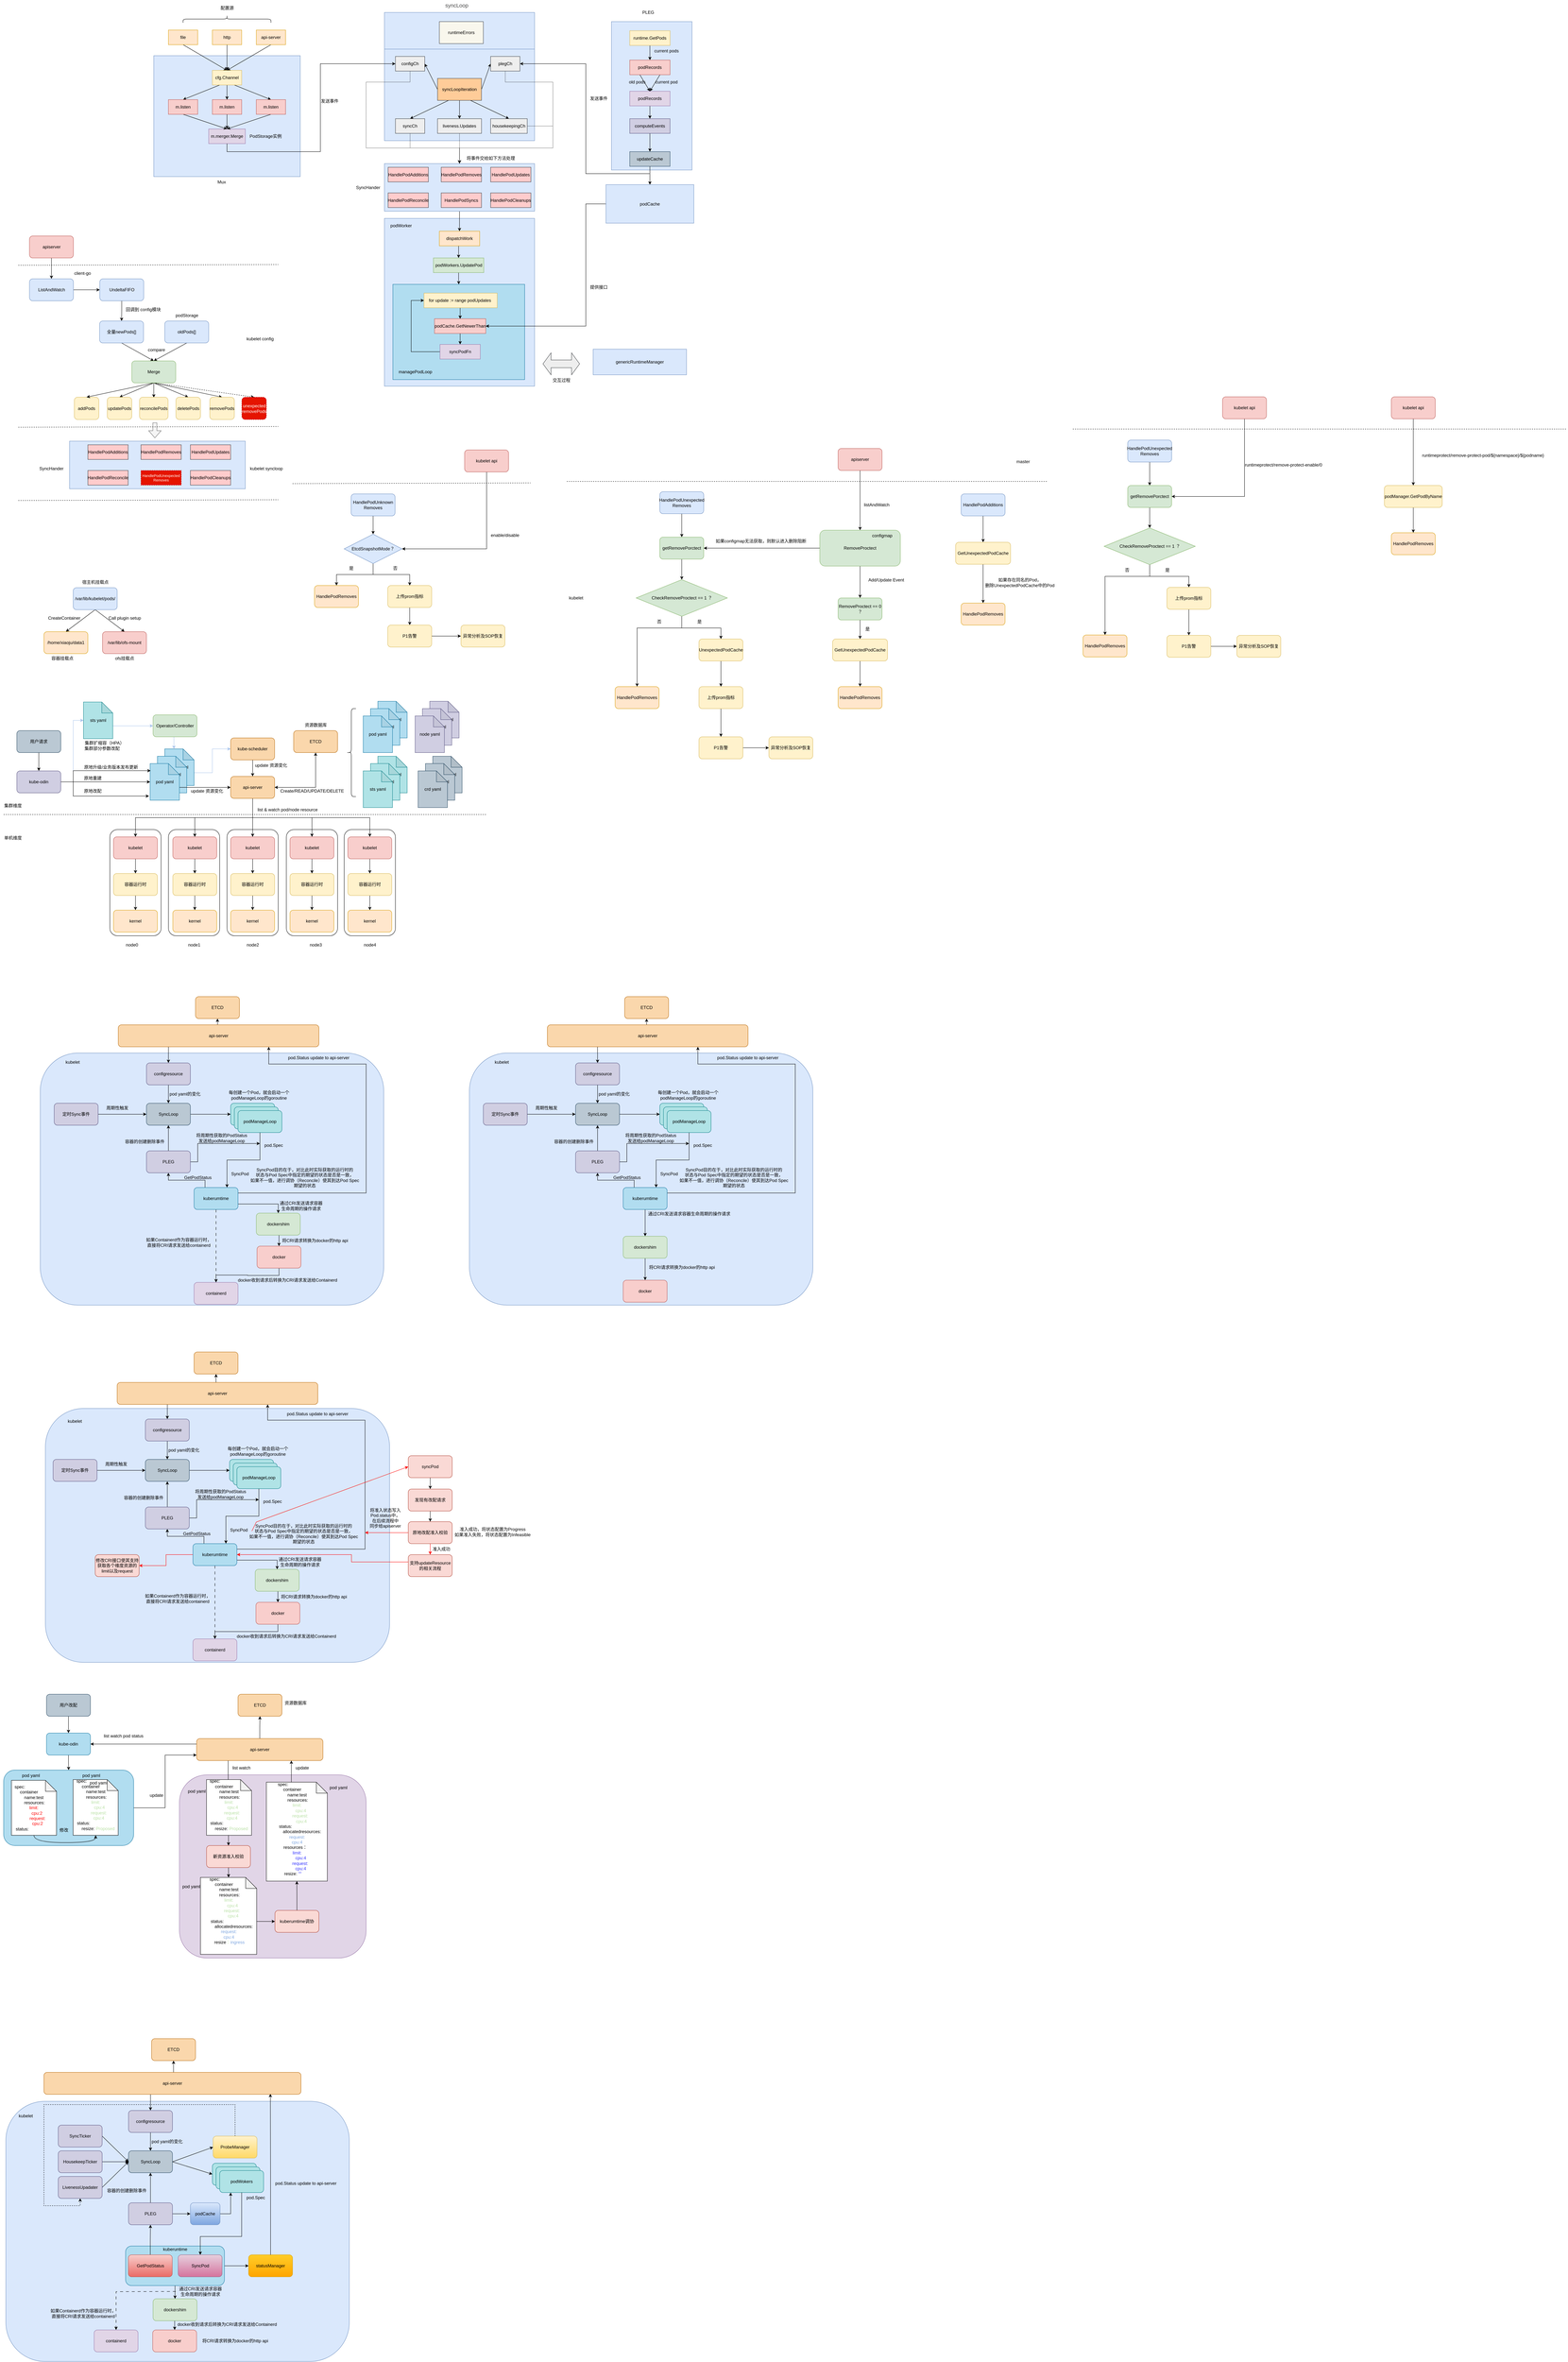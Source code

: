 <mxfile version="24.5.5" type="github" pages="9">
  <diagram id="0CyI_YpujX-TxaYFsnf2" name="第 1 页">
    <mxGraphModel grid="0" page="0" gridSize="10" guides="1" tooltips="1" connect="1" arrows="1" fold="1" pageScale="1" pageWidth="3300" pageHeight="4681" math="0" shadow="0">
      <root>
        <mxCell id="0" />
        <mxCell id="1" parent="0" />
        <mxCell id="XEhiCu-b3izRGgKWxG0E-45" value="" style="rounded=1;whiteSpace=wrap;html=1;fillColor=#dae8fc;strokeColor=#6c8ebf;" parent="1" vertex="1">
          <mxGeometry x="16" y="5851" width="938" height="710" as="geometry" />
        </mxCell>
        <mxCell id="hNj07-RQvib8lGtRbNwz-271" value="" style="rounded=1;whiteSpace=wrap;html=1;fillColor=#dae8fc;strokeColor=#6c8ebf;" parent="1" vertex="1">
          <mxGeometry x="124" y="3960" width="940" height="693" as="geometry" />
        </mxCell>
        <mxCell id="hNj07-RQvib8lGtRbNwz-270" value="" style="rounded=1;whiteSpace=wrap;html=1;fillColor=#dae8fc;strokeColor=#6c8ebf;" parent="1" vertex="1">
          <mxGeometry x="110" y="2990" width="938" height="688" as="geometry" />
        </mxCell>
        <mxCell id="hNj07-RQvib8lGtRbNwz-227" value="" style="rounded=1;whiteSpace=wrap;html=1;fillColor=#e1d5e7;strokeColor=#9673a6;" parent="1" vertex="1">
          <mxGeometry x="490" y="4960" width="510" height="500" as="geometry" />
        </mxCell>
        <mxCell id="hNj07-RQvib8lGtRbNwz-256" style="edgeStyle=orthogonalEdgeStyle;rounded=0;orthogonalLoop=1;jettySize=auto;html=1;exitX=1;exitY=0.5;exitDx=0;exitDy=0;entryX=0;entryY=0.75;entryDx=0;entryDy=0;" parent="1" source="hNj07-RQvib8lGtRbNwz-251" target="hNj07-RQvib8lGtRbNwz-220" edge="1">
          <mxGeometry relative="1" as="geometry" />
        </mxCell>
        <mxCell id="hNj07-RQvib8lGtRbNwz-251" value="" style="rounded=1;whiteSpace=wrap;html=1;fillColor=#b1ddf0;strokeColor=#10739e;" parent="1" vertex="1">
          <mxGeometry x="10" y="4947" width="355" height="206" as="geometry" />
        </mxCell>
        <mxCell id="hNj07-RQvib8lGtRbNwz-88" value="" style="rounded=1;whiteSpace=wrap;html=1;" parent="1" vertex="1">
          <mxGeometry x="940" y="2380" width="140" height="290" as="geometry" />
        </mxCell>
        <mxCell id="hNj07-RQvib8lGtRbNwz-87" value="" style="rounded=1;whiteSpace=wrap;html=1;" parent="1" vertex="1">
          <mxGeometry x="782" y="2380" width="140" height="290" as="geometry" />
        </mxCell>
        <mxCell id="hNj07-RQvib8lGtRbNwz-86" value="" style="rounded=1;whiteSpace=wrap;html=1;" parent="1" vertex="1">
          <mxGeometry x="620" y="2380" width="140" height="290" as="geometry" />
        </mxCell>
        <mxCell id="hNj07-RQvib8lGtRbNwz-85" value="" style="rounded=1;whiteSpace=wrap;html=1;" parent="1" vertex="1">
          <mxGeometry x="460" y="2380" width="140" height="290" as="geometry" />
        </mxCell>
        <mxCell id="hNj07-RQvib8lGtRbNwz-84" value="" style="rounded=1;whiteSpace=wrap;html=1;" parent="1" vertex="1">
          <mxGeometry x="300" y="2380" width="140" height="290" as="geometry" />
        </mxCell>
        <mxCell id="dyRicmMK3s3sjUMn-qlu-118" value="" style="rounded=0;whiteSpace=wrap;html=1;fontSize=12;fillColor=#dae8fc;strokeColor=#6c8ebf;" parent="1" vertex="1">
          <mxGeometry x="1050" y="712" width="410" height="458" as="geometry" />
        </mxCell>
        <mxCell id="dyRicmMK3s3sjUMn-qlu-115" value="" style="rounded=0;whiteSpace=wrap;html=1;fontSize=12;fillColor=#dae8fc;strokeColor=#6c8ebf;" parent="1" vertex="1">
          <mxGeometry x="1670" y="175" width="220" height="405" as="geometry" />
        </mxCell>
        <mxCell id="dyRicmMK3s3sjUMn-qlu-96" value="&lt;span data-shimo-docs=&quot;[[20,&amp;quot;managePodLoop&amp;quot;],[20,&amp;quot;\n&amp;quot;,&amp;quot;24:\&amp;quot;3hrP\&amp;quot;|32:3&amp;quot;]]&quot;&gt;&lt;div style=&quot;&quot; class=&quot;ql-long-301613&quot; data-header=&quot;3&quot;&gt;&lt;br&gt;&lt;/div&gt;&lt;/span&gt;" style="whiteSpace=wrap;html=1;fontSize=12;fillColor=#b1ddf0;strokeColor=#10739e;" parent="1" vertex="1">
          <mxGeometry x="1073" y="892" width="360" height="260" as="geometry" />
        </mxCell>
        <mxCell id="dyRicmMK3s3sjUMn-qlu-104" style="edgeStyle=orthogonalEdgeStyle;rounded=0;orthogonalLoop=1;jettySize=auto;html=1;exitX=0.5;exitY=1;exitDx=0;exitDy=0;fontSize=12;" parent="1" source="dyRicmMK3s3sjUMn-qlu-74" target="dyRicmMK3s3sjUMn-qlu-98" edge="1">
          <mxGeometry relative="1" as="geometry" />
        </mxCell>
        <mxCell id="dyRicmMK3s3sjUMn-qlu-74" value="" style="rounded=0;whiteSpace=wrap;html=1;fontSize=12;fillColor=#dae8fc;strokeColor=#6c8ebf;" parent="1" vertex="1">
          <mxGeometry x="1050" y="562.5" width="410" height="130" as="geometry" />
        </mxCell>
        <mxCell id="dyRicmMK3s3sjUMn-qlu-112" style="edgeStyle=orthogonalEdgeStyle;rounded=0;orthogonalLoop=1;jettySize=auto;html=1;exitX=0;exitY=0.5;exitDx=0;exitDy=0;entryX=1;entryY=0.5;entryDx=0;entryDy=0;fontSize=12;" parent="1" source="dyRicmMK3s3sjUMn-qlu-73" target="dyRicmMK3s3sjUMn-qlu-93" edge="1">
          <mxGeometry relative="1" as="geometry">
            <Array as="points">
              <mxPoint x="1600" y="673" />
              <mxPoint x="1600" y="1006" />
            </Array>
          </mxGeometry>
        </mxCell>
        <mxCell id="dyRicmMK3s3sjUMn-qlu-73" value="&lt;span style=&quot;&quot;&gt;podCache&lt;/span&gt;" style="rounded=0;whiteSpace=wrap;html=1;fontSize=12;fillColor=#dae8fc;strokeColor=#6c8ebf;" parent="1" vertex="1">
          <mxGeometry x="1655" y="620" width="240" height="105" as="geometry" />
        </mxCell>
        <mxCell id="dyRicmMK3s3sjUMn-qlu-45" value="" style="rounded=0;whiteSpace=wrap;html=1;fontSize=12;fillColor=#dae8fc;strokeColor=#6c8ebf;" parent="1" vertex="1">
          <mxGeometry x="420" y="268" width="400" height="330" as="geometry" />
        </mxCell>
        <mxCell id="dyRicmMK3s3sjUMn-qlu-28" value="" style="rounded=0;whiteSpace=wrap;html=1;fontSize=12;fillColor=#dae8fc;strokeColor=#6c8ebf;" parent="1" vertex="1">
          <mxGeometry x="1050" y="150" width="410" height="100" as="geometry" />
        </mxCell>
        <mxCell id="dyRicmMK3s3sjUMn-qlu-20" style="orthogonalLoop=1;jettySize=auto;html=1;exitX=0.5;exitY=1;exitDx=0;exitDy=0;entryX=0.5;entryY=0;entryDx=0;entryDy=0;fontSize=12;rounded=0;" parent="1" source="dyRicmMK3s3sjUMn-qlu-4" target="dyRicmMK3s3sjUMn-qlu-17" edge="1">
          <mxGeometry relative="1" as="geometry" />
        </mxCell>
        <mxCell id="dyRicmMK3s3sjUMn-qlu-4" value="file" style="rounded=0;whiteSpace=wrap;html=1;fillColor=#ffe6cc;strokeColor=#d79b00;" parent="1" vertex="1">
          <mxGeometry x="460" y="198" width="80" height="40" as="geometry" />
        </mxCell>
        <mxCell id="dyRicmMK3s3sjUMn-qlu-10" value="&lt;span data-shimo-docs=&quot;[[20,&amp;quot;syncLoop&amp;quot;]]&quot;&gt;&lt;p style=&quot;line-height: 1.7;margin-bottom: 0pt;margin-top: 0pt;font-size: 11pt;color: #494949;&quot; class=&quot;ql-long-301613&quot;&gt;&lt;span data-shimo-docs=&quot;[[20,&amp;quot;runtimeErrors&amp;quot;]]&quot;&gt;&lt;/span&gt;&lt;/p&gt;&lt;div style=&quot;&quot; data-language=&quot;go&quot; class=&quot;ql-code-block ql-authorBlock-undefined ql-long-undefined&quot;&gt;runtimeErrors&lt;/div&gt;&lt;/span&gt;" style="rounded=0;whiteSpace=wrap;html=1;fillColor=#f9f7ed;strokeColor=#36393d;" parent="1" vertex="1">
          <mxGeometry x="1200" y="175" width="120" height="60" as="geometry" />
        </mxCell>
        <mxCell id="dyRicmMK3s3sjUMn-qlu-12" value="&lt;span style=&quot;color: rgb(73, 73, 73); font-size: 14.667px;&quot;&gt;syncLoop&lt;/span&gt;" style="text;html=1;align=center;verticalAlign=middle;resizable=0;points=[];autosize=1;strokeColor=none;fillColor=none;" parent="1" vertex="1">
          <mxGeometry x="1201.75" y="116" width="90" height="30" as="geometry" />
        </mxCell>
        <mxCell id="dyRicmMK3s3sjUMn-qlu-16" value="m.merger.Merge" style="rounded=0;whiteSpace=wrap;html=1;fillColor=#e1d5e7;strokeColor=#9673a6;" parent="1" vertex="1">
          <mxGeometry x="570" y="468" width="100" height="40" as="geometry" />
        </mxCell>
        <mxCell id="dyRicmMK3s3sjUMn-qlu-42" style="edgeStyle=orthogonalEdgeStyle;rounded=0;orthogonalLoop=1;jettySize=auto;html=1;exitX=0.5;exitY=1;exitDx=0;exitDy=0;entryX=0.5;entryY=0;entryDx=0;entryDy=0;fontSize=12;" parent="1" source="dyRicmMK3s3sjUMn-qlu-17" target="dyRicmMK3s3sjUMn-qlu-41" edge="1">
          <mxGeometry relative="1" as="geometry" />
        </mxCell>
        <mxCell id="dyRicmMK3s3sjUMn-qlu-48" style="rounded=0;orthogonalLoop=1;jettySize=auto;html=1;exitX=0.25;exitY=1;exitDx=0;exitDy=0;entryX=0.5;entryY=0;entryDx=0;entryDy=0;fontSize=12;" parent="1" source="dyRicmMK3s3sjUMn-qlu-17" target="dyRicmMK3s3sjUMn-qlu-47" edge="1">
          <mxGeometry relative="1" as="geometry" />
        </mxCell>
        <mxCell id="dyRicmMK3s3sjUMn-qlu-49" style="edgeStyle=none;rounded=0;orthogonalLoop=1;jettySize=auto;html=1;exitX=0.75;exitY=1;exitDx=0;exitDy=0;entryX=0.5;entryY=0;entryDx=0;entryDy=0;fontSize=12;" parent="1" source="dyRicmMK3s3sjUMn-qlu-17" target="dyRicmMK3s3sjUMn-qlu-46" edge="1">
          <mxGeometry relative="1" as="geometry" />
        </mxCell>
        <mxCell id="dyRicmMK3s3sjUMn-qlu-17" value="cfg.Channel" style="rounded=0;whiteSpace=wrap;html=1;fillColor=#fff2cc;strokeColor=#d6b656;" parent="1" vertex="1">
          <mxGeometry x="580" y="308" width="80" height="40" as="geometry" />
        </mxCell>
        <mxCell id="dyRicmMK3s3sjUMn-qlu-22" style="edgeStyle=none;rounded=0;orthogonalLoop=1;jettySize=auto;html=1;exitX=0.5;exitY=1;exitDx=0;exitDy=0;fontSize=12;" parent="1" source="dyRicmMK3s3sjUMn-qlu-18" edge="1">
          <mxGeometry relative="1" as="geometry">
            <mxPoint x="620" y="308" as="targetPoint" />
          </mxGeometry>
        </mxCell>
        <mxCell id="dyRicmMK3s3sjUMn-qlu-18" value="api-server" style="rounded=0;whiteSpace=wrap;html=1;fillColor=#ffe6cc;strokeColor=#d79b00;" parent="1" vertex="1">
          <mxGeometry x="700" y="198" width="80" height="40" as="geometry" />
        </mxCell>
        <mxCell id="dyRicmMK3s3sjUMn-qlu-21" style="edgeStyle=none;rounded=0;orthogonalLoop=1;jettySize=auto;html=1;exitX=0.5;exitY=1;exitDx=0;exitDy=0;entryX=0.5;entryY=0;entryDx=0;entryDy=0;fontSize=12;" parent="1" source="dyRicmMK3s3sjUMn-qlu-19" target="dyRicmMK3s3sjUMn-qlu-17" edge="1">
          <mxGeometry relative="1" as="geometry" />
        </mxCell>
        <mxCell id="dyRicmMK3s3sjUMn-qlu-19" value="http" style="rounded=0;whiteSpace=wrap;html=1;fillColor=#ffe6cc;strokeColor=#d79b00;" parent="1" vertex="1">
          <mxGeometry x="580" y="198" width="80" height="40" as="geometry" />
        </mxCell>
        <mxCell id="dyRicmMK3s3sjUMn-qlu-24" value="" style="shape=curlyBracket;whiteSpace=wrap;html=1;rounded=1;flipH=1;fontSize=12;direction=south;" parent="1" vertex="1">
          <mxGeometry x="500" y="158" width="240" height="20" as="geometry" />
        </mxCell>
        <mxCell id="dyRicmMK3s3sjUMn-qlu-25" value="配置源" style="text;html=1;align=center;verticalAlign=middle;resizable=0;points=[];autosize=1;strokeColor=none;fillColor=none;fontSize=12;" parent="1" vertex="1">
          <mxGeometry x="590" y="123" width="60" height="30" as="geometry" />
        </mxCell>
        <mxCell id="dyRicmMK3s3sjUMn-qlu-27" value="" style="rounded=0;whiteSpace=wrap;html=1;fontSize=12;fillColor=#dae8fc;strokeColor=#6c8ebf;" parent="1" vertex="1">
          <mxGeometry x="1050" y="250" width="410" height="250" as="geometry" />
        </mxCell>
        <mxCell id="dyRicmMK3s3sjUMn-qlu-34" style="edgeStyle=none;rounded=0;orthogonalLoop=1;jettySize=auto;html=1;exitX=0;exitY=0.5;exitDx=0;exitDy=0;entryX=1;entryY=0.5;entryDx=0;entryDy=0;fontSize=12;" parent="1" source="dyRicmMK3s3sjUMn-qlu-11" target="dyRicmMK3s3sjUMn-qlu-26" edge="1">
          <mxGeometry relative="1" as="geometry" />
        </mxCell>
        <mxCell id="dyRicmMK3s3sjUMn-qlu-35" style="edgeStyle=none;rounded=0;orthogonalLoop=1;jettySize=auto;html=1;exitX=1;exitY=0.5;exitDx=0;exitDy=0;entryX=0;entryY=0.5;entryDx=0;entryDy=0;fontSize=12;" parent="1" source="dyRicmMK3s3sjUMn-qlu-11" target="dyRicmMK3s3sjUMn-qlu-29" edge="1">
          <mxGeometry relative="1" as="geometry" />
        </mxCell>
        <mxCell id="dyRicmMK3s3sjUMn-qlu-36" style="edgeStyle=none;rounded=0;orthogonalLoop=1;jettySize=auto;html=1;exitX=0.25;exitY=1;exitDx=0;exitDy=0;entryX=0.5;entryY=0;entryDx=0;entryDy=0;fontSize=12;" parent="1" source="dyRicmMK3s3sjUMn-qlu-11" target="dyRicmMK3s3sjUMn-qlu-30" edge="1">
          <mxGeometry relative="1" as="geometry" />
        </mxCell>
        <mxCell id="dyRicmMK3s3sjUMn-qlu-37" style="edgeStyle=none;rounded=0;orthogonalLoop=1;jettySize=auto;html=1;exitX=0.5;exitY=1;exitDx=0;exitDy=0;fontSize=12;" parent="1" source="dyRicmMK3s3sjUMn-qlu-11" target="dyRicmMK3s3sjUMn-qlu-32" edge="1">
          <mxGeometry relative="1" as="geometry" />
        </mxCell>
        <mxCell id="dyRicmMK3s3sjUMn-qlu-38" style="edgeStyle=none;rounded=0;orthogonalLoop=1;jettySize=auto;html=1;exitX=0.75;exitY=1;exitDx=0;exitDy=0;entryX=0.5;entryY=0;entryDx=0;entryDy=0;fontSize=12;" parent="1" source="dyRicmMK3s3sjUMn-qlu-11" target="dyRicmMK3s3sjUMn-qlu-33" edge="1">
          <mxGeometry relative="1" as="geometry" />
        </mxCell>
        <mxCell id="dyRicmMK3s3sjUMn-qlu-11" value="&lt;span data-shimo-docs=&quot;[[20,&amp;quot;syncLoop&amp;quot;]]&quot;&gt;&lt;p style=&quot;line-height: 1.7;margin-bottom: 0pt;margin-top: 0pt;font-size: 11pt;color: #494949;&quot; class=&quot;ql-long-301613&quot;&gt;&lt;span data-shimo-docs=&quot;[[20,&amp;quot;syncLoopIteration&amp;quot;]]&quot;&gt;&lt;/span&gt;&lt;/p&gt;&lt;div style=&quot;&quot; data-language=&quot;go&quot; class=&quot;ql-code-block ql-authorBlock-undefined ql-long-undefined&quot;&gt;syncLoopIteration&lt;/div&gt;&lt;/span&gt;" style="rounded=0;whiteSpace=wrap;html=1;fillColor=#ffcc99;strokeColor=#36393d;" parent="1" vertex="1">
          <mxGeometry x="1195" y="330" width="120" height="60" as="geometry" />
        </mxCell>
        <mxCell id="dyRicmMK3s3sjUMn-qlu-76" style="edgeStyle=orthogonalEdgeStyle;rounded=0;orthogonalLoop=1;jettySize=auto;html=1;exitX=0.5;exitY=1;exitDx=0;exitDy=0;entryX=0.5;entryY=0;entryDx=0;entryDy=0;fontSize=12;dashed=1;dashPattern=1 1;" parent="1" source="dyRicmMK3s3sjUMn-qlu-26" target="dyRicmMK3s3sjUMn-qlu-74" edge="1">
          <mxGeometry relative="1" as="geometry">
            <Array as="points">
              <mxPoint x="1120" y="340" />
              <mxPoint x="1000" y="340" />
              <mxPoint x="1000" y="520" />
              <mxPoint x="1255" y="520" />
            </Array>
          </mxGeometry>
        </mxCell>
        <mxCell id="dyRicmMK3s3sjUMn-qlu-26" value="configCh" style="rounded=0;whiteSpace=wrap;html=1;fontSize=12;fillColor=#eeeeee;strokeColor=#36393d;" parent="1" vertex="1">
          <mxGeometry x="1080" y="270" width="80" height="40" as="geometry" />
        </mxCell>
        <mxCell id="dyRicmMK3s3sjUMn-qlu-78" style="edgeStyle=orthogonalEdgeStyle;rounded=0;orthogonalLoop=1;jettySize=auto;html=1;exitX=0.5;exitY=1;exitDx=0;exitDy=0;entryX=0.5;entryY=0;entryDx=0;entryDy=0;fontSize=12;dashed=1;dashPattern=1 1;" parent="1" source="dyRicmMK3s3sjUMn-qlu-29" target="dyRicmMK3s3sjUMn-qlu-74" edge="1">
          <mxGeometry relative="1" as="geometry">
            <Array as="points">
              <mxPoint x="1380" y="340" />
              <mxPoint x="1510" y="340" />
              <mxPoint x="1510" y="520" />
              <mxPoint x="1255" y="520" />
            </Array>
          </mxGeometry>
        </mxCell>
        <mxCell id="dyRicmMK3s3sjUMn-qlu-29" value="plegCh" style="rounded=0;whiteSpace=wrap;html=1;fontSize=12;fillColor=#eeeeee;strokeColor=#36393d;" parent="1" vertex="1">
          <mxGeometry x="1340" y="270" width="80" height="40" as="geometry" />
        </mxCell>
        <mxCell id="dyRicmMK3s3sjUMn-qlu-77" style="edgeStyle=orthogonalEdgeStyle;rounded=0;orthogonalLoop=1;jettySize=auto;html=1;exitX=0.5;exitY=1;exitDx=0;exitDy=0;fontSize=12;entryX=0.5;entryY=0;entryDx=0;entryDy=0;dashed=1;dashPattern=1 1;" parent="1" source="dyRicmMK3s3sjUMn-qlu-30" target="dyRicmMK3s3sjUMn-qlu-74" edge="1">
          <mxGeometry relative="1" as="geometry">
            <mxPoint x="1120" y="520" as="targetPoint" />
            <Array as="points">
              <mxPoint x="1120" y="520" />
              <mxPoint x="1255" y="520" />
            </Array>
          </mxGeometry>
        </mxCell>
        <mxCell id="dyRicmMK3s3sjUMn-qlu-30" value="syncCh" style="rounded=0;whiteSpace=wrap;html=1;fontSize=12;fillColor=#eeeeee;strokeColor=#36393d;" parent="1" vertex="1">
          <mxGeometry x="1080" y="440" width="80" height="40" as="geometry" />
        </mxCell>
        <mxCell id="dyRicmMK3s3sjUMn-qlu-80" style="edgeStyle=orthogonalEdgeStyle;rounded=0;orthogonalLoop=1;jettySize=auto;html=1;exitX=0.5;exitY=1;exitDx=0;exitDy=0;entryX=0.5;entryY=0;entryDx=0;entryDy=0;fontSize=12;dashed=1;dashPattern=1 1;" parent="1" source="dyRicmMK3s3sjUMn-qlu-32" target="dyRicmMK3s3sjUMn-qlu-74" edge="1">
          <mxGeometry relative="1" as="geometry" />
        </mxCell>
        <mxCell id="dyRicmMK3s3sjUMn-qlu-32" value="&lt;span data-shimo-docs=&quot;[[20,&amp;quot;kl.livenessManager.Updates&amp;quot;],[20,&amp;quot;\n&amp;quot;,&amp;quot;24:\&amp;quot;o5es\&amp;quot;|32:2&amp;quot;]]&quot;&gt;&lt;div style=&quot;&quot; class=&quot;ql-long-301613&quot; data-header=&quot;2&quot;&gt;&lt;span style=&quot;&quot; class=&quot;ql-author-301613&quot;&gt;&lt;font style=&quot;font-size: 12px;&quot;&gt;liveness.Updates&lt;/font&gt;&lt;/span&gt;&lt;/div&gt;&lt;/span&gt;" style="whiteSpace=wrap;html=1;fontSize=12;fillColor=#eeeeee;strokeColor=#36393d;" parent="1" vertex="1">
          <mxGeometry x="1195" y="440" width="120" height="40" as="geometry" />
        </mxCell>
        <mxCell id="dyRicmMK3s3sjUMn-qlu-79" style="edgeStyle=orthogonalEdgeStyle;rounded=0;orthogonalLoop=1;jettySize=auto;html=1;exitX=1;exitY=0.5;exitDx=0;exitDy=0;entryX=0.5;entryY=0;entryDx=0;entryDy=0;fontSize=12;dashed=1;dashPattern=1 1;" parent="1" source="dyRicmMK3s3sjUMn-qlu-33" target="dyRicmMK3s3sjUMn-qlu-74" edge="1">
          <mxGeometry relative="1" as="geometry">
            <Array as="points">
              <mxPoint x="1510" y="460" />
              <mxPoint x="1510" y="520" />
              <mxPoint x="1255" y="520" />
            </Array>
          </mxGeometry>
        </mxCell>
        <mxCell id="dyRicmMK3s3sjUMn-qlu-33" value="&lt;span data-shimo-docs=&quot;[[20,&amp;quot;housekeepingCh&amp;quot;],[20,&amp;quot;\n&amp;quot;,&amp;quot;24:\&amp;quot;VxUY\&amp;quot;|32:2&amp;quot;]]&quot;&gt;&lt;div style=&quot;&quot; class=&quot;ql-long-301613&quot; data-header=&quot;2&quot;&gt;&lt;span style=&quot;&quot; class=&quot;ql-author-301613&quot;&gt;&lt;font style=&quot;font-size: 12px;&quot;&gt;housekeepingCh&lt;/font&gt;&lt;/span&gt;&lt;/div&gt;&lt;/span&gt;" style="rounded=0;whiteSpace=wrap;html=1;fontSize=12;fillColor=#eeeeee;strokeColor=#36393d;" parent="1" vertex="1">
          <mxGeometry x="1340" y="440" width="100" height="40" as="geometry" />
        </mxCell>
        <mxCell id="dyRicmMK3s3sjUMn-qlu-40" style="edgeStyle=orthogonalEdgeStyle;rounded=0;orthogonalLoop=1;jettySize=auto;html=1;exitX=0.5;exitY=1;exitDx=0;exitDy=0;entryX=0;entryY=0.5;entryDx=0;entryDy=0;fontSize=12;" parent="1" source="dyRicmMK3s3sjUMn-qlu-16" target="dyRicmMK3s3sjUMn-qlu-26" edge="1">
          <mxGeometry relative="1" as="geometry">
            <Array as="points">
              <mxPoint x="620" y="530" />
              <mxPoint x="875" y="530" />
              <mxPoint x="875" y="290" />
            </Array>
          </mxGeometry>
        </mxCell>
        <mxCell id="dyRicmMK3s3sjUMn-qlu-43" style="edgeStyle=orthogonalEdgeStyle;rounded=0;orthogonalLoop=1;jettySize=auto;html=1;exitX=0.5;exitY=1;exitDx=0;exitDy=0;fontSize=12;" parent="1" source="dyRicmMK3s3sjUMn-qlu-41" target="dyRicmMK3s3sjUMn-qlu-16" edge="1">
          <mxGeometry relative="1" as="geometry" />
        </mxCell>
        <mxCell id="dyRicmMK3s3sjUMn-qlu-41" value="&lt;span data-shimo-docs=&quot;[[20,&amp;quot;m.listen&amp;quot;]]&quot;&gt;&lt;div data-language=&quot;go&quot; class=&quot;ql-code-block ql-authorBlock-301613 ql-long-301613&quot;&gt;m.listen&lt;/div&gt;&lt;/span&gt;" style="rounded=0;whiteSpace=wrap;html=1;fillColor=#f8cecc;strokeColor=#b85450;" parent="1" vertex="1">
          <mxGeometry x="580" y="388" width="80" height="40" as="geometry" />
        </mxCell>
        <mxCell id="dyRicmMK3s3sjUMn-qlu-51" style="edgeStyle=none;rounded=0;orthogonalLoop=1;jettySize=auto;html=1;exitX=0.5;exitY=1;exitDx=0;exitDy=0;fontSize=12;entryX=0.5;entryY=0;entryDx=0;entryDy=0;" parent="1" source="dyRicmMK3s3sjUMn-qlu-46" target="dyRicmMK3s3sjUMn-qlu-16" edge="1">
          <mxGeometry relative="1" as="geometry">
            <mxPoint x="620" y="463" as="targetPoint" />
          </mxGeometry>
        </mxCell>
        <mxCell id="dyRicmMK3s3sjUMn-qlu-46" value="&lt;span data-shimo-docs=&quot;[[20,&amp;quot;m.listen&amp;quot;]]&quot;&gt;&lt;div data-language=&quot;go&quot; class=&quot;ql-code-block ql-authorBlock-301613 ql-long-301613&quot;&gt;m.listen&lt;/div&gt;&lt;/span&gt;" style="rounded=0;whiteSpace=wrap;html=1;fillColor=#f8cecc;strokeColor=#b85450;" parent="1" vertex="1">
          <mxGeometry x="700" y="388" width="80" height="40" as="geometry" />
        </mxCell>
        <mxCell id="dyRicmMK3s3sjUMn-qlu-50" style="edgeStyle=none;rounded=0;orthogonalLoop=1;jettySize=auto;html=1;exitX=0.5;exitY=1;exitDx=0;exitDy=0;entryX=0.5;entryY=0;entryDx=0;entryDy=0;fontSize=12;" parent="1" source="dyRicmMK3s3sjUMn-qlu-47" target="dyRicmMK3s3sjUMn-qlu-16" edge="1">
          <mxGeometry relative="1" as="geometry" />
        </mxCell>
        <mxCell id="dyRicmMK3s3sjUMn-qlu-47" value="&lt;span data-shimo-docs=&quot;[[20,&amp;quot;m.listen&amp;quot;]]&quot;&gt;&lt;div data-language=&quot;go&quot; class=&quot;ql-code-block ql-authorBlock-301613 ql-long-301613&quot;&gt;m.listen&lt;/div&gt;&lt;/span&gt;" style="rounded=0;whiteSpace=wrap;html=1;fillColor=#f8cecc;strokeColor=#b85450;" parent="1" vertex="1">
          <mxGeometry x="460" y="388" width="80" height="40" as="geometry" />
        </mxCell>
        <mxCell id="dyRicmMK3s3sjUMn-qlu-52" value="PodStorage实例" style="text;html=1;align=center;verticalAlign=middle;resizable=0;points=[];autosize=1;strokeColor=none;fillColor=none;fontSize=12;" parent="1" vertex="1">
          <mxGeometry x="670" y="473" width="110" height="30" as="geometry" />
        </mxCell>
        <mxCell id="dyRicmMK3s3sjUMn-qlu-53" value="发送事件" style="text;html=1;align=center;verticalAlign=middle;resizable=0;points=[];autosize=1;strokeColor=none;fillColor=none;fontSize=12;" parent="1" vertex="1">
          <mxGeometry x="865" y="377" width="70" height="30" as="geometry" />
        </mxCell>
        <mxCell id="dyRicmMK3s3sjUMn-qlu-54" value="Mux" style="text;html=1;align=center;verticalAlign=middle;resizable=0;points=[];autosize=1;strokeColor=none;fillColor=none;fontSize=12;" parent="1" vertex="1">
          <mxGeometry x="580" y="598" width="50" height="30" as="geometry" />
        </mxCell>
        <mxCell id="dyRicmMK3s3sjUMn-qlu-55" value="&lt;span data-shimo-docs=&quot;[[20,&amp;quot;runtime.GetPods(true)&amp;quot;],[20,&amp;quot;\n&amp;quot;,&amp;quot;24:\&amp;quot;Nig0\&amp;quot;|36:177&amp;quot;]]&quot;&gt;&lt;div data-language=&quot;plain&quot; class=&quot;ql-code-block ql-authorBlock-301613 ql-long-301613&quot;&gt;&lt;br&gt;&lt;/div&gt;&lt;/span&gt;" style="text;html=1;align=center;verticalAlign=middle;resizable=0;points=[];autosize=1;strokeColor=none;fillColor=none;fontSize=12;" parent="1" vertex="1">
          <mxGeometry x="1820" y="280" width="20" height="30" as="geometry" />
        </mxCell>
        <mxCell id="dyRicmMK3s3sjUMn-qlu-60" style="edgeStyle=none;rounded=0;orthogonalLoop=1;jettySize=auto;html=1;exitX=0.5;exitY=1;exitDx=0;exitDy=0;entryX=0.5;entryY=0;entryDx=0;entryDy=0;fontSize=12;" parent="1" source="dyRicmMK3s3sjUMn-qlu-56" target="dyRicmMK3s3sjUMn-qlu-59" edge="1">
          <mxGeometry relative="1" as="geometry" />
        </mxCell>
        <mxCell id="dyRicmMK3s3sjUMn-qlu-56" value="&lt;span style=&quot;&quot;&gt;runtime.GetPods&lt;/span&gt;" style="whiteSpace=wrap;html=1;fontSize=12;fillColor=#fff2cc;strokeColor=#d6b656;" parent="1" vertex="1">
          <mxGeometry x="1720" y="200" width="110" height="40" as="geometry" />
        </mxCell>
        <mxCell id="dyRicmMK3s3sjUMn-qlu-72" style="edgeStyle=none;rounded=0;orthogonalLoop=1;jettySize=auto;html=1;exitX=0.5;exitY=1;exitDx=0;exitDy=0;entryX=0.5;entryY=0;entryDx=0;entryDy=0;fontSize=12;" parent="1" source="dyRicmMK3s3sjUMn-qlu-57" target="dyRicmMK3s3sjUMn-qlu-71" edge="1">
          <mxGeometry relative="1" as="geometry" />
        </mxCell>
        <mxCell id="dyRicmMK3s3sjUMn-qlu-57" value="&lt;span data-shimo-docs=&quot;[[20,&amp;quot;computeEvents&amp;quot;]]&quot;&gt;computeEvents&lt;/span&gt;" style="whiteSpace=wrap;html=1;fontSize=12;fillColor=#d0cee2;strokeColor=#56517e;" parent="1" vertex="1">
          <mxGeometry x="1720" y="440" width="110" height="40" as="geometry" />
        </mxCell>
        <mxCell id="dyRicmMK3s3sjUMn-qlu-58" value="&lt;span data-shimo-docs=&quot;[[20,&amp;quot;updateCache&amp;quot;]]&quot;&gt;&lt;div data-language=&quot;go&quot; class=&quot;ql-code-block ql-authorBlock-301613 ql-long-301613&quot;&gt;HandlePodRemoves&lt;br&gt;&lt;/div&gt;&lt;/span&gt;" style="whiteSpace=wrap;html=1;fontSize=12;fillColor=#ffcccc;strokeColor=#36393d;" parent="1" vertex="1">
          <mxGeometry x="1205" y="572.5" width="110" height="40" as="geometry" />
        </mxCell>
        <mxCell id="dyRicmMK3s3sjUMn-qlu-62" style="edgeStyle=none;rounded=0;orthogonalLoop=1;jettySize=auto;html=1;exitX=0.25;exitY=1;exitDx=0;exitDy=0;entryX=0.5;entryY=0;entryDx=0;entryDy=0;fontSize=12;" parent="1" source="dyRicmMK3s3sjUMn-qlu-59" target="dyRicmMK3s3sjUMn-qlu-61" edge="1">
          <mxGeometry relative="1" as="geometry" />
        </mxCell>
        <mxCell id="dyRicmMK3s3sjUMn-qlu-63" style="edgeStyle=none;rounded=0;orthogonalLoop=1;jettySize=auto;html=1;exitX=0.75;exitY=1;exitDx=0;exitDy=0;fontSize=12;entryX=0.5;entryY=0;entryDx=0;entryDy=0;" parent="1" source="dyRicmMK3s3sjUMn-qlu-59" target="dyRicmMK3s3sjUMn-qlu-61" edge="1">
          <mxGeometry relative="1" as="geometry">
            <mxPoint x="1770" y="370" as="targetPoint" />
          </mxGeometry>
        </mxCell>
        <mxCell id="dyRicmMK3s3sjUMn-qlu-59" value="&lt;span data-shimo-docs=&quot;[[20,&amp;quot;podRecords&amp;quot;]]&quot;&gt;&lt;div data-language=&quot;plain&quot; class=&quot;ql-code-block ql-authorBlock-301613 ql-long-301613&quot;&gt;podRecords&lt;/div&gt;&lt;/span&gt;" style="whiteSpace=wrap;html=1;fontSize=12;fillColor=#f8cecc;strokeColor=#b85450;" parent="1" vertex="1">
          <mxGeometry x="1720" y="280" width="110" height="40" as="geometry" />
        </mxCell>
        <mxCell id="dyRicmMK3s3sjUMn-qlu-67" style="edgeStyle=none;rounded=0;orthogonalLoop=1;jettySize=auto;html=1;exitX=0.5;exitY=1;exitDx=0;exitDy=0;entryX=0.5;entryY=0;entryDx=0;entryDy=0;fontSize=12;" parent="1" source="dyRicmMK3s3sjUMn-qlu-61" target="dyRicmMK3s3sjUMn-qlu-57" edge="1">
          <mxGeometry relative="1" as="geometry" />
        </mxCell>
        <mxCell id="dyRicmMK3s3sjUMn-qlu-61" value="&lt;span data-shimo-docs=&quot;[[20,&amp;quot;podRecords&amp;quot;]]&quot;&gt;&lt;div data-language=&quot;plain&quot; class=&quot;ql-code-block ql-authorBlock-301613 ql-long-301613&quot;&gt;podRecords&lt;/div&gt;&lt;/span&gt;" style="whiteSpace=wrap;html=1;fontSize=12;fillColor=#e1d5e7;strokeColor=#9673a6;" parent="1" vertex="1">
          <mxGeometry x="1720" y="365" width="110" height="40" as="geometry" />
        </mxCell>
        <mxCell id="dyRicmMK3s3sjUMn-qlu-64" value="old pods" style="text;html=1;align=center;verticalAlign=middle;resizable=0;points=[];autosize=1;strokeColor=none;fillColor=none;fontSize=12;" parent="1" vertex="1">
          <mxGeometry x="1705" y="325" width="70" height="30" as="geometry" />
        </mxCell>
        <mxCell id="dyRicmMK3s3sjUMn-qlu-65" value="current pod" style="text;html=1;align=center;verticalAlign=middle;resizable=0;points=[];autosize=1;strokeColor=none;fillColor=none;fontSize=12;" parent="1" vertex="1">
          <mxGeometry x="1780" y="325" width="80" height="30" as="geometry" />
        </mxCell>
        <mxCell id="dyRicmMK3s3sjUMn-qlu-66" value="current pods" style="text;html=1;align=center;verticalAlign=middle;resizable=0;points=[];autosize=1;strokeColor=none;fillColor=none;fontSize=12;" parent="1" vertex="1">
          <mxGeometry x="1775" y="240" width="90" height="30" as="geometry" />
        </mxCell>
        <mxCell id="dyRicmMK3s3sjUMn-qlu-69" value="&lt;span data-shimo-docs=&quot;[[20,&amp;quot;updateCache&amp;quot;]]&quot;&gt;&lt;div data-language=&quot;go&quot; class=&quot;ql-code-block ql-authorBlock-301613 ql-long-301613&quot;&gt;HandlePodAdditions&lt;br&gt;&lt;/div&gt;&lt;/span&gt;" style="whiteSpace=wrap;html=1;fontSize=12;fillColor=#ffcccc;strokeColor=#36393d;" parent="1" vertex="1">
          <mxGeometry x="1060" y="572.5" width="110" height="40" as="geometry" />
        </mxCell>
        <mxCell id="dyRicmMK3s3sjUMn-qlu-88" style="edgeStyle=orthogonalEdgeStyle;rounded=0;orthogonalLoop=1;jettySize=auto;html=1;exitX=0.5;exitY=1;exitDx=0;exitDy=0;fontSize=12;" parent="1" source="dyRicmMK3s3sjUMn-qlu-71" target="dyRicmMK3s3sjUMn-qlu-73" edge="1">
          <mxGeometry relative="1" as="geometry" />
        </mxCell>
        <mxCell id="dyRicmMK3s3sjUMn-qlu-71" value="&lt;span data-shimo-docs=&quot;[[20,&amp;quot;updateCache&amp;quot;]]&quot;&gt;&lt;div data-language=&quot;go&quot; class=&quot;ql-code-block ql-authorBlock-301613 ql-long-301613&quot;&gt;updateCache&lt;/div&gt;&lt;/span&gt;" style="whiteSpace=wrap;html=1;fontSize=12;fillColor=#bac8d3;strokeColor=#23445d;" parent="1" vertex="1">
          <mxGeometry x="1720" y="530" width="110" height="40" as="geometry" />
        </mxCell>
        <mxCell id="dyRicmMK3s3sjUMn-qlu-75" value="&lt;span style=&quot;&quot;&gt;SyncHander&lt;/span&gt;" style="text;html=1;align=center;verticalAlign=middle;resizable=0;points=[];autosize=1;strokeColor=none;fillColor=none;fontSize=12;" parent="1" vertex="1">
          <mxGeometry x="960" y="612.5" width="90" height="30" as="geometry" />
        </mxCell>
        <mxCell id="dyRicmMK3s3sjUMn-qlu-81" value="&lt;span data-shimo-docs=&quot;[[20,&amp;quot;updateCache&amp;quot;]]&quot;&gt;&lt;div data-language=&quot;go&quot; class=&quot;ql-code-block ql-authorBlock-301613 ql-long-301613&quot;&gt;HandlePodUpdates&lt;br&gt;&lt;/div&gt;&lt;/span&gt;" style="whiteSpace=wrap;html=1;fontSize=12;fillColor=#ffcccc;strokeColor=#36393d;" parent="1" vertex="1">
          <mxGeometry x="1340" y="572.5" width="110" height="40" as="geometry" />
        </mxCell>
        <mxCell id="dyRicmMK3s3sjUMn-qlu-82" value="&lt;span data-shimo-docs=&quot;[[20,&amp;quot;updateCache&amp;quot;]]&quot;&gt;&lt;div data-language=&quot;go&quot; class=&quot;ql-code-block ql-authorBlock-301613 ql-long-301613&quot;&gt;HandlePodReconcile&lt;br&gt;&lt;/div&gt;&lt;/span&gt;" style="whiteSpace=wrap;html=1;fontSize=12;fillColor=#ffcccc;strokeColor=#36393d;" parent="1" vertex="1">
          <mxGeometry x="1060" y="642.5" width="110" height="40" as="geometry" />
        </mxCell>
        <mxCell id="dyRicmMK3s3sjUMn-qlu-83" value="&lt;span data-shimo-docs=&quot;[[20,&amp;quot;updateCache&amp;quot;]]&quot;&gt;&lt;div data-language=&quot;go&quot; class=&quot;ql-code-block ql-authorBlock-301613 ql-long-301613&quot;&gt;HandlePodSyncs&lt;br&gt;&lt;/div&gt;&lt;/span&gt;" style="whiteSpace=wrap;html=1;fontSize=12;fillColor=#ffcccc;strokeColor=#36393d;" parent="1" vertex="1">
          <mxGeometry x="1205" y="642.5" width="110" height="40" as="geometry" />
        </mxCell>
        <mxCell id="dyRicmMK3s3sjUMn-qlu-84" value="&lt;span data-shimo-docs=&quot;[[20,&amp;quot;updateCache&amp;quot;]]&quot;&gt;&lt;div data-language=&quot;go&quot; class=&quot;ql-code-block ql-authorBlock-301613 ql-long-301613&quot;&gt;HandlePodCleanups&lt;br&gt;&lt;/div&gt;&lt;/span&gt;" style="whiteSpace=wrap;html=1;fontSize=12;fillColor=#ffcccc;strokeColor=#36393d;" parent="1" vertex="1">
          <mxGeometry x="1340" y="642.5" width="110" height="40" as="geometry" />
        </mxCell>
        <mxCell id="dyRicmMK3s3sjUMn-qlu-85" value="将事件交给如下方法处理" style="text;html=1;align=center;verticalAlign=middle;resizable=0;points=[];autosize=1;strokeColor=none;fillColor=none;fontSize=12;" parent="1" vertex="1">
          <mxGeometry x="1260" y="532.5" width="160" height="30" as="geometry" />
        </mxCell>
        <mxCell id="dyRicmMK3s3sjUMn-qlu-90" value="" style="endArrow=classic;html=1;rounded=0;fontSize=12;edgeStyle=orthogonalEdgeStyle;" parent="1" edge="1">
          <mxGeometry width="50" height="50" relative="1" as="geometry">
            <mxPoint x="1774" y="590" as="sourcePoint" />
            <mxPoint x="1420" y="290" as="targetPoint" />
            <Array as="points">
              <mxPoint x="1600" y="590" />
              <mxPoint x="1600" y="290" />
            </Array>
          </mxGeometry>
        </mxCell>
        <mxCell id="dyRicmMK3s3sjUMn-qlu-91" value="发送事件" style="text;html=1;align=center;verticalAlign=middle;resizable=0;points=[];autosize=1;strokeColor=none;fillColor=none;fontSize=12;" parent="1" vertex="1">
          <mxGeometry x="1600" y="370" width="70" height="30" as="geometry" />
        </mxCell>
        <mxCell id="dyRicmMK3s3sjUMn-qlu-109" style="edgeStyle=orthogonalEdgeStyle;rounded=0;orthogonalLoop=1;jettySize=auto;html=1;exitX=0.5;exitY=1;exitDx=0;exitDy=0;entryX=0.5;entryY=0;entryDx=0;entryDy=0;fontSize=12;" parent="1" source="dyRicmMK3s3sjUMn-qlu-93" target="dyRicmMK3s3sjUMn-qlu-102" edge="1">
          <mxGeometry relative="1" as="geometry" />
        </mxCell>
        <mxCell id="dyRicmMK3s3sjUMn-qlu-93" value="&lt;span data-shimo-docs=&quot;[[20,&amp;quot;podCache.GetNewerThan&amp;quot;]]&quot;&gt;&lt;div data-language=&quot;go&quot; class=&quot;ql-code-block ql-authorBlock-301613 ql-long-301613&quot;&gt;podCache.GetNewerThan&lt;/div&gt;&lt;/span&gt;" style="whiteSpace=wrap;html=1;fontSize=12;fillColor=#f8cecc;strokeColor=#b85450;" parent="1" vertex="1">
          <mxGeometry x="1186.75" y="986" width="140" height="40" as="geometry" />
        </mxCell>
        <mxCell id="dyRicmMK3s3sjUMn-qlu-108" style="edgeStyle=orthogonalEdgeStyle;rounded=0;orthogonalLoop=1;jettySize=auto;html=1;exitX=0.5;exitY=1;exitDx=0;exitDy=0;entryX=0.5;entryY=0;entryDx=0;entryDy=0;fontSize=12;" parent="1" source="dyRicmMK3s3sjUMn-qlu-95" target="dyRicmMK3s3sjUMn-qlu-93" edge="1">
          <mxGeometry relative="1" as="geometry" />
        </mxCell>
        <mxCell id="dyRicmMK3s3sjUMn-qlu-95" value="for update := range podUpdates&amp;nbsp;" style="whiteSpace=wrap;html=1;fontSize=12;fillColor=#fff2cc;strokeColor=#d6b656;" parent="1" vertex="1">
          <mxGeometry x="1158" y="916" width="200" height="40" as="geometry" />
        </mxCell>
        <mxCell id="dyRicmMK3s3sjUMn-qlu-107" style="edgeStyle=orthogonalEdgeStyle;rounded=0;orthogonalLoop=1;jettySize=auto;html=1;exitX=0.5;exitY=1;exitDx=0;exitDy=0;fontSize=12;" parent="1" source="dyRicmMK3s3sjUMn-qlu-97" target="dyRicmMK3s3sjUMn-qlu-96" edge="1">
          <mxGeometry relative="1" as="geometry" />
        </mxCell>
        <mxCell id="dyRicmMK3s3sjUMn-qlu-97" value="&lt;span data-shimo-docs=&quot;[[20,&amp;quot;podWorkers.UpdatePod&amp;quot;]]&quot;&gt;&lt;div data-language=&quot;go&quot; class=&quot;ql-code-block ql-authorBlock-301613 ql-long-301613&quot;&gt;podWorkers.UpdatePod&lt;/div&gt;&lt;/span&gt;" style="whiteSpace=wrap;html=1;fontSize=12;fillColor=#d5e8d4;strokeColor=#82b366;" parent="1" vertex="1">
          <mxGeometry x="1183.75" y="820" width="137.5" height="40" as="geometry" />
        </mxCell>
        <mxCell id="dyRicmMK3s3sjUMn-qlu-105" style="edgeStyle=orthogonalEdgeStyle;rounded=0;orthogonalLoop=1;jettySize=auto;html=1;exitX=0.5;exitY=1;exitDx=0;exitDy=0;entryX=0.5;entryY=0;entryDx=0;entryDy=0;fontSize=12;" parent="1" source="dyRicmMK3s3sjUMn-qlu-98" target="dyRicmMK3s3sjUMn-qlu-97" edge="1">
          <mxGeometry relative="1" as="geometry" />
        </mxCell>
        <mxCell id="dyRicmMK3s3sjUMn-qlu-98" value="&lt;span data-shimo-docs=&quot;[[20,&amp;quot;dispatchWork&amp;quot;]]&quot;&gt;dispatchWork&lt;/span&gt;" style="whiteSpace=wrap;html=1;fontSize=12;fillColor=#ffe6cc;strokeColor=#d79b00;" parent="1" vertex="1">
          <mxGeometry x="1200" y="747" width="110" height="40" as="geometry" />
        </mxCell>
        <mxCell id="dyRicmMK3s3sjUMn-qlu-101" value="&lt;span data-shimo-docs=&quot;[[20,&amp;quot;computeEvents&amp;quot;]]&quot;&gt;genericRuntimeManager&lt;/span&gt;" style="whiteSpace=wrap;html=1;fontSize=12;fillColor=#dae8fc;strokeColor=#6c8ebf;" parent="1" vertex="1">
          <mxGeometry x="1620" y="1069" width="255" height="70" as="geometry" />
        </mxCell>
        <mxCell id="dyRicmMK3s3sjUMn-qlu-110" style="edgeStyle=orthogonalEdgeStyle;rounded=0;orthogonalLoop=1;jettySize=auto;html=1;exitX=0;exitY=0.5;exitDx=0;exitDy=0;entryX=0;entryY=0.5;entryDx=0;entryDy=0;fontSize=12;" parent="1" source="dyRicmMK3s3sjUMn-qlu-102" target="dyRicmMK3s3sjUMn-qlu-95" edge="1">
          <mxGeometry relative="1" as="geometry">
            <Array as="points">
              <mxPoint x="1123" y="1076" />
              <mxPoint x="1123" y="936" />
            </Array>
          </mxGeometry>
        </mxCell>
        <mxCell id="dyRicmMK3s3sjUMn-qlu-102" value="&lt;span data-shimo-docs=&quot;[[20,&amp;quot;syncPodFn&amp;quot;]]&quot;&gt;&lt;div data-language=&quot;go&quot; class=&quot;ql-code-block ql-authorBlock-301613 ql-long-301613&quot;&gt;syncPodFn&lt;/div&gt;&lt;/span&gt;" style="whiteSpace=wrap;html=1;fontSize=12;fillColor=#e1d5e7;strokeColor=#9673a6;" parent="1" vertex="1">
          <mxGeometry x="1201.75" y="1056" width="110" height="40" as="geometry" />
        </mxCell>
        <mxCell id="dyRicmMK3s3sjUMn-qlu-103" value="" style="html=1;shadow=0;dashed=0;align=center;verticalAlign=middle;shape=mxgraph.arrows2.twoWayArrow;dy=0.65;dx=22;fontSize=12;direction=east;fillColor=#eeeeee;strokeColor=#36393d;" parent="1" vertex="1">
          <mxGeometry x="1483" y="1079" width="100" height="60" as="geometry" />
        </mxCell>
        <mxCell id="dyRicmMK3s3sjUMn-qlu-106" value="&lt;span style=&quot;&quot;&gt;managePodLoop&lt;/span&gt;" style="text;html=1;align=center;verticalAlign=middle;resizable=0;points=[];autosize=1;strokeColor=none;fillColor=none;fontSize=12;" parent="1" vertex="1">
          <mxGeometry x="1079.25" y="1116" width="110" height="30" as="geometry" />
        </mxCell>
        <mxCell id="dyRicmMK3s3sjUMn-qlu-111" value="交互过程" style="text;html=1;align=center;verticalAlign=middle;resizable=0;points=[];autosize=1;strokeColor=none;fillColor=none;fontSize=12;rotation=0;" parent="1" vertex="1">
          <mxGeometry x="1498" y="1139" width="70" height="30" as="geometry" />
        </mxCell>
        <mxCell id="dyRicmMK3s3sjUMn-qlu-113" value="提供接口" style="text;html=1;align=center;verticalAlign=middle;resizable=0;points=[];autosize=1;strokeColor=none;fillColor=none;fontSize=12;" parent="1" vertex="1">
          <mxGeometry x="1600" y="885" width="70" height="30" as="geometry" />
        </mxCell>
        <mxCell id="dyRicmMK3s3sjUMn-qlu-116" value="PLEG" style="text;html=1;align=center;verticalAlign=middle;resizable=0;points=[];autosize=1;strokeColor=none;fillColor=none;fontSize=12;" parent="1" vertex="1">
          <mxGeometry x="1740" y="135" width="60" height="30" as="geometry" />
        </mxCell>
        <mxCell id="dyRicmMK3s3sjUMn-qlu-119" value="podWorker" style="text;html=1;align=center;verticalAlign=middle;resizable=0;points=[];autosize=1;strokeColor=none;fillColor=none;fontSize=12;" parent="1" vertex="1">
          <mxGeometry x="1057" y="719" width="76" height="26" as="geometry" />
        </mxCell>
        <mxCell id="wxOOpgpOBbptllBqdXj4-2" value="宿主机挂载点" style="text;html=1;align=center;verticalAlign=middle;resizable=0;points=[];autosize=1;strokeColor=none;fillColor=none;" parent="1" vertex="1">
          <mxGeometry x="210" y="1690" width="100" height="30" as="geometry" />
        </mxCell>
        <mxCell id="wxOOpgpOBbptllBqdXj4-6" style="rounded=0;orthogonalLoop=1;jettySize=auto;html=1;exitX=0.5;exitY=1;exitDx=0;exitDy=0;entryX=0.5;entryY=0;entryDx=0;entryDy=0;" parent="1" source="wxOOpgpOBbptllBqdXj4-3" target="wxOOpgpOBbptllBqdXj4-4" edge="1">
          <mxGeometry relative="1" as="geometry" />
        </mxCell>
        <mxCell id="wxOOpgpOBbptllBqdXj4-7" style="rounded=0;orthogonalLoop=1;jettySize=auto;html=1;exitX=0.5;exitY=1;exitDx=0;exitDy=0;entryX=0.5;entryY=0;entryDx=0;entryDy=0;" parent="1" source="wxOOpgpOBbptllBqdXj4-3" target="wxOOpgpOBbptllBqdXj4-5" edge="1">
          <mxGeometry relative="1" as="geometry" />
        </mxCell>
        <mxCell id="wxOOpgpOBbptllBqdXj4-3" value="/var/lib/kubelet/pods/" style="rounded=1;whiteSpace=wrap;html=1;fillColor=#dae8fc;strokeColor=#6c8ebf;" parent="1" vertex="1">
          <mxGeometry x="200" y="1720" width="120" height="60" as="geometry" />
        </mxCell>
        <mxCell id="wxOOpgpOBbptllBqdXj4-4" value="/home/xiaoju/data1" style="rounded=1;whiteSpace=wrap;html=1;fillColor=#ffe6cc;strokeColor=#d79b00;" parent="1" vertex="1">
          <mxGeometry x="120" y="1840" width="120" height="60" as="geometry" />
        </mxCell>
        <mxCell id="wxOOpgpOBbptllBqdXj4-5" value="/var/lib/ofs-mount" style="rounded=1;whiteSpace=wrap;html=1;fillColor=#f8cecc;strokeColor=#b85450;" parent="1" vertex="1">
          <mxGeometry x="280" y="1840" width="120" height="60" as="geometry" />
        </mxCell>
        <mxCell id="wxOOpgpOBbptllBqdXj4-9" value="容器挂载点" style="text;html=1;align=center;verticalAlign=middle;resizable=0;points=[];autosize=1;strokeColor=none;fillColor=none;" parent="1" vertex="1">
          <mxGeometry x="130" y="1898" width="80" height="30" as="geometry" />
        </mxCell>
        <mxCell id="wxOOpgpOBbptllBqdXj4-10" value="ofs挂载点" style="text;html=1;align=center;verticalAlign=middle;resizable=0;points=[];autosize=1;strokeColor=none;fillColor=none;" parent="1" vertex="1">
          <mxGeometry x="300" y="1898" width="80" height="30" as="geometry" />
        </mxCell>
        <mxCell id="wxOOpgpOBbptllBqdXj4-11" value="CreateContainer" style="text;html=1;align=center;verticalAlign=middle;resizable=0;points=[];autosize=1;strokeColor=none;fillColor=none;" parent="1" vertex="1">
          <mxGeometry x="120" y="1788" width="110" height="30" as="geometry" />
        </mxCell>
        <mxCell id="wxOOpgpOBbptllBqdXj4-12" value="Call plugin setup" style="text;html=1;align=center;verticalAlign=middle;resizable=0;points=[];autosize=1;strokeColor=none;fillColor=none;" parent="1" vertex="1">
          <mxGeometry x="285" y="1788" width="110" height="30" as="geometry" />
        </mxCell>
        <mxCell id="hNj07-RQvib8lGtRbNwz-15" style="edgeStyle=orthogonalEdgeStyle;rounded=0;orthogonalLoop=1;jettySize=auto;html=1;exitX=0;exitY=0;exitDx=80;exitDy=65;exitPerimeter=0;entryX=0;entryY=0.5;entryDx=0;entryDy=0;strokeColor=#A9C4EB;" parent="1" source="hNj07-RQvib8lGtRbNwz-1" target="hNj07-RQvib8lGtRbNwz-4" edge="1">
          <mxGeometry relative="1" as="geometry" />
        </mxCell>
        <mxCell id="hNj07-RQvib8lGtRbNwz-1" value="pod yaml" style="shape=note;whiteSpace=wrap;html=1;backgroundOutline=1;darkOpacity=0.05;fillColor=#b1ddf0;strokeColor=#10739e;" parent="1" vertex="1">
          <mxGeometry x="450" y="2160" width="80" height="100" as="geometry" />
        </mxCell>
        <mxCell id="hNj07-RQvib8lGtRbNwz-2" value="pod yaml" style="shape=note;whiteSpace=wrap;html=1;backgroundOutline=1;darkOpacity=0.05;fillColor=#b1ddf0;strokeColor=#10739e;" parent="1" vertex="1">
          <mxGeometry x="430" y="2180" width="80" height="100" as="geometry" />
        </mxCell>
        <mxCell id="hNj07-RQvib8lGtRbNwz-99" style="edgeStyle=orthogonalEdgeStyle;rounded=0;orthogonalLoop=1;jettySize=auto;html=1;exitX=0;exitY=0;exitDx=80;exitDy=65;exitPerimeter=0;" parent="1" source="hNj07-RQvib8lGtRbNwz-3" target="hNj07-RQvib8lGtRbNwz-18" edge="1">
          <mxGeometry relative="1" as="geometry" />
        </mxCell>
        <mxCell id="hNj07-RQvib8lGtRbNwz-3" value="pod yaml" style="shape=note;whiteSpace=wrap;html=1;backgroundOutline=1;darkOpacity=0.05;fillColor=#b1ddf0;strokeColor=#10739e;" parent="1" vertex="1">
          <mxGeometry x="410" y="2200" width="80" height="100" as="geometry" />
        </mxCell>
        <mxCell id="hNj07-RQvib8lGtRbNwz-22" style="edgeStyle=orthogonalEdgeStyle;rounded=0;orthogonalLoop=1;jettySize=auto;html=1;exitX=0.5;exitY=1;exitDx=0;exitDy=0;entryX=0.5;entryY=0;entryDx=0;entryDy=0;" parent="1" source="hNj07-RQvib8lGtRbNwz-4" target="hNj07-RQvib8lGtRbNwz-18" edge="1">
          <mxGeometry relative="1" as="geometry" />
        </mxCell>
        <mxCell id="hNj07-RQvib8lGtRbNwz-4" value="kube-scheduler" style="rounded=1;whiteSpace=wrap;html=1;fillColor=#fad7ac;strokeColor=#b46504;" parent="1" vertex="1">
          <mxGeometry x="630" y="2130" width="120" height="60" as="geometry" />
        </mxCell>
        <mxCell id="hNj07-RQvib8lGtRbNwz-8" style="edgeStyle=orthogonalEdgeStyle;rounded=0;orthogonalLoop=1;jettySize=auto;html=1;exitX=1;exitY=0.5;exitDx=0;exitDy=0;entryX=0;entryY=0.5;entryDx=0;entryDy=0;entryPerimeter=0;" parent="1" source="hNj07-RQvib8lGtRbNwz-5" target="hNj07-RQvib8lGtRbNwz-3" edge="1">
          <mxGeometry relative="1" as="geometry" />
        </mxCell>
        <mxCell id="hNj07-RQvib8lGtRbNwz-80" style="edgeStyle=orthogonalEdgeStyle;rounded=0;orthogonalLoop=1;jettySize=auto;html=1;exitX=1;exitY=0.5;exitDx=0;exitDy=0;entryX=0;entryY=0.5;entryDx=0;entryDy=0;entryPerimeter=0;strokeColor=#A9C4EB;" parent="1" source="hNj07-RQvib8lGtRbNwz-5" target="hNj07-RQvib8lGtRbNwz-72" edge="1">
          <mxGeometry relative="1" as="geometry">
            <Array as="points">
              <mxPoint x="200" y="2250" />
              <mxPoint x="200" y="2082" />
            </Array>
          </mxGeometry>
        </mxCell>
        <mxCell id="hNj07-RQvib8lGtRbNwz-94" style="edgeStyle=orthogonalEdgeStyle;rounded=0;orthogonalLoop=1;jettySize=auto;html=1;exitX=1;exitY=0.5;exitDx=0;exitDy=0;entryX=-0.037;entryY=0.887;entryDx=0;entryDy=0;entryPerimeter=0;" parent="1" source="hNj07-RQvib8lGtRbNwz-5" target="hNj07-RQvib8lGtRbNwz-3" edge="1">
          <mxGeometry relative="1" as="geometry">
            <Array as="points">
              <mxPoint x="200" y="2250" />
              <mxPoint x="200" y="2289" />
            </Array>
          </mxGeometry>
        </mxCell>
        <mxCell id="hNj07-RQvib8lGtRbNwz-96" style="edgeStyle=orthogonalEdgeStyle;rounded=0;orthogonalLoop=1;jettySize=auto;html=1;exitX=1;exitY=0.5;exitDx=0;exitDy=0;entryX=0.018;entryY=0.194;entryDx=0;entryDy=0;entryPerimeter=0;" parent="1" source="hNj07-RQvib8lGtRbNwz-5" target="hNj07-RQvib8lGtRbNwz-3" edge="1">
          <mxGeometry relative="1" as="geometry">
            <Array as="points">
              <mxPoint x="200" y="2250" />
              <mxPoint x="200" y="2219" />
            </Array>
          </mxGeometry>
        </mxCell>
        <mxCell id="hNj07-RQvib8lGtRbNwz-5" value="kube-odin" style="rounded=1;whiteSpace=wrap;html=1;fillColor=#d0cee2;strokeColor=#56517e;" parent="1" vertex="1">
          <mxGeometry x="46" y="2220" width="120" height="60" as="geometry" />
        </mxCell>
        <mxCell id="hNj07-RQvib8lGtRbNwz-14" style="edgeStyle=orthogonalEdgeStyle;rounded=0;orthogonalLoop=1;jettySize=auto;html=1;exitX=0.5;exitY=1;exitDx=0;exitDy=0;entryX=0.5;entryY=0;entryDx=0;entryDy=0;" parent="1" source="hNj07-RQvib8lGtRbNwz-6" target="hNj07-RQvib8lGtRbNwz-13" edge="1">
          <mxGeometry relative="1" as="geometry" />
        </mxCell>
        <mxCell id="hNj07-RQvib8lGtRbNwz-6" value="kubelet" style="rounded=1;whiteSpace=wrap;html=1;fillColor=#f8cecc;strokeColor=#b85450;" parent="1" vertex="1">
          <mxGeometry x="310" y="2400" width="120" height="60" as="geometry" />
        </mxCell>
        <mxCell id="hNj07-RQvib8lGtRbNwz-11" style="edgeStyle=orthogonalEdgeStyle;rounded=0;orthogonalLoop=1;jettySize=auto;html=1;exitX=0.5;exitY=1;exitDx=0;exitDy=0;entryX=0.5;entryY=0;entryDx=0;entryDy=0;" parent="1" source="hNj07-RQvib8lGtRbNwz-7" target="hNj07-RQvib8lGtRbNwz-5" edge="1">
          <mxGeometry relative="1" as="geometry" />
        </mxCell>
        <mxCell id="hNj07-RQvib8lGtRbNwz-7" value="用户请求" style="rounded=1;whiteSpace=wrap;html=1;fillColor=#bac8d3;strokeColor=#23445d;" parent="1" vertex="1">
          <mxGeometry x="46" y="2110" width="120" height="60" as="geometry" />
        </mxCell>
        <mxCell id="hNj07-RQvib8lGtRbNwz-61" style="edgeStyle=orthogonalEdgeStyle;rounded=0;orthogonalLoop=1;jettySize=auto;html=1;exitX=0.5;exitY=1;exitDx=0;exitDy=0;entryX=0.5;entryY=0;entryDx=0;entryDy=0;" parent="1" source="hNj07-RQvib8lGtRbNwz-13" target="hNj07-RQvib8lGtRbNwz-56" edge="1">
          <mxGeometry relative="1" as="geometry" />
        </mxCell>
        <mxCell id="hNj07-RQvib8lGtRbNwz-13" value="容器运行时" style="rounded=1;whiteSpace=wrap;html=1;fillColor=#fff2cc;strokeColor=#d6b656;" parent="1" vertex="1">
          <mxGeometry x="310" y="2500" width="120" height="60" as="geometry" />
        </mxCell>
        <mxCell id="hNj07-RQvib8lGtRbNwz-16" value="原地升级/业务版本发布更新" style="text;html=1;align=center;verticalAlign=middle;resizable=0;points=[];autosize=1;strokeColor=none;fillColor=none;" parent="1" vertex="1">
          <mxGeometry x="218" y="2195" width="170" height="30" as="geometry" />
        </mxCell>
        <mxCell id="hNj07-RQvib8lGtRbNwz-50" style="edgeStyle=orthogonalEdgeStyle;rounded=0;orthogonalLoop=1;jettySize=auto;html=1;exitX=0.5;exitY=1;exitDx=0;exitDy=0;entryX=0.5;entryY=0;entryDx=0;entryDy=0;" parent="1" source="hNj07-RQvib8lGtRbNwz-18" target="hNj07-RQvib8lGtRbNwz-6" edge="1">
          <mxGeometry relative="1" as="geometry" />
        </mxCell>
        <mxCell id="hNj07-RQvib8lGtRbNwz-51" style="edgeStyle=orthogonalEdgeStyle;rounded=0;orthogonalLoop=1;jettySize=auto;html=1;exitX=0.5;exitY=1;exitDx=0;exitDy=0;entryX=0.5;entryY=0;entryDx=0;entryDy=0;" parent="1" source="hNj07-RQvib8lGtRbNwz-18" target="hNj07-RQvib8lGtRbNwz-38" edge="1">
          <mxGeometry relative="1" as="geometry" />
        </mxCell>
        <mxCell id="hNj07-RQvib8lGtRbNwz-53" style="edgeStyle=orthogonalEdgeStyle;rounded=0;orthogonalLoop=1;jettySize=auto;html=1;exitX=0.5;exitY=1;exitDx=0;exitDy=0;entryX=0.5;entryY=0;entryDx=0;entryDy=0;" parent="1" source="hNj07-RQvib8lGtRbNwz-18" target="hNj07-RQvib8lGtRbNwz-41" edge="1">
          <mxGeometry relative="1" as="geometry" />
        </mxCell>
        <mxCell id="hNj07-RQvib8lGtRbNwz-54" style="edgeStyle=orthogonalEdgeStyle;rounded=0;orthogonalLoop=1;jettySize=auto;html=1;exitX=0.5;exitY=1;exitDx=0;exitDy=0;" parent="1" source="hNj07-RQvib8lGtRbNwz-18" target="hNj07-RQvib8lGtRbNwz-44" edge="1">
          <mxGeometry relative="1" as="geometry" />
        </mxCell>
        <mxCell id="hNj07-RQvib8lGtRbNwz-55" style="edgeStyle=orthogonalEdgeStyle;rounded=0;orthogonalLoop=1;jettySize=auto;html=1;exitX=0.5;exitY=1;exitDx=0;exitDy=0;entryX=0.5;entryY=0;entryDx=0;entryDy=0;" parent="1" source="hNj07-RQvib8lGtRbNwz-18" target="hNj07-RQvib8lGtRbNwz-47" edge="1">
          <mxGeometry relative="1" as="geometry" />
        </mxCell>
        <mxCell id="hNj07-RQvib8lGtRbNwz-18" value="api-server" style="rounded=1;whiteSpace=wrap;html=1;fillColor=#fad7ac;strokeColor=#b46504;" parent="1" vertex="1">
          <mxGeometry x="630" y="2235" width="120" height="60" as="geometry" />
        </mxCell>
        <mxCell id="hNj07-RQvib8lGtRbNwz-20" value="ETCD" style="rounded=1;whiteSpace=wrap;html=1;fillColor=#fad7ac;strokeColor=#b46504;" parent="1" vertex="1">
          <mxGeometry x="802" y="2110" width="120" height="60" as="geometry" />
        </mxCell>
        <mxCell id="hNj07-RQvib8lGtRbNwz-23" value="pod yaml" style="shape=note;whiteSpace=wrap;html=1;backgroundOutline=1;darkOpacity=0.05;fillColor=#b1ddf0;strokeColor=#10739e;" parent="1" vertex="1">
          <mxGeometry x="1032" y="2030" width="80" height="100" as="geometry" />
        </mxCell>
        <mxCell id="hNj07-RQvib8lGtRbNwz-24" value="pod yaml" style="shape=note;whiteSpace=wrap;html=1;backgroundOutline=1;darkOpacity=0.05;fillColor=#b1ddf0;strokeColor=#10739e;" parent="1" vertex="1">
          <mxGeometry x="1012" y="2050" width="80" height="100" as="geometry" />
        </mxCell>
        <mxCell id="hNj07-RQvib8lGtRbNwz-25" value="pod yaml" style="shape=note;whiteSpace=wrap;html=1;backgroundOutline=1;darkOpacity=0.05;fillColor=#b1ddf0;strokeColor=#10739e;" parent="1" vertex="1">
          <mxGeometry x="992" y="2070" width="80" height="100" as="geometry" />
        </mxCell>
        <mxCell id="hNj07-RQvib8lGtRbNwz-26" value="资源数据库" style="text;html=1;align=center;verticalAlign=middle;resizable=0;points=[];autosize=1;strokeColor=none;fillColor=none;" parent="1" vertex="1">
          <mxGeometry x="822" y="2080" width="80" height="30" as="geometry" />
        </mxCell>
        <mxCell id="hNj07-RQvib8lGtRbNwz-27" value="pod yaml" style="shape=note;whiteSpace=wrap;html=1;backgroundOutline=1;darkOpacity=0.05;fillColor=#d0cee2;strokeColor=#56517e;" parent="1" vertex="1">
          <mxGeometry x="1173.75" y="2030" width="80" height="100" as="geometry" />
        </mxCell>
        <mxCell id="hNj07-RQvib8lGtRbNwz-28" value="pod yaml" style="shape=note;whiteSpace=wrap;html=1;backgroundOutline=1;darkOpacity=0.05;fillColor=#d0cee2;strokeColor=#56517e;" parent="1" vertex="1">
          <mxGeometry x="1153.75" y="2050" width="80" height="100" as="geometry" />
        </mxCell>
        <mxCell id="hNj07-RQvib8lGtRbNwz-29" value="node yaml" style="shape=note;whiteSpace=wrap;html=1;backgroundOutline=1;darkOpacity=0.05;fillColor=#d0cee2;strokeColor=#56517e;" parent="1" vertex="1">
          <mxGeometry x="1133.75" y="2070" width="80" height="100" as="geometry" />
        </mxCell>
        <mxCell id="hNj07-RQvib8lGtRbNwz-30" value="pod yaml" style="shape=note;whiteSpace=wrap;html=1;backgroundOutline=1;darkOpacity=0.05;fillColor=#b0e3e6;strokeColor=#0e8088;" parent="1" vertex="1">
          <mxGeometry x="1032" y="2180" width="80" height="100" as="geometry" />
        </mxCell>
        <mxCell id="hNj07-RQvib8lGtRbNwz-31" value="pod yaml" style="shape=note;whiteSpace=wrap;html=1;backgroundOutline=1;darkOpacity=0.05;fillColor=#b0e3e6;strokeColor=#0e8088;" parent="1" vertex="1">
          <mxGeometry x="1012" y="2200" width="80" height="100" as="geometry" />
        </mxCell>
        <mxCell id="hNj07-RQvib8lGtRbNwz-32" value="sts yaml" style="shape=note;whiteSpace=wrap;html=1;backgroundOutline=1;darkOpacity=0.05;fillColor=#b0e3e6;strokeColor=#0e8088;" parent="1" vertex="1">
          <mxGeometry x="992" y="2220" width="80" height="100" as="geometry" />
        </mxCell>
        <mxCell id="hNj07-RQvib8lGtRbNwz-33" value="pod yaml" style="shape=note;whiteSpace=wrap;html=1;backgroundOutline=1;darkOpacity=0.05;fillColor=#bac8d3;strokeColor=#23445d;" parent="1" vertex="1">
          <mxGeometry x="1182" y="2180" width="80" height="100" as="geometry" />
        </mxCell>
        <mxCell id="hNj07-RQvib8lGtRbNwz-34" value="pod yaml" style="shape=note;whiteSpace=wrap;html=1;backgroundOutline=1;darkOpacity=0.05;fillColor=#bac8d3;strokeColor=#23445d;" parent="1" vertex="1">
          <mxGeometry x="1162" y="2200" width="80" height="100" as="geometry" />
        </mxCell>
        <mxCell id="hNj07-RQvib8lGtRbNwz-35" value="crd yaml" style="shape=note;whiteSpace=wrap;html=1;backgroundOutline=1;darkOpacity=0.05;fillColor=#bac8d3;strokeColor=#23445d;" parent="1" vertex="1">
          <mxGeometry x="1142" y="2220" width="80" height="100" as="geometry" />
        </mxCell>
        <mxCell id="hNj07-RQvib8lGtRbNwz-36" value="" style="shape=curlyBracket;whiteSpace=wrap;html=1;rounded=1;labelPosition=left;verticalLabelPosition=middle;align=right;verticalAlign=middle;" parent="1" vertex="1">
          <mxGeometry x="947" y="2050" width="25" height="240" as="geometry" />
        </mxCell>
        <mxCell id="hNj07-RQvib8lGtRbNwz-37" style="edgeStyle=orthogonalEdgeStyle;rounded=0;orthogonalLoop=1;jettySize=auto;html=1;exitX=0.5;exitY=1;exitDx=0;exitDy=0;entryX=0.5;entryY=0;entryDx=0;entryDy=0;" parent="1" source="hNj07-RQvib8lGtRbNwz-38" target="hNj07-RQvib8lGtRbNwz-39" edge="1">
          <mxGeometry relative="1" as="geometry" />
        </mxCell>
        <mxCell id="hNj07-RQvib8lGtRbNwz-38" value="kubelet" style="rounded=1;whiteSpace=wrap;html=1;fillColor=#f8cecc;strokeColor=#b85450;" parent="1" vertex="1">
          <mxGeometry x="472" y="2400" width="120" height="60" as="geometry" />
        </mxCell>
        <mxCell id="hNj07-RQvib8lGtRbNwz-62" style="edgeStyle=orthogonalEdgeStyle;rounded=0;orthogonalLoop=1;jettySize=auto;html=1;exitX=0.5;exitY=1;exitDx=0;exitDy=0;entryX=0.5;entryY=0;entryDx=0;entryDy=0;" parent="1" source="hNj07-RQvib8lGtRbNwz-39" target="hNj07-RQvib8lGtRbNwz-57" edge="1">
          <mxGeometry relative="1" as="geometry" />
        </mxCell>
        <mxCell id="hNj07-RQvib8lGtRbNwz-39" value="容器运行时" style="rounded=1;whiteSpace=wrap;html=1;fillColor=#fff2cc;strokeColor=#d6b656;" parent="1" vertex="1">
          <mxGeometry x="472" y="2500" width="120" height="60" as="geometry" />
        </mxCell>
        <mxCell id="hNj07-RQvib8lGtRbNwz-40" style="edgeStyle=orthogonalEdgeStyle;rounded=0;orthogonalLoop=1;jettySize=auto;html=1;exitX=0.5;exitY=1;exitDx=0;exitDy=0;entryX=0.5;entryY=0;entryDx=0;entryDy=0;" parent="1" source="hNj07-RQvib8lGtRbNwz-41" target="hNj07-RQvib8lGtRbNwz-42" edge="1">
          <mxGeometry relative="1" as="geometry" />
        </mxCell>
        <mxCell id="hNj07-RQvib8lGtRbNwz-41" value="kubelet" style="rounded=1;whiteSpace=wrap;html=1;fillColor=#f8cecc;strokeColor=#b85450;" parent="1" vertex="1">
          <mxGeometry x="630" y="2400" width="120" height="60" as="geometry" />
        </mxCell>
        <mxCell id="hNj07-RQvib8lGtRbNwz-63" style="edgeStyle=orthogonalEdgeStyle;rounded=0;orthogonalLoop=1;jettySize=auto;html=1;exitX=0.5;exitY=1;exitDx=0;exitDy=0;entryX=0.5;entryY=0;entryDx=0;entryDy=0;" parent="1" source="hNj07-RQvib8lGtRbNwz-42" target="hNj07-RQvib8lGtRbNwz-58" edge="1">
          <mxGeometry relative="1" as="geometry" />
        </mxCell>
        <mxCell id="hNj07-RQvib8lGtRbNwz-42" value="容器运行时" style="rounded=1;whiteSpace=wrap;html=1;fillColor=#fff2cc;strokeColor=#d6b656;" parent="1" vertex="1">
          <mxGeometry x="630" y="2500" width="120" height="60" as="geometry" />
        </mxCell>
        <mxCell id="hNj07-RQvib8lGtRbNwz-43" style="edgeStyle=orthogonalEdgeStyle;rounded=0;orthogonalLoop=1;jettySize=auto;html=1;exitX=0.5;exitY=1;exitDx=0;exitDy=0;entryX=0.5;entryY=0;entryDx=0;entryDy=0;" parent="1" source="hNj07-RQvib8lGtRbNwz-44" target="hNj07-RQvib8lGtRbNwz-45" edge="1">
          <mxGeometry relative="1" as="geometry" />
        </mxCell>
        <mxCell id="hNj07-RQvib8lGtRbNwz-44" value="kubelet" style="rounded=1;whiteSpace=wrap;html=1;fillColor=#f8cecc;strokeColor=#b85450;" parent="1" vertex="1">
          <mxGeometry x="792" y="2400" width="120" height="60" as="geometry" />
        </mxCell>
        <mxCell id="hNj07-RQvib8lGtRbNwz-64" style="edgeStyle=orthogonalEdgeStyle;rounded=0;orthogonalLoop=1;jettySize=auto;html=1;exitX=0.5;exitY=1;exitDx=0;exitDy=0;entryX=0.5;entryY=0;entryDx=0;entryDy=0;" parent="1" source="hNj07-RQvib8lGtRbNwz-45" target="hNj07-RQvib8lGtRbNwz-59" edge="1">
          <mxGeometry relative="1" as="geometry" />
        </mxCell>
        <mxCell id="hNj07-RQvib8lGtRbNwz-45" value="容器运行时" style="rounded=1;whiteSpace=wrap;html=1;fillColor=#fff2cc;strokeColor=#d6b656;" parent="1" vertex="1">
          <mxGeometry x="792" y="2500" width="120" height="60" as="geometry" />
        </mxCell>
        <mxCell id="hNj07-RQvib8lGtRbNwz-46" style="edgeStyle=orthogonalEdgeStyle;rounded=0;orthogonalLoop=1;jettySize=auto;html=1;exitX=0.5;exitY=1;exitDx=0;exitDy=0;entryX=0.5;entryY=0;entryDx=0;entryDy=0;" parent="1" source="hNj07-RQvib8lGtRbNwz-47" target="hNj07-RQvib8lGtRbNwz-48" edge="1">
          <mxGeometry relative="1" as="geometry" />
        </mxCell>
        <mxCell id="hNj07-RQvib8lGtRbNwz-47" value="kubelet" style="rounded=1;whiteSpace=wrap;html=1;fillColor=#f8cecc;strokeColor=#b85450;" parent="1" vertex="1">
          <mxGeometry x="950" y="2400" width="120" height="60" as="geometry" />
        </mxCell>
        <mxCell id="hNj07-RQvib8lGtRbNwz-65" style="edgeStyle=orthogonalEdgeStyle;rounded=0;orthogonalLoop=1;jettySize=auto;html=1;exitX=0.5;exitY=1;exitDx=0;exitDy=0;entryX=0.5;entryY=0;entryDx=0;entryDy=0;" parent="1" source="hNj07-RQvib8lGtRbNwz-48" target="hNj07-RQvib8lGtRbNwz-60" edge="1">
          <mxGeometry relative="1" as="geometry" />
        </mxCell>
        <mxCell id="hNj07-RQvib8lGtRbNwz-48" value="容器运行时" style="rounded=1;whiteSpace=wrap;html=1;fillColor=#fff2cc;strokeColor=#d6b656;" parent="1" vertex="1">
          <mxGeometry x="950" y="2500" width="120" height="60" as="geometry" />
        </mxCell>
        <mxCell id="hNj07-RQvib8lGtRbNwz-56" value="kernel" style="rounded=1;whiteSpace=wrap;html=1;fillColor=#ffe6cc;strokeColor=#d79b00;" parent="1" vertex="1">
          <mxGeometry x="310" y="2600" width="120" height="60" as="geometry" />
        </mxCell>
        <mxCell id="hNj07-RQvib8lGtRbNwz-57" value="kernel" style="rounded=1;whiteSpace=wrap;html=1;fillColor=#ffe6cc;strokeColor=#d79b00;" parent="1" vertex="1">
          <mxGeometry x="472" y="2600" width="120" height="60" as="geometry" />
        </mxCell>
        <mxCell id="hNj07-RQvib8lGtRbNwz-58" value="kernel" style="rounded=1;whiteSpace=wrap;html=1;fillColor=#ffe6cc;strokeColor=#d79b00;" parent="1" vertex="1">
          <mxGeometry x="630" y="2600" width="120" height="60" as="geometry" />
        </mxCell>
        <mxCell id="hNj07-RQvib8lGtRbNwz-59" value="kernel" style="rounded=1;whiteSpace=wrap;html=1;fillColor=#ffe6cc;strokeColor=#d79b00;" parent="1" vertex="1">
          <mxGeometry x="792" y="2600" width="120" height="60" as="geometry" />
        </mxCell>
        <mxCell id="hNj07-RQvib8lGtRbNwz-60" value="kernel" style="rounded=1;whiteSpace=wrap;html=1;fillColor=#ffe6cc;strokeColor=#d79b00;" parent="1" vertex="1">
          <mxGeometry x="950" y="2600" width="120" height="60" as="geometry" />
        </mxCell>
        <mxCell id="hNj07-RQvib8lGtRbNwz-66" value="list &amp;amp; watch pod/node resource" style="text;html=1;align=center;verticalAlign=middle;resizable=0;points=[];autosize=1;strokeColor=none;fillColor=none;" parent="1" vertex="1">
          <mxGeometry x="690" y="2311" width="190" height="30" as="geometry" />
        </mxCell>
        <mxCell id="hNj07-RQvib8lGtRbNwz-67" value="update 资源变化" style="text;html=1;align=center;verticalAlign=middle;resizable=0;points=[];autosize=1;strokeColor=none;fillColor=none;" parent="1" vertex="1">
          <mxGeometry x="685" y="2190" width="110" height="30" as="geometry" />
        </mxCell>
        <mxCell id="hNj07-RQvib8lGtRbNwz-68" value="" style="endArrow=classic;startArrow=classic;html=1;rounded=0;entryX=0.5;entryY=1;entryDx=0;entryDy=0;exitX=1;exitY=0.5;exitDx=0;exitDy=0;edgeStyle=orthogonalEdgeStyle;" parent="1" source="hNj07-RQvib8lGtRbNwz-18" target="hNj07-RQvib8lGtRbNwz-20" edge="1">
          <mxGeometry width="50" height="50" relative="1" as="geometry">
            <mxPoint x="822" y="2285" as="sourcePoint" />
            <mxPoint x="872" y="2235" as="targetPoint" />
          </mxGeometry>
        </mxCell>
        <mxCell id="hNj07-RQvib8lGtRbNwz-69" value="Create/READ/UPDATE/DELETE" style="text;html=1;align=center;verticalAlign=middle;resizable=0;points=[];autosize=1;strokeColor=none;fillColor=none;" parent="1" vertex="1">
          <mxGeometry x="752" y="2260" width="200" height="30" as="geometry" />
        </mxCell>
        <mxCell id="hNj07-RQvib8lGtRbNwz-78" style="edgeStyle=orthogonalEdgeStyle;rounded=0;orthogonalLoop=1;jettySize=auto;html=1;exitX=0;exitY=0;exitDx=80;exitDy=65;exitPerimeter=0;entryX=0;entryY=0.5;entryDx=0;entryDy=0;strokeColor=#A9C4EB;" parent="1" source="hNj07-RQvib8lGtRbNwz-72" target="hNj07-RQvib8lGtRbNwz-77" edge="1">
          <mxGeometry relative="1" as="geometry" />
        </mxCell>
        <mxCell id="hNj07-RQvib8lGtRbNwz-72" value="sts yaml" style="shape=note;whiteSpace=wrap;html=1;backgroundOutline=1;darkOpacity=0.05;fillColor=#b0e3e6;strokeColor=#0e8088;" parent="1" vertex="1">
          <mxGeometry x="228" y="2032" width="80" height="100" as="geometry" />
        </mxCell>
        <mxCell id="hNj07-RQvib8lGtRbNwz-75" value="集群扩缩容（HPA）&lt;br&gt;集群部分参数改配&amp;nbsp; &amp;nbsp;&amp;nbsp;" style="text;html=1;align=center;verticalAlign=middle;resizable=0;points=[];autosize=1;strokeColor=none;fillColor=none;rotation=0;" parent="1" vertex="1">
          <mxGeometry x="221" y="2130" width="127" height="41" as="geometry" />
        </mxCell>
        <mxCell id="hNj07-RQvib8lGtRbNwz-79" style="edgeStyle=orthogonalEdgeStyle;rounded=0;orthogonalLoop=1;jettySize=auto;html=1;exitX=0.5;exitY=1;exitDx=0;exitDy=0;entryX=0;entryY=0;entryDx=25;entryDy=0;entryPerimeter=0;strokeColor=#A9C4EB;" parent="1" source="hNj07-RQvib8lGtRbNwz-77" target="hNj07-RQvib8lGtRbNwz-1" edge="1">
          <mxGeometry relative="1" as="geometry" />
        </mxCell>
        <mxCell id="hNj07-RQvib8lGtRbNwz-77" value="Operator/Controller" style="rounded=1;whiteSpace=wrap;html=1;fillColor=#d5e8d4;strokeColor=#82b366;" parent="1" vertex="1">
          <mxGeometry x="418" y="2067" width="120" height="60" as="geometry" />
        </mxCell>
        <mxCell id="hNj07-RQvib8lGtRbNwz-81" value="" style="endArrow=none;dashed=1;html=1;rounded=0;" parent="1" edge="1">
          <mxGeometry width="50" height="50" relative="1" as="geometry">
            <mxPoint x="10" y="2339" as="sourcePoint" />
            <mxPoint x="1330" y="2339" as="targetPoint" />
          </mxGeometry>
        </mxCell>
        <mxCell id="hNj07-RQvib8lGtRbNwz-82" value="集群维度" style="text;html=1;align=center;verticalAlign=middle;resizable=0;points=[];autosize=1;strokeColor=none;fillColor=none;" parent="1" vertex="1">
          <mxGeometry y="2300" width="70" height="30" as="geometry" />
        </mxCell>
        <mxCell id="hNj07-RQvib8lGtRbNwz-83" value="单机维度" style="text;html=1;align=center;verticalAlign=middle;resizable=0;points=[];autosize=1;strokeColor=none;fillColor=none;" parent="1" vertex="1">
          <mxGeometry y="2388" width="70" height="30" as="geometry" />
        </mxCell>
        <mxCell id="hNj07-RQvib8lGtRbNwz-89" value="node0" style="text;html=1;align=center;verticalAlign=middle;resizable=0;points=[];autosize=1;strokeColor=none;fillColor=none;" parent="1" vertex="1">
          <mxGeometry x="330" y="2680" width="60" height="30" as="geometry" />
        </mxCell>
        <mxCell id="hNj07-RQvib8lGtRbNwz-90" value="node1" style="text;html=1;align=center;verticalAlign=middle;resizable=0;points=[];autosize=1;strokeColor=none;fillColor=none;" parent="1" vertex="1">
          <mxGeometry x="500" y="2680" width="60" height="30" as="geometry" />
        </mxCell>
        <mxCell id="hNj07-RQvib8lGtRbNwz-91" value="node2" style="text;html=1;align=center;verticalAlign=middle;resizable=0;points=[];autosize=1;strokeColor=none;fillColor=none;" parent="1" vertex="1">
          <mxGeometry x="660" y="2680" width="60" height="30" as="geometry" />
        </mxCell>
        <mxCell id="hNj07-RQvib8lGtRbNwz-92" value="node3" style="text;html=1;align=center;verticalAlign=middle;resizable=0;points=[];autosize=1;strokeColor=none;fillColor=none;" parent="1" vertex="1">
          <mxGeometry x="832" y="2680" width="60" height="30" as="geometry" />
        </mxCell>
        <mxCell id="hNj07-RQvib8lGtRbNwz-93" value="node4" style="text;html=1;align=center;verticalAlign=middle;resizable=0;points=[];autosize=1;strokeColor=none;fillColor=none;" parent="1" vertex="1">
          <mxGeometry x="980" y="2680" width="60" height="30" as="geometry" />
        </mxCell>
        <mxCell id="hNj07-RQvib8lGtRbNwz-95" value="原地改配" style="text;html=1;align=center;verticalAlign=middle;resizable=0;points=[];autosize=1;strokeColor=none;fillColor=none;" parent="1" vertex="1">
          <mxGeometry x="218" y="2260" width="70" height="30" as="geometry" />
        </mxCell>
        <mxCell id="hNj07-RQvib8lGtRbNwz-97" value="原地重建" style="text;html=1;align=center;verticalAlign=middle;resizable=0;points=[];autosize=1;strokeColor=none;fillColor=none;" parent="1" vertex="1">
          <mxGeometry x="218" y="2225" width="70" height="30" as="geometry" />
        </mxCell>
        <mxCell id="hNj07-RQvib8lGtRbNwz-100" value="update 资源变化" style="text;html=1;align=center;verticalAlign=middle;resizable=0;points=[];autosize=1;strokeColor=none;fillColor=none;" parent="1" vertex="1">
          <mxGeometry x="510" y="2260" width="110" height="30" as="geometry" />
        </mxCell>
        <mxCell id="hNj07-RQvib8lGtRbNwz-147" style="edgeStyle=orthogonalEdgeStyle;rounded=0;orthogonalLoop=1;jettySize=auto;html=1;exitX=0.25;exitY=1;exitDx=0;exitDy=0;entryX=0.5;entryY=0;entryDx=0;entryDy=0;" parent="1" source="hNj07-RQvib8lGtRbNwz-102" target="hNj07-RQvib8lGtRbNwz-143" edge="1">
          <mxGeometry relative="1" as="geometry" />
        </mxCell>
        <mxCell id="hNj07-RQvib8lGtRbNwz-151" style="edgeStyle=orthogonalEdgeStyle;rounded=0;orthogonalLoop=1;jettySize=auto;html=1;exitX=0.5;exitY=0;exitDx=0;exitDy=0;entryX=0.5;entryY=1;entryDx=0;entryDy=0;" parent="1" source="hNj07-RQvib8lGtRbNwz-102" target="hNj07-RQvib8lGtRbNwz-103" edge="1">
          <mxGeometry relative="1" as="geometry" />
        </mxCell>
        <mxCell id="hNj07-RQvib8lGtRbNwz-102" value="api-server" style="rounded=1;whiteSpace=wrap;html=1;fillColor=#fad7ac;strokeColor=#b46504;" parent="1" vertex="1">
          <mxGeometry x="323" y="2913" width="548" height="60" as="geometry" />
        </mxCell>
        <mxCell id="hNj07-RQvib8lGtRbNwz-103" value="ETCD" style="rounded=1;whiteSpace=wrap;html=1;fillColor=#fad7ac;strokeColor=#b46504;" parent="1" vertex="1">
          <mxGeometry x="534" y="2836" width="120" height="60" as="geometry" />
        </mxCell>
        <mxCell id="hNj07-RQvib8lGtRbNwz-107" style="edgeStyle=orthogonalEdgeStyle;rounded=0;orthogonalLoop=1;jettySize=auto;html=1;exitX=1;exitY=0.5;exitDx=0;exitDy=0;entryX=0;entryY=0.5;entryDx=0;entryDy=0;" parent="1" source="hNj07-RQvib8lGtRbNwz-104" target="hNj07-RQvib8lGtRbNwz-106" edge="1">
          <mxGeometry relative="1" as="geometry" />
        </mxCell>
        <mxCell id="hNj07-RQvib8lGtRbNwz-104" value="定时Sync事件" style="rounded=1;whiteSpace=wrap;html=1;fillColor=#d0cee2;strokeColor=#56517e;" parent="1" vertex="1">
          <mxGeometry x="148" y="3127" width="120" height="60" as="geometry" />
        </mxCell>
        <mxCell id="hNj07-RQvib8lGtRbNwz-111" style="edgeStyle=orthogonalEdgeStyle;rounded=0;orthogonalLoop=1;jettySize=auto;html=1;exitX=1;exitY=0.5;exitDx=0;exitDy=0;entryX=0;entryY=0.5;entryDx=0;entryDy=0;" parent="1" source="hNj07-RQvib8lGtRbNwz-106" target="hNj07-RQvib8lGtRbNwz-108" edge="1">
          <mxGeometry relative="1" as="geometry" />
        </mxCell>
        <mxCell id="hNj07-RQvib8lGtRbNwz-106" value="SyncLoop" style="rounded=1;whiteSpace=wrap;html=1;fillColor=#bac8d3;strokeColor=#23445d;" parent="1" vertex="1">
          <mxGeometry x="400" y="3127" width="120" height="60" as="geometry" />
        </mxCell>
        <mxCell id="hNj07-RQvib8lGtRbNwz-108" value="podManageLoop" style="rounded=1;whiteSpace=wrap;html=1;fillColor=#b0e3e6;strokeColor=#0e8088;" parent="1" vertex="1">
          <mxGeometry x="630" y="3127" width="120" height="60" as="geometry" />
        </mxCell>
        <mxCell id="hNj07-RQvib8lGtRbNwz-109" value="podManageLoop" style="rounded=1;whiteSpace=wrap;html=1;fillColor=#b0e3e6;strokeColor=#0e8088;" parent="1" vertex="1">
          <mxGeometry x="640" y="3137" width="120" height="60" as="geometry" />
        </mxCell>
        <mxCell id="hNj07-RQvib8lGtRbNwz-123" style="edgeStyle=orthogonalEdgeStyle;rounded=0;orthogonalLoop=1;jettySize=auto;html=1;exitX=0.5;exitY=1;exitDx=0;exitDy=0;entryX=0.75;entryY=0;entryDx=0;entryDy=0;" parent="1" source="hNj07-RQvib8lGtRbNwz-110" target="hNj07-RQvib8lGtRbNwz-115" edge="1">
          <mxGeometry relative="1" as="geometry" />
        </mxCell>
        <mxCell id="hNj07-RQvib8lGtRbNwz-110" value="podManageLoop" style="rounded=1;whiteSpace=wrap;html=1;fillColor=#b0e3e6;strokeColor=#0e8088;" parent="1" vertex="1">
          <mxGeometry x="650" y="3147" width="120" height="60" as="geometry" />
        </mxCell>
        <mxCell id="hNj07-RQvib8lGtRbNwz-112" value="pod yaml的变化" style="text;html=1;align=center;verticalAlign=middle;resizable=0;points=[];autosize=1;strokeColor=none;fillColor=none;" parent="1" vertex="1">
          <mxGeometry x="450" y="3087" width="110" height="30" as="geometry" />
        </mxCell>
        <mxCell id="hNj07-RQvib8lGtRbNwz-120" style="edgeStyle=orthogonalEdgeStyle;rounded=0;orthogonalLoop=1;jettySize=auto;html=1;exitX=0.5;exitY=0;exitDx=0;exitDy=0;entryX=0.5;entryY=1;entryDx=0;entryDy=0;" parent="1" source="hNj07-RQvib8lGtRbNwz-114" target="hNj07-RQvib8lGtRbNwz-106" edge="1">
          <mxGeometry relative="1" as="geometry" />
        </mxCell>
        <mxCell id="hNj07-RQvib8lGtRbNwz-124" style="edgeStyle=orthogonalEdgeStyle;rounded=0;orthogonalLoop=1;jettySize=auto;html=1;exitX=1;exitY=0.5;exitDx=0;exitDy=0;" parent="1" source="hNj07-RQvib8lGtRbNwz-114" edge="1">
          <mxGeometry relative="1" as="geometry">
            <mxPoint x="710" y="3237" as="targetPoint" />
            <Array as="points">
              <mxPoint x="540" y="3287" />
              <mxPoint x="540" y="3237" />
            </Array>
          </mxGeometry>
        </mxCell>
        <mxCell id="hNj07-RQvib8lGtRbNwz-114" value="PLEG" style="rounded=1;whiteSpace=wrap;html=1;fillColor=#d0cee2;strokeColor=#56517e;" parent="1" vertex="1">
          <mxGeometry x="400" y="3257" width="120" height="60" as="geometry" />
        </mxCell>
        <mxCell id="hNj07-RQvib8lGtRbNwz-119" style="edgeStyle=orthogonalEdgeStyle;rounded=0;orthogonalLoop=1;jettySize=auto;html=1;exitX=0.25;exitY=0;exitDx=0;exitDy=0;entryX=0.5;entryY=1;entryDx=0;entryDy=0;" parent="1" source="hNj07-RQvib8lGtRbNwz-115" target="hNj07-RQvib8lGtRbNwz-114" edge="1">
          <mxGeometry relative="1" as="geometry" />
        </mxCell>
        <mxCell id="hNj07-RQvib8lGtRbNwz-137" style="edgeStyle=orthogonalEdgeStyle;rounded=0;orthogonalLoop=1;jettySize=auto;html=1;exitX=0.5;exitY=1;exitDx=0;exitDy=0;entryX=0.5;entryY=0;entryDx=0;entryDy=0;dashed=1;dashPattern=8 8;" parent="1" source="hNj07-RQvib8lGtRbNwz-115" target="hNj07-RQvib8lGtRbNwz-126" edge="1">
          <mxGeometry relative="1" as="geometry" />
        </mxCell>
        <mxCell id="hNj07-RQvib8lGtRbNwz-148" style="edgeStyle=orthogonalEdgeStyle;rounded=0;orthogonalLoop=1;jettySize=auto;html=1;exitX=1;exitY=0.75;exitDx=0;exitDy=0;entryX=0.5;entryY=0;entryDx=0;entryDy=0;" parent="1" source="hNj07-RQvib8lGtRbNwz-115" target="hNj07-RQvib8lGtRbNwz-116" edge="1">
          <mxGeometry relative="1" as="geometry" />
        </mxCell>
        <mxCell id="hNj07-RQvib8lGtRbNwz-149" style="edgeStyle=orthogonalEdgeStyle;rounded=0;orthogonalLoop=1;jettySize=auto;html=1;exitX=1;exitY=0.25;exitDx=0;exitDy=0;entryX=0.75;entryY=1;entryDx=0;entryDy=0;" parent="1" source="hNj07-RQvib8lGtRbNwz-115" target="hNj07-RQvib8lGtRbNwz-102" edge="1">
          <mxGeometry relative="1" as="geometry">
            <Array as="points">
              <mxPoint x="1000" y="3372" />
              <mxPoint x="1000" y="3020" />
              <mxPoint x="734" y="3020" />
            </Array>
          </mxGeometry>
        </mxCell>
        <mxCell id="hNj07-RQvib8lGtRbNwz-115" value="kuberumtime" style="rounded=1;whiteSpace=wrap;html=1;fillColor=#b1ddf0;strokeColor=#10739e;" parent="1" vertex="1">
          <mxGeometry x="530" y="3357" width="120" height="60" as="geometry" />
        </mxCell>
        <mxCell id="hNj07-RQvib8lGtRbNwz-128" style="edgeStyle=orthogonalEdgeStyle;rounded=0;orthogonalLoop=1;jettySize=auto;html=1;exitX=0.5;exitY=1;exitDx=0;exitDy=0;entryX=0.5;entryY=0;entryDx=0;entryDy=0;" parent="1" source="hNj07-RQvib8lGtRbNwz-116" target="hNj07-RQvib8lGtRbNwz-125" edge="1">
          <mxGeometry relative="1" as="geometry" />
        </mxCell>
        <mxCell id="hNj07-RQvib8lGtRbNwz-116" value="dockershim" style="rounded=1;whiteSpace=wrap;html=1;fillColor=#d5e8d4;strokeColor=#82b366;" parent="1" vertex="1">
          <mxGeometry x="700" y="3427" width="120" height="60" as="geometry" />
        </mxCell>
        <mxCell id="XEhiCu-b3izRGgKWxG0E-1" style="edgeStyle=orthogonalEdgeStyle;rounded=0;orthogonalLoop=1;jettySize=auto;html=1;exitX=0.5;exitY=1;exitDx=0;exitDy=0;entryX=0.5;entryY=0;entryDx=0;entryDy=0;" parent="1" source="hNj07-RQvib8lGtRbNwz-125" target="hNj07-RQvib8lGtRbNwz-126" edge="1">
          <mxGeometry relative="1" as="geometry" />
        </mxCell>
        <mxCell id="hNj07-RQvib8lGtRbNwz-125" value="docker" style="rounded=1;whiteSpace=wrap;html=1;fillColor=#f8cecc;strokeColor=#b85450;" parent="1" vertex="1">
          <mxGeometry x="702" y="3517" width="120" height="60" as="geometry" />
        </mxCell>
        <mxCell id="hNj07-RQvib8lGtRbNwz-126" value="containerd" style="rounded=1;whiteSpace=wrap;html=1;fillColor=#e1d5e7;strokeColor=#9673a6;" parent="1" vertex="1">
          <mxGeometry x="530" y="3616" width="120" height="60" as="geometry" />
        </mxCell>
        <mxCell id="hNj07-RQvib8lGtRbNwz-130" value="将周期性获取的PodStatus&lt;br&gt;发送给podManageLoop" style="text;html=1;align=center;verticalAlign=middle;resizable=0;points=[];autosize=1;strokeColor=none;fillColor=none;" parent="1" vertex="1">
          <mxGeometry x="525" y="3202" width="160" height="40" as="geometry" />
        </mxCell>
        <mxCell id="hNj07-RQvib8lGtRbNwz-131" value="pod.Spec" style="text;html=1;align=center;verticalAlign=middle;resizable=0;points=[];autosize=1;strokeColor=none;fillColor=none;" parent="1" vertex="1">
          <mxGeometry x="712" y="3227" width="70" height="30" as="geometry" />
        </mxCell>
        <mxCell id="hNj07-RQvib8lGtRbNwz-132" value="SyncPod目的在于，对比此时实际获取的运行时的&lt;br&gt;状态与Pod Spec中指定的期望的状态是否是一致，&lt;br&gt;如果不一值，进行调协（Reconcile）使其到达Pod Spec&lt;br&gt;期望的状态" style="text;html=1;align=center;verticalAlign=middle;resizable=0;points=[];autosize=1;strokeColor=none;fillColor=none;" parent="1" vertex="1">
          <mxGeometry x="672" y="3295" width="320" height="70" as="geometry" />
        </mxCell>
        <mxCell id="hNj07-RQvib8lGtRbNwz-133" value="GetPodStatus" style="text;html=1;align=center;verticalAlign=middle;resizable=0;points=[];autosize=1;strokeColor=none;fillColor=none;" parent="1" vertex="1">
          <mxGeometry x="490" y="3315" width="100" height="30" as="geometry" />
        </mxCell>
        <mxCell id="hNj07-RQvib8lGtRbNwz-134" value="SyncPod" style="text;html=1;align=center;verticalAlign=middle;resizable=0;points=[];autosize=1;strokeColor=none;fillColor=none;" parent="1" vertex="1">
          <mxGeometry x="620" y="3305" width="70" height="30" as="geometry" />
        </mxCell>
        <mxCell id="hNj07-RQvib8lGtRbNwz-135" value="每创建一个Pod，就会启动一个&lt;br&gt;podManageLoop的goroutine" style="text;html=1;align=center;verticalAlign=middle;resizable=0;points=[];autosize=1;strokeColor=none;fillColor=none;" parent="1" vertex="1">
          <mxGeometry x="612" y="3085" width="190" height="40" as="geometry" />
        </mxCell>
        <mxCell id="hNj07-RQvib8lGtRbNwz-138" value="通过CRI发送请求容器&lt;br&gt;生命周期的操作请求" style="text;html=1;align=center;verticalAlign=middle;resizable=0;points=[];autosize=1;strokeColor=none;fillColor=none;" parent="1" vertex="1">
          <mxGeometry x="752" y="3387" width="140" height="40" as="geometry" />
        </mxCell>
        <mxCell id="hNj07-RQvib8lGtRbNwz-139" value="将CRI请求转换为docker的http api" style="text;html=1;align=center;verticalAlign=middle;resizable=0;points=[];autosize=1;strokeColor=none;fillColor=none;" parent="1" vertex="1">
          <mxGeometry x="760" y="3487" width="200" height="30" as="geometry" />
        </mxCell>
        <mxCell id="hNj07-RQvib8lGtRbNwz-140" value="docker收到请求后转换为CRI请求发送给Containerd" style="text;html=1;align=center;verticalAlign=middle;resizable=0;points=[];autosize=1;strokeColor=none;fillColor=none;" parent="1" vertex="1">
          <mxGeometry x="640" y="3595" width="290" height="30" as="geometry" />
        </mxCell>
        <mxCell id="hNj07-RQvib8lGtRbNwz-141" value="如果Containerd作为容器运行时，&lt;br&gt;直接将CRI请求发送给containerd" style="text;html=1;align=center;verticalAlign=middle;resizable=0;points=[];autosize=1;strokeColor=none;fillColor=none;" parent="1" vertex="1">
          <mxGeometry x="388" y="3487" width="200" height="40" as="geometry" />
        </mxCell>
        <mxCell id="hNj07-RQvib8lGtRbNwz-142" value="容器的创建删除事件" style="text;html=1;align=center;verticalAlign=middle;resizable=0;points=[];autosize=1;strokeColor=none;fillColor=none;" parent="1" vertex="1">
          <mxGeometry x="330" y="3217" width="130" height="30" as="geometry" />
        </mxCell>
        <mxCell id="hNj07-RQvib8lGtRbNwz-144" style="edgeStyle=orthogonalEdgeStyle;rounded=0;orthogonalLoop=1;jettySize=auto;html=1;exitX=0.5;exitY=1;exitDx=0;exitDy=0;" parent="1" source="hNj07-RQvib8lGtRbNwz-143" target="hNj07-RQvib8lGtRbNwz-106" edge="1">
          <mxGeometry relative="1" as="geometry" />
        </mxCell>
        <mxCell id="hNj07-RQvib8lGtRbNwz-143" value="configresource" style="rounded=1;whiteSpace=wrap;html=1;fillColor=#d0cee2;strokeColor=#56517e;" parent="1" vertex="1">
          <mxGeometry x="400" y="3017" width="120" height="60" as="geometry" />
        </mxCell>
        <mxCell id="hNj07-RQvib8lGtRbNwz-145" value="周期性触发" style="text;html=1;align=center;verticalAlign=middle;resizable=0;points=[];autosize=1;strokeColor=none;fillColor=none;" parent="1" vertex="1">
          <mxGeometry x="280" y="3125" width="80" height="30" as="geometry" />
        </mxCell>
        <mxCell id="hNj07-RQvib8lGtRbNwz-150" value="pod.Status update to api-server" style="text;html=1;align=center;verticalAlign=middle;resizable=0;points=[];autosize=1;strokeColor=none;fillColor=none;" parent="1" vertex="1">
          <mxGeometry x="775" y="2988" width="190" height="30" as="geometry" />
        </mxCell>
        <mxCell id="hNj07-RQvib8lGtRbNwz-152" style="edgeStyle=orthogonalEdgeStyle;rounded=0;orthogonalLoop=1;jettySize=auto;html=1;exitX=0.25;exitY=1;exitDx=0;exitDy=0;entryX=0.5;entryY=0;entryDx=0;entryDy=0;" parent="1" source="hNj07-RQvib8lGtRbNwz-154" target="hNj07-RQvib8lGtRbNwz-190" edge="1">
          <mxGeometry relative="1" as="geometry" />
        </mxCell>
        <mxCell id="hNj07-RQvib8lGtRbNwz-153" style="edgeStyle=orthogonalEdgeStyle;rounded=0;orthogonalLoop=1;jettySize=auto;html=1;exitX=0.5;exitY=0;exitDx=0;exitDy=0;entryX=0.5;entryY=1;entryDx=0;entryDy=0;" parent="1" source="hNj07-RQvib8lGtRbNwz-154" target="hNj07-RQvib8lGtRbNwz-155" edge="1">
          <mxGeometry relative="1" as="geometry" />
        </mxCell>
        <mxCell id="hNj07-RQvib8lGtRbNwz-154" value="api-server" style="rounded=1;whiteSpace=wrap;html=1;fillColor=#fad7ac;strokeColor=#b46504;" parent="1" vertex="1">
          <mxGeometry x="320" y="3889" width="548" height="60" as="geometry" />
        </mxCell>
        <mxCell id="hNj07-RQvib8lGtRbNwz-155" value="ETCD" style="rounded=1;whiteSpace=wrap;html=1;fillColor=#fad7ac;strokeColor=#b46504;" parent="1" vertex="1">
          <mxGeometry x="530" y="3806" width="120" height="60" as="geometry" />
        </mxCell>
        <mxCell id="hNj07-RQvib8lGtRbNwz-156" style="edgeStyle=orthogonalEdgeStyle;rounded=0;orthogonalLoop=1;jettySize=auto;html=1;exitX=1;exitY=0.5;exitDx=0;exitDy=0;entryX=0;entryY=0.5;entryDx=0;entryDy=0;" parent="1" source="hNj07-RQvib8lGtRbNwz-157" target="hNj07-RQvib8lGtRbNwz-159" edge="1">
          <mxGeometry relative="1" as="geometry" />
        </mxCell>
        <mxCell id="hNj07-RQvib8lGtRbNwz-157" value="定时Sync事件" style="rounded=1;whiteSpace=wrap;html=1;fillColor=#d0cee2;strokeColor=#56517e;" parent="1" vertex="1">
          <mxGeometry x="145" y="4099" width="120" height="60" as="geometry" />
        </mxCell>
        <mxCell id="hNj07-RQvib8lGtRbNwz-158" style="edgeStyle=orthogonalEdgeStyle;rounded=0;orthogonalLoop=1;jettySize=auto;html=1;exitX=1;exitY=0.5;exitDx=0;exitDy=0;entryX=0;entryY=0.5;entryDx=0;entryDy=0;" parent="1" source="hNj07-RQvib8lGtRbNwz-159" target="hNj07-RQvib8lGtRbNwz-160" edge="1">
          <mxGeometry relative="1" as="geometry" />
        </mxCell>
        <mxCell id="hNj07-RQvib8lGtRbNwz-159" value="SyncLoop" style="rounded=1;whiteSpace=wrap;html=1;fillColor=#bac8d3;strokeColor=#23445d;" parent="1" vertex="1">
          <mxGeometry x="397" y="4099" width="120" height="60" as="geometry" />
        </mxCell>
        <mxCell id="hNj07-RQvib8lGtRbNwz-160" value="podManageLoop" style="rounded=1;whiteSpace=wrap;html=1;fillColor=#b0e3e6;strokeColor=#0e8088;" parent="1" vertex="1">
          <mxGeometry x="627" y="4099" width="120" height="60" as="geometry" />
        </mxCell>
        <mxCell id="hNj07-RQvib8lGtRbNwz-161" value="podManageLoop" style="rounded=1;whiteSpace=wrap;html=1;fillColor=#b0e3e6;strokeColor=#0e8088;" parent="1" vertex="1">
          <mxGeometry x="637" y="4109" width="120" height="60" as="geometry" />
        </mxCell>
        <mxCell id="hNj07-RQvib8lGtRbNwz-162" style="edgeStyle=orthogonalEdgeStyle;rounded=0;orthogonalLoop=1;jettySize=auto;html=1;exitX=0.5;exitY=1;exitDx=0;exitDy=0;entryX=0.75;entryY=0;entryDx=0;entryDy=0;" parent="1" source="hNj07-RQvib8lGtRbNwz-163" target="hNj07-RQvib8lGtRbNwz-172" edge="1">
          <mxGeometry relative="1" as="geometry" />
        </mxCell>
        <mxCell id="hNj07-RQvib8lGtRbNwz-163" value="podManageLoop" style="rounded=1;whiteSpace=wrap;html=1;fillColor=#b0e3e6;strokeColor=#0e8088;" parent="1" vertex="1">
          <mxGeometry x="647" y="4119" width="120" height="60" as="geometry" />
        </mxCell>
        <mxCell id="hNj07-RQvib8lGtRbNwz-164" value="pod yaml的变化" style="text;html=1;align=center;verticalAlign=middle;resizable=0;points=[];autosize=1;strokeColor=none;fillColor=none;" parent="1" vertex="1">
          <mxGeometry x="447" y="4059" width="110" height="30" as="geometry" />
        </mxCell>
        <mxCell id="hNj07-RQvib8lGtRbNwz-165" style="edgeStyle=orthogonalEdgeStyle;rounded=0;orthogonalLoop=1;jettySize=auto;html=1;exitX=0.5;exitY=0;exitDx=0;exitDy=0;entryX=0.5;entryY=1;entryDx=0;entryDy=0;" parent="1" source="hNj07-RQvib8lGtRbNwz-167" target="hNj07-RQvib8lGtRbNwz-159" edge="1">
          <mxGeometry relative="1" as="geometry" />
        </mxCell>
        <mxCell id="hNj07-RQvib8lGtRbNwz-166" style="edgeStyle=orthogonalEdgeStyle;rounded=0;orthogonalLoop=1;jettySize=auto;html=1;exitX=1;exitY=0.5;exitDx=0;exitDy=0;" parent="1" source="hNj07-RQvib8lGtRbNwz-167" edge="1">
          <mxGeometry relative="1" as="geometry">
            <mxPoint x="707" y="4209" as="targetPoint" />
            <Array as="points">
              <mxPoint x="537" y="4259" />
              <mxPoint x="537" y="4209" />
            </Array>
          </mxGeometry>
        </mxCell>
        <mxCell id="hNj07-RQvib8lGtRbNwz-167" value="PLEG" style="rounded=1;whiteSpace=wrap;html=1;fillColor=#d0cee2;strokeColor=#56517e;" parent="1" vertex="1">
          <mxGeometry x="397" y="4229" width="120" height="60" as="geometry" />
        </mxCell>
        <mxCell id="hNj07-RQvib8lGtRbNwz-168" style="edgeStyle=orthogonalEdgeStyle;rounded=0;orthogonalLoop=1;jettySize=auto;html=1;exitX=0.25;exitY=0;exitDx=0;exitDy=0;entryX=0.5;entryY=1;entryDx=0;entryDy=0;" parent="1" source="hNj07-RQvib8lGtRbNwz-172" target="hNj07-RQvib8lGtRbNwz-167" edge="1">
          <mxGeometry relative="1" as="geometry" />
        </mxCell>
        <mxCell id="hNj07-RQvib8lGtRbNwz-169" style="edgeStyle=orthogonalEdgeStyle;rounded=0;orthogonalLoop=1;jettySize=auto;html=1;exitX=0.5;exitY=1;exitDx=0;exitDy=0;entryX=0.5;entryY=0;entryDx=0;entryDy=0;dashed=1;dashPattern=8 8;" parent="1" source="hNj07-RQvib8lGtRbNwz-172" target="hNj07-RQvib8lGtRbNwz-177" edge="1">
          <mxGeometry relative="1" as="geometry" />
        </mxCell>
        <mxCell id="hNj07-RQvib8lGtRbNwz-170" style="edgeStyle=orthogonalEdgeStyle;rounded=0;orthogonalLoop=1;jettySize=auto;html=1;exitX=1;exitY=0.75;exitDx=0;exitDy=0;entryX=0.5;entryY=0;entryDx=0;entryDy=0;" parent="1" source="hNj07-RQvib8lGtRbNwz-172" target="hNj07-RQvib8lGtRbNwz-174" edge="1">
          <mxGeometry relative="1" as="geometry" />
        </mxCell>
        <mxCell id="hNj07-RQvib8lGtRbNwz-171" style="edgeStyle=orthogonalEdgeStyle;rounded=0;orthogonalLoop=1;jettySize=auto;html=1;exitX=1;exitY=0.25;exitDx=0;exitDy=0;entryX=0.75;entryY=1;entryDx=0;entryDy=0;" parent="1" source="hNj07-RQvib8lGtRbNwz-172" target="hNj07-RQvib8lGtRbNwz-154" edge="1">
          <mxGeometry relative="1" as="geometry">
            <Array as="points">
              <mxPoint x="997" y="4344" />
              <mxPoint x="997" y="3992" />
              <mxPoint x="731" y="3992" />
            </Array>
          </mxGeometry>
        </mxCell>
        <mxCell id="hNj07-RQvib8lGtRbNwz-198" style="edgeStyle=orthogonalEdgeStyle;rounded=0;orthogonalLoop=1;jettySize=auto;html=1;exitX=0;exitY=0.5;exitDx=0;exitDy=0;entryX=1;entryY=0.5;entryDx=0;entryDy=0;strokeColor=#FF0000;" parent="1" source="hNj07-RQvib8lGtRbNwz-172" target="hNj07-RQvib8lGtRbNwz-197" edge="1">
          <mxGeometry relative="1" as="geometry" />
        </mxCell>
        <mxCell id="hNj07-RQvib8lGtRbNwz-172" value="kuberumtime" style="rounded=1;whiteSpace=wrap;html=1;fillColor=#b1ddf0;strokeColor=#10739e;" parent="1" vertex="1">
          <mxGeometry x="527" y="4329" width="120" height="60" as="geometry" />
        </mxCell>
        <mxCell id="hNj07-RQvib8lGtRbNwz-173" style="edgeStyle=orthogonalEdgeStyle;rounded=0;orthogonalLoop=1;jettySize=auto;html=1;exitX=0.5;exitY=1;exitDx=0;exitDy=0;entryX=0.5;entryY=0;entryDx=0;entryDy=0;" parent="1" source="hNj07-RQvib8lGtRbNwz-174" target="hNj07-RQvib8lGtRbNwz-176" edge="1">
          <mxGeometry relative="1" as="geometry" />
        </mxCell>
        <mxCell id="hNj07-RQvib8lGtRbNwz-174" value="dockershim" style="rounded=1;whiteSpace=wrap;html=1;fillColor=#d5e8d4;strokeColor=#82b366;" parent="1" vertex="1">
          <mxGeometry x="697" y="4399" width="120" height="60" as="geometry" />
        </mxCell>
        <mxCell id="hNj07-RQvib8lGtRbNwz-175" style="edgeStyle=orthogonalEdgeStyle;rounded=0;orthogonalLoop=1;jettySize=auto;html=1;exitX=0.5;exitY=1;exitDx=0;exitDy=0;entryX=0.5;entryY=0;entryDx=0;entryDy=0;" parent="1" source="hNj07-RQvib8lGtRbNwz-176" target="hNj07-RQvib8lGtRbNwz-177" edge="1">
          <mxGeometry relative="1" as="geometry" />
        </mxCell>
        <mxCell id="hNj07-RQvib8lGtRbNwz-176" value="docker" style="rounded=1;whiteSpace=wrap;html=1;fillColor=#f8cecc;strokeColor=#b85450;" parent="1" vertex="1">
          <mxGeometry x="699" y="4489" width="120" height="60" as="geometry" />
        </mxCell>
        <mxCell id="hNj07-RQvib8lGtRbNwz-177" value="containerd" style="rounded=1;whiteSpace=wrap;html=1;fillColor=#e1d5e7;strokeColor=#9673a6;" parent="1" vertex="1">
          <mxGeometry x="527" y="4589" width="120" height="60" as="geometry" />
        </mxCell>
        <mxCell id="hNj07-RQvib8lGtRbNwz-178" value="将周期性获取的PodStatus&lt;br&gt;发送给podManageLoop" style="text;html=1;align=center;verticalAlign=middle;resizable=0;points=[];autosize=1;strokeColor=none;fillColor=none;" parent="1" vertex="1">
          <mxGeometry x="522" y="4174" width="160" height="40" as="geometry" />
        </mxCell>
        <mxCell id="hNj07-RQvib8lGtRbNwz-179" value="pod.Spec" style="text;html=1;align=center;verticalAlign=middle;resizable=0;points=[];autosize=1;strokeColor=none;fillColor=none;" parent="1" vertex="1">
          <mxGeometry x="709" y="4199" width="70" height="30" as="geometry" />
        </mxCell>
        <mxCell id="hNj07-RQvib8lGtRbNwz-180" value="SyncPod目的在于，对比此时实际获取的运行时的&lt;br&gt;状态与Pod Spec中指定的期望的状态是否是一致，&lt;br&gt;如果不一值，进行调协（Reconcile）使其到达Pod Spec&lt;br&gt;期望的状态" style="text;html=1;align=center;verticalAlign=middle;resizable=0;points=[];autosize=1;strokeColor=none;fillColor=none;" parent="1" vertex="1">
          <mxGeometry x="669" y="4267" width="320" height="70" as="geometry" />
        </mxCell>
        <mxCell id="hNj07-RQvib8lGtRbNwz-181" value="GetPodStatus" style="text;html=1;align=center;verticalAlign=middle;resizable=0;points=[];autosize=1;strokeColor=none;fillColor=none;" parent="1" vertex="1">
          <mxGeometry x="487" y="4287" width="100" height="30" as="geometry" />
        </mxCell>
        <mxCell id="hNj07-RQvib8lGtRbNwz-182" value="SyncPod" style="text;html=1;align=center;verticalAlign=middle;resizable=0;points=[];autosize=1;strokeColor=none;fillColor=none;" parent="1" vertex="1">
          <mxGeometry x="617" y="4277" width="70" height="30" as="geometry" />
        </mxCell>
        <mxCell id="hNj07-RQvib8lGtRbNwz-183" value="每创建一个Pod，就会启动一个&lt;br&gt;podManageLoop的goroutine" style="text;html=1;align=center;verticalAlign=middle;resizable=0;points=[];autosize=1;strokeColor=none;fillColor=none;" parent="1" vertex="1">
          <mxGeometry x="609" y="4057" width="190" height="40" as="geometry" />
        </mxCell>
        <mxCell id="hNj07-RQvib8lGtRbNwz-184" value="通过CRI发送请求容器&lt;br&gt;生命周期的操作请求" style="text;html=1;align=center;verticalAlign=middle;resizable=0;points=[];autosize=1;strokeColor=none;fillColor=none;" parent="1" vertex="1">
          <mxGeometry x="749" y="4359" width="140" height="40" as="geometry" />
        </mxCell>
        <mxCell id="hNj07-RQvib8lGtRbNwz-185" value="将CRI请求转换为docker的http api" style="text;html=1;align=center;verticalAlign=middle;resizable=0;points=[];autosize=1;strokeColor=none;fillColor=none;" parent="1" vertex="1">
          <mxGeometry x="757" y="4459" width="200" height="30" as="geometry" />
        </mxCell>
        <mxCell id="hNj07-RQvib8lGtRbNwz-186" value="docker收到请求后转换为CRI请求发送给Containerd" style="text;html=1;align=center;verticalAlign=middle;resizable=0;points=[];autosize=1;strokeColor=none;fillColor=none;" parent="1" vertex="1">
          <mxGeometry x="637" y="4567" width="290" height="30" as="geometry" />
        </mxCell>
        <mxCell id="hNj07-RQvib8lGtRbNwz-187" value="如果Containerd作为容器运行时，&lt;br&gt;直接将CRI请求发送给containerd" style="text;html=1;align=center;verticalAlign=middle;resizable=0;points=[];autosize=1;strokeColor=none;fillColor=none;" parent="1" vertex="1">
          <mxGeometry x="385" y="4459" width="200" height="40" as="geometry" />
        </mxCell>
        <mxCell id="hNj07-RQvib8lGtRbNwz-188" value="容器的创建删除事件" style="text;html=1;align=center;verticalAlign=middle;resizable=0;points=[];autosize=1;strokeColor=none;fillColor=none;" parent="1" vertex="1">
          <mxGeometry x="327" y="4189" width="130" height="30" as="geometry" />
        </mxCell>
        <mxCell id="hNj07-RQvib8lGtRbNwz-189" style="edgeStyle=orthogonalEdgeStyle;rounded=0;orthogonalLoop=1;jettySize=auto;html=1;exitX=0.5;exitY=1;exitDx=0;exitDy=0;" parent="1" source="hNj07-RQvib8lGtRbNwz-190" target="hNj07-RQvib8lGtRbNwz-159" edge="1">
          <mxGeometry relative="1" as="geometry" />
        </mxCell>
        <mxCell id="hNj07-RQvib8lGtRbNwz-190" value="configresource" style="rounded=1;whiteSpace=wrap;html=1;fillColor=#d0cee2;strokeColor=#56517e;" parent="1" vertex="1">
          <mxGeometry x="397" y="3989" width="120" height="60" as="geometry" />
        </mxCell>
        <mxCell id="hNj07-RQvib8lGtRbNwz-191" value="周期性触发" style="text;html=1;align=center;verticalAlign=middle;resizable=0;points=[];autosize=1;strokeColor=none;fillColor=none;" parent="1" vertex="1">
          <mxGeometry x="277" y="4097" width="80" height="30" as="geometry" />
        </mxCell>
        <mxCell id="hNj07-RQvib8lGtRbNwz-192" value="pod.Status update to api-server" style="text;html=1;align=center;verticalAlign=middle;resizable=0;points=[];autosize=1;strokeColor=none;fillColor=none;" parent="1" vertex="1">
          <mxGeometry x="772" y="3960" width="190" height="30" as="geometry" />
        </mxCell>
        <mxCell id="hNj07-RQvib8lGtRbNwz-193" value="" style="endArrow=classic;html=1;rounded=0;exitX=1.014;exitY=0.589;exitDx=0;exitDy=0;exitPerimeter=0;strokeColor=#FF0000;entryX=0;entryY=0.5;entryDx=0;entryDy=0;" parent="1" source="hNj07-RQvib8lGtRbNwz-182" target="hNj07-RQvib8lGtRbNwz-194" edge="1">
          <mxGeometry width="50" height="50" relative="1" as="geometry">
            <mxPoint x="580" y="4230" as="sourcePoint" />
            <mxPoint x="1060" y="4210" as="targetPoint" />
            <Array as="points">
              <mxPoint x="700" y="4270" />
            </Array>
          </mxGeometry>
        </mxCell>
        <mxCell id="hNj07-RQvib8lGtRbNwz-274" style="edgeStyle=orthogonalEdgeStyle;rounded=0;orthogonalLoop=1;jettySize=auto;html=1;exitX=0.5;exitY=1;exitDx=0;exitDy=0;entryX=0.5;entryY=0;entryDx=0;entryDy=0;" parent="1" source="hNj07-RQvib8lGtRbNwz-194" target="hNj07-RQvib8lGtRbNwz-273" edge="1">
          <mxGeometry relative="1" as="geometry" />
        </mxCell>
        <mxCell id="hNj07-RQvib8lGtRbNwz-194" value="syncPod" style="rounded=1;whiteSpace=wrap;html=1;fillColor=#fad9d5;strokeColor=#ae4132;" parent="1" vertex="1">
          <mxGeometry x="1115" y="4089" width="120" height="60" as="geometry" />
        </mxCell>
        <mxCell id="hNj07-RQvib8lGtRbNwz-202" style="edgeStyle=orthogonalEdgeStyle;rounded=0;orthogonalLoop=1;jettySize=auto;html=1;exitX=0.5;exitY=1;exitDx=0;exitDy=0;entryX=0.5;entryY=0;entryDx=0;entryDy=0;strokeColor=#FF0000;" parent="1" source="hNj07-RQvib8lGtRbNwz-195" target="hNj07-RQvib8lGtRbNwz-200" edge="1">
          <mxGeometry relative="1" as="geometry" />
        </mxCell>
        <mxCell id="hNj07-RQvib8lGtRbNwz-204" style="edgeStyle=orthogonalEdgeStyle;rounded=0;orthogonalLoop=1;jettySize=auto;html=1;exitX=0;exitY=0.5;exitDx=0;exitDy=0;strokeColor=#FF0000;" parent="1" edge="1">
          <mxGeometry relative="1" as="geometry">
            <mxPoint x="997" y="4299" as="targetPoint" />
            <mxPoint x="1122" y="4299" as="sourcePoint" />
          </mxGeometry>
        </mxCell>
        <mxCell id="hNj07-RQvib8lGtRbNwz-195" value="原地改配准入校验" style="rounded=1;whiteSpace=wrap;html=1;fillColor=#fad9d5;strokeColor=#ae4132;" parent="1" vertex="1">
          <mxGeometry x="1115" y="4269" width="120" height="60" as="geometry" />
        </mxCell>
        <mxCell id="hNj07-RQvib8lGtRbNwz-197" value="修改CRI接口使其支持获取各个维度资源的limit以及request" style="rounded=1;whiteSpace=wrap;html=1;fillColor=#fad9d5;strokeColor=#ae4132;" parent="1" vertex="1">
          <mxGeometry x="260" y="4359" width="120" height="60" as="geometry" />
        </mxCell>
        <mxCell id="hNj07-RQvib8lGtRbNwz-203" style="edgeStyle=orthogonalEdgeStyle;rounded=0;orthogonalLoop=1;jettySize=auto;html=1;exitX=0;exitY=0.5;exitDx=0;exitDy=0;entryX=1;entryY=0.5;entryDx=0;entryDy=0;strokeColor=#FF0000;" parent="1" source="hNj07-RQvib8lGtRbNwz-200" target="hNj07-RQvib8lGtRbNwz-172" edge="1">
          <mxGeometry relative="1" as="geometry">
            <Array as="points">
              <mxPoint x="960" y="4379" />
              <mxPoint x="960" y="4359" />
            </Array>
          </mxGeometry>
        </mxCell>
        <mxCell id="hNj07-RQvib8lGtRbNwz-200" value="支持updateResource的相关流程" style="rounded=1;whiteSpace=wrap;html=1;fillColor=#fad9d5;strokeColor=#ae4132;" parent="1" vertex="1">
          <mxGeometry x="1115" y="4359" width="120" height="60" as="geometry" />
        </mxCell>
        <mxCell id="hNj07-RQvib8lGtRbNwz-205" value="将准入状态写入&lt;br&gt;Pod.status中，&lt;br&gt;在后续流程中&lt;br&gt;同步给apiserver" style="text;html=1;align=center;verticalAlign=middle;resizable=0;points=[];autosize=1;strokeColor=none;fillColor=none;" parent="1" vertex="1">
          <mxGeometry x="997" y="4224" width="110" height="70" as="geometry" />
        </mxCell>
        <mxCell id="hNj07-RQvib8lGtRbNwz-206" value="准入成功，将状态配置为Progress&lt;br&gt;如果准入失败，将状态配置为Infeasible" style="text;html=1;align=center;verticalAlign=middle;resizable=0;points=[];autosize=1;strokeColor=none;fillColor=none;" parent="1" vertex="1">
          <mxGeometry x="1230" y="4277" width="230" height="40" as="geometry" />
        </mxCell>
        <mxCell id="hNj07-RQvib8lGtRbNwz-207" value="准入成功" style="text;html=1;align=center;verticalAlign=middle;resizable=0;points=[];autosize=1;strokeColor=none;fillColor=none;" parent="1" vertex="1">
          <mxGeometry x="1170" y="4329" width="70" height="30" as="geometry" />
        </mxCell>
        <mxCell id="hNj07-RQvib8lGtRbNwz-211" style="edgeStyle=orthogonalEdgeStyle;rounded=0;orthogonalLoop=1;jettySize=auto;html=1;exitX=0.5;exitY=1;exitDx=0;exitDy=0;" parent="1" source="hNj07-RQvib8lGtRbNwz-209" target="hNj07-RQvib8lGtRbNwz-210" edge="1">
          <mxGeometry relative="1" as="geometry" />
        </mxCell>
        <mxCell id="hNj07-RQvib8lGtRbNwz-209" value="用户改配" style="rounded=1;whiteSpace=wrap;html=1;fillColor=#bac8d3;strokeColor=#23445d;" parent="1" vertex="1">
          <mxGeometry x="127" y="4740" width="120" height="60" as="geometry" />
        </mxCell>
        <mxCell id="hNj07-RQvib8lGtRbNwz-260" style="edgeStyle=orthogonalEdgeStyle;rounded=0;orthogonalLoop=1;jettySize=auto;html=1;exitX=0.5;exitY=1;exitDx=0;exitDy=0;" parent="1" source="hNj07-RQvib8lGtRbNwz-210" target="hNj07-RQvib8lGtRbNwz-251" edge="1">
          <mxGeometry relative="1" as="geometry" />
        </mxCell>
        <mxCell id="hNj07-RQvib8lGtRbNwz-210" value="kube-odin" style="rounded=1;whiteSpace=wrap;html=1;fillColor=#b1ddf0;strokeColor=#10739e;" parent="1" vertex="1">
          <mxGeometry x="127" y="4846" width="120" height="60" as="geometry" />
        </mxCell>
        <mxCell id="hNj07-RQvib8lGtRbNwz-216" style="edgeStyle=orthogonalEdgeStyle;rounded=0;orthogonalLoop=1;jettySize=auto;html=1;exitX=0.5;exitY=1;exitDx=0;exitDy=0;exitPerimeter=0;entryX=0.5;entryY=1;entryDx=0;entryDy=0;entryPerimeter=0;curved=1;" parent="1" source="hNj07-RQvib8lGtRbNwz-213" target="hNj07-RQvib8lGtRbNwz-215" edge="1">
          <mxGeometry relative="1" as="geometry" />
        </mxCell>
        <mxCell id="hNj07-RQvib8lGtRbNwz-213" value="spec:&amp;nbsp; &amp;nbsp; &amp;nbsp; &amp;nbsp; &amp;nbsp; &amp;nbsp; &amp;nbsp; &amp;nbsp; &amp;nbsp; &amp;nbsp; &amp;nbsp; &amp;nbsp;&lt;br&gt;container&amp;nbsp; &amp;nbsp; &amp;nbsp; &amp;nbsp;&amp;nbsp;&lt;br&gt;name:test&lt;br&gt;&amp;nbsp;resources:&lt;br&gt;&lt;font color=&quot;#ff0000&quot;&gt;limit:&lt;br&gt;&amp;nbsp; &amp;nbsp; &amp;nbsp; &amp;nbsp; &amp;nbsp; cpu:2&amp;nbsp; &amp;nbsp; &amp;nbsp;&lt;br&gt;&amp;nbsp; &amp;nbsp; &amp;nbsp; request:&lt;br&gt;&amp;nbsp; &amp;nbsp; &amp;nbsp; &amp;nbsp;cpu:2&amp;nbsp;&lt;/font&gt;&lt;br&gt;status:&amp;nbsp; &amp;nbsp; &amp;nbsp; &amp;nbsp; &amp;nbsp; &amp;nbsp; &amp;nbsp; &amp;nbsp; &amp;nbsp; &amp;nbsp;" style="shape=note;whiteSpace=wrap;html=1;backgroundOutline=1;darkOpacity=0.05;" parent="1" vertex="1">
          <mxGeometry x="31.25" y="4975" width="123" height="150" as="geometry" />
        </mxCell>
        <mxCell id="hNj07-RQvib8lGtRbNwz-214" value="pod yaml" style="text;html=1;align=center;verticalAlign=middle;resizable=0;points=[];autosize=1;strokeColor=none;fillColor=none;" parent="1" vertex="1">
          <mxGeometry x="49" y="4947" width="70" height="30" as="geometry" />
        </mxCell>
        <mxCell id="hNj07-RQvib8lGtRbNwz-215" value="spec:&amp;nbsp; &amp;nbsp; &amp;nbsp; &amp;nbsp; &amp;nbsp; &amp;nbsp; &amp;nbsp; &amp;nbsp; &amp;nbsp; &amp;nbsp; &amp;nbsp; &amp;nbsp;&lt;br&gt;container&amp;nbsp; &amp;nbsp; &amp;nbsp; &amp;nbsp;&amp;nbsp;&lt;br&gt;name:test&lt;br&gt;&amp;nbsp;resources:&lt;br&gt;&lt;font color=&quot;#b9e0a5&quot;&gt;limit:&lt;br&gt;&amp;nbsp; &amp;nbsp; &amp;nbsp; &amp;nbsp;cpu:4&amp;nbsp;&lt;br&gt;&amp;nbsp; &amp;nbsp; &amp;nbsp;request:&lt;br&gt;&amp;nbsp; &amp;nbsp; &amp;nbsp; &amp;nbsp;cpu:4&lt;/font&gt;&amp;nbsp;&amp;nbsp;&lt;br&gt;status:&amp;nbsp; &amp;nbsp; &amp;nbsp; &amp;nbsp; &amp;nbsp; &amp;nbsp; &amp;nbsp; &amp;nbsp; &amp;nbsp; &amp;nbsp;&amp;nbsp;&lt;br&gt;&amp;nbsp; &amp;nbsp; &amp;nbsp; resize:&amp;nbsp;&lt;font color=&quot;#b9e0a5&quot;&gt;Proposed&lt;/font&gt;&amp;nbsp;&amp;nbsp; &amp;nbsp; &amp;nbsp; &amp;nbsp; &amp;nbsp; &amp;nbsp; &amp;nbsp; &amp;nbsp; &amp;nbsp;" style="shape=note;whiteSpace=wrap;html=1;backgroundOutline=1;darkOpacity=0.05;" parent="1" vertex="1">
          <mxGeometry x="199.75" y="4973" width="123" height="152" as="geometry" />
        </mxCell>
        <mxCell id="hNj07-RQvib8lGtRbNwz-255" style="edgeStyle=orthogonalEdgeStyle;rounded=0;orthogonalLoop=1;jettySize=auto;html=1;exitX=0.5;exitY=0;exitDx=0;exitDy=0;entryX=0.5;entryY=1;entryDx=0;entryDy=0;" parent="1" source="hNj07-RQvib8lGtRbNwz-220" target="hNj07-RQvib8lGtRbNwz-221" edge="1">
          <mxGeometry relative="1" as="geometry" />
        </mxCell>
        <mxCell id="hNj07-RQvib8lGtRbNwz-257" style="edgeStyle=orthogonalEdgeStyle;rounded=0;orthogonalLoop=1;jettySize=auto;html=1;exitX=0;exitY=0.25;exitDx=0;exitDy=0;entryX=1;entryY=0.5;entryDx=0;entryDy=0;" parent="1" source="hNj07-RQvib8lGtRbNwz-220" target="hNj07-RQvib8lGtRbNwz-210" edge="1">
          <mxGeometry relative="1" as="geometry" />
        </mxCell>
        <mxCell id="hNj07-RQvib8lGtRbNwz-261" style="edgeStyle=orthogonalEdgeStyle;rounded=0;orthogonalLoop=1;jettySize=auto;html=1;exitX=0.25;exitY=1;exitDx=0;exitDy=0;entryX=0.5;entryY=0;entryDx=0;entryDy=0;entryPerimeter=0;" parent="1" source="hNj07-RQvib8lGtRbNwz-220" edge="1">
          <mxGeometry relative="1" as="geometry">
            <mxPoint x="623.5" y="5008" as="targetPoint" />
          </mxGeometry>
        </mxCell>
        <mxCell id="hNj07-RQvib8lGtRbNwz-220" value="api-server" style="rounded=1;whiteSpace=wrap;html=1;fillColor=#fad7ac;strokeColor=#b46504;" parent="1" vertex="1">
          <mxGeometry x="537" y="4861" width="345" height="60" as="geometry" />
        </mxCell>
        <mxCell id="hNj07-RQvib8lGtRbNwz-221" value="ETCD" style="rounded=1;whiteSpace=wrap;html=1;fillColor=#fad7ac;strokeColor=#b46504;" parent="1" vertex="1">
          <mxGeometry x="650" y="4740" width="120" height="60" as="geometry" />
        </mxCell>
        <mxCell id="hNj07-RQvib8lGtRbNwz-222" value="资源数据库" style="text;html=1;align=center;verticalAlign=middle;resizable=0;points=[];autosize=1;strokeColor=none;fillColor=none;" parent="1" vertex="1">
          <mxGeometry x="767" y="4749" width="80" height="30" as="geometry" />
        </mxCell>
        <mxCell id="hNj07-RQvib8lGtRbNwz-229" value="list watch" style="text;html=1;align=center;verticalAlign=middle;resizable=0;points=[];autosize=1;strokeColor=none;fillColor=none;" parent="1" vertex="1">
          <mxGeometry x="624" y="4926" width="70" height="30" as="geometry" />
        </mxCell>
        <mxCell id="hNj07-RQvib8lGtRbNwz-235" style="edgeStyle=orthogonalEdgeStyle;rounded=0;orthogonalLoop=1;jettySize=auto;html=1;exitX=0.5;exitY=1;exitDx=0;exitDy=0;entryX=0.5;entryY=0;entryDx=0;entryDy=0;entryPerimeter=0;" parent="1" source="hNj07-RQvib8lGtRbNwz-231" target="hNj07-RQvib8lGtRbNwz-233" edge="1">
          <mxGeometry relative="1" as="geometry" />
        </mxCell>
        <mxCell id="hNj07-RQvib8lGtRbNwz-231" value="新资源准入校验" style="rounded=1;whiteSpace=wrap;html=1;fillColor=#fad9d5;strokeColor=#ae4132;" parent="1" vertex="1">
          <mxGeometry x="564" y="5153" width="120" height="60" as="geometry" />
        </mxCell>
        <mxCell id="hNj07-RQvib8lGtRbNwz-238" style="edgeStyle=orthogonalEdgeStyle;rounded=0;orthogonalLoop=1;jettySize=auto;html=1;exitX=0;exitY=0;exitDx=123;exitDy=120;exitPerimeter=0;" parent="1" source="hNj07-RQvib8lGtRbNwz-233" target="hNj07-RQvib8lGtRbNwz-237" edge="1">
          <mxGeometry relative="1" as="geometry" />
        </mxCell>
        <mxCell id="hNj07-RQvib8lGtRbNwz-233" value="spec:&amp;nbsp; &amp;nbsp; &amp;nbsp; &amp;nbsp; &amp;nbsp; &amp;nbsp; &amp;nbsp; &amp;nbsp; &amp;nbsp; &amp;nbsp; &amp;nbsp; &amp;nbsp;&lt;br&gt;container&amp;nbsp; &amp;nbsp; &amp;nbsp; &amp;nbsp;&amp;nbsp;&lt;br&gt;name:test&lt;br&gt;&amp;nbsp;resources:&lt;br&gt;&lt;font color=&quot;#b9e0a5&quot;&gt;limit:&lt;/font&gt;&lt;br style=&quot;border-color: var(--border-color); color: rgb(185, 224, 165);&quot;&gt;&lt;span style=&quot;color: rgb(185, 224, 165);&quot;&gt;&amp;nbsp; &amp;nbsp; &amp;nbsp; &amp;nbsp;cpu:4&amp;nbsp;&lt;/span&gt;&lt;br style=&quot;border-color: var(--border-color); color: rgb(185, 224, 165);&quot;&gt;&lt;span style=&quot;color: rgb(185, 224, 165);&quot;&gt;&amp;nbsp; &amp;nbsp; &amp;nbsp;request:&lt;/span&gt;&lt;br style=&quot;border-color: var(--border-color); color: rgb(185, 224, 165);&quot;&gt;&lt;span style=&quot;color: rgb(185, 224, 165);&quot;&gt;&amp;nbsp; &amp;nbsp; &amp;nbsp; &amp;nbsp;cpu:4&lt;/span&gt;&lt;br&gt;status:&amp;nbsp; &amp;nbsp; &amp;nbsp; &amp;nbsp; &amp;nbsp; &amp;nbsp; &amp;nbsp; &amp;nbsp; &amp;nbsp; &amp;nbsp;&lt;br&gt;&amp;nbsp; &amp;nbsp; &amp;nbsp; &amp;nbsp; allocatedresources:&lt;br&gt;&lt;font color=&quot;#7ea6e0&quot;&gt;request:&lt;br&gt;cpu:4&lt;/font&gt;&lt;br&gt;&amp;nbsp; &amp;nbsp; &amp;nbsp; &amp;nbsp;resize&lt;font color=&quot;#b9e0a5&quot;&gt;：&lt;/font&gt;&lt;font color=&quot;#7ea6e0&quot;&gt;ingress&lt;/font&gt;&lt;font color=&quot;#b9e0a5&quot;&gt;&amp;nbsp; &amp;nbsp;&lt;/font&gt; &amp;nbsp;&amp;nbsp;&lt;br&gt;&amp;nbsp;&amp;nbsp;&lt;br&gt;&amp;nbsp; &amp;nbsp; &amp;nbsp; &amp;nbsp; &amp;nbsp; &amp;nbsp; &amp;nbsp; &amp;nbsp; &amp;nbsp;" style="shape=note;whiteSpace=wrap;html=1;backgroundOutline=1;darkOpacity=0.05;" parent="1" vertex="1">
          <mxGeometry x="547.5" y="5240" width="153.5" height="210" as="geometry" />
        </mxCell>
        <mxCell id="hNj07-RQvib8lGtRbNwz-240" style="edgeStyle=orthogonalEdgeStyle;rounded=0;orthogonalLoop=1;jettySize=auto;html=1;exitX=0.5;exitY=0;exitDx=0;exitDy=0;entryX=0.5;entryY=1;entryDx=0;entryDy=0;entryPerimeter=0;" parent="1" source="hNj07-RQvib8lGtRbNwz-237" target="hNj07-RQvib8lGtRbNwz-239" edge="1">
          <mxGeometry relative="1" as="geometry" />
        </mxCell>
        <mxCell id="hNj07-RQvib8lGtRbNwz-237" value="kuberumtime调协" style="rounded=1;whiteSpace=wrap;html=1;fillColor=#fad9d5;strokeColor=#ae4132;" parent="1" vertex="1">
          <mxGeometry x="751" y="5330" width="120" height="60" as="geometry" />
        </mxCell>
        <mxCell id="hNj07-RQvib8lGtRbNwz-242" style="edgeStyle=orthogonalEdgeStyle;rounded=0;orthogonalLoop=1;jettySize=auto;html=1;exitX=0;exitY=0;exitDx=68.25;exitDy=0;exitPerimeter=0;entryX=0.75;entryY=1;entryDx=0;entryDy=0;" parent="1" source="hNj07-RQvib8lGtRbNwz-239" target="hNj07-RQvib8lGtRbNwz-220" edge="1">
          <mxGeometry relative="1" as="geometry" />
        </mxCell>
        <mxCell id="hNj07-RQvib8lGtRbNwz-239" value="spec:&amp;nbsp; &amp;nbsp; &amp;nbsp; &amp;nbsp; &amp;nbsp; &amp;nbsp; &amp;nbsp; &amp;nbsp; &amp;nbsp; &amp;nbsp; &amp;nbsp; &amp;nbsp;&lt;br&gt;container&amp;nbsp; &amp;nbsp; &amp;nbsp; &amp;nbsp;&amp;nbsp;&lt;br&gt;name:test&lt;br&gt;&amp;nbsp;resources:&lt;br&gt;&lt;font color=&quot;#b9e0a5&quot;&gt;limit:&lt;/font&gt;&lt;br style=&quot;border-color: var(--border-color); color: rgb(185, 224, 165);&quot;&gt;&lt;span style=&quot;color: rgb(185, 224, 165);&quot;&gt;&amp;nbsp; &amp;nbsp; &amp;nbsp; &amp;nbsp;cpu:4&amp;nbsp;&lt;/span&gt;&lt;br style=&quot;border-color: var(--border-color); color: rgb(185, 224, 165);&quot;&gt;&lt;span style=&quot;color: rgb(185, 224, 165);&quot;&gt;&amp;nbsp; &amp;nbsp; &amp;nbsp;request:&lt;/span&gt;&lt;br style=&quot;border-color: var(--border-color); color: rgb(185, 224, 165);&quot;&gt;&lt;span style=&quot;color: rgb(185, 224, 165);&quot;&gt;&amp;nbsp; &amp;nbsp; &amp;nbsp; &amp;nbsp;cpu:4&lt;/span&gt;&lt;br&gt;status:&amp;nbsp; &amp;nbsp; &amp;nbsp; &amp;nbsp; &amp;nbsp; &amp;nbsp; &amp;nbsp; &amp;nbsp; &amp;nbsp; &amp;nbsp;&lt;br&gt;&amp;nbsp; &amp;nbsp; &amp;nbsp; &amp;nbsp; allocatedresources:&lt;br&gt;&lt;font color=&quot;#7ea6e0&quot;&gt;request:&lt;br&gt;cpu:4&lt;/font&gt;&lt;br&gt;&amp;nbsp; &amp;nbsp; &amp;nbsp; &amp;nbsp; &amp;nbsp; resources：&amp;nbsp; &amp;nbsp; &amp;nbsp; &amp;nbsp; &amp;nbsp; &amp;nbsp; &amp;nbsp;&lt;br&gt;&lt;font color=&quot;#3333ff&quot; style=&quot;border-color: var(--border-color);&quot;&gt;limit:&lt;br style=&quot;border-color: var(--border-color);&quot;&gt;&amp;nbsp; &amp;nbsp; &amp;nbsp; &amp;nbsp;cpu:4&amp;nbsp;&lt;br style=&quot;border-color: var(--border-color);&quot;&gt;&amp;nbsp; &amp;nbsp; &amp;nbsp;request:&lt;br style=&quot;border-color: var(--border-color);&quot;&gt;&amp;nbsp; &amp;nbsp; &amp;nbsp; &amp;nbsp;cpu:4&lt;/font&gt;&lt;font color=&quot;#67ab9f&quot;&gt;&amp;nbsp;&lt;/font&gt;&lt;br&gt;&amp;nbsp; &amp;nbsp; &amp;nbsp; &amp;nbsp; resize:&lt;font color=&quot;#3333ff&quot;&gt; &quot;&quot;&amp;nbsp;&lt;/font&gt; &amp;nbsp; &amp;nbsp; &amp;nbsp; &amp;nbsp; &amp;nbsp; &amp;nbsp; &amp;nbsp;&lt;br&gt;&amp;nbsp; &amp;nbsp; &amp;nbsp; &amp;nbsp; &amp;nbsp; &amp;nbsp; &amp;nbsp; &amp;nbsp; &amp;nbsp;" style="shape=note;whiteSpace=wrap;html=1;backgroundOutline=1;darkOpacity=0.05;" parent="1" vertex="1">
          <mxGeometry x="727.5" y="4980" width="166.5" height="270" as="geometry" />
        </mxCell>
        <mxCell id="hNj07-RQvib8lGtRbNwz-243" value="update" style="text;html=1;align=center;verticalAlign=middle;resizable=0;points=[];autosize=1;strokeColor=none;fillColor=none;" parent="1" vertex="1">
          <mxGeometry x="795" y="4926" width="60" height="30" as="geometry" />
        </mxCell>
        <mxCell id="hNj07-RQvib8lGtRbNwz-247" value="list watch pod status" style="text;html=1;align=center;verticalAlign=middle;resizable=0;points=[];autosize=1;strokeColor=none;fillColor=none;" parent="1" vertex="1">
          <mxGeometry x="272" y="4839" width="130" height="30" as="geometry" />
        </mxCell>
        <mxCell id="hNj07-RQvib8lGtRbNwz-249" value="修改" style="text;html=1;align=center;verticalAlign=middle;resizable=0;points=[];autosize=1;strokeColor=none;fillColor=none;" parent="1" vertex="1">
          <mxGeometry x="148.75" y="5096" width="50" height="30" as="geometry" />
        </mxCell>
        <mxCell id="hNj07-RQvib8lGtRbNwz-254" value="update" style="text;html=1;align=center;verticalAlign=middle;resizable=0;points=[];autosize=1;strokeColor=none;fillColor=none;" parent="1" vertex="1">
          <mxGeometry x="397" y="5001" width="60" height="30" as="geometry" />
        </mxCell>
        <mxCell id="hNj07-RQvib8lGtRbNwz-262" value="pod yaml" style="text;html=1;align=center;verticalAlign=middle;resizable=0;points=[];autosize=1;strokeColor=none;fillColor=none;" parent="1" vertex="1">
          <mxGeometry x="214" y="4947" width="70" height="30" as="geometry" />
        </mxCell>
        <mxCell id="hNj07-RQvib8lGtRbNwz-264" style="edgeStyle=orthogonalEdgeStyle;rounded=0;orthogonalLoop=1;jettySize=auto;html=1;exitX=0.5;exitY=1;exitDx=0;exitDy=0;exitPerimeter=0;entryX=0.5;entryY=0;entryDx=0;entryDy=0;" parent="1" source="hNj07-RQvib8lGtRbNwz-263" target="hNj07-RQvib8lGtRbNwz-231" edge="1">
          <mxGeometry relative="1" as="geometry" />
        </mxCell>
        <mxCell id="hNj07-RQvib8lGtRbNwz-263" value="spec:&amp;nbsp; &amp;nbsp; &amp;nbsp; &amp;nbsp; &amp;nbsp; &amp;nbsp; &amp;nbsp; &amp;nbsp; &amp;nbsp; &amp;nbsp; &amp;nbsp; &amp;nbsp;&lt;br&gt;container&amp;nbsp; &amp;nbsp; &amp;nbsp; &amp;nbsp;&amp;nbsp;&lt;br&gt;name:test&lt;br&gt;&amp;nbsp;resources:&lt;br&gt;&lt;font color=&quot;#b9e0a5&quot;&gt;limit:&lt;br&gt;&amp;nbsp; &amp;nbsp; &amp;nbsp; &amp;nbsp;cpu:4&amp;nbsp;&lt;br&gt;&amp;nbsp; &amp;nbsp; &amp;nbsp;request:&lt;br&gt;&amp;nbsp; &amp;nbsp; &amp;nbsp; &amp;nbsp;cpu:4&lt;/font&gt;&amp;nbsp;&amp;nbsp;&lt;br&gt;status:&amp;nbsp; &amp;nbsp; &amp;nbsp; &amp;nbsp; &amp;nbsp; &amp;nbsp; &amp;nbsp; &amp;nbsp; &amp;nbsp; &amp;nbsp;&amp;nbsp;&lt;br&gt;&amp;nbsp; &amp;nbsp; &amp;nbsp; resize:&amp;nbsp;&lt;font color=&quot;#b9e0a5&quot;&gt;Proposed&lt;/font&gt;&amp;nbsp;&amp;nbsp; &amp;nbsp; &amp;nbsp; &amp;nbsp; &amp;nbsp; &amp;nbsp; &amp;nbsp; &amp;nbsp; &amp;nbsp;" style="shape=note;whiteSpace=wrap;html=1;backgroundOutline=1;darkOpacity=0.05;" parent="1" vertex="1">
          <mxGeometry x="564" y="4973" width="123" height="152" as="geometry" />
        </mxCell>
        <mxCell id="hNj07-RQvib8lGtRbNwz-265" value="pod yaml" style="text;html=1;align=center;verticalAlign=middle;resizable=0;points=[];autosize=1;strokeColor=none;fillColor=none;" parent="1" vertex="1">
          <mxGeometry x="502" y="4990" width="70" height="30" as="geometry" />
        </mxCell>
        <mxCell id="hNj07-RQvib8lGtRbNwz-266" value="pod yaml" style="text;html=1;align=center;verticalAlign=middle;resizable=0;points=[];autosize=1;strokeColor=none;fillColor=none;" parent="1" vertex="1">
          <mxGeometry x="234" y="4967" width="70" height="30" as="geometry" />
        </mxCell>
        <mxCell id="hNj07-RQvib8lGtRbNwz-267" value="pod yaml" style="text;html=1;align=center;verticalAlign=middle;resizable=0;points=[];autosize=1;strokeColor=none;fillColor=none;" parent="1" vertex="1">
          <mxGeometry x="487" y="5250" width="70" height="30" as="geometry" />
        </mxCell>
        <mxCell id="hNj07-RQvib8lGtRbNwz-268" value="pod yaml" style="text;html=1;align=center;verticalAlign=middle;resizable=0;points=[];autosize=1;strokeColor=none;fillColor=none;" parent="1" vertex="1">
          <mxGeometry x="889" y="4980" width="70" height="30" as="geometry" />
        </mxCell>
        <mxCell id="hNj07-RQvib8lGtRbNwz-269" value="kubelet" style="text;html=1;align=center;verticalAlign=middle;resizable=0;points=[];autosize=1;strokeColor=none;fillColor=none;" parent="1" vertex="1">
          <mxGeometry x="168" y="3000" width="60" height="30" as="geometry" />
        </mxCell>
        <mxCell id="hNj07-RQvib8lGtRbNwz-272" value="kubelet" style="text;html=1;align=center;verticalAlign=middle;resizable=0;points=[];autosize=1;strokeColor=none;fillColor=none;" parent="1" vertex="1">
          <mxGeometry x="174" y="3980" width="60" height="30" as="geometry" />
        </mxCell>
        <mxCell id="hNj07-RQvib8lGtRbNwz-275" style="edgeStyle=orthogonalEdgeStyle;rounded=0;orthogonalLoop=1;jettySize=auto;html=1;exitX=0.5;exitY=1;exitDx=0;exitDy=0;entryX=0.5;entryY=0;entryDx=0;entryDy=0;" parent="1" source="hNj07-RQvib8lGtRbNwz-273" target="hNj07-RQvib8lGtRbNwz-195" edge="1">
          <mxGeometry relative="1" as="geometry" />
        </mxCell>
        <mxCell id="hNj07-RQvib8lGtRbNwz-273" value="发现有改配请求" style="rounded=1;whiteSpace=wrap;html=1;fillColor=#fad9d5;strokeColor=#ae4132;" parent="1" vertex="1">
          <mxGeometry x="1115" y="4180" width="120" height="60" as="geometry" />
        </mxCell>
        <mxCell id="v11rcAzmXs4QFM-rUmbb-1" value="" style="rounded=1;whiteSpace=wrap;html=1;fillColor=#dae8fc;strokeColor=#6c8ebf;" parent="1" vertex="1">
          <mxGeometry x="1282" y="2990" width="938" height="688" as="geometry" />
        </mxCell>
        <mxCell id="v11rcAzmXs4QFM-rUmbb-2" style="edgeStyle=orthogonalEdgeStyle;rounded=0;orthogonalLoop=1;jettySize=auto;html=1;exitX=0.25;exitY=1;exitDx=0;exitDy=0;entryX=0.5;entryY=0;entryDx=0;entryDy=0;" parent="1" source="v11rcAzmXs4QFM-rUmbb-4" target="v11rcAzmXs4QFM-rUmbb-40" edge="1">
          <mxGeometry relative="1" as="geometry" />
        </mxCell>
        <mxCell id="v11rcAzmXs4QFM-rUmbb-3" style="edgeStyle=orthogonalEdgeStyle;rounded=0;orthogonalLoop=1;jettySize=auto;html=1;exitX=0.5;exitY=0;exitDx=0;exitDy=0;entryX=0.5;entryY=1;entryDx=0;entryDy=0;" parent="1" source="v11rcAzmXs4QFM-rUmbb-4" target="v11rcAzmXs4QFM-rUmbb-5" edge="1">
          <mxGeometry relative="1" as="geometry" />
        </mxCell>
        <mxCell id="v11rcAzmXs4QFM-rUmbb-4" value="api-server" style="rounded=1;whiteSpace=wrap;html=1;fillColor=#fad7ac;strokeColor=#b46504;" parent="1" vertex="1">
          <mxGeometry x="1495" y="2913" width="548" height="60" as="geometry" />
        </mxCell>
        <mxCell id="v11rcAzmXs4QFM-rUmbb-5" value="ETCD" style="rounded=1;whiteSpace=wrap;html=1;fillColor=#fad7ac;strokeColor=#b46504;" parent="1" vertex="1">
          <mxGeometry x="1706" y="2836" width="120" height="60" as="geometry" />
        </mxCell>
        <mxCell id="v11rcAzmXs4QFM-rUmbb-6" style="edgeStyle=orthogonalEdgeStyle;rounded=0;orthogonalLoop=1;jettySize=auto;html=1;exitX=1;exitY=0.5;exitDx=0;exitDy=0;entryX=0;entryY=0.5;entryDx=0;entryDy=0;" parent="1" source="v11rcAzmXs4QFM-rUmbb-7" target="v11rcAzmXs4QFM-rUmbb-9" edge="1">
          <mxGeometry relative="1" as="geometry" />
        </mxCell>
        <mxCell id="v11rcAzmXs4QFM-rUmbb-7" value="定时Sync事件" style="rounded=1;whiteSpace=wrap;html=1;fillColor=#d0cee2;strokeColor=#56517e;" parent="1" vertex="1">
          <mxGeometry x="1320" y="3127" width="120" height="60" as="geometry" />
        </mxCell>
        <mxCell id="v11rcAzmXs4QFM-rUmbb-8" style="edgeStyle=orthogonalEdgeStyle;rounded=0;orthogonalLoop=1;jettySize=auto;html=1;exitX=1;exitY=0.5;exitDx=0;exitDy=0;entryX=0;entryY=0.5;entryDx=0;entryDy=0;" parent="1" source="v11rcAzmXs4QFM-rUmbb-9" target="v11rcAzmXs4QFM-rUmbb-10" edge="1">
          <mxGeometry relative="1" as="geometry" />
        </mxCell>
        <mxCell id="v11rcAzmXs4QFM-rUmbb-9" value="SyncLoop" style="rounded=1;whiteSpace=wrap;html=1;fillColor=#bac8d3;strokeColor=#23445d;" parent="1" vertex="1">
          <mxGeometry x="1572" y="3127" width="120" height="60" as="geometry" />
        </mxCell>
        <mxCell id="v11rcAzmXs4QFM-rUmbb-10" value="podManageLoop" style="rounded=1;whiteSpace=wrap;html=1;fillColor=#b0e3e6;strokeColor=#0e8088;" parent="1" vertex="1">
          <mxGeometry x="1802" y="3127" width="120" height="60" as="geometry" />
        </mxCell>
        <mxCell id="v11rcAzmXs4QFM-rUmbb-11" value="podManageLoop" style="rounded=1;whiteSpace=wrap;html=1;fillColor=#b0e3e6;strokeColor=#0e8088;" parent="1" vertex="1">
          <mxGeometry x="1812" y="3137" width="120" height="60" as="geometry" />
        </mxCell>
        <mxCell id="v11rcAzmXs4QFM-rUmbb-12" style="edgeStyle=orthogonalEdgeStyle;rounded=0;orthogonalLoop=1;jettySize=auto;html=1;exitX=0.5;exitY=1;exitDx=0;exitDy=0;entryX=0.75;entryY=0;entryDx=0;entryDy=0;" parent="1" source="v11rcAzmXs4QFM-rUmbb-13" target="v11rcAzmXs4QFM-rUmbb-22" edge="1">
          <mxGeometry relative="1" as="geometry" />
        </mxCell>
        <mxCell id="v11rcAzmXs4QFM-rUmbb-13" value="podManageLoop" style="rounded=1;whiteSpace=wrap;html=1;fillColor=#b0e3e6;strokeColor=#0e8088;" parent="1" vertex="1">
          <mxGeometry x="1822" y="3147" width="120" height="60" as="geometry" />
        </mxCell>
        <mxCell id="v11rcAzmXs4QFM-rUmbb-14" value="pod yaml的变化" style="text;html=1;align=center;verticalAlign=middle;resizable=0;points=[];autosize=1;strokeColor=none;fillColor=none;" parent="1" vertex="1">
          <mxGeometry x="1622" y="3087" width="110" height="30" as="geometry" />
        </mxCell>
        <mxCell id="v11rcAzmXs4QFM-rUmbb-15" style="edgeStyle=orthogonalEdgeStyle;rounded=0;orthogonalLoop=1;jettySize=auto;html=1;exitX=0.5;exitY=0;exitDx=0;exitDy=0;entryX=0.5;entryY=1;entryDx=0;entryDy=0;" parent="1" source="v11rcAzmXs4QFM-rUmbb-17" target="v11rcAzmXs4QFM-rUmbb-9" edge="1">
          <mxGeometry relative="1" as="geometry" />
        </mxCell>
        <mxCell id="v11rcAzmXs4QFM-rUmbb-16" style="edgeStyle=orthogonalEdgeStyle;rounded=0;orthogonalLoop=1;jettySize=auto;html=1;exitX=1;exitY=0.5;exitDx=0;exitDy=0;" parent="1" source="v11rcAzmXs4QFM-rUmbb-17" edge="1">
          <mxGeometry relative="1" as="geometry">
            <mxPoint x="1882" y="3237" as="targetPoint" />
            <Array as="points">
              <mxPoint x="1712" y="3287" />
              <mxPoint x="1712" y="3237" />
            </Array>
          </mxGeometry>
        </mxCell>
        <mxCell id="v11rcAzmXs4QFM-rUmbb-17" value="PLEG" style="rounded=1;whiteSpace=wrap;html=1;fillColor=#d0cee2;strokeColor=#56517e;" parent="1" vertex="1">
          <mxGeometry x="1572" y="3257" width="120" height="60" as="geometry" />
        </mxCell>
        <mxCell id="v11rcAzmXs4QFM-rUmbb-18" style="edgeStyle=orthogonalEdgeStyle;rounded=0;orthogonalLoop=1;jettySize=auto;html=1;exitX=0.25;exitY=0;exitDx=0;exitDy=0;entryX=0.5;entryY=1;entryDx=0;entryDy=0;" parent="1" source="v11rcAzmXs4QFM-rUmbb-22" target="v11rcAzmXs4QFM-rUmbb-17" edge="1">
          <mxGeometry relative="1" as="geometry" />
        </mxCell>
        <mxCell id="v11rcAzmXs4QFM-rUmbb-21" style="edgeStyle=orthogonalEdgeStyle;rounded=0;orthogonalLoop=1;jettySize=auto;html=1;exitX=1;exitY=0.25;exitDx=0;exitDy=0;entryX=0.75;entryY=1;entryDx=0;entryDy=0;" parent="1" source="v11rcAzmXs4QFM-rUmbb-22" target="v11rcAzmXs4QFM-rUmbb-4" edge="1">
          <mxGeometry relative="1" as="geometry">
            <Array as="points">
              <mxPoint x="2172" y="3372" />
              <mxPoint x="2172" y="3020" />
              <mxPoint x="1906" y="3020" />
            </Array>
          </mxGeometry>
        </mxCell>
        <mxCell id="v11rcAzmXs4QFM-rUmbb-47" style="edgeStyle=orthogonalEdgeStyle;rounded=0;orthogonalLoop=1;jettySize=auto;html=1;exitX=0.5;exitY=1;exitDx=0;exitDy=0;entryX=0.5;entryY=0;entryDx=0;entryDy=0;" parent="1" source="v11rcAzmXs4QFM-rUmbb-22" target="v11rcAzmXs4QFM-rUmbb-24" edge="1">
          <mxGeometry relative="1" as="geometry" />
        </mxCell>
        <mxCell id="v11rcAzmXs4QFM-rUmbb-22" value="kuberumtime" style="rounded=1;whiteSpace=wrap;html=1;fillColor=#b1ddf0;strokeColor=#10739e;" parent="1" vertex="1">
          <mxGeometry x="1702" y="3357" width="120" height="60" as="geometry" />
        </mxCell>
        <mxCell id="v11rcAzmXs4QFM-rUmbb-49" style="edgeStyle=orthogonalEdgeStyle;rounded=0;orthogonalLoop=1;jettySize=auto;html=1;exitX=0.5;exitY=1;exitDx=0;exitDy=0;entryX=0.5;entryY=0;entryDx=0;entryDy=0;" parent="1" source="v11rcAzmXs4QFM-rUmbb-24" target="v11rcAzmXs4QFM-rUmbb-26" edge="1">
          <mxGeometry relative="1" as="geometry" />
        </mxCell>
        <mxCell id="v11rcAzmXs4QFM-rUmbb-24" value="dockershim" style="rounded=1;whiteSpace=wrap;html=1;fillColor=#d5e8d4;strokeColor=#82b366;" parent="1" vertex="1">
          <mxGeometry x="1702" y="3490" width="120" height="60" as="geometry" />
        </mxCell>
        <mxCell id="v11rcAzmXs4QFM-rUmbb-26" value="docker" style="rounded=1;whiteSpace=wrap;html=1;fillColor=#f8cecc;strokeColor=#b85450;" parent="1" vertex="1">
          <mxGeometry x="1702" y="3610" width="120" height="60" as="geometry" />
        </mxCell>
        <mxCell id="v11rcAzmXs4QFM-rUmbb-28" value="将周期性获取的PodStatus&lt;br&gt;发送给podManageLoop" style="text;html=1;align=center;verticalAlign=middle;resizable=0;points=[];autosize=1;strokeColor=none;fillColor=none;" parent="1" vertex="1">
          <mxGeometry x="1697" y="3202" width="160" height="40" as="geometry" />
        </mxCell>
        <mxCell id="v11rcAzmXs4QFM-rUmbb-29" value="pod.Spec" style="text;html=1;align=center;verticalAlign=middle;resizable=0;points=[];autosize=1;strokeColor=none;fillColor=none;" parent="1" vertex="1">
          <mxGeometry x="1884" y="3227" width="70" height="30" as="geometry" />
        </mxCell>
        <mxCell id="v11rcAzmXs4QFM-rUmbb-30" value="SyncPod目的在于，对比此时实际获取的运行时的&lt;br&gt;状态与Pod Spec中指定的期望的状态是否是一致，&lt;br&gt;如果不一值，进行调协（Reconcile）使其到达Pod Spec&lt;br&gt;期望的状态" style="text;html=1;align=center;verticalAlign=middle;resizable=0;points=[];autosize=1;strokeColor=none;fillColor=none;" parent="1" vertex="1">
          <mxGeometry x="1844" y="3295" width="320" height="70" as="geometry" />
        </mxCell>
        <mxCell id="v11rcAzmXs4QFM-rUmbb-31" value="GetPodStatus" style="text;html=1;align=center;verticalAlign=middle;resizable=0;points=[];autosize=1;strokeColor=none;fillColor=none;" parent="1" vertex="1">
          <mxGeometry x="1662" y="3315" width="100" height="30" as="geometry" />
        </mxCell>
        <mxCell id="v11rcAzmXs4QFM-rUmbb-32" value="SyncPod" style="text;html=1;align=center;verticalAlign=middle;resizable=0;points=[];autosize=1;strokeColor=none;fillColor=none;" parent="1" vertex="1">
          <mxGeometry x="1792" y="3305" width="70" height="30" as="geometry" />
        </mxCell>
        <mxCell id="v11rcAzmXs4QFM-rUmbb-33" value="每创建一个Pod，就会启动一个&lt;br&gt;podManageLoop的goroutine" style="text;html=1;align=center;verticalAlign=middle;resizable=0;points=[];autosize=1;strokeColor=none;fillColor=none;" parent="1" vertex="1">
          <mxGeometry x="1784" y="3085" width="190" height="40" as="geometry" />
        </mxCell>
        <mxCell id="v11rcAzmXs4QFM-rUmbb-34" value="通过CRI发送请求容器生命周期的操作请求" style="text;html=1;align=center;verticalAlign=middle;resizable=0;points=[];autosize=1;strokeColor=none;fillColor=none;" parent="1" vertex="1">
          <mxGeometry x="1757" y="3414" width="250" height="30" as="geometry" />
        </mxCell>
        <mxCell id="v11rcAzmXs4QFM-rUmbb-35" value="将CRI请求转换为docker的http api" style="text;html=1;align=center;verticalAlign=middle;resizable=0;points=[];autosize=1;strokeColor=none;fillColor=none;" parent="1" vertex="1">
          <mxGeometry x="1762" y="3560" width="200" height="30" as="geometry" />
        </mxCell>
        <mxCell id="v11rcAzmXs4QFM-rUmbb-38" value="容器的创建删除事件" style="text;html=1;align=center;verticalAlign=middle;resizable=0;points=[];autosize=1;strokeColor=none;fillColor=none;" parent="1" vertex="1">
          <mxGeometry x="1502" y="3217" width="130" height="30" as="geometry" />
        </mxCell>
        <mxCell id="v11rcAzmXs4QFM-rUmbb-39" style="edgeStyle=orthogonalEdgeStyle;rounded=0;orthogonalLoop=1;jettySize=auto;html=1;exitX=0.5;exitY=1;exitDx=0;exitDy=0;" parent="1" source="v11rcAzmXs4QFM-rUmbb-40" target="v11rcAzmXs4QFM-rUmbb-9" edge="1">
          <mxGeometry relative="1" as="geometry" />
        </mxCell>
        <mxCell id="v11rcAzmXs4QFM-rUmbb-40" value="configresource" style="rounded=1;whiteSpace=wrap;html=1;fillColor=#d0cee2;strokeColor=#56517e;" parent="1" vertex="1">
          <mxGeometry x="1572" y="3017" width="120" height="60" as="geometry" />
        </mxCell>
        <mxCell id="v11rcAzmXs4QFM-rUmbb-41" value="周期性触发" style="text;html=1;align=center;verticalAlign=middle;resizable=0;points=[];autosize=1;strokeColor=none;fillColor=none;" parent="1" vertex="1">
          <mxGeometry x="1452" y="3125" width="80" height="30" as="geometry" />
        </mxCell>
        <mxCell id="v11rcAzmXs4QFM-rUmbb-42" value="pod.Status update to api-server" style="text;html=1;align=center;verticalAlign=middle;resizable=0;points=[];autosize=1;strokeColor=none;fillColor=none;" parent="1" vertex="1">
          <mxGeometry x="1947" y="2988" width="190" height="30" as="geometry" />
        </mxCell>
        <mxCell id="v11rcAzmXs4QFM-rUmbb-43" value="kubelet" style="text;html=1;align=center;verticalAlign=middle;resizable=0;points=[];autosize=1;strokeColor=none;fillColor=none;" parent="1" vertex="1">
          <mxGeometry x="1340" y="3000" width="60" height="30" as="geometry" />
        </mxCell>
        <mxCell id="XEhiCu-b3izRGgKWxG0E-46" style="edgeStyle=orthogonalEdgeStyle;rounded=0;orthogonalLoop=1;jettySize=auto;html=1;exitX=0.25;exitY=1;exitDx=0;exitDy=0;entryX=0.5;entryY=0;entryDx=0;entryDy=0;" parent="1" source="XEhiCu-b3izRGgKWxG0E-48" target="XEhiCu-b3izRGgKWxG0E-84" edge="1">
          <mxGeometry relative="1" as="geometry">
            <Array as="points">
              <mxPoint x="411" y="5832" />
            </Array>
          </mxGeometry>
        </mxCell>
        <mxCell id="XEhiCu-b3izRGgKWxG0E-47" style="edgeStyle=orthogonalEdgeStyle;rounded=0;orthogonalLoop=1;jettySize=auto;html=1;exitX=0.5;exitY=0;exitDx=0;exitDy=0;entryX=0.5;entryY=1;entryDx=0;entryDy=0;" parent="1" source="XEhiCu-b3izRGgKWxG0E-48" target="XEhiCu-b3izRGgKWxG0E-49" edge="1">
          <mxGeometry relative="1" as="geometry" />
        </mxCell>
        <mxCell id="XEhiCu-b3izRGgKWxG0E-48" value="api-server" style="rounded=1;whiteSpace=wrap;html=1;fillColor=#fad7ac;strokeColor=#b46504;" parent="1" vertex="1">
          <mxGeometry x="120" y="5772" width="702" height="60" as="geometry" />
        </mxCell>
        <mxCell id="XEhiCu-b3izRGgKWxG0E-49" value="ETCD" style="rounded=1;whiteSpace=wrap;html=1;fillColor=#fad7ac;strokeColor=#b46504;" parent="1" vertex="1">
          <mxGeometry x="414" y="5680" width="120" height="60" as="geometry" />
        </mxCell>
        <mxCell id="XEhiCu-b3izRGgKWxG0E-50" style="rounded=0;orthogonalLoop=1;jettySize=auto;html=1;exitX=1;exitY=0.5;exitDx=0;exitDy=0;entryX=0;entryY=0.5;entryDx=0;entryDy=0;" parent="1" source="XEhiCu-b3izRGgKWxG0E-51" target="XEhiCu-b3izRGgKWxG0E-53" edge="1">
          <mxGeometry relative="1" as="geometry" />
        </mxCell>
        <mxCell id="XEhiCu-b3izRGgKWxG0E-51" value="SyncTicker" style="rounded=1;whiteSpace=wrap;html=1;fillColor=#d0cee2;strokeColor=#56517e;" parent="1" vertex="1">
          <mxGeometry x="159" y="5916" width="120" height="60" as="geometry" />
        </mxCell>
        <mxCell id="XEhiCu-b3izRGgKWxG0E-52" style="rounded=0;orthogonalLoop=1;jettySize=auto;html=1;exitX=1;exitY=0.5;exitDx=0;exitDy=0;entryX=0;entryY=0.5;entryDx=0;entryDy=0;" parent="1" source="XEhiCu-b3izRGgKWxG0E-53" target="XEhiCu-b3izRGgKWxG0E-54" edge="1">
          <mxGeometry relative="1" as="geometry" />
        </mxCell>
        <mxCell id="XEhiCu-b3izRGgKWxG0E-93" style="rounded=0;orthogonalLoop=1;jettySize=auto;html=1;exitX=1;exitY=0.5;exitDx=0;exitDy=0;entryX=0;entryY=0.5;entryDx=0;entryDy=0;" parent="1" source="XEhiCu-b3izRGgKWxG0E-53" target="XEhiCu-b3izRGgKWxG0E-92" edge="1">
          <mxGeometry relative="1" as="geometry" />
        </mxCell>
        <mxCell id="XEhiCu-b3izRGgKWxG0E-53" value="SyncLoop" style="rounded=1;whiteSpace=wrap;html=1;fillColor=#bac8d3;strokeColor=#23445d;" parent="1" vertex="1">
          <mxGeometry x="351" y="5986" width="120" height="60" as="geometry" />
        </mxCell>
        <mxCell id="XEhiCu-b3izRGgKWxG0E-54" value="podManageLoop" style="rounded=1;whiteSpace=wrap;html=1;fillColor=#b0e3e6;strokeColor=#0e8088;" parent="1" vertex="1">
          <mxGeometry x="580" y="6020" width="120" height="60" as="geometry" />
        </mxCell>
        <mxCell id="XEhiCu-b3izRGgKWxG0E-55" value="podManageLoop" style="rounded=1;whiteSpace=wrap;html=1;fillColor=#b0e3e6;strokeColor=#0e8088;" parent="1" vertex="1">
          <mxGeometry x="590" y="6030" width="120" height="60" as="geometry" />
        </mxCell>
        <mxCell id="XEhiCu-b3izRGgKWxG0E-57" value="podWokers" style="rounded=1;whiteSpace=wrap;html=1;fillColor=#b0e3e6;strokeColor=#0e8088;" parent="1" vertex="1">
          <mxGeometry x="600" y="6040" width="120" height="60" as="geometry" />
        </mxCell>
        <mxCell id="XEhiCu-b3izRGgKWxG0E-58" value="pod yaml的变化" style="text;html=1;align=center;verticalAlign=middle;resizable=0;points=[];autosize=1;strokeColor=none;fillColor=none;" parent="1" vertex="1">
          <mxGeometry x="401" y="5946" width="110" height="30" as="geometry" />
        </mxCell>
        <mxCell id="XEhiCu-b3izRGgKWxG0E-96" style="edgeStyle=orthogonalEdgeStyle;rounded=0;orthogonalLoop=1;jettySize=auto;html=1;exitX=1;exitY=0.5;exitDx=0;exitDy=0;entryX=0;entryY=0.5;entryDx=0;entryDy=0;" parent="1" source="XEhiCu-b3izRGgKWxG0E-61" target="XEhiCu-b3izRGgKWxG0E-95" edge="1">
          <mxGeometry relative="1" as="geometry" />
        </mxCell>
        <mxCell id="XEhiCu-b3izRGgKWxG0E-116" style="edgeStyle=orthogonalEdgeStyle;rounded=0;orthogonalLoop=1;jettySize=auto;html=1;exitX=0.5;exitY=0;exitDx=0;exitDy=0;entryX=0.5;entryY=1;entryDx=0;entryDy=0;" parent="1" source="XEhiCu-b3izRGgKWxG0E-61" target="XEhiCu-b3izRGgKWxG0E-53" edge="1">
          <mxGeometry relative="1" as="geometry" />
        </mxCell>
        <mxCell id="XEhiCu-b3izRGgKWxG0E-61" value="PLEG" style="rounded=1;whiteSpace=wrap;html=1;fillColor=#d0cee2;strokeColor=#56517e;" parent="1" vertex="1">
          <mxGeometry x="351" y="6128" width="120" height="60" as="geometry" />
        </mxCell>
        <mxCell id="XEhiCu-b3izRGgKWxG0E-67" style="edgeStyle=orthogonalEdgeStyle;rounded=0;orthogonalLoop=1;jettySize=auto;html=1;exitX=0.5;exitY=1;exitDx=0;exitDy=0;entryX=0.5;entryY=0;entryDx=0;entryDy=0;" parent="1" source="XEhiCu-b3izRGgKWxG0E-68" target="XEhiCu-b3izRGgKWxG0E-70" edge="1">
          <mxGeometry relative="1" as="geometry" />
        </mxCell>
        <mxCell id="XEhiCu-b3izRGgKWxG0E-68" value="dockershim" style="rounded=1;whiteSpace=wrap;html=1;fillColor=#d5e8d4;strokeColor=#82b366;" parent="1" vertex="1">
          <mxGeometry x="418" y="6390" width="120" height="60" as="geometry" />
        </mxCell>
        <mxCell id="XEhiCu-b3izRGgKWxG0E-70" value="docker" style="rounded=1;whiteSpace=wrap;html=1;fillColor=#f8cecc;strokeColor=#b85450;" parent="1" vertex="1">
          <mxGeometry x="417" y="6475" width="120" height="60" as="geometry" />
        </mxCell>
        <mxCell id="XEhiCu-b3izRGgKWxG0E-71" value="containerd" style="rounded=1;whiteSpace=wrap;html=1;fillColor=#e1d5e7;strokeColor=#9673a6;" parent="1" vertex="1">
          <mxGeometry x="257" y="6475" width="120" height="60" as="geometry" />
        </mxCell>
        <mxCell id="XEhiCu-b3izRGgKWxG0E-73" value="pod.Spec" style="text;html=1;align=center;verticalAlign=middle;resizable=0;points=[];autosize=1;strokeColor=none;fillColor=none;" parent="1" vertex="1">
          <mxGeometry x="663" y="6099" width="70" height="30" as="geometry" />
        </mxCell>
        <mxCell id="XEhiCu-b3izRGgKWxG0E-78" value="通过CRI发送请求容器&lt;br&gt;生命周期的操作请求" style="text;html=1;align=center;verticalAlign=middle;resizable=0;points=[];autosize=1;strokeColor=none;fillColor=none;" parent="1" vertex="1">
          <mxGeometry x="477" y="6350" width="140" height="40" as="geometry" />
        </mxCell>
        <mxCell id="XEhiCu-b3izRGgKWxG0E-79" value="将CRI请求转换为docker的http api" style="text;html=1;align=center;verticalAlign=middle;resizable=0;points=[];autosize=1;strokeColor=none;fillColor=none;" parent="1" vertex="1">
          <mxGeometry x="542" y="6490" width="200" height="30" as="geometry" />
        </mxCell>
        <mxCell id="XEhiCu-b3izRGgKWxG0E-80" value="docker收到请求后转换为CRI请求发送给Containerd" style="text;html=1;align=center;verticalAlign=middle;resizable=0;points=[];autosize=1;strokeColor=none;fillColor=none;" parent="1" vertex="1">
          <mxGeometry x="475" y="6445" width="290" height="30" as="geometry" />
        </mxCell>
        <mxCell id="XEhiCu-b3izRGgKWxG0E-81" value="如果Containerd作为容器运行时，&lt;br&gt;直接将CRI请求发送给containerd" style="text;html=1;align=center;verticalAlign=middle;resizable=0;points=[];autosize=1;strokeColor=none;fillColor=none;" parent="1" vertex="1">
          <mxGeometry x="127" y="6410" width="200" height="40" as="geometry" />
        </mxCell>
        <mxCell id="XEhiCu-b3izRGgKWxG0E-82" value="容器的创建删除事件" style="text;html=1;align=center;verticalAlign=middle;resizable=0;points=[];autosize=1;strokeColor=none;fillColor=none;" parent="1" vertex="1">
          <mxGeometry x="281" y="6080" width="130" height="30" as="geometry" />
        </mxCell>
        <mxCell id="XEhiCu-b3izRGgKWxG0E-83" style="edgeStyle=orthogonalEdgeStyle;rounded=0;orthogonalLoop=1;jettySize=auto;html=1;exitX=0.5;exitY=1;exitDx=0;exitDy=0;" parent="1" source="XEhiCu-b3izRGgKWxG0E-84" target="XEhiCu-b3izRGgKWxG0E-53" edge="1">
          <mxGeometry relative="1" as="geometry" />
        </mxCell>
        <mxCell id="XEhiCu-b3izRGgKWxG0E-84" value="configresource" style="rounded=1;whiteSpace=wrap;html=1;fillColor=#d0cee2;strokeColor=#56517e;" parent="1" vertex="1">
          <mxGeometry x="351" y="5876" width="120" height="60" as="geometry" />
        </mxCell>
        <mxCell id="XEhiCu-b3izRGgKWxG0E-86" value="pod.Status update to api-server" style="text;html=1;align=center;verticalAlign=middle;resizable=0;points=[];autosize=1;strokeColor=none;fillColor=none;" parent="1" vertex="1">
          <mxGeometry x="740" y="6060" width="190" height="30" as="geometry" />
        </mxCell>
        <mxCell id="XEhiCu-b3izRGgKWxG0E-87" value="kubelet" style="text;html=1;align=center;verticalAlign=middle;resizable=0;points=[];autosize=1;strokeColor=none;fillColor=none;" parent="1" vertex="1">
          <mxGeometry x="40" y="5876" width="60" height="30" as="geometry" />
        </mxCell>
        <mxCell id="XEhiCu-b3izRGgKWxG0E-89" style="rounded=0;orthogonalLoop=1;jettySize=auto;html=1;exitX=1;exitY=0.5;exitDx=0;exitDy=0;entryX=0;entryY=0.5;entryDx=0;entryDy=0;" parent="1" source="XEhiCu-b3izRGgKWxG0E-88" target="XEhiCu-b3izRGgKWxG0E-53" edge="1">
          <mxGeometry relative="1" as="geometry" />
        </mxCell>
        <mxCell id="XEhiCu-b3izRGgKWxG0E-88" value="HousekeepTicker" style="rounded=1;whiteSpace=wrap;html=1;fillColor=#d0cee2;strokeColor=#56517e;" parent="1" vertex="1">
          <mxGeometry x="159" y="5986" width="120" height="60" as="geometry" />
        </mxCell>
        <mxCell id="XEhiCu-b3izRGgKWxG0E-91" style="rounded=0;orthogonalLoop=1;jettySize=auto;html=1;exitX=1;exitY=0.5;exitDx=0;exitDy=0;entryX=0;entryY=0.5;entryDx=0;entryDy=0;" parent="1" source="XEhiCu-b3izRGgKWxG0E-90" target="XEhiCu-b3izRGgKWxG0E-53" edge="1">
          <mxGeometry relative="1" as="geometry" />
        </mxCell>
        <mxCell id="XEhiCu-b3izRGgKWxG0E-90" value="LivenessUpadater" style="rounded=1;whiteSpace=wrap;html=1;fillColor=#d0cee2;strokeColor=#56517e;" parent="1" vertex="1">
          <mxGeometry x="159" y="6056" width="120" height="60" as="geometry" />
        </mxCell>
        <mxCell id="XEhiCu-b3izRGgKWxG0E-94" style="edgeStyle=orthogonalEdgeStyle;rounded=0;orthogonalLoop=1;jettySize=auto;html=1;exitX=0.5;exitY=0;exitDx=0;exitDy=0;entryX=0.5;entryY=1;entryDx=0;entryDy=0;dashed=1;" parent="1" source="XEhiCu-b3izRGgKWxG0E-92" target="XEhiCu-b3izRGgKWxG0E-90" edge="1">
          <mxGeometry relative="1" as="geometry">
            <Array as="points">
              <mxPoint x="642" y="5860" />
              <mxPoint x="120" y="5860" />
              <mxPoint x="120" y="6136" />
              <mxPoint x="219" y="6136" />
            </Array>
          </mxGeometry>
        </mxCell>
        <mxCell id="XEhiCu-b3izRGgKWxG0E-92" value="ProbeManager" style="rounded=1;whiteSpace=wrap;html=1;fillColor=#fff2cc;gradientColor=#ffd966;strokeColor=#d6b656;" parent="1" vertex="1">
          <mxGeometry x="582" y="5946" width="120" height="60" as="geometry" />
        </mxCell>
        <mxCell id="XEhiCu-b3izRGgKWxG0E-106" style="edgeStyle=orthogonalEdgeStyle;rounded=0;orthogonalLoop=1;jettySize=auto;html=1;exitX=1;exitY=0.5;exitDx=0;exitDy=0;entryX=0.25;entryY=1;entryDx=0;entryDy=0;" parent="1" source="XEhiCu-b3izRGgKWxG0E-95" target="XEhiCu-b3izRGgKWxG0E-57" edge="1">
          <mxGeometry relative="1" as="geometry" />
        </mxCell>
        <mxCell id="XEhiCu-b3izRGgKWxG0E-95" value="podCache" style="rounded=1;whiteSpace=wrap;html=1;fillColor=#dae8fc;gradientColor=#7ea6e0;strokeColor=#6c8ebf;" parent="1" vertex="1">
          <mxGeometry x="520" y="6128" width="81" height="60" as="geometry" />
        </mxCell>
        <mxCell id="XEhiCu-b3izRGgKWxG0E-109" style="edgeStyle=orthogonalEdgeStyle;rounded=0;orthogonalLoop=1;jettySize=auto;html=1;exitX=0.5;exitY=1;exitDx=0;exitDy=0;entryX=0.5;entryY=0;entryDx=0;entryDy=0;" parent="1" source="XEhiCu-b3izRGgKWxG0E-66" target="XEhiCu-b3izRGgKWxG0E-68" edge="1">
          <mxGeometry relative="1" as="geometry" />
        </mxCell>
        <mxCell id="XEhiCu-b3izRGgKWxG0E-110" value="" style="endArrow=classic;html=1;rounded=0;dashed=1;dashPattern=8 8;entryX=0.5;entryY=0;entryDx=0;entryDy=0;edgeStyle=orthogonalEdgeStyle;" parent="1" target="XEhiCu-b3izRGgKWxG0E-71" edge="1">
          <mxGeometry width="50" height="50" relative="1" as="geometry">
            <mxPoint x="480" y="6370" as="sourcePoint" />
            <mxPoint x="330" y="6380" as="targetPoint" />
          </mxGeometry>
        </mxCell>
        <mxCell id="XEhiCu-b3izRGgKWxG0E-111" value="statusManager" style="rounded=1;whiteSpace=wrap;html=1;fillColor=#ffcd28;gradientColor=#ffa500;strokeColor=#d79b00;" parent="1" vertex="1">
          <mxGeometry x="679" y="6270" width="120" height="60" as="geometry" />
        </mxCell>
        <mxCell id="XEhiCu-b3izRGgKWxG0E-112" style="edgeStyle=orthogonalEdgeStyle;rounded=0;orthogonalLoop=1;jettySize=auto;html=1;exitX=1;exitY=0.5;exitDx=0;exitDy=0;entryX=0;entryY=0.5;entryDx=0;entryDy=0;" parent="1" source="XEhiCu-b3izRGgKWxG0E-66" target="XEhiCu-b3izRGgKWxG0E-111" edge="1">
          <mxGeometry relative="1" as="geometry" />
        </mxCell>
        <mxCell id="XEhiCu-b3izRGgKWxG0E-113" style="edgeStyle=orthogonalEdgeStyle;rounded=0;orthogonalLoop=1;jettySize=auto;html=1;exitX=0.5;exitY=0;exitDx=0;exitDy=0;entryX=0.881;entryY=0.979;entryDx=0;entryDy=0;entryPerimeter=0;" parent="1" source="XEhiCu-b3izRGgKWxG0E-111" target="XEhiCu-b3izRGgKWxG0E-48" edge="1">
          <mxGeometry relative="1" as="geometry" />
        </mxCell>
        <mxCell id="XEhiCu-b3izRGgKWxG0E-66" value="" style="rounded=1;whiteSpace=wrap;html=1;fillColor=#b1ddf0;strokeColor=#10739e;" parent="1" vertex="1">
          <mxGeometry x="343" y="6246" width="270" height="108" as="geometry" />
        </mxCell>
        <mxCell id="XEhiCu-b3izRGgKWxG0E-117" style="edgeStyle=orthogonalEdgeStyle;rounded=0;orthogonalLoop=1;jettySize=auto;html=1;exitX=0.5;exitY=0;exitDx=0;exitDy=0;entryX=0.5;entryY=1;entryDx=0;entryDy=0;" parent="1" source="XEhiCu-b3izRGgKWxG0E-100" target="XEhiCu-b3izRGgKWxG0E-61" edge="1">
          <mxGeometry relative="1" as="geometry" />
        </mxCell>
        <mxCell id="XEhiCu-b3izRGgKWxG0E-100" value="GetPodStatus" style="rounded=1;whiteSpace=wrap;html=1;fillColor=#f8cecc;gradientColor=#ea6b66;strokeColor=#b85450;" parent="1" vertex="1">
          <mxGeometry x="350.5" y="6270" width="120" height="60" as="geometry" />
        </mxCell>
        <mxCell id="XEhiCu-b3izRGgKWxG0E-101" value="SyncPod" style="rounded=1;whiteSpace=wrap;html=1;fillColor=#e6d0de;gradientColor=#d5739d;strokeColor=#996185;" parent="1" vertex="1">
          <mxGeometry x="486.5" y="6270" width="120" height="60" as="geometry" />
        </mxCell>
        <mxCell id="XEhiCu-b3izRGgKWxG0E-102" value="kuberuntime" style="text;html=1;align=center;verticalAlign=middle;resizable=0;points=[];autosize=1;strokeColor=none;fillColor=none;" parent="1" vertex="1">
          <mxGeometry x="433" y="6240" width="90" height="30" as="geometry" />
        </mxCell>
        <mxCell id="XEhiCu-b3izRGgKWxG0E-105" style="edgeStyle=orthogonalEdgeStyle;rounded=0;orthogonalLoop=1;jettySize=auto;html=1;exitX=0.5;exitY=1;exitDx=0;exitDy=0;" parent="1" source="XEhiCu-b3izRGgKWxG0E-57" target="XEhiCu-b3izRGgKWxG0E-101" edge="1">
          <mxGeometry relative="1" as="geometry">
            <Array as="points">
              <mxPoint x="660" y="6220" />
              <mxPoint x="547" y="6220" />
            </Array>
          </mxGeometry>
        </mxCell>
        <mxCell id="uqq8TwQLVs-ZaN-YnDLf-2" style="edgeStyle=orthogonalEdgeStyle;rounded=0;orthogonalLoop=1;jettySize=auto;html=1;exitX=0.5;exitY=1;exitDx=0;exitDy=0;entryX=0.5;entryY=0;entryDx=0;entryDy=0;" parent="1" source="fgewwqpMNCfj6QLAz0vU-1" target="fgewwqpMNCfj6QLAz0vU-2" edge="1">
          <mxGeometry relative="1" as="geometry" />
        </mxCell>
        <mxCell id="fgewwqpMNCfj6QLAz0vU-1" value="apiserver" style="rounded=1;whiteSpace=wrap;html=1;fillColor=#f8cecc;strokeColor=#b85450;" parent="1" vertex="1">
          <mxGeometry x="80.5" y="760" width="120" height="60" as="geometry" />
        </mxCell>
        <mxCell id="uqq8TwQLVs-ZaN-YnDLf-3" style="edgeStyle=orthogonalEdgeStyle;rounded=0;orthogonalLoop=1;jettySize=auto;html=1;exitX=1;exitY=0.5;exitDx=0;exitDy=0;entryX=0;entryY=0.5;entryDx=0;entryDy=0;" parent="1" source="fgewwqpMNCfj6QLAz0vU-2" target="uqq8TwQLVs-ZaN-YnDLf-1" edge="1">
          <mxGeometry relative="1" as="geometry" />
        </mxCell>
        <mxCell id="fgewwqpMNCfj6QLAz0vU-2" value="ListAndWatch" style="rounded=1;whiteSpace=wrap;html=1;fillColor=#dae8fc;strokeColor=#6c8ebf;" parent="1" vertex="1">
          <mxGeometry x="80.5" y="877" width="120" height="60" as="geometry" />
        </mxCell>
        <mxCell id="uqq8TwQLVs-ZaN-YnDLf-7" style="edgeStyle=orthogonalEdgeStyle;rounded=0;orthogonalLoop=1;jettySize=auto;html=1;exitX=0.5;exitY=1;exitDx=0;exitDy=0;entryX=0.5;entryY=0;entryDx=0;entryDy=0;" parent="1" source="uqq8TwQLVs-ZaN-YnDLf-1" target="uqq8TwQLVs-ZaN-YnDLf-6" edge="1">
          <mxGeometry relative="1" as="geometry" />
        </mxCell>
        <mxCell id="uqq8TwQLVs-ZaN-YnDLf-1" value="UndeltaFIFO" style="rounded=1;whiteSpace=wrap;html=1;fillColor=#dae8fc;strokeColor=#6c8ebf;" parent="1" vertex="1">
          <mxGeometry x="272.5" y="877" width="120" height="60" as="geometry" />
        </mxCell>
        <mxCell id="uqq8TwQLVs-ZaN-YnDLf-15" style="rounded=0;orthogonalLoop=1;jettySize=auto;html=1;exitX=0.5;exitY=1;exitDx=0;exitDy=0;entryX=0.5;entryY=0;entryDx=0;entryDy=0;" parent="1" source="uqq8TwQLVs-ZaN-YnDLf-6" target="uqq8TwQLVs-ZaN-YnDLf-14" edge="1">
          <mxGeometry relative="1" as="geometry" />
        </mxCell>
        <mxCell id="uqq8TwQLVs-ZaN-YnDLf-6" value="全量newPods[]" style="rounded=1;whiteSpace=wrap;html=1;fillColor=#dae8fc;strokeColor=#6c8ebf;" parent="1" vertex="1">
          <mxGeometry x="272" y="992" width="120" height="60" as="geometry" />
        </mxCell>
        <mxCell id="uqq8TwQLVs-ZaN-YnDLf-17" style="rounded=0;orthogonalLoop=1;jettySize=auto;html=1;exitX=0.5;exitY=1;exitDx=0;exitDy=0;entryX=0.5;entryY=0;entryDx=0;entryDy=0;" parent="1" source="uqq8TwQLVs-ZaN-YnDLf-8" target="uqq8TwQLVs-ZaN-YnDLf-14" edge="1">
          <mxGeometry relative="1" as="geometry" />
        </mxCell>
        <mxCell id="uqq8TwQLVs-ZaN-YnDLf-8" value="oldPods[]" style="rounded=1;whiteSpace=wrap;html=1;fillColor=#dae8fc;strokeColor=#6c8ebf;" parent="1" vertex="1">
          <mxGeometry x="450" y="992" width="120" height="60" as="geometry" />
        </mxCell>
        <mxCell id="uqq8TwQLVs-ZaN-YnDLf-9" value="podStorage" style="text;html=1;align=center;verticalAlign=middle;resizable=0;points=[];autosize=1;strokeColor=none;fillColor=none;" parent="1" vertex="1">
          <mxGeometry x="465" y="962" width="90" height="30" as="geometry" />
        </mxCell>
        <mxCell id="uqq8TwQLVs-ZaN-YnDLf-10" value="client-go" style="text;html=1;align=center;verticalAlign=middle;resizable=0;points=[];autosize=1;strokeColor=none;fillColor=none;" parent="1" vertex="1">
          <mxGeometry x="190" y="847" width="70" height="30" as="geometry" />
        </mxCell>
        <mxCell id="uqq8TwQLVs-ZaN-YnDLf-11" value="addPods" style="rounded=1;whiteSpace=wrap;html=1;fillColor=#fff2cc;strokeColor=#d6b656;" parent="1" vertex="1">
          <mxGeometry x="203" y="1200" width="67" height="61" as="geometry" />
        </mxCell>
        <mxCell id="uqq8TwQLVs-ZaN-YnDLf-19" style="rounded=0;orthogonalLoop=1;jettySize=auto;html=1;exitX=0.5;exitY=1;exitDx=0;exitDy=0;entryX=0.5;entryY=0;entryDx=0;entryDy=0;" parent="1" source="uqq8TwQLVs-ZaN-YnDLf-14" target="uqq8TwQLVs-ZaN-YnDLf-11" edge="1">
          <mxGeometry relative="1" as="geometry" />
        </mxCell>
        <mxCell id="uqq8TwQLVs-ZaN-YnDLf-20" style="edgeStyle=orthogonalEdgeStyle;rounded=0;orthogonalLoop=1;jettySize=auto;html=1;exitX=0.5;exitY=1;exitDx=0;exitDy=0;entryX=0.5;entryY=0;entryDx=0;entryDy=0;" parent="1" source="uqq8TwQLVs-ZaN-YnDLf-14" edge="1">
          <mxGeometry relative="1" as="geometry">
            <mxPoint x="420" y="1201" as="targetPoint" />
          </mxGeometry>
        </mxCell>
        <mxCell id="uqq8TwQLVs-ZaN-YnDLf-21" style="rounded=0;orthogonalLoop=1;jettySize=auto;html=1;exitX=0.5;exitY=1;exitDx=0;exitDy=0;entryX=0.5;entryY=0;entryDx=0;entryDy=0;" parent="1" source="uqq8TwQLVs-ZaN-YnDLf-14" target="uqq8TwQLVs-ZaN-YnDLf-23" edge="1">
          <mxGeometry relative="1" as="geometry">
            <mxPoint x="582" y="1201" as="targetPoint" />
          </mxGeometry>
        </mxCell>
        <mxCell id="uqq8TwQLVs-ZaN-YnDLf-26" style="rounded=0;orthogonalLoop=1;jettySize=auto;html=1;exitX=0.5;exitY=1;exitDx=0;exitDy=0;entryX=0.5;entryY=0;entryDx=0;entryDy=0;" parent="1" source="uqq8TwQLVs-ZaN-YnDLf-14" target="uqq8TwQLVs-ZaN-YnDLf-22" edge="1">
          <mxGeometry relative="1" as="geometry" />
        </mxCell>
        <mxCell id="uqq8TwQLVs-ZaN-YnDLf-27" style="rounded=0;orthogonalLoop=1;jettySize=auto;html=1;exitX=0.5;exitY=1;exitDx=0;exitDy=0;entryX=0.5;entryY=0;entryDx=0;entryDy=0;" parent="1" source="uqq8TwQLVs-ZaN-YnDLf-14" target="uqq8TwQLVs-ZaN-YnDLf-24" edge="1">
          <mxGeometry relative="1" as="geometry" />
        </mxCell>
        <mxCell id="uqq8TwQLVs-ZaN-YnDLf-45" style="rounded=0;orthogonalLoop=1;jettySize=auto;html=1;exitX=0.5;exitY=1;exitDx=0;exitDy=0;entryX=0.5;entryY=0;entryDx=0;entryDy=0;dashed=1;" parent="1" source="uqq8TwQLVs-ZaN-YnDLf-14" target="uqq8TwQLVs-ZaN-YnDLf-44" edge="1">
          <mxGeometry relative="1" as="geometry" />
        </mxCell>
        <mxCell id="uqq8TwQLVs-ZaN-YnDLf-14" value="Merge" style="rounded=1;whiteSpace=wrap;html=1;fillColor=#d5e8d4;strokeColor=#82b366;" parent="1" vertex="1">
          <mxGeometry x="360" y="1101" width="120" height="60" as="geometry" />
        </mxCell>
        <mxCell id="uqq8TwQLVs-ZaN-YnDLf-18" value="compare" style="text;html=1;align=center;verticalAlign=middle;resizable=0;points=[];autosize=1;strokeColor=none;fillColor=none;" parent="1" vertex="1">
          <mxGeometry x="392" y="1056" width="70" height="30" as="geometry" />
        </mxCell>
        <mxCell id="uqq8TwQLVs-ZaN-YnDLf-22" value="updatePods" style="rounded=1;whiteSpace=wrap;html=1;fillColor=#fff2cc;strokeColor=#d6b656;" parent="1" vertex="1">
          <mxGeometry x="293" y="1200" width="67" height="61" as="geometry" />
        </mxCell>
        <mxCell id="uqq8TwQLVs-ZaN-YnDLf-23" value="deletePods" style="rounded=1;whiteSpace=wrap;html=1;fillColor=#fff2cc;strokeColor=#d6b656;" parent="1" vertex="1">
          <mxGeometry x="480.5" y="1200" width="67" height="61" as="geometry" />
        </mxCell>
        <mxCell id="uqq8TwQLVs-ZaN-YnDLf-24" value="removePods" style="rounded=1;whiteSpace=wrap;html=1;fillColor=#fff2cc;strokeColor=#d6b656;" parent="1" vertex="1">
          <mxGeometry x="573" y="1200" width="67" height="61" as="geometry" />
        </mxCell>
        <mxCell id="uqq8TwQLVs-ZaN-YnDLf-25" value="reconcilePods" style="rounded=1;whiteSpace=wrap;html=1;fillColor=#fff2cc;strokeColor=#d6b656;" parent="1" vertex="1">
          <mxGeometry x="381" y="1200" width="78" height="61" as="geometry" />
        </mxCell>
        <mxCell id="uqq8TwQLVs-ZaN-YnDLf-29" value="" style="rounded=0;whiteSpace=wrap;html=1;fontSize=12;fillColor=#dae8fc;strokeColor=#6c8ebf;" parent="1" vertex="1">
          <mxGeometry x="190" y="1320" width="480" height="130" as="geometry" />
        </mxCell>
        <mxCell id="uqq8TwQLVs-ZaN-YnDLf-30" value="&lt;span data-shimo-docs=&quot;[[20,&amp;quot;updateCache&amp;quot;]]&quot;&gt;&lt;div data-language=&quot;go&quot; class=&quot;ql-code-block ql-authorBlock-301613 ql-long-301613&quot;&gt;HandlePodRemoves&lt;br&gt;&lt;/div&gt;&lt;/span&gt;" style="whiteSpace=wrap;html=1;fontSize=12;fillColor=#ffcccc;strokeColor=#36393d;" parent="1" vertex="1">
          <mxGeometry x="385" y="1330" width="110" height="40" as="geometry" />
        </mxCell>
        <mxCell id="uqq8TwQLVs-ZaN-YnDLf-31" value="&lt;span data-shimo-docs=&quot;[[20,&amp;quot;updateCache&amp;quot;]]&quot;&gt;&lt;div data-language=&quot;go&quot; class=&quot;ql-code-block ql-authorBlock-301613 ql-long-301613&quot;&gt;HandlePodAdditions&lt;br&gt;&lt;/div&gt;&lt;/span&gt;" style="whiteSpace=wrap;html=1;fontSize=12;fillColor=#ffcccc;strokeColor=#36393d;" parent="1" vertex="1">
          <mxGeometry x="240" y="1330" width="110" height="40" as="geometry" />
        </mxCell>
        <mxCell id="uqq8TwQLVs-ZaN-YnDLf-32" value="&lt;span style=&quot;&quot;&gt;SyncHander&lt;/span&gt;" style="text;html=1;align=center;verticalAlign=middle;resizable=0;points=[];autosize=1;strokeColor=none;fillColor=none;fontSize=12;" parent="1" vertex="1">
          <mxGeometry x="95" y="1380" width="90" height="30" as="geometry" />
        </mxCell>
        <mxCell id="uqq8TwQLVs-ZaN-YnDLf-33" value="&lt;span data-shimo-docs=&quot;[[20,&amp;quot;updateCache&amp;quot;]]&quot;&gt;&lt;div data-language=&quot;go&quot; class=&quot;ql-code-block ql-authorBlock-301613 ql-long-301613&quot;&gt;HandlePodUpdates&lt;br&gt;&lt;/div&gt;&lt;/span&gt;" style="whiteSpace=wrap;html=1;fontSize=12;fillColor=#ffcccc;strokeColor=#36393d;" parent="1" vertex="1">
          <mxGeometry x="520" y="1330" width="110" height="40" as="geometry" />
        </mxCell>
        <mxCell id="uqq8TwQLVs-ZaN-YnDLf-34" value="&lt;span data-shimo-docs=&quot;[[20,&amp;quot;updateCache&amp;quot;]]&quot;&gt;&lt;div data-language=&quot;go&quot; class=&quot;ql-code-block ql-authorBlock-301613 ql-long-301613&quot;&gt;HandlePodReconcile&lt;br&gt;&lt;/div&gt;&lt;/span&gt;" style="whiteSpace=wrap;html=1;fontSize=12;fillColor=#ffcccc;strokeColor=#36393d;" parent="1" vertex="1">
          <mxGeometry x="240" y="1400" width="110" height="40" as="geometry" />
        </mxCell>
        <mxCell id="uqq8TwQLVs-ZaN-YnDLf-36" value="&lt;span data-shimo-docs=&quot;[[20,&amp;quot;updateCache&amp;quot;]]&quot;&gt;&lt;div data-language=&quot;go&quot; class=&quot;ql-code-block ql-authorBlock-301613 ql-long-301613&quot;&gt;HandlePodCleanups&lt;br&gt;&lt;/div&gt;&lt;/span&gt;" style="whiteSpace=wrap;html=1;fontSize=12;fillColor=#ffcccc;strokeColor=#36393d;" parent="1" vertex="1">
          <mxGeometry x="520" y="1400" width="110" height="40" as="geometry" />
        </mxCell>
        <mxCell id="uqq8TwQLVs-ZaN-YnDLf-37" value="" style="shape=singleArrow;direction=south;whiteSpace=wrap;html=1;arrowWidth=0.328;arrowSize=0.476;fillColor=#f5f5f5;fontColor=#333333;strokeColor=#666666;" parent="1" vertex="1">
          <mxGeometry x="406" y="1270" width="34" height="41" as="geometry" />
        </mxCell>
        <mxCell id="uqq8TwQLVs-ZaN-YnDLf-38" value="回调到 config模块" style="text;html=1;align=center;verticalAlign=middle;resizable=0;points=[];autosize=1;strokeColor=none;fillColor=none;" parent="1" vertex="1">
          <mxGeometry x="334" y="948" width="113" height="26" as="geometry" />
        </mxCell>
        <mxCell id="uqq8TwQLVs-ZaN-YnDLf-39" value="" style="endArrow=none;dashed=1;html=1;rounded=0;" parent="1" edge="1">
          <mxGeometry width="50" height="50" relative="1" as="geometry">
            <mxPoint x="50" y="840" as="sourcePoint" />
            <mxPoint x="760" y="838" as="targetPoint" />
          </mxGeometry>
        </mxCell>
        <mxCell id="uqq8TwQLVs-ZaN-YnDLf-40" value="" style="endArrow=none;dashed=1;html=1;rounded=0;" parent="1" edge="1">
          <mxGeometry width="50" height="50" relative="1" as="geometry">
            <mxPoint x="50" y="1282" as="sourcePoint" />
            <mxPoint x="760" y="1280" as="targetPoint" />
          </mxGeometry>
        </mxCell>
        <mxCell id="uqq8TwQLVs-ZaN-YnDLf-41" value="" style="endArrow=none;dashed=1;html=1;rounded=0;" parent="1" edge="1">
          <mxGeometry width="50" height="50" relative="1" as="geometry">
            <mxPoint x="50" y="1482" as="sourcePoint" />
            <mxPoint x="760" y="1480" as="targetPoint" />
          </mxGeometry>
        </mxCell>
        <mxCell id="uqq8TwQLVs-ZaN-YnDLf-42" value="kubelet config" style="text;html=1;align=center;verticalAlign=middle;resizable=0;points=[];autosize=1;strokeColor=none;fillColor=none;" parent="1" vertex="1">
          <mxGeometry x="660" y="1026" width="100" height="30" as="geometry" />
        </mxCell>
        <mxCell id="uqq8TwQLVs-ZaN-YnDLf-43" value="kubelet syncloop" style="text;html=1;align=center;verticalAlign=middle;resizable=0;points=[];autosize=1;strokeColor=none;fillColor=none;" parent="1" vertex="1">
          <mxGeometry x="672" y="1380" width="110" height="30" as="geometry" />
        </mxCell>
        <mxCell id="uqq8TwQLVs-ZaN-YnDLf-44" value="unexpected&lt;div&gt;removePods&lt;/div&gt;" style="rounded=1;whiteSpace=wrap;html=1;fillColor=#e51400;strokeColor=#B20000;fontColor=#ffffff;dashed=1;" parent="1" vertex="1">
          <mxGeometry x="660.5" y="1200" width="67" height="61" as="geometry" />
        </mxCell>
        <mxCell id="uqq8TwQLVs-ZaN-YnDLf-46" value="&lt;span data-shimo-docs=&quot;[[20,&amp;quot;updateCache&amp;quot;]]&quot;&gt;&lt;font style=&quot;font-size: 10px;&quot;&gt;&lt;div data-language=&quot;go&quot; class=&quot;ql-code-block ql-authorBlock-301613 ql-long-301613&quot;&gt;HandlePodUnexpected&lt;/div&gt;&lt;div data-language=&quot;go&quot; class=&quot;ql-code-block ql-authorBlock-301613 ql-long-301613&quot;&gt;&lt;span style=&quot;background-color: initial;&quot;&gt;Removes&lt;/span&gt;&lt;/div&gt;&lt;/font&gt;&lt;/span&gt;" style="whiteSpace=wrap;html=1;fontSize=12;fillColor=#e51400;strokeColor=#B20000;fontColor=#ffffff;gradientColor=none;dashed=1;" parent="1" vertex="1">
          <mxGeometry x="385" y="1400" width="110" height="40" as="geometry" />
        </mxCell>
        <mxCell id="uqq8TwQLVs-ZaN-YnDLf-53" style="edgeStyle=orthogonalEdgeStyle;rounded=0;orthogonalLoop=1;jettySize=auto;html=1;exitX=0.5;exitY=1;exitDx=0;exitDy=0;entryX=0.5;entryY=0;entryDx=0;entryDy=0;" parent="1" source="uqq8TwQLVs-ZaN-YnDLf-48" target="uqq8TwQLVs-ZaN-YnDLf-51" edge="1">
          <mxGeometry relative="1" as="geometry" />
        </mxCell>
        <mxCell id="uqq8TwQLVs-ZaN-YnDLf-48" value="&lt;div data-language=&quot;go&quot; class=&quot;ql-code-block ql-authorBlock-301613 ql-long-301613&quot;&gt;HandlePodUnknown&lt;/div&gt;&lt;div data-language=&quot;go&quot; class=&quot;ql-code-block ql-authorBlock-301613 ql-long-301613&quot;&gt;Removes&lt;/div&gt;" style="rounded=1;whiteSpace=wrap;html=1;fillColor=#dae8fc;strokeColor=#6c8ebf;" parent="1" vertex="1">
          <mxGeometry x="959" y="1464" width="120" height="60" as="geometry" />
        </mxCell>
        <mxCell id="uqq8TwQLVs-ZaN-YnDLf-49" value="&lt;div data-language=&quot;go&quot; class=&quot;ql-code-block ql-authorBlock-301613 ql-long-301613&quot;&gt;HandlePod&lt;span style=&quot;background-color: initial;&quot;&gt;Removes&lt;/span&gt;&lt;/div&gt;" style="rounded=1;whiteSpace=wrap;html=1;fillColor=#ffe6cc;strokeColor=#d79b00;" parent="1" vertex="1">
          <mxGeometry x="859" y="1714" width="120" height="60" as="geometry" />
        </mxCell>
        <mxCell id="uqq8TwQLVs-ZaN-YnDLf-54" style="edgeStyle=orthogonalEdgeStyle;rounded=0;orthogonalLoop=1;jettySize=auto;html=1;exitX=0.5;exitY=1;exitDx=0;exitDy=0;entryX=0.5;entryY=0;entryDx=0;entryDy=0;" parent="1" source="uqq8TwQLVs-ZaN-YnDLf-51" target="uqq8TwQLVs-ZaN-YnDLf-49" edge="1">
          <mxGeometry relative="1" as="geometry" />
        </mxCell>
        <mxCell id="uqq8TwQLVs-ZaN-YnDLf-55" style="edgeStyle=orthogonalEdgeStyle;rounded=0;orthogonalLoop=1;jettySize=auto;html=1;exitX=0.5;exitY=1;exitDx=0;exitDy=0;entryX=0.5;entryY=0;entryDx=0;entryDy=0;" parent="1" source="uqq8TwQLVs-ZaN-YnDLf-51" target="uqq8TwQLVs-ZaN-YnDLf-52" edge="1">
          <mxGeometry relative="1" as="geometry" />
        </mxCell>
        <mxCell id="uqq8TwQLVs-ZaN-YnDLf-51" value="EtcdSnapshotMode？" style="rhombus;whiteSpace=wrap;html=1;fillColor=#dae8fc;strokeColor=#6c8ebf;" parent="1" vertex="1">
          <mxGeometry x="940" y="1574" width="158" height="80" as="geometry" />
        </mxCell>
        <mxCell id="uqq8TwQLVs-ZaN-YnDLf-64" style="edgeStyle=orthogonalEdgeStyle;rounded=0;orthogonalLoop=1;jettySize=auto;html=1;exitX=0.5;exitY=1;exitDx=0;exitDy=0;entryX=0.5;entryY=0;entryDx=0;entryDy=0;" parent="1" source="uqq8TwQLVs-ZaN-YnDLf-52" target="uqq8TwQLVs-ZaN-YnDLf-63" edge="1">
          <mxGeometry relative="1" as="geometry" />
        </mxCell>
        <mxCell id="uqq8TwQLVs-ZaN-YnDLf-52" value="&lt;div data-language=&quot;go&quot; class=&quot;ql-code-block ql-authorBlock-301613 ql-long-301613&quot;&gt;上传prom指标&lt;/div&gt;" style="rounded=1;whiteSpace=wrap;html=1;fillColor=#fff2cc;strokeColor=#d6b656;" parent="1" vertex="1">
          <mxGeometry x="1059" y="1714" width="120" height="60" as="geometry" />
        </mxCell>
        <mxCell id="uqq8TwQLVs-ZaN-YnDLf-56" value="是" style="text;html=1;align=center;verticalAlign=middle;resizable=0;points=[];autosize=1;strokeColor=none;fillColor=none;" parent="1" vertex="1">
          <mxGeometry x="939" y="1652" width="40" height="30" as="geometry" />
        </mxCell>
        <mxCell id="uqq8TwQLVs-ZaN-YnDLf-57" value="否" style="text;html=1;align=center;verticalAlign=middle;resizable=0;points=[];autosize=1;strokeColor=none;fillColor=none;" parent="1" vertex="1">
          <mxGeometry x="1059" y="1652" width="40" height="30" as="geometry" />
        </mxCell>
        <mxCell id="uqq8TwQLVs-ZaN-YnDLf-59" style="edgeStyle=orthogonalEdgeStyle;rounded=0;orthogonalLoop=1;jettySize=auto;html=1;exitX=0.5;exitY=1;exitDx=0;exitDy=0;entryX=1;entryY=0.5;entryDx=0;entryDy=0;" parent="1" source="uqq8TwQLVs-ZaN-YnDLf-58" target="uqq8TwQLVs-ZaN-YnDLf-51" edge="1">
          <mxGeometry relative="1" as="geometry" />
        </mxCell>
        <mxCell id="uqq8TwQLVs-ZaN-YnDLf-58" value="kubelet api" style="rounded=1;whiteSpace=wrap;html=1;fillColor=#f8cecc;strokeColor=#b85450;" parent="1" vertex="1">
          <mxGeometry x="1269" y="1344" width="120" height="60" as="geometry" />
        </mxCell>
        <mxCell id="uqq8TwQLVs-ZaN-YnDLf-60" value="enable/disable" style="text;html=1;align=center;verticalAlign=middle;resizable=0;points=[];autosize=1;strokeColor=none;fillColor=none;" parent="1" vertex="1">
          <mxGeometry x="1329" y="1562" width="100" height="30" as="geometry" />
        </mxCell>
        <mxCell id="uqq8TwQLVs-ZaN-YnDLf-61" value="" style="endArrow=none;dashed=1;html=1;rounded=0;" parent="1" edge="1">
          <mxGeometry width="50" height="50" relative="1" as="geometry">
            <mxPoint x="799" y="1436" as="sourcePoint" />
            <mxPoint x="1449" y="1434" as="targetPoint" />
          </mxGeometry>
        </mxCell>
        <mxCell id="uqq8TwQLVs-ZaN-YnDLf-66" style="edgeStyle=orthogonalEdgeStyle;rounded=0;orthogonalLoop=1;jettySize=auto;html=1;exitX=1;exitY=0.5;exitDx=0;exitDy=0;entryX=0;entryY=0.5;entryDx=0;entryDy=0;" parent="1" source="uqq8TwQLVs-ZaN-YnDLf-63" target="uqq8TwQLVs-ZaN-YnDLf-65" edge="1">
          <mxGeometry relative="1" as="geometry" />
        </mxCell>
        <mxCell id="uqq8TwQLVs-ZaN-YnDLf-63" value="&lt;div data-language=&quot;go&quot; class=&quot;ql-code-block ql-authorBlock-301613 ql-long-301613&quot;&gt;P1告警&lt;/div&gt;" style="rounded=1;whiteSpace=wrap;html=1;fillColor=#fff2cc;strokeColor=#d6b656;" parent="1" vertex="1">
          <mxGeometry x="1059" y="1822" width="120" height="60" as="geometry" />
        </mxCell>
        <mxCell id="uqq8TwQLVs-ZaN-YnDLf-65" value="&lt;div data-language=&quot;go&quot; class=&quot;ql-code-block ql-authorBlock-301613 ql-long-301613&quot;&gt;异常分析及SOP恢复&lt;/div&gt;" style="rounded=1;whiteSpace=wrap;html=1;fillColor=#fff2cc;strokeColor=#d6b656;" parent="1" vertex="1">
          <mxGeometry x="1259" y="1822" width="120" height="60" as="geometry" />
        </mxCell>
        <mxCell id="586c27T2D30uO_m3u6lW-50" style="edgeStyle=orthogonalEdgeStyle;rounded=0;orthogonalLoop=1;jettySize=auto;html=1;exitX=0.5;exitY=1;exitDx=0;exitDy=0;entryX=0.5;entryY=0;entryDx=0;entryDy=0;" edge="1" parent="1" source="586c27T2D30uO_m3u6lW-2" target="586c27T2D30uO_m3u6lW-49">
          <mxGeometry relative="1" as="geometry" />
        </mxCell>
        <mxCell id="586c27T2D30uO_m3u6lW-2" value="&lt;div data-language=&quot;go&quot; class=&quot;ql-code-block ql-authorBlock-301613 ql-long-301613&quot;&gt;HandlePodUnexpected&lt;/div&gt;&lt;div data-language=&quot;go&quot; class=&quot;ql-code-block ql-authorBlock-301613 ql-long-301613&quot;&gt;Removes&lt;/div&gt;" style="rounded=1;whiteSpace=wrap;html=1;fillColor=#dae8fc;strokeColor=#6c8ebf;" vertex="1" parent="1">
          <mxGeometry x="1802" y="1458" width="120" height="60" as="geometry" />
        </mxCell>
        <mxCell id="586c27T2D30uO_m3u6lW-3" value="&lt;div data-language=&quot;go&quot; class=&quot;ql-code-block ql-authorBlock-301613 ql-long-301613&quot;&gt;HandlePod&lt;span style=&quot;background-color: initial;&quot;&gt;Removes&lt;/span&gt;&lt;/div&gt;" style="rounded=1;whiteSpace=wrap;html=1;fillColor=#ffe6cc;strokeColor=#d79b00;" vertex="1" parent="1">
          <mxGeometry x="2289" y="1990" width="120" height="60" as="geometry" />
        </mxCell>
        <mxCell id="586c27T2D30uO_m3u6lW-47" style="edgeStyle=orthogonalEdgeStyle;rounded=0;orthogonalLoop=1;jettySize=auto;html=1;exitX=0.5;exitY=1;exitDx=0;exitDy=0;entryX=0.5;entryY=0;entryDx=0;entryDy=0;" edge="1" parent="1" source="586c27T2D30uO_m3u6lW-6" target="586c27T2D30uO_m3u6lW-20">
          <mxGeometry relative="1" as="geometry">
            <Array as="points">
              <mxPoint x="1862" y="1830" />
              <mxPoint x="1969" y="1830" />
            </Array>
          </mxGeometry>
        </mxCell>
        <mxCell id="586c27T2D30uO_m3u6lW-56" style="edgeStyle=orthogonalEdgeStyle;rounded=0;orthogonalLoop=1;jettySize=auto;html=1;exitX=0.5;exitY=1;exitDx=0;exitDy=0;" edge="1" parent="1" source="586c27T2D30uO_m3u6lW-6" target="586c27T2D30uO_m3u6lW-54">
          <mxGeometry relative="1" as="geometry">
            <Array as="points">
              <mxPoint x="1862" y="1830" />
              <mxPoint x="1740" y="1830" />
            </Array>
          </mxGeometry>
        </mxCell>
        <mxCell id="586c27T2D30uO_m3u6lW-6" value="CheckRemoveProctect == 1 ？" style="rhombus;whiteSpace=wrap;html=1;fillColor=#d5e8d4;strokeColor=#82b366;" vertex="1" parent="1">
          <mxGeometry x="1737.5" y="1698" width="249" height="100" as="geometry" />
        </mxCell>
        <mxCell id="586c27T2D30uO_m3u6lW-7" style="edgeStyle=orthogonalEdgeStyle;rounded=0;orthogonalLoop=1;jettySize=auto;html=1;exitX=0.5;exitY=1;exitDx=0;exitDy=0;entryX=0.5;entryY=0;entryDx=0;entryDy=0;" edge="1" parent="1" source="586c27T2D30uO_m3u6lW-8" target="586c27T2D30uO_m3u6lW-16">
          <mxGeometry relative="1" as="geometry" />
        </mxCell>
        <mxCell id="586c27T2D30uO_m3u6lW-8" value="&lt;div data-language=&quot;go&quot; class=&quot;ql-code-block ql-authorBlock-301613 ql-long-301613&quot;&gt;上传prom指标&lt;/div&gt;" style="rounded=1;whiteSpace=wrap;html=1;fillColor=#fff2cc;strokeColor=#d6b656;" vertex="1" parent="1">
          <mxGeometry x="1909" y="1990" width="120" height="60" as="geometry" />
        </mxCell>
        <mxCell id="586c27T2D30uO_m3u6lW-32" style="edgeStyle=orthogonalEdgeStyle;rounded=0;orthogonalLoop=1;jettySize=auto;html=1;exitX=0.5;exitY=1;exitDx=0;exitDy=0;entryX=0.5;entryY=0;entryDx=0;entryDy=0;" edge="1" parent="1" source="586c27T2D30uO_m3u6lW-12" target="586c27T2D30uO_m3u6lW-31">
          <mxGeometry relative="1" as="geometry">
            <mxPoint x="2170" y="1500" as="targetPoint" />
          </mxGeometry>
        </mxCell>
        <mxCell id="586c27T2D30uO_m3u6lW-12" value="apiserver" style="rounded=1;whiteSpace=wrap;html=1;fillColor=#f8cecc;strokeColor=#b85450;" vertex="1" parent="1">
          <mxGeometry x="2289" y="1340" width="120" height="60" as="geometry" />
        </mxCell>
        <mxCell id="586c27T2D30uO_m3u6lW-14" value="" style="endArrow=none;dashed=1;html=1;rounded=0;" edge="1" parent="1">
          <mxGeometry width="50" height="50" relative="1" as="geometry">
            <mxPoint x="1548" y="1430" as="sourcePoint" />
            <mxPoint x="2860" y="1430" as="targetPoint" />
          </mxGeometry>
        </mxCell>
        <mxCell id="586c27T2D30uO_m3u6lW-55" style="edgeStyle=orthogonalEdgeStyle;rounded=0;orthogonalLoop=1;jettySize=auto;html=1;exitX=1;exitY=0.5;exitDx=0;exitDy=0;entryX=0;entryY=0.5;entryDx=0;entryDy=0;" edge="1" parent="1" source="586c27T2D30uO_m3u6lW-16" target="586c27T2D30uO_m3u6lW-17">
          <mxGeometry relative="1" as="geometry" />
        </mxCell>
        <mxCell id="586c27T2D30uO_m3u6lW-16" value="&lt;div data-language=&quot;go&quot; class=&quot;ql-code-block ql-authorBlock-301613 ql-long-301613&quot;&gt;P1告警&lt;/div&gt;" style="rounded=1;whiteSpace=wrap;html=1;fillColor=#fff2cc;strokeColor=#d6b656;" vertex="1" parent="1">
          <mxGeometry x="1909" y="2127" width="120" height="60" as="geometry" />
        </mxCell>
        <mxCell id="586c27T2D30uO_m3u6lW-17" value="&lt;div data-language=&quot;go&quot; class=&quot;ql-code-block ql-authorBlock-301613 ql-long-301613&quot;&gt;异常分析及SOP恢复&lt;/div&gt;" style="rounded=1;whiteSpace=wrap;html=1;fillColor=#fff2cc;strokeColor=#d6b656;" vertex="1" parent="1">
          <mxGeometry x="2100" y="2127" width="120" height="60" as="geometry" />
        </mxCell>
        <mxCell id="586c27T2D30uO_m3u6lW-48" style="edgeStyle=orthogonalEdgeStyle;rounded=0;orthogonalLoop=1;jettySize=auto;html=1;exitX=0.5;exitY=1;exitDx=0;exitDy=0;entryX=0.5;entryY=0;entryDx=0;entryDy=0;" edge="1" parent="1" source="586c27T2D30uO_m3u6lW-20" target="586c27T2D30uO_m3u6lW-8">
          <mxGeometry relative="1" as="geometry" />
        </mxCell>
        <mxCell id="586c27T2D30uO_m3u6lW-20" value="&lt;div style=&quot;text-align: left;&quot; data-language=&quot;go&quot; class=&quot;ql-code-block ql-authorBlock-301613 ql-long-301613&quot;&gt;UnexpectedPodCache&lt;/div&gt;" style="rounded=1;whiteSpace=wrap;html=1;fillColor=#fff2cc;strokeColor=#d6b656;" vertex="1" parent="1">
          <mxGeometry x="1909" y="1860" width="120" height="60" as="geometry" />
        </mxCell>
        <mxCell id="586c27T2D30uO_m3u6lW-39" style="edgeStyle=orthogonalEdgeStyle;rounded=0;orthogonalLoop=1;jettySize=auto;html=1;exitX=0.5;exitY=1;exitDx=0;exitDy=0;entryX=0.5;entryY=0;entryDx=0;entryDy=0;" edge="1" parent="1" source="586c27T2D30uO_m3u6lW-31" target="586c27T2D30uO_m3u6lW-38">
          <mxGeometry relative="1" as="geometry" />
        </mxCell>
        <mxCell id="586c27T2D30uO_m3u6lW-52" style="edgeStyle=orthogonalEdgeStyle;rounded=0;orthogonalLoop=1;jettySize=auto;html=1;exitX=0;exitY=0.5;exitDx=0;exitDy=0;entryX=1;entryY=0.5;entryDx=0;entryDy=0;" edge="1" parent="1" source="586c27T2D30uO_m3u6lW-31" target="586c27T2D30uO_m3u6lW-49">
          <mxGeometry relative="1" as="geometry" />
        </mxCell>
        <mxCell id="586c27T2D30uO_m3u6lW-31" value="RemoveProctect" style="rounded=1;whiteSpace=wrap;html=1;fillColor=#d5e8d4;strokeColor=#82b366;" vertex="1" parent="1">
          <mxGeometry x="2239" y="1563" width="220" height="98" as="geometry" />
        </mxCell>
        <mxCell id="586c27T2D30uO_m3u6lW-33" value="listAndWatch" style="text;html=1;align=center;verticalAlign=middle;resizable=0;points=[];autosize=1;strokeColor=none;fillColor=none;" vertex="1" parent="1">
          <mxGeometry x="2349" y="1479" width="90" height="30" as="geometry" />
        </mxCell>
        <mxCell id="586c27T2D30uO_m3u6lW-35" value="configmap" style="text;html=1;align=center;verticalAlign=middle;resizable=0;points=[];autosize=1;strokeColor=none;fillColor=none;" vertex="1" parent="1">
          <mxGeometry x="2369" y="1563" width="80" height="30" as="geometry" />
        </mxCell>
        <mxCell id="586c27T2D30uO_m3u6lW-37" value="Add/Update Event" style="text;html=1;align=center;verticalAlign=middle;resizable=0;points=[];autosize=1;strokeColor=none;fillColor=none;" vertex="1" parent="1">
          <mxGeometry x="2360" y="1684" width="120" height="30" as="geometry" />
        </mxCell>
        <mxCell id="586c27T2D30uO_m3u6lW-41" style="edgeStyle=orthogonalEdgeStyle;rounded=0;orthogonalLoop=1;jettySize=auto;html=1;exitX=0.5;exitY=1;exitDx=0;exitDy=0;entryX=0.5;entryY=0;entryDx=0;entryDy=0;" edge="1" parent="1" source="586c27T2D30uO_m3u6lW-38" target="586c27T2D30uO_m3u6lW-40">
          <mxGeometry relative="1" as="geometry" />
        </mxCell>
        <mxCell id="586c27T2D30uO_m3u6lW-38" value="RemoveProctect == 0 ？" style="rounded=1;whiteSpace=wrap;html=1;fillColor=#d5e8d4;strokeColor=#82b366;" vertex="1" parent="1">
          <mxGeometry x="2289" y="1748" width="120" height="60" as="geometry" />
        </mxCell>
        <mxCell id="586c27T2D30uO_m3u6lW-42" style="edgeStyle=orthogonalEdgeStyle;rounded=0;orthogonalLoop=1;jettySize=auto;html=1;exitX=0.5;exitY=1;exitDx=0;exitDy=0;entryX=0.5;entryY=0;entryDx=0;entryDy=0;" edge="1" parent="1" source="586c27T2D30uO_m3u6lW-40" target="586c27T2D30uO_m3u6lW-3">
          <mxGeometry relative="1" as="geometry" />
        </mxCell>
        <mxCell id="586c27T2D30uO_m3u6lW-40" value="&lt;div style=&quot;text-align: left;&quot; data-language=&quot;go&quot; class=&quot;ql-code-block ql-authorBlock-301613 ql-long-301613&quot;&gt;GetUnexpectedPodCache&lt;/div&gt;" style="rounded=1;whiteSpace=wrap;html=1;fillColor=#fff2cc;strokeColor=#d6b656;" vertex="1" parent="1">
          <mxGeometry x="2274" y="1860" width="150" height="60" as="geometry" />
        </mxCell>
        <mxCell id="586c27T2D30uO_m3u6lW-53" style="edgeStyle=orthogonalEdgeStyle;rounded=0;orthogonalLoop=1;jettySize=auto;html=1;exitX=0.5;exitY=1;exitDx=0;exitDy=0;entryX=0.5;entryY=0;entryDx=0;entryDy=0;" edge="1" parent="1" source="586c27T2D30uO_m3u6lW-49" target="586c27T2D30uO_m3u6lW-6">
          <mxGeometry relative="1" as="geometry" />
        </mxCell>
        <mxCell id="586c27T2D30uO_m3u6lW-49" value="&lt;span style=&quot;text-wrap: nowrap;&quot;&gt;getRemovePorctect&lt;/span&gt;" style="rounded=1;whiteSpace=wrap;html=1;fillColor=#d5e8d4;strokeColor=#82b366;" vertex="1" parent="1">
          <mxGeometry x="1802" y="1582" width="120" height="60" as="geometry" />
        </mxCell>
        <mxCell id="586c27T2D30uO_m3u6lW-54" value="&lt;div data-language=&quot;go&quot; class=&quot;ql-code-block ql-authorBlock-301613 ql-long-301613&quot;&gt;HandlePod&lt;span style=&quot;background-color: initial;&quot;&gt;Removes&lt;/span&gt;&lt;/div&gt;" style="rounded=1;whiteSpace=wrap;html=1;fillColor=#ffe6cc;strokeColor=#d79b00;" vertex="1" parent="1">
          <mxGeometry x="1680" y="1990" width="120" height="60" as="geometry" />
        </mxCell>
        <mxCell id="586c27T2D30uO_m3u6lW-63" style="edgeStyle=orthogonalEdgeStyle;rounded=0;orthogonalLoop=1;jettySize=auto;html=1;exitX=0.5;exitY=1;exitDx=0;exitDy=0;" edge="1" parent="1" source="586c27T2D30uO_m3u6lW-60" target="586c27T2D30uO_m3u6lW-61">
          <mxGeometry relative="1" as="geometry" />
        </mxCell>
        <mxCell id="586c27T2D30uO_m3u6lW-60" value="&lt;div data-language=&quot;go&quot; class=&quot;ql-code-block ql-authorBlock-301613 ql-long-301613&quot;&gt;HandlePodAdditions&lt;br&gt;&lt;/div&gt;" style="rounded=1;whiteSpace=wrap;html=1;fillColor=#dae8fc;strokeColor=#6c8ebf;" vertex="1" parent="1">
          <mxGeometry x="2625" y="1464" width="120" height="60" as="geometry" />
        </mxCell>
        <mxCell id="586c27T2D30uO_m3u6lW-65" style="edgeStyle=orthogonalEdgeStyle;rounded=0;orthogonalLoop=1;jettySize=auto;html=1;exitX=0.5;exitY=1;exitDx=0;exitDy=0;" edge="1" parent="1" source="586c27T2D30uO_m3u6lW-61" target="586c27T2D30uO_m3u6lW-64">
          <mxGeometry relative="1" as="geometry" />
        </mxCell>
        <mxCell id="586c27T2D30uO_m3u6lW-61" value="&lt;div style=&quot;text-align: left;&quot; data-language=&quot;go&quot; class=&quot;ql-code-block ql-authorBlock-301613 ql-long-301613&quot;&gt;GetUnexpectedPodCache&lt;/div&gt;" style="rounded=1;whiteSpace=wrap;html=1;fillColor=#fff2cc;strokeColor=#d6b656;" vertex="1" parent="1">
          <mxGeometry x="2610" y="1596" width="150" height="60" as="geometry" />
        </mxCell>
        <mxCell id="586c27T2D30uO_m3u6lW-64" value="&lt;div data-language=&quot;go&quot; class=&quot;ql-code-block ql-authorBlock-301613 ql-long-301613&quot;&gt;HandlePod&lt;span style=&quot;background-color: initial;&quot;&gt;Removes&lt;/span&gt;&lt;/div&gt;" style="rounded=1;whiteSpace=wrap;html=1;fillColor=#ffe6cc;strokeColor=#d79b00;" vertex="1" parent="1">
          <mxGeometry x="2625" y="1762" width="120" height="60" as="geometry" />
        </mxCell>
        <mxCell id="586c27T2D30uO_m3u6lW-66" value="如果存在同名的Pod，&lt;div&gt;删除UnexpectedPodCache中的Pod&lt;/div&gt;" style="text;html=1;align=center;verticalAlign=middle;resizable=0;points=[];autosize=1;strokeColor=none;fillColor=none;" vertex="1" parent="1">
          <mxGeometry x="2680" y="1686" width="210" height="40" as="geometry" />
        </mxCell>
        <mxCell id="586c27T2D30uO_m3u6lW-67" value="是" style="text;html=1;align=center;verticalAlign=middle;resizable=0;points=[];autosize=1;strokeColor=none;fillColor=none;" vertex="1" parent="1">
          <mxGeometry x="1890" y="1798" width="40" height="30" as="geometry" />
        </mxCell>
        <mxCell id="586c27T2D30uO_m3u6lW-68" value="否" style="text;html=1;align=center;verticalAlign=middle;resizable=0;points=[];autosize=1;strokeColor=none;fillColor=none;" vertex="1" parent="1">
          <mxGeometry x="1780" y="1798" width="40" height="30" as="geometry" />
        </mxCell>
        <mxCell id="586c27T2D30uO_m3u6lW-69" value="是" style="text;html=1;align=center;verticalAlign=middle;resizable=0;points=[];autosize=1;strokeColor=none;fillColor=none;" vertex="1" parent="1">
          <mxGeometry x="2349" y="1818" width="40" height="30" as="geometry" />
        </mxCell>
        <mxCell id="586c27T2D30uO_m3u6lW-70" style="edgeStyle=orthogonalEdgeStyle;rounded=0;orthogonalLoop=1;jettySize=auto;html=1;exitX=0.5;exitY=1;exitDx=0;exitDy=0;entryX=0.5;entryY=0;entryDx=0;entryDy=0;" edge="1" parent="1" source="586c27T2D30uO_m3u6lW-71" target="586c27T2D30uO_m3u6lW-96">
          <mxGeometry relative="1" as="geometry" />
        </mxCell>
        <mxCell id="586c27T2D30uO_m3u6lW-71" value="&lt;div data-language=&quot;go&quot; class=&quot;ql-code-block ql-authorBlock-301613 ql-long-301613&quot;&gt;HandlePodUnexpected&lt;/div&gt;&lt;div data-language=&quot;go&quot; class=&quot;ql-code-block ql-authorBlock-301613 ql-long-301613&quot;&gt;Removes&lt;/div&gt;" style="rounded=1;whiteSpace=wrap;html=1;fillColor=#dae8fc;strokeColor=#6c8ebf;" vertex="1" parent="1">
          <mxGeometry x="3080" y="1317" width="120" height="60" as="geometry" />
        </mxCell>
        <mxCell id="586c27T2D30uO_m3u6lW-72" value="&lt;div data-language=&quot;go&quot; class=&quot;ql-code-block ql-authorBlock-301613 ql-long-301613&quot;&gt;HandlePod&lt;span style=&quot;background-color: initial;&quot;&gt;Removes&lt;/span&gt;&lt;/div&gt;" style="rounded=1;whiteSpace=wrap;html=1;fillColor=#ffe6cc;strokeColor=#d79b00;" vertex="1" parent="1">
          <mxGeometry x="3800" y="1570" width="120" height="60" as="geometry" />
        </mxCell>
        <mxCell id="586c27T2D30uO_m3u6lW-73" style="edgeStyle=orthogonalEdgeStyle;rounded=0;orthogonalLoop=1;jettySize=auto;html=1;exitX=0.5;exitY=1;exitDx=0;exitDy=0;entryX=0.5;entryY=0;entryDx=0;entryDy=0;" edge="1" parent="1" source="586c27T2D30uO_m3u6lW-75" target="586c27T2D30uO_m3u6lW-77">
          <mxGeometry relative="1" as="geometry">
            <Array as="points">
              <mxPoint x="3140" y="1689" />
              <mxPoint x="3247" y="1689" />
            </Array>
            <mxPoint x="3247" y="1719" as="targetPoint" />
          </mxGeometry>
        </mxCell>
        <mxCell id="586c27T2D30uO_m3u6lW-74" style="edgeStyle=orthogonalEdgeStyle;rounded=0;orthogonalLoop=1;jettySize=auto;html=1;exitX=0.5;exitY=1;exitDx=0;exitDy=0;" edge="1" parent="1" source="586c27T2D30uO_m3u6lW-75" target="586c27T2D30uO_m3u6lW-97">
          <mxGeometry relative="1" as="geometry">
            <Array as="points">
              <mxPoint x="3140" y="1689" />
              <mxPoint x="3018" y="1689" />
            </Array>
          </mxGeometry>
        </mxCell>
        <mxCell id="586c27T2D30uO_m3u6lW-75" value="CheckRemoveProctect == 1 ？" style="rhombus;whiteSpace=wrap;html=1;fillColor=#d5e8d4;strokeColor=#82b366;" vertex="1" parent="1">
          <mxGeometry x="3015.5" y="1557" width="249" height="100" as="geometry" />
        </mxCell>
        <mxCell id="586c27T2D30uO_m3u6lW-76" style="edgeStyle=orthogonalEdgeStyle;rounded=0;orthogonalLoop=1;jettySize=auto;html=1;exitX=0.5;exitY=1;exitDx=0;exitDy=0;entryX=0.5;entryY=0;entryDx=0;entryDy=0;" edge="1" parent="1" source="586c27T2D30uO_m3u6lW-77" target="586c27T2D30uO_m3u6lW-81">
          <mxGeometry relative="1" as="geometry" />
        </mxCell>
        <mxCell id="586c27T2D30uO_m3u6lW-77" value="&lt;div data-language=&quot;go&quot; class=&quot;ql-code-block ql-authorBlock-301613 ql-long-301613&quot;&gt;上传prom指标&lt;/div&gt;" style="rounded=1;whiteSpace=wrap;html=1;fillColor=#fff2cc;strokeColor=#d6b656;" vertex="1" parent="1">
          <mxGeometry x="3187" y="1719" width="120" height="60" as="geometry" />
        </mxCell>
        <mxCell id="586c27T2D30uO_m3u6lW-111" style="edgeStyle=orthogonalEdgeStyle;rounded=0;orthogonalLoop=1;jettySize=auto;html=1;exitX=0.5;exitY=1;exitDx=0;exitDy=0;entryX=1;entryY=0.5;entryDx=0;entryDy=0;" edge="1" parent="1" source="586c27T2D30uO_m3u6lW-79" target="586c27T2D30uO_m3u6lW-96">
          <mxGeometry relative="1" as="geometry" />
        </mxCell>
        <mxCell id="586c27T2D30uO_m3u6lW-79" value="kubelet api" style="rounded=1;whiteSpace=wrap;html=1;fillColor=#f8cecc;strokeColor=#b85450;" vertex="1" parent="1">
          <mxGeometry x="3339" y="1199" width="120" height="60" as="geometry" />
        </mxCell>
        <mxCell id="586c27T2D30uO_m3u6lW-80" style="edgeStyle=orthogonalEdgeStyle;rounded=0;orthogonalLoop=1;jettySize=auto;html=1;exitX=1;exitY=0.5;exitDx=0;exitDy=0;entryX=0;entryY=0.5;entryDx=0;entryDy=0;" edge="1" parent="1" source="586c27T2D30uO_m3u6lW-81" target="586c27T2D30uO_m3u6lW-82">
          <mxGeometry relative="1" as="geometry" />
        </mxCell>
        <mxCell id="586c27T2D30uO_m3u6lW-81" value="&lt;div data-language=&quot;go&quot; class=&quot;ql-code-block ql-authorBlock-301613 ql-long-301613&quot;&gt;P1告警&lt;/div&gt;" style="rounded=1;whiteSpace=wrap;html=1;fillColor=#fff2cc;strokeColor=#d6b656;" vertex="1" parent="1">
          <mxGeometry x="3187" y="1850" width="120" height="60" as="geometry" />
        </mxCell>
        <mxCell id="586c27T2D30uO_m3u6lW-82" value="&lt;div data-language=&quot;go&quot; class=&quot;ql-code-block ql-authorBlock-301613 ql-long-301613&quot;&gt;异常分析及SOP恢复&lt;/div&gt;" style="rounded=1;whiteSpace=wrap;html=1;fillColor=#fff2cc;strokeColor=#d6b656;" vertex="1" parent="1">
          <mxGeometry x="3378" y="1850" width="120" height="60" as="geometry" />
        </mxCell>
        <mxCell id="586c27T2D30uO_m3u6lW-93" style="edgeStyle=orthogonalEdgeStyle;rounded=0;orthogonalLoop=1;jettySize=auto;html=1;exitX=0.5;exitY=1;exitDx=0;exitDy=0;entryX=0.5;entryY=0;entryDx=0;entryDy=0;" edge="1" parent="1" source="586c27T2D30uO_m3u6lW-94" target="586c27T2D30uO_m3u6lW-72">
          <mxGeometry relative="1" as="geometry" />
        </mxCell>
        <mxCell id="586c27T2D30uO_m3u6lW-94" value="&lt;div style=&quot;text-align: left;&quot; data-language=&quot;go&quot; class=&quot;ql-code-block ql-authorBlock-301613 ql-long-301613&quot;&gt;podManager.GetPodByName&lt;/div&gt;" style="rounded=1;whiteSpace=wrap;html=1;fillColor=#fff2cc;strokeColor=#d6b656;" vertex="1" parent="1">
          <mxGeometry x="3781" y="1441" width="158" height="60" as="geometry" />
        </mxCell>
        <mxCell id="586c27T2D30uO_m3u6lW-95" style="edgeStyle=orthogonalEdgeStyle;rounded=0;orthogonalLoop=1;jettySize=auto;html=1;exitX=0.5;exitY=1;exitDx=0;exitDy=0;entryX=0.5;entryY=0;entryDx=0;entryDy=0;" edge="1" parent="1" source="586c27T2D30uO_m3u6lW-96" target="586c27T2D30uO_m3u6lW-75">
          <mxGeometry relative="1" as="geometry" />
        </mxCell>
        <mxCell id="586c27T2D30uO_m3u6lW-96" value="&lt;span style=&quot;text-wrap: nowrap;&quot;&gt;getRemovePorctect&lt;/span&gt;" style="rounded=1;whiteSpace=wrap;html=1;fillColor=#d5e8d4;strokeColor=#82b366;" vertex="1" parent="1">
          <mxGeometry x="3080" y="1441" width="120" height="60" as="geometry" />
        </mxCell>
        <mxCell id="586c27T2D30uO_m3u6lW-97" value="&lt;div data-language=&quot;go&quot; class=&quot;ql-code-block ql-authorBlock-301613 ql-long-301613&quot;&gt;HandlePod&lt;span style=&quot;background-color: initial;&quot;&gt;Removes&lt;/span&gt;&lt;/div&gt;" style="rounded=1;whiteSpace=wrap;html=1;fillColor=#ffe6cc;strokeColor=#d79b00;" vertex="1" parent="1">
          <mxGeometry x="2958" y="1849" width="120" height="60" as="geometry" />
        </mxCell>
        <mxCell id="586c27T2D30uO_m3u6lW-106" value="是" style="text;html=1;align=center;verticalAlign=middle;resizable=0;points=[];autosize=1;strokeColor=none;fillColor=none;" vertex="1" parent="1">
          <mxGeometry x="3168" y="1657" width="40" height="30" as="geometry" />
        </mxCell>
        <mxCell id="586c27T2D30uO_m3u6lW-107" value="否" style="text;html=1;align=center;verticalAlign=middle;resizable=0;points=[];autosize=1;strokeColor=none;fillColor=none;" vertex="1" parent="1">
          <mxGeometry x="3058" y="1657" width="40" height="30" as="geometry" />
        </mxCell>
        <mxCell id="586c27T2D30uO_m3u6lW-110" value="" style="endArrow=none;dashed=1;html=1;rounded=0;" edge="1" parent="1">
          <mxGeometry width="50" height="50" relative="1" as="geometry">
            <mxPoint x="2930" y="1287" as="sourcePoint" />
            <mxPoint x="4280" y="1287" as="targetPoint" />
          </mxGeometry>
        </mxCell>
        <mxCell id="586c27T2D30uO_m3u6lW-112" value="&lt;span class=&quot;text&quot; style=&quot;box-sizing: border-box;&quot;&gt;runtimeprotect/remove-protect-enable/0&lt;/span&gt;" style="text;html=1;align=center;verticalAlign=middle;resizable=0;points=[];autosize=1;strokeColor=none;fillColor=none;" vertex="1" parent="1">
          <mxGeometry x="3390" y="1370" width="230" height="30" as="geometry" />
        </mxCell>
        <mxCell id="586c27T2D30uO_m3u6lW-114" style="edgeStyle=orthogonalEdgeStyle;rounded=0;orthogonalLoop=1;jettySize=auto;html=1;exitX=0.5;exitY=1;exitDx=0;exitDy=0;" edge="1" parent="1" source="586c27T2D30uO_m3u6lW-113" target="586c27T2D30uO_m3u6lW-94">
          <mxGeometry relative="1" as="geometry" />
        </mxCell>
        <mxCell id="586c27T2D30uO_m3u6lW-113" value="kubelet api" style="rounded=1;whiteSpace=wrap;html=1;fillColor=#f8cecc;strokeColor=#b85450;" vertex="1" parent="1">
          <mxGeometry x="3800" y="1199" width="120" height="60" as="geometry" />
        </mxCell>
        <mxCell id="586c27T2D30uO_m3u6lW-115" value="&lt;span class=&quot;text&quot; style=&quot;box-sizing: border-box;&quot;&gt;runtimeprotect/remove-protect-pod/${namespace}/${podname}&lt;/span&gt;" style="text;html=1;align=center;verticalAlign=middle;resizable=0;points=[];autosize=1;strokeColor=none;fillColor=none;" vertex="1" parent="1">
          <mxGeometry x="3870" y="1344" width="360" height="30" as="geometry" />
        </mxCell>
        <mxCell id="586c27T2D30uO_m3u6lW-116" value="如果configmap无法获取，则默认进入删除阻断" style="text;html=1;align=center;verticalAlign=middle;resizable=0;points=[];autosize=1;strokeColor=none;fillColor=none;" vertex="1" parent="1">
          <mxGeometry x="1945" y="1580" width="265" height="26" as="geometry" />
        </mxCell>
        <mxCell id="586c27T2D30uO_m3u6lW-117" value="master" style="text;html=1;align=center;verticalAlign=middle;resizable=0;points=[];autosize=1;strokeColor=none;fillColor=none;" vertex="1" parent="1">
          <mxGeometry x="2766" y="1363" width="55" height="26" as="geometry" />
        </mxCell>
        <mxCell id="586c27T2D30uO_m3u6lW-118" value="kubelet" style="text;html=1;align=center;verticalAlign=middle;resizable=0;points=[];autosize=1;strokeColor=none;fillColor=none;" vertex="1" parent="1">
          <mxGeometry x="1544" y="1735" width="57" height="26" as="geometry" />
        </mxCell>
      </root>
    </mxGraphModel>
  </diagram>
  <diagram id="uuqGQCItaB9gjVP_zoOZ" name="第 2 页">
    <mxGraphModel dx="1434" dy="744" grid="0" gridSize="10" guides="1" tooltips="1" connect="1" arrows="1" fold="1" page="1" pageScale="1" pageWidth="3300" pageHeight="4681" math="0" shadow="0">
      <root>
        <mxCell id="0" />
        <mxCell id="1" parent="0" />
        <mxCell id="bhGuXD373x3XNlnLHUU5-206" value="" style="rounded=0;whiteSpace=wrap;html=1;fontSize=12;fillColor=#dae8fc;strokeColor=#6c8ebf;" parent="1" vertex="1">
          <mxGeometry x="1375" y="2590" width="1795" height="560" as="geometry" />
        </mxCell>
        <mxCell id="bhGuXD373x3XNlnLHUU5-154" value="" style="rounded=0;whiteSpace=wrap;html=1;fontSize=12;fillColor=#dae8fc;strokeColor=#6c8ebf;" parent="1" vertex="1">
          <mxGeometry x="1045" y="1715" width="550" height="710" as="geometry" />
        </mxCell>
        <mxCell id="bhGuXD373x3XNlnLHUU5-95" value="" style="rounded=0;whiteSpace=wrap;html=1;fontSize=12;fillColor=#cce5ff;strokeColor=#36393d;" parent="1" vertex="1">
          <mxGeometry x="1850" y="851" width="300" height="640" as="geometry" />
        </mxCell>
        <mxCell id="bhGuXD373x3XNlnLHUU5-1" value="" style="rounded=0;whiteSpace=wrap;html=1;fontSize=12;fillColor=#dae8fc;strokeColor=#6c8ebf;" parent="1" vertex="1">
          <mxGeometry x="875" y="613.5" width="410" height="130" as="geometry" />
        </mxCell>
        <mxCell id="bhGuXD373x3XNlnLHUU5-2" value="" style="rounded=0;whiteSpace=wrap;html=1;fontSize=12;fillColor=#dae8fc;strokeColor=#6c8ebf;" parent="1" vertex="1">
          <mxGeometry x="870" y="245" width="410" height="160" as="geometry" />
        </mxCell>
        <mxCell id="bhGuXD373x3XNlnLHUU5-13" value="configCh" style="rounded=0;whiteSpace=wrap;html=1;fontSize=12;fillColor=#eeeeee;strokeColor=#36393d;" parent="1" vertex="1">
          <mxGeometry x="920" y="265" width="80" height="40" as="geometry" />
        </mxCell>
        <mxCell id="bhGuXD373x3XNlnLHUU5-15" value="plegCh" style="rounded=0;whiteSpace=wrap;html=1;fontSize=12;fillColor=#eeeeee;strokeColor=#36393d;" parent="1" vertex="1">
          <mxGeometry x="1040" y="265" width="80" height="40" as="geometry" />
        </mxCell>
        <mxCell id="bhGuXD373x3XNlnLHUU5-17" value="syncCh" style="rounded=0;whiteSpace=wrap;html=1;fontSize=12;fillColor=#eeeeee;strokeColor=#36393d;" parent="1" vertex="1">
          <mxGeometry x="1160" y="265" width="80" height="40" as="geometry" />
        </mxCell>
        <mxCell id="bhGuXD373x3XNlnLHUU5-19" value="&lt;span data-shimo-docs=&quot;[[20,&amp;quot;kl.livenessManager.Updates&amp;quot;],[20,&amp;quot;\n&amp;quot;,&amp;quot;24:\&amp;quot;o5es\&amp;quot;|32:2&amp;quot;]]&quot;&gt;&lt;div style=&quot;&quot; class=&quot;ql-long-301613&quot; data-header=&quot;2&quot;&gt;&lt;span style=&quot;&quot; class=&quot;ql-author-301613&quot;&gt;&lt;font style=&quot;font-size: 12px;&quot;&gt;liveness.Updates&lt;/font&gt;&lt;/span&gt;&lt;/div&gt;&lt;/span&gt;" style="whiteSpace=wrap;html=1;fontSize=12;fillColor=#eeeeee;strokeColor=#36393d;" parent="1" vertex="1">
          <mxGeometry x="920" y="345" width="120" height="40" as="geometry" />
        </mxCell>
        <mxCell id="bhGuXD373x3XNlnLHUU5-21" value="&lt;span data-shimo-docs=&quot;[[20,&amp;quot;housekeepingCh&amp;quot;],[20,&amp;quot;\n&amp;quot;,&amp;quot;24:\&amp;quot;VxUY\&amp;quot;|32:2&amp;quot;]]&quot;&gt;&lt;div style=&quot;&quot; class=&quot;ql-long-301613&quot; data-header=&quot;2&quot;&gt;&lt;span style=&quot;&quot; class=&quot;ql-author-301613&quot;&gt;&lt;font style=&quot;font-size: 12px;&quot;&gt;housekeepingCh&lt;/font&gt;&lt;/span&gt;&lt;/div&gt;&lt;/span&gt;" style="rounded=0;whiteSpace=wrap;html=1;fontSize=12;fillColor=#eeeeee;strokeColor=#36393d;" parent="1" vertex="1">
          <mxGeometry x="1120" y="345" width="120" height="40" as="geometry" />
        </mxCell>
        <mxCell id="bhGuXD373x3XNlnLHUU5-22" value="&lt;span data-shimo-docs=&quot;[[20,&amp;quot;updateCache&amp;quot;]]&quot;&gt;&lt;div data-language=&quot;go&quot; class=&quot;ql-code-block ql-authorBlock-301613 ql-long-301613&quot;&gt;HandlePodRemoves&lt;br&gt;&lt;/div&gt;&lt;/span&gt;" style="whiteSpace=wrap;html=1;fontSize=12;fillColor=#ffcccc;strokeColor=#36393d;" parent="1" vertex="1">
          <mxGeometry x="1030" y="623.5" width="110" height="40" as="geometry" />
        </mxCell>
        <mxCell id="bhGuXD373x3XNlnLHUU5-23" value="&lt;span data-shimo-docs=&quot;[[20,&amp;quot;updateCache&amp;quot;]]&quot;&gt;&lt;div data-language=&quot;go&quot; class=&quot;ql-code-block ql-authorBlock-301613 ql-long-301613&quot;&gt;HandlePodAdditions&lt;br&gt;&lt;/div&gt;&lt;/span&gt;" style="whiteSpace=wrap;html=1;fontSize=12;fillColor=#ffcccc;strokeColor=#36393d;" parent="1" vertex="1">
          <mxGeometry x="885" y="623.5" width="110" height="40" as="geometry" />
        </mxCell>
        <mxCell id="bhGuXD373x3XNlnLHUU5-24" value="&lt;span data-shimo-docs=&quot;[[20,&amp;quot;updateCache&amp;quot;]]&quot;&gt;&lt;div data-language=&quot;go&quot; class=&quot;ql-code-block ql-authorBlock-301613 ql-long-301613&quot;&gt;HandlePodUpdates&lt;br&gt;&lt;/div&gt;&lt;/span&gt;" style="whiteSpace=wrap;html=1;fontSize=12;fillColor=#ffcccc;strokeColor=#36393d;" parent="1" vertex="1">
          <mxGeometry x="1165" y="623.5" width="110" height="40" as="geometry" />
        </mxCell>
        <mxCell id="bhGuXD373x3XNlnLHUU5-25" value="&lt;span data-shimo-docs=&quot;[[20,&amp;quot;updateCache&amp;quot;]]&quot;&gt;&lt;div data-language=&quot;go&quot; class=&quot;ql-code-block ql-authorBlock-301613 ql-long-301613&quot;&gt;HandlePodReconcile&lt;br&gt;&lt;/div&gt;&lt;/span&gt;" style="whiteSpace=wrap;html=1;fontSize=12;fillColor=#ffcccc;strokeColor=#36393d;" parent="1" vertex="1">
          <mxGeometry x="885" y="693.5" width="110" height="40" as="geometry" />
        </mxCell>
        <mxCell id="bhGuXD373x3XNlnLHUU5-26" value="&lt;span data-shimo-docs=&quot;[[20,&amp;quot;updateCache&amp;quot;]]&quot;&gt;&lt;div data-language=&quot;go&quot; class=&quot;ql-code-block ql-authorBlock-301613 ql-long-301613&quot;&gt;HandlePodSyncs&lt;br&gt;&lt;/div&gt;&lt;/span&gt;" style="whiteSpace=wrap;html=1;fontSize=12;fillColor=#ffcccc;strokeColor=#36393d;" parent="1" vertex="1">
          <mxGeometry x="1030" y="693.5" width="110" height="40" as="geometry" />
        </mxCell>
        <mxCell id="bhGuXD373x3XNlnLHUU5-27" value="&lt;span data-shimo-docs=&quot;[[20,&amp;quot;updateCache&amp;quot;]]&quot;&gt;&lt;div data-language=&quot;go&quot; class=&quot;ql-code-block ql-authorBlock-301613 ql-long-301613&quot;&gt;HandlePodCleanups&lt;br&gt;&lt;/div&gt;&lt;/span&gt;" style="whiteSpace=wrap;html=1;fontSize=12;fillColor=#ffcccc;strokeColor=#36393d;" parent="1" vertex="1">
          <mxGeometry x="1165" y="693.5" width="110" height="40" as="geometry" />
        </mxCell>
        <mxCell id="bhGuXD373x3XNlnLHUU5-32" value="channel源" style="text;html=1;align=center;verticalAlign=middle;resizable=0;points=[];autosize=1;strokeColor=none;fillColor=none;fontSize=12;" parent="1" vertex="1">
          <mxGeometry x="1040" y="210" width="80" height="30" as="geometry" />
        </mxCell>
        <mxCell id="bhGuXD373x3XNlnLHUU5-66" style="edgeStyle=none;rounded=0;orthogonalLoop=1;jettySize=auto;html=1;exitX=0.5;exitY=1;exitDx=0;exitDy=0;fontSize=12;" parent="1" source="bhGuXD373x3XNlnLHUU5-33" target="bhGuXD373x3XNlnLHUU5-49" edge="1">
          <mxGeometry relative="1" as="geometry" />
        </mxCell>
        <mxCell id="bhGuXD373x3XNlnLHUU5-33" value="" style="rounded=0;whiteSpace=wrap;html=1;fontSize=12;fillColor=#dae8fc;strokeColor=#6c8ebf;" parent="1" vertex="1">
          <mxGeometry x="1550" y="240" width="410" height="125" as="geometry" />
        </mxCell>
        <mxCell id="bhGuXD373x3XNlnLHUU5-38" value="&lt;span data-shimo-docs=&quot;[[20,&amp;quot;managePodLoop&amp;quot;]]&quot;&gt;managePodLoop&lt;/span&gt;" style="rounded=0;whiteSpace=wrap;html=1;fontSize=12;fillColor=#fff2cc;strokeColor=#d6b656;" parent="1" vertex="1">
          <mxGeometry x="1565" y="265" width="110" height="80" as="geometry" />
        </mxCell>
        <mxCell id="bhGuXD373x3XNlnLHUU5-39" value="managePodLoop" style="rounded=0;whiteSpace=wrap;html=1;fontSize=12;fillColor=#fff2cc;strokeColor=#d6b656;" parent="1" vertex="1">
          <mxGeometry x="1700" y="265" width="110" height="80" as="geometry" />
        </mxCell>
        <mxCell id="bhGuXD373x3XNlnLHUU5-40" value="managePodLoop" style="rounded=0;whiteSpace=wrap;html=1;fontSize=12;fillColor=#fff2cc;strokeColor=#d6b656;" parent="1" vertex="1">
          <mxGeometry x="1835" y="265" width="110" height="80" as="geometry" />
        </mxCell>
        <mxCell id="bhGuXD373x3XNlnLHUU5-41" value="pod1" style="text;html=1;align=center;verticalAlign=middle;resizable=0;points=[];autosize=1;strokeColor=none;fillColor=none;fontSize=12;" parent="1" vertex="1">
          <mxGeometry x="1590" y="240" width="50" height="30" as="geometry" />
        </mxCell>
        <mxCell id="bhGuXD373x3XNlnLHUU5-42" value="pod2" style="text;html=1;align=center;verticalAlign=middle;resizable=0;points=[];autosize=1;strokeColor=none;fillColor=none;fontSize=12;" parent="1" vertex="1">
          <mxGeometry x="1730" y="240" width="50" height="30" as="geometry" />
        </mxCell>
        <mxCell id="bhGuXD373x3XNlnLHUU5-43" value="podn" style="text;html=1;align=center;verticalAlign=middle;resizable=0;points=[];autosize=1;strokeColor=none;fillColor=none;fontSize=12;" parent="1" vertex="1">
          <mxGeometry x="1870" y="240" width="50" height="30" as="geometry" />
        </mxCell>
        <mxCell id="bhGuXD373x3XNlnLHUU5-44" value="&lt;span data-shimo-docs=&quot;[[20,&amp;quot;podCache&amp;quot;]]&quot;&gt;&lt;div data-language=&quot;go&quot; class=&quot;ql-code-block ql-authorBlock-301613 ql-long-301613&quot;&gt;podCache&lt;/div&gt;&lt;/span&gt;" style="rounded=0;whiteSpace=wrap;html=1;fontSize=12;fillColor=#d5e8d4;strokeColor=#82b366;" parent="1" vertex="1">
          <mxGeometry x="1832" y="424" width="110" height="50" as="geometry" />
        </mxCell>
        <mxCell id="bhGuXD373x3XNlnLHUU5-48" value="" style="html=1;shadow=0;dashed=0;align=center;verticalAlign=middle;shape=mxgraph.arrows2.jumpInArrow;dy=15;dx=38;arrowHead=55;fontSize=12;fillColor=#eeeeee;strokeColor=#36393d;" parent="1" vertex="1">
          <mxGeometry x="1290" y="309" width="247" height="361" as="geometry" />
        </mxCell>
        <mxCell id="bhGuXD373x3XNlnLHUU5-49" value="&lt;span data-shimo-docs=&quot;[[20,&amp;quot;syncLoop&amp;quot;]]&quot;&gt;&lt;p style=&quot;line-height: 1.7;margin-bottom: 0pt;margin-top: 0pt;font-size: 11pt;color: #494949;&quot; class=&quot;ql-long-301613&quot;&gt;&lt;span data-shimo-docs=&quot;[[20,&amp;quot;syncLoopIteration&amp;quot;]]&quot;&gt;&lt;/span&gt;&lt;/p&gt;&lt;div style=&quot;&quot; data-language=&quot;go&quot; class=&quot;ql-code-block ql-authorBlock-undefined ql-long-undefined&quot;&gt;kl.syncPod&lt;/div&gt;&lt;/span&gt;" style="rounded=0;whiteSpace=wrap;html=1;fillColor=#e1d5e7;strokeColor=#9673a6;" parent="1" vertex="1">
          <mxGeometry x="1550" y="518" width="410" height="60" as="geometry" />
        </mxCell>
        <mxCell id="bhGuXD373x3XNlnLHUU5-51" value="&lt;span data-shimo-docs=&quot;[[20,&amp;quot;syncLoop&amp;quot;]]&quot;&gt;&lt;p style=&quot;line-height: 1.7;margin-bottom: 0pt;margin-top: 0pt;font-size: 11pt;color: #494949;&quot; class=&quot;ql-long-301613&quot;&gt;&lt;span data-shimo-docs=&quot;[[20,&amp;quot;syncLoopIteration&amp;quot;]]&quot;&gt;&lt;/span&gt;&lt;/p&gt;&lt;div style=&quot;&quot; data-language=&quot;go&quot; class=&quot;ql-code-block ql-authorBlock-undefined ql-long-undefined&quot;&gt;&lt;span style=&quot;&quot;&gt;kubeGenericRuntimeManager&lt;/span&gt;&lt;br&gt;&lt;/div&gt;&lt;/span&gt;" style="rounded=0;whiteSpace=wrap;html=1;fillColor=#647687;strokeColor=#314354;fontColor=#ffffff;" parent="1" vertex="1">
          <mxGeometry x="1550" y="673.5" width="410" height="60" as="geometry" />
        </mxCell>
        <mxCell id="bhGuXD373x3XNlnLHUU5-53" value="" style="html=1;shadow=0;dashed=0;align=center;verticalAlign=middle;shape=mxgraph.arrows2.twoWayArrow;dy=0.65;dx=22;fontSize=12;direction=south;fillColor=#eeeeee;strokeColor=#36393d;" parent="1" vertex="1">
          <mxGeometry x="1735" y="586" width="40" height="84" as="geometry" />
        </mxCell>
        <mxCell id="bhGuXD373x3XNlnLHUU5-55" value="podWorkers" style="text;html=1;align=center;verticalAlign=middle;resizable=0;points=[];autosize=1;strokeColor=none;fillColor=none;fontSize=12;" parent="1" vertex="1">
          <mxGeometry x="1714" y="210" width="90" height="30" as="geometry" />
        </mxCell>
        <mxCell id="bhGuXD373x3XNlnLHUU5-56" value="事件触发" style="text;html=1;align=center;verticalAlign=middle;resizable=0;points=[];autosize=1;strokeColor=none;fillColor=none;fontSize=12;" parent="1" vertex="1">
          <mxGeometry x="1108" y="481" width="70" height="30" as="geometry" />
        </mxCell>
        <mxCell id="bhGuXD373x3XNlnLHUU5-57" value="将事件分发放入podWorkers中" style="text;html=1;align=center;verticalAlign=middle;resizable=0;points=[];autosize=1;strokeColor=none;fillColor=none;fontSize=12;" parent="1" vertex="1">
          <mxGeometry x="1332" y="522" width="178" height="26" as="geometry" />
        </mxCell>
        <mxCell id="bhGuXD373x3XNlnLHUU5-58" value="收到同步事件后，进行同步处理" style="text;html=1;align=center;verticalAlign=middle;resizable=0;points=[];autosize=1;strokeColor=none;fillColor=none;fontSize=12;" parent="1" vertex="1">
          <mxGeometry x="1568" y="451" width="190" height="30" as="geometry" />
        </mxCell>
        <mxCell id="bhGuXD373x3XNlnLHUU5-59" value="与genericruntimemanager进行交互" style="text;html=1;align=center;verticalAlign=middle;resizable=0;points=[];autosize=1;strokeColor=none;fillColor=none;fontSize=12;" parent="1" vertex="1">
          <mxGeometry x="1770" y="613" width="210" height="30" as="geometry" />
        </mxCell>
        <mxCell id="bhGuXD373x3XNlnLHUU5-61" value="" style="html=1;shadow=0;dashed=0;align=center;verticalAlign=middle;shape=mxgraph.arrows2.arrow;dy=0.6;dx=40;direction=south;notch=0;fontSize=12;fillColor=#eeeeee;strokeColor=#36393d;" parent="1" vertex="1">
          <mxGeometry x="1053" y="443" width="70" height="135" as="geometry" />
        </mxCell>
        <mxCell id="bhGuXD373x3XNlnLHUU5-63" value="&lt;span style=&quot;background-color: initial;&quot;&gt;SyncHandler&lt;/span&gt;事件集" style="text;html=1;align=center;verticalAlign=middle;resizable=0;points=[];autosize=1;strokeColor=none;fillColor=none;fontSize=12;" parent="1" vertex="1">
          <mxGeometry x="1022" y="588" width="123" height="26" as="geometry" />
        </mxCell>
        <mxCell id="bhGuXD373x3XNlnLHUU5-64" value="" style="html=1;shadow=0;dashed=0;align=center;verticalAlign=middle;shape=mxgraph.arrows2.arrow;dy=0.72;dx=15.92;direction=north;notch=0;fontSize=12;fillColor=#eeeeee;strokeColor=#36393d;" parent="1" vertex="1">
          <mxGeometry x="1865" y="372" width="39" height="46" as="geometry" />
        </mxCell>
        <mxCell id="bhGuXD373x3XNlnLHUU5-65" value="提供PodStatus" style="text;html=1;align=center;verticalAlign=middle;resizable=0;points=[];autosize=1;strokeColor=none;fillColor=none;fontSize=12;" parent="1" vertex="1">
          <mxGeometry x="1898" y="388" width="97" height="26" as="geometry" />
        </mxCell>
        <mxCell id="bhGuXD373x3XNlnLHUU5-77" style="edgeStyle=none;rounded=0;orthogonalLoop=1;jettySize=auto;html=1;exitX=0.5;exitY=1;exitDx=0;exitDy=0;entryX=0.5;entryY=0;entryDx=0;entryDy=0;fontSize=12;" parent="1" source="bhGuXD373x3XNlnLHUU5-67" target="bhGuXD373x3XNlnLHUU5-75" edge="1">
          <mxGeometry relative="1" as="geometry" />
        </mxCell>
        <mxCell id="bhGuXD373x3XNlnLHUU5-67" value="" style="rounded=0;whiteSpace=wrap;html=1;fontSize=12;fillColor=#dae8fc;strokeColor=#6c8ebf;" parent="1" vertex="1">
          <mxGeometry x="1110" y="851" width="410" height="130" as="geometry" />
        </mxCell>
        <mxCell id="bhGuXD373x3XNlnLHUU5-68" value="&lt;span data-shimo-docs=&quot;[[20,&amp;quot;updateCache&amp;quot;]]&quot;&gt;&lt;div data-language=&quot;go&quot; class=&quot;ql-code-block ql-authorBlock-301613 ql-long-301613&quot;&gt;HandlePodRemoves&lt;br&gt;&lt;/div&gt;&lt;/span&gt;" style="whiteSpace=wrap;html=1;fontSize=12;fillColor=#ffcccc;strokeColor=#36393d;" parent="1" vertex="1">
          <mxGeometry x="1265" y="861" width="110" height="40" as="geometry" />
        </mxCell>
        <mxCell id="bhGuXD373x3XNlnLHUU5-69" value="&lt;span data-shimo-docs=&quot;[[20,&amp;quot;updateCache&amp;quot;]]&quot;&gt;&lt;div data-language=&quot;go&quot; class=&quot;ql-code-block ql-authorBlock-301613 ql-long-301613&quot;&gt;HandlePodAdditions&lt;br&gt;&lt;/div&gt;&lt;/span&gt;" style="whiteSpace=wrap;html=1;fontSize=12;fillColor=#ffcccc;strokeColor=#36393d;" parent="1" vertex="1">
          <mxGeometry x="1120" y="861" width="110" height="40" as="geometry" />
        </mxCell>
        <mxCell id="bhGuXD373x3XNlnLHUU5-70" value="&lt;span data-shimo-docs=&quot;[[20,&amp;quot;updateCache&amp;quot;]]&quot;&gt;&lt;div data-language=&quot;go&quot; class=&quot;ql-code-block ql-authorBlock-301613 ql-long-301613&quot;&gt;HandlePodUpdates&lt;br&gt;&lt;/div&gt;&lt;/span&gt;" style="whiteSpace=wrap;html=1;fontSize=12;fillColor=#ffcccc;strokeColor=#36393d;" parent="1" vertex="1">
          <mxGeometry x="1400" y="861" width="110" height="40" as="geometry" />
        </mxCell>
        <mxCell id="bhGuXD373x3XNlnLHUU5-71" value="&lt;span data-shimo-docs=&quot;[[20,&amp;quot;updateCache&amp;quot;]]&quot;&gt;&lt;div data-language=&quot;go&quot; class=&quot;ql-code-block ql-authorBlock-301613 ql-long-301613&quot;&gt;HandlePodReconcile&lt;br&gt;&lt;/div&gt;&lt;/span&gt;" style="whiteSpace=wrap;html=1;fontSize=12;fillColor=#ffcccc;strokeColor=#36393d;" parent="1" vertex="1">
          <mxGeometry x="1120" y="931" width="110" height="40" as="geometry" />
        </mxCell>
        <mxCell id="bhGuXD373x3XNlnLHUU5-72" value="&lt;span data-shimo-docs=&quot;[[20,&amp;quot;updateCache&amp;quot;]]&quot;&gt;&lt;div data-language=&quot;go&quot; class=&quot;ql-code-block ql-authorBlock-301613 ql-long-301613&quot;&gt;HandlePodSyncs&lt;br&gt;&lt;/div&gt;&lt;/span&gt;" style="whiteSpace=wrap;html=1;fontSize=12;fillColor=#ffcccc;strokeColor=#36393d;" parent="1" vertex="1">
          <mxGeometry x="1265" y="931" width="110" height="40" as="geometry" />
        </mxCell>
        <mxCell id="bhGuXD373x3XNlnLHUU5-73" value="&lt;span data-shimo-docs=&quot;[[20,&amp;quot;updateCache&amp;quot;]]&quot;&gt;&lt;div data-language=&quot;go&quot; class=&quot;ql-code-block ql-authorBlock-301613 ql-long-301613&quot;&gt;HandlePodCleanups&lt;br&gt;&lt;/div&gt;&lt;/span&gt;" style="whiteSpace=wrap;html=1;fontSize=12;fillColor=#ffcccc;strokeColor=#36393d;" parent="1" vertex="1">
          <mxGeometry x="1400" y="931" width="110" height="40" as="geometry" />
        </mxCell>
        <mxCell id="bhGuXD373x3XNlnLHUU5-74" value="&lt;span data-shimo-docs=&quot;[[20,&amp;quot;managePodLoop&amp;quot;]]&quot;&gt;go managePodLoop&lt;/span&gt;" style="rounded=0;whiteSpace=wrap;html=1;fontSize=12;fillColor=#fff2cc;strokeColor=#d6b656;" parent="1" vertex="1">
          <mxGeometry x="1609" y="1088" width="110" height="80" as="geometry" />
        </mxCell>
        <mxCell id="bhGuXD373x3XNlnLHUU5-76" style="edgeStyle=none;rounded=0;orthogonalLoop=1;jettySize=auto;html=1;exitX=1;exitY=0.5;exitDx=0;exitDy=0;entryX=0;entryY=0.5;entryDx=0;entryDy=0;fontSize=12;" parent="1" source="bhGuXD373x3XNlnLHUU5-75" target="bhGuXD373x3XNlnLHUU5-74" edge="1">
          <mxGeometry relative="1" as="geometry" />
        </mxCell>
        <mxCell id="bhGuXD373x3XNlnLHUU5-82" style="edgeStyle=none;rounded=0;orthogonalLoop=1;jettySize=auto;html=1;exitX=0.5;exitY=1;exitDx=0;exitDy=0;entryX=0.5;entryY=0;entryDx=0;entryDy=0;fontSize=12;" parent="1" source="bhGuXD373x3XNlnLHUU5-75" target="bhGuXD373x3XNlnLHUU5-80" edge="1">
          <mxGeometry relative="1" as="geometry" />
        </mxCell>
        <mxCell id="bhGuXD373x3XNlnLHUU5-75" value="podUpdates, exists = p.podUpdates[uid];&amp;nbsp;" style="rhombus;whiteSpace=wrap;html=1;fontSize=12;fillColor=#b1ddf0;strokeColor=#10739e;" parent="1" vertex="1">
          <mxGeometry x="1161.5" y="1080" width="307" height="96" as="geometry" />
        </mxCell>
        <mxCell id="bhGuXD373x3XNlnLHUU5-96" style="edgeStyle=entityRelationEdgeStyle;orthogonalLoop=1;jettySize=auto;html=1;exitX=1;exitY=0.5;exitDx=0;exitDy=0;entryX=0;entryY=0.5;entryDx=0;entryDy=0;fontSize=12;curved=1;dashed=1;dashPattern=1 1;" parent="1" source="bhGuXD373x3XNlnLHUU5-78" target="bhGuXD373x3XNlnLHUU5-88" edge="1">
          <mxGeometry relative="1" as="geometry" />
        </mxCell>
        <mxCell id="bhGuXD373x3XNlnLHUU5-78" value="podUpdates &amp;lt;- *options" style="rounded=0;whiteSpace=wrap;html=1;fontSize=12;fillColor=#fad9d5;strokeColor=#ae4132;" parent="1" vertex="1">
          <mxGeometry x="1611" y="1258" width="139" height="40" as="geometry" />
        </mxCell>
        <mxCell id="bhGuXD373x3XNlnLHUU5-79" value="exists == 0" style="text;html=1;align=center;verticalAlign=middle;resizable=0;points=[];autosize=1;strokeColor=none;fillColor=none;fontSize=12;" parent="1" vertex="1">
          <mxGeometry x="1490" y="1100" width="80" height="30" as="geometry" />
        </mxCell>
        <mxCell id="bhGuXD373x3XNlnLHUU5-81" style="edgeStyle=none;rounded=0;orthogonalLoop=1;jettySize=auto;html=1;exitX=1;exitY=0.5;exitDx=0;exitDy=0;fontSize=12;" parent="1" source="bhGuXD373x3XNlnLHUU5-80" target="bhGuXD373x3XNlnLHUU5-78" edge="1">
          <mxGeometry relative="1" as="geometry" />
        </mxCell>
        <mxCell id="bhGuXD373x3XNlnLHUU5-84" style="edgeStyle=none;rounded=0;orthogonalLoop=1;jettySize=auto;html=1;exitX=0.5;exitY=1;exitDx=0;exitDy=0;entryX=0.5;entryY=0;entryDx=0;entryDy=0;fontSize=12;" parent="1" source="bhGuXD373x3XNlnLHUU5-80" target="bhGuXD373x3XNlnLHUU5-83" edge="1">
          <mxGeometry relative="1" as="geometry" />
        </mxCell>
        <mxCell id="bhGuXD373x3XNlnLHUU5-80" value="p.isWorking[pod.UID]" style="rhombus;whiteSpace=wrap;html=1;fontSize=12;fillColor=#b1ddf0;strokeColor=#10739e;" parent="1" vertex="1">
          <mxGeometry x="1161.5" y="1230" width="307" height="96" as="geometry" />
        </mxCell>
        <mxCell id="bhGuXD373x3XNlnLHUU5-83" value="p.lastUndeliveredWorkUpdate[pod.UID] = *options" style="rounded=0;whiteSpace=wrap;html=1;fontSize=12;fillColor=#fad7ac;strokeColor=#b46504;" parent="1" vertex="1">
          <mxGeometry x="1175.63" y="1390" width="278.75" height="40" as="geometry" />
        </mxCell>
        <mxCell id="bhGuXD373x3XNlnLHUU5-85" value="exists == 1" style="text;html=1;align=center;verticalAlign=middle;resizable=0;points=[];autosize=1;strokeColor=none;fillColor=none;fontSize=12;" parent="1" vertex="1">
          <mxGeometry x="1307.5" y="1185" width="80" height="30" as="geometry" />
        </mxCell>
        <mxCell id="bhGuXD373x3XNlnLHUU5-86" value="false" style="text;html=1;align=center;verticalAlign=middle;resizable=0;points=[];autosize=1;strokeColor=none;fillColor=none;fontSize=12;" parent="1" vertex="1">
          <mxGeometry x="1495" y="1245" width="50" height="30" as="geometry" />
        </mxCell>
        <mxCell id="bhGuXD373x3XNlnLHUU5-87" value="true" style="text;html=1;align=center;verticalAlign=middle;resizable=0;points=[];autosize=1;strokeColor=none;fillColor=none;fontSize=12;" parent="1" vertex="1">
          <mxGeometry x="1320" y="1330" width="40" height="30" as="geometry" />
        </mxCell>
        <mxCell id="bhGuXD373x3XNlnLHUU5-99" style="orthogonalLoop=1;jettySize=auto;html=1;exitX=0.5;exitY=1;exitDx=0;exitDy=0;entryX=0.5;entryY=0;entryDx=0;entryDy=0;fontSize=12;rounded=0;" parent="1" source="bhGuXD373x3XNlnLHUU5-88" target="bhGuXD373x3XNlnLHUU5-89" edge="1">
          <mxGeometry relative="1" as="geometry" />
        </mxCell>
        <mxCell id="bhGuXD373x3XNlnLHUU5-88" value="for update := range podUpdates" style="rounded=0;whiteSpace=wrap;html=1;fontSize=12;fillColor=#fad7ac;strokeColor=#b46504;" parent="1" vertex="1">
          <mxGeometry x="1905" y="881" width="180" height="40" as="geometry" />
        </mxCell>
        <mxCell id="bhGuXD373x3XNlnLHUU5-100" style="edgeStyle=none;rounded=0;orthogonalLoop=1;jettySize=auto;html=1;exitX=0.5;exitY=1;exitDx=0;exitDy=0;entryX=0.5;entryY=0;entryDx=0;entryDy=0;fontSize=12;" parent="1" source="bhGuXD373x3XNlnLHUU5-89" target="bhGuXD373x3XNlnLHUU5-90" edge="1">
          <mxGeometry relative="1" as="geometry" />
        </mxCell>
        <mxCell id="bhGuXD373x3XNlnLHUU5-89" value="p.podCache.GetNewerThan" style="rounded=0;whiteSpace=wrap;html=1;fontSize=12;fillColor=#fad9d5;strokeColor=#ae4132;" parent="1" vertex="1">
          <mxGeometry x="1905" y="950" width="180" height="40" as="geometry" />
        </mxCell>
        <mxCell id="bhGuXD373x3XNlnLHUU5-101" style="edgeStyle=none;rounded=0;orthogonalLoop=1;jettySize=auto;html=1;exitX=0.5;exitY=1;exitDx=0;exitDy=0;entryX=0.5;entryY=0;entryDx=0;entryDy=0;fontSize=12;" parent="1" source="bhGuXD373x3XNlnLHUU5-90" target="bhGuXD373x3XNlnLHUU5-91" edge="1">
          <mxGeometry relative="1" as="geometry" />
        </mxCell>
        <mxCell id="bhGuXD373x3XNlnLHUU5-90" value="p.syncPodFn" style="rounded=0;whiteSpace=wrap;html=1;fontSize=12;fillColor=#b0e3e6;strokeColor=#0e8088;" parent="1" vertex="1">
          <mxGeometry x="1905" y="1020" width="180" height="40" as="geometry" />
        </mxCell>
        <mxCell id="bhGuXD373x3XNlnLHUU5-102" style="edgeStyle=none;rounded=0;orthogonalLoop=1;jettySize=auto;html=1;exitX=0.5;exitY=1;exitDx=0;exitDy=0;entryX=0.5;entryY=0;entryDx=0;entryDy=0;fontSize=12;" parent="1" source="bhGuXD373x3XNlnLHUU5-91" target="bhGuXD373x3XNlnLHUU5-92" edge="1">
          <mxGeometry relative="1" as="geometry" />
        </mxCell>
        <mxCell id="bhGuXD373x3XNlnLHUU5-91" value="p.wrapUp(update.Pod.UID, err)" style="rounded=0;whiteSpace=wrap;html=1;fontSize=12;fillColor=#b1ddf0;strokeColor=#10739e;" parent="1" vertex="1">
          <mxGeometry x="1905" y="1090" width="180" height="40" as="geometry" />
        </mxCell>
        <mxCell id="bhGuXD373x3XNlnLHUU5-103" style="edgeStyle=none;rounded=0;orthogonalLoop=1;jettySize=auto;html=1;exitX=0.5;exitY=1;exitDx=0;exitDy=0;entryX=0.5;entryY=0;entryDx=0;entryDy=0;fontSize=12;" parent="1" source="bhGuXD373x3XNlnLHUU5-92" target="bhGuXD373x3XNlnLHUU5-93" edge="1">
          <mxGeometry relative="1" as="geometry" />
        </mxCell>
        <mxCell id="bhGuXD373x3XNlnLHUU5-92" value="&amp;nbsp;p.workQueue.Enqueue" style="rounded=0;whiteSpace=wrap;html=1;fontSize=12;fillColor=#d0cee2;strokeColor=#56517e;" parent="1" vertex="1">
          <mxGeometry x="1905" y="1161" width="180" height="40" as="geometry" />
        </mxCell>
        <mxCell id="bhGuXD373x3XNlnLHUU5-104" style="edgeStyle=none;rounded=0;orthogonalLoop=1;jettySize=auto;html=1;exitX=0.5;exitY=1;exitDx=0;exitDy=0;entryX=0.5;entryY=0;entryDx=0;entryDy=0;fontSize=12;" parent="1" source="bhGuXD373x3XNlnLHUU5-93" target="bhGuXD373x3XNlnLHUU5-94" edge="1">
          <mxGeometry relative="1" as="geometry" />
        </mxCell>
        <mxCell id="bhGuXD373x3XNlnLHUU5-93" value="p.checkForUpdates" style="rounded=0;whiteSpace=wrap;html=1;fontSize=12;fillColor=#bac8d3;strokeColor=#23445d;" parent="1" vertex="1">
          <mxGeometry x="1905" y="1230" width="180" height="40" as="geometry" />
        </mxCell>
        <mxCell id="bhGuXD373x3XNlnLHUU5-94" value="&lt;div style=&quot;text-align: start;&quot;&gt;&lt;div&gt;if workUpdate, exists := p.lastUndeliveredWorkUpdate[uid]; exists {&lt;/div&gt;&lt;div&gt;&amp;nbsp; &amp;nbsp; &amp;nbsp; &amp;nbsp; p.podUpdates[uid] &amp;lt;- workUpdate&lt;/div&gt;&lt;div&gt;&amp;nbsp; &amp;nbsp; &amp;nbsp; &amp;nbsp; delete(p.lastUndeliveredWorkUpdate, uid)&lt;/div&gt;&lt;div&gt;&amp;nbsp; &amp;nbsp; } else {&lt;/div&gt;&lt;div&gt;&amp;nbsp; &amp;nbsp; &amp;nbsp; &amp;nbsp; p.isWorking[uid] = false&lt;/div&gt;&lt;div&gt;&amp;nbsp; &amp;nbsp; }&lt;/div&gt;&lt;/div&gt;" style="rounded=0;whiteSpace=wrap;html=1;fontSize=12;fillColor=#ffcc99;strokeColor=#36393d;" parent="1" vertex="1">
          <mxGeometry x="1865" y="1298" width="260" height="180" as="geometry" />
        </mxCell>
        <mxCell id="bhGuXD373x3XNlnLHUU5-97" value="" style="html=1;shadow=0;dashed=0;align=center;verticalAlign=middle;shape=mxgraph.arrows2.jumpInArrow;dy=15;dx=38;arrowHead=55;fontSize=12;fillColor=#f5f5f5;fontColor=#333333;strokeColor=#666666;" parent="1" vertex="1">
          <mxGeometry x="1670" y="910" width="170" height="180" as="geometry" />
        </mxCell>
        <mxCell id="bhGuXD373x3XNlnLHUU5-105" value="managePodLoop" style="text;html=1;align=center;verticalAlign=middle;resizable=0;points=[];autosize=1;strokeColor=none;fillColor=none;fontSize=12;" parent="1" vertex="1">
          <mxGeometry x="1940" y="851" width="110" height="30" as="geometry" />
        </mxCell>
        <mxCell id="bhGuXD373x3XNlnLHUU5-106" value="查询podworker缓存池是否有pod的记录" style="text;html=1;align=center;verticalAlign=middle;resizable=0;points=[];autosize=1;strokeColor=none;fillColor=none;fontSize=12;" parent="1" vertex="1">
          <mxGeometry x="1320" y="1030" width="230" height="30" as="geometry" />
        </mxCell>
        <mxCell id="bhGuXD373x3XNlnLHUU5-108" value="将事件进行pending" style="text;html=1;align=center;verticalAlign=middle;resizable=0;points=[];autosize=1;strokeColor=none;fillColor=none;fontSize=12;" parent="1" vertex="1">
          <mxGeometry x="1240" y="1430" width="130" height="30" as="geometry" />
        </mxCell>
        <mxCell id="bhGuXD373x3XNlnLHUU5-109" value="监控事件" style="text;html=1;align=center;verticalAlign=middle;resizable=0;points=[];autosize=1;strokeColor=none;fillColor=none;fontSize=12;" parent="1" vertex="1">
          <mxGeometry x="2085" y="886" width="70" height="30" as="geometry" />
        </mxCell>
        <mxCell id="bhGuXD373x3XNlnLHUU5-110" value="在podCache&lt;br&gt;取出podStatus" style="text;html=1;align=center;verticalAlign=middle;resizable=0;points=[];autosize=1;strokeColor=none;fillColor=none;fontSize=12;" parent="1" vertex="1">
          <mxGeometry x="2075" y="950" width="100" height="40" as="geometry" />
        </mxCell>
        <mxCell id="bhGuXD373x3XNlnLHUU5-112" value="收尾工作" style="text;html=1;align=center;verticalAlign=middle;resizable=0;points=[];autosize=1;strokeColor=none;fillColor=none;fontSize=12;" parent="1" vertex="1">
          <mxGeometry x="2085" y="1090" width="70" height="30" as="geometry" />
        </mxCell>
        <mxCell id="bhGuXD373x3XNlnLHUU5-113" value="进行最终的&lt;br&gt;同步处理" style="text;html=1;align=center;verticalAlign=middle;resizable=0;points=[];autosize=1;strokeColor=none;fillColor=none;fontSize=12;" parent="1" vertex="1">
          <mxGeometry x="2080" y="1020" width="80" height="40" as="geometry" />
        </mxCell>
        <mxCell id="bhGuXD373x3XNlnLHUU5-114" value="产生延时工作" style="text;html=1;align=center;verticalAlign=middle;resizable=0;points=[];autosize=1;strokeColor=none;fillColor=none;fontSize=12;" parent="1" vertex="1">
          <mxGeometry x="2075" y="1166" width="100" height="30" as="geometry" />
        </mxCell>
        <mxCell id="bhGuXD373x3XNlnLHUU5-115" value="查询是否有新事件" style="text;html=1;align=center;verticalAlign=middle;resizable=0;points=[];autosize=1;strokeColor=none;fillColor=none;fontSize=12;" parent="1" vertex="1">
          <mxGeometry x="2075" y="1230" width="120" height="30" as="geometry" />
        </mxCell>
        <mxCell id="bhGuXD373x3XNlnLHUU5-116" value="检查是否有pending的工作，&lt;br&gt;如果有发送pending的事件，&lt;br&gt;如果没有则将managePodLoop置为空闲状态" style="text;html=1;align=center;verticalAlign=middle;resizable=0;points=[];autosize=1;strokeColor=none;fillColor=none;fontSize=12;" parent="1" vertex="1">
          <mxGeometry x="1860" y="1420" width="260" height="60" as="geometry" />
        </mxCell>
        <mxCell id="bhGuXD373x3XNlnLHUU5-149" style="rounded=1;orthogonalLoop=1;jettySize=auto;html=1;exitX=0.5;exitY=1;exitDx=0;exitDy=0;entryX=0.5;entryY=0;entryDx=0;entryDy=0;fontSize=12;" parent="1" source="bhGuXD373x3XNlnLHUU5-118" target="bhGuXD373x3XNlnLHUU5-119" edge="1">
          <mxGeometry relative="1" as="geometry" />
        </mxCell>
        <mxCell id="bhGuXD373x3XNlnLHUU5-118" value="&lt;span data-shimo-docs=&quot;[[20,&amp;quot;GenericPLEG&amp;quot;]]&quot;&gt;&lt;div data-language=&quot;plain&quot; class=&quot;ql-code-block ql-authorBlock-301613 ql-long-301613&quot;&gt;GenericPLEG.relist&lt;/div&gt;&lt;/span&gt;" style="rounded=0;whiteSpace=wrap;html=1;fontSize=12;fillColor=#d5e8d4;strokeColor=#82b366;" parent="1" vertex="1">
          <mxGeometry x="1279" y="1730" width="120" height="60" as="geometry" />
        </mxCell>
        <mxCell id="bhGuXD373x3XNlnLHUU5-150" style="rounded=1;orthogonalLoop=1;jettySize=auto;html=1;exitX=0.5;exitY=1;exitDx=0;exitDy=0;entryX=0.5;entryY=0;entryDx=0;entryDy=0;fontSize=12;" parent="1" source="bhGuXD373x3XNlnLHUU5-119" target="bhGuXD373x3XNlnLHUU5-120" edge="1">
          <mxGeometry relative="1" as="geometry" />
        </mxCell>
        <mxCell id="bhGuXD373x3XNlnLHUU5-119" value="runtime.GetPods(true)" style="rounded=0;whiteSpace=wrap;html=1;fontSize=12;fillColor=#ffe6cc;strokeColor=#d79b00;" parent="1" vertex="1">
          <mxGeometry x="1279" y="1820" width="120" height="40" as="geometry" />
        </mxCell>
        <mxCell id="bhGuXD373x3XNlnLHUU5-151" style="rounded=1;orthogonalLoop=1;jettySize=auto;html=1;exitX=0.5;exitY=1;exitDx=0;exitDy=0;entryX=0.5;entryY=0;entryDx=0;entryDy=0;fontSize=12;" parent="1" source="bhGuXD373x3XNlnLHUU5-120" target="bhGuXD373x3XNlnLHUU5-122" edge="1">
          <mxGeometry relative="1" as="geometry" />
        </mxCell>
        <mxCell id="bhGuXD373x3XNlnLHUU5-120" value="g.updateRelistTime(timestamp)" style="rounded=0;whiteSpace=wrap;html=1;fontSize=12;fillColor=#fff2cc;strokeColor=#d6b656;" parent="1" vertex="1">
          <mxGeometry x="1254" y="1890" width="170" height="40" as="geometry" />
        </mxCell>
        <mxCell id="bhGuXD373x3XNlnLHUU5-127" style="edgeStyle=none;rounded=0;orthogonalLoop=1;jettySize=auto;html=1;exitX=0.5;exitY=1;exitDx=0;exitDy=0;entryX=0.5;entryY=0;entryDx=0;entryDy=0;fontSize=12;" parent="1" source="bhGuXD373x3XNlnLHUU5-121" target="bhGuXD373x3XNlnLHUU5-124" edge="1">
          <mxGeometry relative="1" as="geometry" />
        </mxCell>
        <mxCell id="bhGuXD373x3XNlnLHUU5-139" style="rounded=1;orthogonalLoop=1;jettySize=auto;html=1;exitX=0.5;exitY=1;exitDx=0;exitDy=0;entryX=0.5;entryY=0;entryDx=0;entryDy=0;fontSize=12;" parent="1" source="bhGuXD373x3XNlnLHUU5-121" target="bhGuXD373x3XNlnLHUU5-123" edge="1">
          <mxGeometry relative="1" as="geometry" />
        </mxCell>
        <mxCell id="bhGuXD373x3XNlnLHUU5-121" value="updateEvents" style="rounded=0;whiteSpace=wrap;html=1;fontSize=12;fillColor=#d0cee2;strokeColor=#56517e;" parent="1" vertex="1">
          <mxGeometry x="1279" y="2120" width="120" height="40" as="geometry" />
        </mxCell>
        <mxCell id="bhGuXD373x3XNlnLHUU5-152" style="edgeStyle=none;rounded=1;orthogonalLoop=1;jettySize=auto;html=1;exitX=0.5;exitY=1;exitDx=0;exitDy=0;entryX=0.5;entryY=0;entryDx=0;entryDy=0;fontSize=12;" parent="1" source="bhGuXD373x3XNlnLHUU5-122" target="bhGuXD373x3XNlnLHUU5-125" edge="1">
          <mxGeometry relative="1" as="geometry" />
        </mxCell>
        <mxCell id="bhGuXD373x3XNlnLHUU5-122" value="g.podRecords.setCurrent(pods)" style="rounded=0;whiteSpace=wrap;html=1;fontSize=12;fillColor=#f8cecc;strokeColor=#b85450;" parent="1" vertex="1">
          <mxGeometry x="1253" y="1970" width="172" height="40" as="geometry" />
        </mxCell>
        <mxCell id="bhGuXD373x3XNlnLHUU5-123" value="g.eventChannel &amp;lt;- events[i]" style="rounded=0;whiteSpace=wrap;html=1;fontSize=12;fillColor=#bac8d3;strokeColor=#23445d;" parent="1" vertex="1">
          <mxGeometry x="1370.5" y="2188" width="150" height="40" as="geometry" />
        </mxCell>
        <mxCell id="bhGuXD373x3XNlnLHUU5-132" style="edgeStyle=orthogonalEdgeStyle;rounded=0;orthogonalLoop=1;jettySize=auto;html=1;exitX=0.5;exitY=1;exitDx=0;exitDy=0;entryX=0.5;entryY=0;entryDx=0;entryDy=0;fontSize=12;curved=1;" parent="1" source="bhGuXD373x3XNlnLHUU5-124" target="bhGuXD373x3XNlnLHUU5-129" edge="1">
          <mxGeometry relative="1" as="geometry" />
        </mxCell>
        <mxCell id="bhGuXD373x3XNlnLHUU5-134" style="edgeStyle=orthogonalEdgeStyle;rounded=1;orthogonalLoop=1;jettySize=auto;html=1;exitX=0;exitY=0.5;exitDx=0;exitDy=0;entryX=1;entryY=0.5;entryDx=0;entryDy=0;fontSize=12;curved=1;" parent="1" source="bhGuXD373x3XNlnLHUU5-124" target="bhGuXD373x3XNlnLHUU5-131" edge="1">
          <mxGeometry relative="1" as="geometry" />
        </mxCell>
        <mxCell id="bhGuXD373x3XNlnLHUU5-124" value="updateCache" style="rounded=0;whiteSpace=wrap;html=1;fontSize=12;fillColor=#bac8d3;strokeColor=#23445d;" parent="1" vertex="1">
          <mxGeometry x="1178" y="2188" width="120" height="40" as="geometry" />
        </mxCell>
        <mxCell id="bhGuXD373x3XNlnLHUU5-153" style="edgeStyle=none;rounded=1;orthogonalLoop=1;jettySize=auto;html=1;exitX=0.5;exitY=1;exitDx=0;exitDy=0;entryX=0.5;entryY=0;entryDx=0;entryDy=0;fontSize=12;" parent="1" source="bhGuXD373x3XNlnLHUU5-125" target="bhGuXD373x3XNlnLHUU5-121" edge="1">
          <mxGeometry relative="1" as="geometry" />
        </mxCell>
        <mxCell id="bhGuXD373x3XNlnLHUU5-125" value="computeEvents" style="rounded=0;whiteSpace=wrap;html=1;fontSize=12;fillColor=#e1d5e7;strokeColor=#9673a6;" parent="1" vertex="1">
          <mxGeometry x="1279" y="2050" width="120" height="40" as="geometry" />
        </mxCell>
        <mxCell id="bhGuXD373x3XNlnLHUU5-133" style="edgeStyle=orthogonalEdgeStyle;rounded=0;orthogonalLoop=1;jettySize=auto;html=1;exitX=0;exitY=0.5;exitDx=0;exitDy=0;entryX=0.5;entryY=1;entryDx=0;entryDy=0;fontSize=12;curved=1;" parent="1" source="bhGuXD373x3XNlnLHUU5-128" target="bhGuXD373x3XNlnLHUU5-131" edge="1">
          <mxGeometry relative="1" as="geometry" />
        </mxCell>
        <mxCell id="bhGuXD373x3XNlnLHUU5-128" value="g.podsToReinspect" style="rounded=0;whiteSpace=wrap;html=1;fontSize=12;fillColor=#ffcccc;strokeColor=#36393d;" parent="1" vertex="1">
          <mxGeometry x="1080" y="2358" width="120" height="40" as="geometry" />
        </mxCell>
        <mxCell id="bhGuXD373x3XNlnLHUU5-135" style="edgeStyle=none;rounded=0;orthogonalLoop=1;jettySize=auto;html=1;exitX=0;exitY=0.5;exitDx=0;exitDy=0;entryX=1;entryY=0.5;entryDx=0;entryDy=0;fontSize=12;" parent="1" source="bhGuXD373x3XNlnLHUU5-129" target="bhGuXD373x3XNlnLHUU5-128" edge="1">
          <mxGeometry relative="1" as="geometry" />
        </mxCell>
        <mxCell id="bhGuXD373x3XNlnLHUU5-129" value="needsReinspection[pid]" style="rounded=0;whiteSpace=wrap;html=1;fontSize=12;fillColor=#ffcccc;strokeColor=#36393d;" parent="1" vertex="1">
          <mxGeometry x="1265" y="2358" width="135" height="40" as="geometry" />
        </mxCell>
        <mxCell id="bhGuXD373x3XNlnLHUU5-131" value="podCache" style="rounded=0;whiteSpace=wrap;html=1;fontSize=12;fillColor=#ffe6cc;strokeColor=#d79b00;" parent="1" vertex="1">
          <mxGeometry x="900" y="2228" width="120" height="60" as="geometry" />
        </mxCell>
        <mxCell id="bhGuXD373x3XNlnLHUU5-136" value="success" style="text;html=1;align=center;verticalAlign=middle;resizable=0;points=[];autosize=1;strokeColor=none;fillColor=none;fontSize=12;" parent="1" vertex="1">
          <mxGeometry x="1055" y="2193" width="70" height="30" as="geometry" />
        </mxCell>
        <mxCell id="bhGuXD373x3XNlnLHUU5-137" value="success" style="text;html=1;align=center;verticalAlign=middle;resizable=0;points=[];autosize=1;strokeColor=none;fillColor=none;fontSize=12;" parent="1" vertex="1">
          <mxGeometry x="980" y="2323" width="70" height="30" as="geometry" />
        </mxCell>
        <mxCell id="bhGuXD373x3XNlnLHUU5-138" value="error" style="text;html=1;align=center;verticalAlign=middle;resizable=0;points=[];autosize=1;strokeColor=none;fillColor=none;fontSize=12;" parent="1" vertex="1">
          <mxGeometry x="1235" y="2243" width="50" height="30" as="geometry" />
        </mxCell>
        <mxCell id="bhGuXD373x3XNlnLHUU5-140" value="next relst to updateCache&lt;br&gt;" style="text;html=1;align=center;verticalAlign=middle;resizable=0;points=[];autosize=1;strokeColor=none;fillColor=none;fontSize=12;" parent="1" vertex="1">
          <mxGeometry x="1063" y="2398" width="160" height="30" as="geometry" />
        </mxCell>
        <mxCell id="bhGuXD373x3XNlnLHUU5-141" value="" style="rounded=0;whiteSpace=wrap;html=1;fontSize=12;fillColor=#dae8fc;strokeColor=#6c8ebf;" parent="1" vertex="1">
          <mxGeometry x="1650" y="1955" width="410" height="160" as="geometry" />
        </mxCell>
        <mxCell id="bhGuXD373x3XNlnLHUU5-142" value="configCh" style="rounded=0;whiteSpace=wrap;html=1;fontSize=12;fillColor=#eeeeee;strokeColor=#36393d;" parent="1" vertex="1">
          <mxGeometry x="1700" y="1975" width="80" height="40" as="geometry" />
        </mxCell>
        <mxCell id="bhGuXD373x3XNlnLHUU5-143" value="plegCh" style="rounded=0;whiteSpace=wrap;html=1;fontSize=12;fillColor=#eeeeee;strokeColor=#36393d;" parent="1" vertex="1">
          <mxGeometry x="1820" y="1975" width="80" height="40" as="geometry" />
        </mxCell>
        <mxCell id="bhGuXD373x3XNlnLHUU5-144" value="syncCh" style="rounded=0;whiteSpace=wrap;html=1;fontSize=12;fillColor=#eeeeee;strokeColor=#36393d;" parent="1" vertex="1">
          <mxGeometry x="1940" y="1975" width="80" height="40" as="geometry" />
        </mxCell>
        <mxCell id="bhGuXD373x3XNlnLHUU5-145" value="&lt;span data-shimo-docs=&quot;[[20,&amp;quot;kl.livenessManager.Updates&amp;quot;],[20,&amp;quot;\n&amp;quot;,&amp;quot;24:\&amp;quot;o5es\&amp;quot;|32:2&amp;quot;]]&quot;&gt;&lt;div style=&quot;&quot; class=&quot;ql-long-301613&quot; data-header=&quot;2&quot;&gt;&lt;span style=&quot;&quot; class=&quot;ql-author-301613&quot;&gt;&lt;font style=&quot;font-size: 12px;&quot;&gt;liveness.Updates&lt;/font&gt;&lt;/span&gt;&lt;/div&gt;&lt;/span&gt;" style="whiteSpace=wrap;html=1;fontSize=12;fillColor=#eeeeee;strokeColor=#36393d;" parent="1" vertex="1">
          <mxGeometry x="1700" y="2055" width="120" height="40" as="geometry" />
        </mxCell>
        <mxCell id="bhGuXD373x3XNlnLHUU5-146" value="&lt;span data-shimo-docs=&quot;[[20,&amp;quot;housekeepingCh&amp;quot;],[20,&amp;quot;\n&amp;quot;,&amp;quot;24:\&amp;quot;VxUY\&amp;quot;|32:2&amp;quot;]]&quot;&gt;&lt;div style=&quot;&quot; class=&quot;ql-long-301613&quot; data-header=&quot;2&quot;&gt;&lt;span style=&quot;&quot; class=&quot;ql-author-301613&quot;&gt;&lt;font style=&quot;font-size: 12px;&quot;&gt;housekeepingCh&lt;/font&gt;&lt;/span&gt;&lt;/div&gt;&lt;/span&gt;" style="rounded=0;whiteSpace=wrap;html=1;fontSize=12;fillColor=#eeeeee;strokeColor=#36393d;" parent="1" vertex="1">
          <mxGeometry x="1900" y="2055" width="120" height="40" as="geometry" />
        </mxCell>
        <mxCell id="bhGuXD373x3XNlnLHUU5-147" value="channel源" style="text;html=1;align=center;verticalAlign=middle;resizable=0;points=[];autosize=1;strokeColor=none;fillColor=none;fontSize=12;" parent="1" vertex="1">
          <mxGeometry x="1820" y="1920" width="80" height="30" as="geometry" />
        </mxCell>
        <mxCell id="bhGuXD373x3XNlnLHUU5-148" style="edgeStyle=orthogonalEdgeStyle;rounded=1;orthogonalLoop=1;jettySize=auto;html=1;exitX=1;exitY=0.5;exitDx=0;exitDy=0;entryX=0.5;entryY=1;entryDx=0;entryDy=0;fontSize=12;curved=1;" parent="1" source="bhGuXD373x3XNlnLHUU5-123" target="bhGuXD373x3XNlnLHUU5-143" edge="1">
          <mxGeometry relative="1" as="geometry" />
        </mxCell>
        <mxCell id="bhGuXD373x3XNlnLHUU5-155" value="PLEG" style="text;html=1;align=center;verticalAlign=middle;resizable=0;points=[];autosize=1;strokeColor=none;fillColor=none;fontSize=12;" parent="1" vertex="1">
          <mxGeometry x="1085" y="1780" width="60" height="30" as="geometry" />
        </mxCell>
        <mxCell id="bhGuXD373x3XNlnLHUU5-191" style="edgeStyle=orthogonalEdgeStyle;rounded=0;orthogonalLoop=1;jettySize=auto;html=1;exitX=0.5;exitY=1;exitDx=0;exitDy=0;fontSize=18;" parent="1" source="bhGuXD373x3XNlnLHUU5-156" target="bhGuXD373x3XNlnLHUU5-163" edge="1">
          <mxGeometry relative="1" as="geometry" />
        </mxCell>
        <mxCell id="bhGuXD373x3XNlnLHUU5-156" value="" style="rounded=0;whiteSpace=wrap;html=1;fontSize=12;fillColor=#dae8fc;strokeColor=#6c8ebf;" parent="1" vertex="1">
          <mxGeometry x="922" y="2590" width="410" height="130" as="geometry" />
        </mxCell>
        <mxCell id="bhGuXD373x3XNlnLHUU5-157" value="&lt;span data-shimo-docs=&quot;[[20,&amp;quot;updateCache&amp;quot;]]&quot;&gt;&lt;div data-language=&quot;go&quot; class=&quot;ql-code-block ql-authorBlock-301613 ql-long-301613&quot;&gt;HandlePodRemoves&lt;br&gt;&lt;/div&gt;&lt;/span&gt;" style="whiteSpace=wrap;html=1;fontSize=12;fillColor=#ffcccc;strokeColor=#36393d;" parent="1" vertex="1">
          <mxGeometry x="1077" y="2600" width="110" height="40" as="geometry" />
        </mxCell>
        <mxCell id="bhGuXD373x3XNlnLHUU5-158" value="&lt;span data-shimo-docs=&quot;[[20,&amp;quot;updateCache&amp;quot;]]&quot;&gt;&lt;div data-language=&quot;go&quot; class=&quot;ql-code-block ql-authorBlock-301613 ql-long-301613&quot;&gt;HandlePodAdditions&lt;br&gt;&lt;/div&gt;&lt;/span&gt;" style="whiteSpace=wrap;html=1;fontSize=12;fillColor=#ffcccc;strokeColor=#36393d;" parent="1" vertex="1">
          <mxGeometry x="932" y="2600" width="110" height="40" as="geometry" />
        </mxCell>
        <mxCell id="bhGuXD373x3XNlnLHUU5-159" value="&lt;span data-shimo-docs=&quot;[[20,&amp;quot;updateCache&amp;quot;]]&quot;&gt;&lt;div data-language=&quot;go&quot; class=&quot;ql-code-block ql-authorBlock-301613 ql-long-301613&quot;&gt;HandlePodUpdates&lt;br&gt;&lt;/div&gt;&lt;/span&gt;" style="whiteSpace=wrap;html=1;fontSize=12;fillColor=#ffcccc;strokeColor=#36393d;" parent="1" vertex="1">
          <mxGeometry x="1212" y="2600" width="110" height="40" as="geometry" />
        </mxCell>
        <mxCell id="bhGuXD373x3XNlnLHUU5-160" value="&lt;span data-shimo-docs=&quot;[[20,&amp;quot;updateCache&amp;quot;]]&quot;&gt;&lt;div data-language=&quot;go&quot; class=&quot;ql-code-block ql-authorBlock-301613 ql-long-301613&quot;&gt;HandlePodReconcile&lt;br&gt;&lt;/div&gt;&lt;/span&gt;" style="whiteSpace=wrap;html=1;fontSize=12;fillColor=#ffcccc;strokeColor=#36393d;" parent="1" vertex="1">
          <mxGeometry x="932" y="2670" width="110" height="40" as="geometry" />
        </mxCell>
        <mxCell id="bhGuXD373x3XNlnLHUU5-161" value="&lt;span data-shimo-docs=&quot;[[20,&amp;quot;updateCache&amp;quot;]]&quot;&gt;&lt;div data-language=&quot;go&quot; class=&quot;ql-code-block ql-authorBlock-301613 ql-long-301613&quot;&gt;HandlePodSyncs&lt;br&gt;&lt;/div&gt;&lt;/span&gt;" style="whiteSpace=wrap;html=1;fontSize=12;fillColor=#ffcccc;strokeColor=#36393d;" parent="1" vertex="1">
          <mxGeometry x="1077" y="2670" width="110" height="40" as="geometry" />
        </mxCell>
        <mxCell id="bhGuXD373x3XNlnLHUU5-162" value="&lt;span data-shimo-docs=&quot;[[20,&amp;quot;updateCache&amp;quot;]]&quot;&gt;&lt;div data-language=&quot;go&quot; class=&quot;ql-code-block ql-authorBlock-301613 ql-long-301613&quot;&gt;HandlePodCleanups&lt;br&gt;&lt;/div&gt;&lt;/span&gt;" style="whiteSpace=wrap;html=1;fontSize=12;fillColor=#ffcccc;strokeColor=#36393d;" parent="1" vertex="1">
          <mxGeometry x="1212" y="2670" width="110" height="40" as="geometry" />
        </mxCell>
        <mxCell id="bhGuXD373x3XNlnLHUU5-192" style="edgeStyle=orthogonalEdgeStyle;rounded=0;orthogonalLoop=1;jettySize=auto;html=1;exitX=0.5;exitY=1;exitDx=0;exitDy=0;entryX=0.5;entryY=0;entryDx=0;entryDy=0;fontSize=18;" parent="1" source="bhGuXD373x3XNlnLHUU5-163" target="bhGuXD373x3XNlnLHUU5-164" edge="1">
          <mxGeometry relative="1" as="geometry" />
        </mxCell>
        <mxCell id="bhGuXD373x3XNlnLHUU5-163" value="&lt;font style=&quot;font-size: 18px;&quot;&gt;PodWorkers&lt;/font&gt;" style="rounded=0;whiteSpace=wrap;html=1;fontSize=12;fillColor=#d0cee2;strokeColor=#56517e;" parent="1" vertex="1">
          <mxGeometry x="1027" y="2800" width="200" height="80" as="geometry" />
        </mxCell>
        <mxCell id="bhGuXD373x3XNlnLHUU5-193" style="edgeStyle=orthogonalEdgeStyle;rounded=0;orthogonalLoop=1;jettySize=auto;html=1;exitX=1;exitY=0.5;exitDx=0;exitDy=0;entryX=0;entryY=0.5;entryDx=0;entryDy=0;fontSize=18;curved=1;" parent="1" source="bhGuXD373x3XNlnLHUU5-164" target="bhGuXD373x3XNlnLHUU5-165" edge="1">
          <mxGeometry relative="1" as="geometry" />
        </mxCell>
        <mxCell id="bhGuXD373x3XNlnLHUU5-164" value="&lt;font style=&quot;font-size: 18px;&quot;&gt;kl.syncPod&lt;/font&gt;" style="rounded=0;whiteSpace=wrap;html=1;fontSize=12;fillColor=#bac8d3;strokeColor=#23445d;" parent="1" vertex="1">
          <mxGeometry x="1027" y="2950" width="200" height="80" as="geometry" />
        </mxCell>
        <mxCell id="bhGuXD373x3XNlnLHUU5-175" style="edgeStyle=none;rounded=1;orthogonalLoop=1;jettySize=auto;html=1;exitX=0.5;exitY=1;exitDx=0;exitDy=0;entryX=0.5;entryY=0;entryDx=0;entryDy=0;fontSize=14;" parent="1" source="bhGuXD373x3XNlnLHUU5-165" target="bhGuXD373x3XNlnLHUU5-167" edge="1">
          <mxGeometry relative="1" as="geometry" />
        </mxCell>
        <mxCell id="bhGuXD373x3XNlnLHUU5-165" value="&lt;font style=&quot;font-size: 14px;&quot;&gt;statusManager.SetPodStatus&lt;/font&gt;" style="rounded=0;whiteSpace=wrap;html=1;fontSize=12;fillColor=#d5e8d4;strokeColor=#82b366;" parent="1" vertex="1">
          <mxGeometry x="1420" y="2639.93" width="200" height="80" as="geometry" />
        </mxCell>
        <mxCell id="bhGuXD373x3XNlnLHUU5-166" value="SyncHandler" style="text;html=1;align=center;verticalAlign=middle;resizable=0;points=[];autosize=1;strokeColor=none;fillColor=none;fontSize=14;" parent="1" vertex="1">
          <mxGeometry x="1078" y="2560" width="100" height="30" as="geometry" />
        </mxCell>
        <mxCell id="bhGuXD373x3XNlnLHUU5-176" style="edgeStyle=orthogonalEdgeStyle;rounded=0;orthogonalLoop=1;jettySize=auto;html=1;exitX=0.5;exitY=1;exitDx=0;exitDy=0;entryX=0.5;entryY=0;entryDx=0;entryDy=0;fontSize=14;" parent="1" source="bhGuXD373x3XNlnLHUU5-167" target="bhGuXD373x3XNlnLHUU5-170" edge="1">
          <mxGeometry relative="1" as="geometry" />
        </mxCell>
        <mxCell id="bhGuXD373x3XNlnLHUU5-167" value="&lt;font style=&quot;font-size: 18px;&quot;&gt;updateStatusInternal&lt;/font&gt;" style="rounded=0;whiteSpace=wrap;html=1;fontSize=12;fillColor=#ffe6cc;strokeColor=#d79b00;" parent="1" vertex="1">
          <mxGeometry x="1421.5" y="2769.93" width="200" height="80" as="geometry" />
        </mxCell>
        <mxCell id="bhGuXD373x3XNlnLHUU5-205" style="edgeStyle=orthogonalEdgeStyle;rounded=0;orthogonalLoop=1;jettySize=auto;html=1;exitX=1;exitY=0.5;exitDx=0;exitDy=0;entryX=0;entryY=0.25;entryDx=0;entryDy=0;fontSize=18;" parent="1" source="bhGuXD373x3XNlnLHUU5-168" target="bhGuXD373x3XNlnLHUU5-185" edge="1">
          <mxGeometry relative="1" as="geometry">
            <mxPoint x="2065.75" y="3059.93" as="sourcePoint" />
            <Array as="points">
              <mxPoint x="2051" y="3059.93" />
              <mxPoint x="2051" y="2719.93" />
            </Array>
          </mxGeometry>
        </mxCell>
        <mxCell id="bhGuXD373x3XNlnLHUU5-168" value="&lt;span style=&quot;font-size: 14px;&quot;&gt;podStatusChannel &amp;lt;- podStatusSyncRequest{pod.UID, newStatus}:&lt;/span&gt;" style="rounded=0;whiteSpace=wrap;html=1;fontSize=12;fillColor=#d0cee2;strokeColor=#56517e;" parent="1" vertex="1">
          <mxGeometry x="1716.25" y="3019.93" width="319.5" height="80" as="geometry" />
        </mxCell>
        <mxCell id="bhGuXD373x3XNlnLHUU5-177" style="edgeStyle=orthogonalEdgeStyle;rounded=0;orthogonalLoop=1;jettySize=auto;html=1;exitX=0.5;exitY=1;exitDx=0;exitDy=0;entryX=0.5;entryY=0;entryDx=0;entryDy=0;fontSize=14;" parent="1" source="bhGuXD373x3XNlnLHUU5-170" target="bhGuXD373x3XNlnLHUU5-172" edge="1">
          <mxGeometry relative="1" as="geometry" />
        </mxCell>
        <mxCell id="bhGuXD373x3XNlnLHUU5-170" value="&lt;font style=&quot;font-size: 18px;&quot;&gt;getOldStatus&lt;/font&gt;" style="rounded=0;whiteSpace=wrap;html=1;fontSize=12;fillColor=#fff2cc;strokeColor=#d6b656;" parent="1" vertex="1">
          <mxGeometry x="1776" y="2629.93" width="200" height="80" as="geometry" />
        </mxCell>
        <mxCell id="bhGuXD373x3XNlnLHUU5-178" style="edgeStyle=orthogonalEdgeStyle;rounded=0;orthogonalLoop=1;jettySize=auto;html=1;exitX=0.5;exitY=1;exitDx=0;exitDy=0;entryX=0.5;entryY=0;entryDx=0;entryDy=0;fontSize=14;" parent="1" source="bhGuXD373x3XNlnLHUU5-172" target="bhGuXD373x3XNlnLHUU5-174" edge="1">
          <mxGeometry relative="1" as="geometry" />
        </mxCell>
        <mxCell id="bhGuXD373x3XNlnLHUU5-172" value="&lt;span style=&quot;font-size: 14px;&quot;&gt;updateLastTransitionTime&lt;/span&gt;" style="rounded=0;whiteSpace=wrap;html=1;fontSize=12;fillColor=#f8cecc;strokeColor=#b85450;" parent="1" vertex="1">
          <mxGeometry x="1776" y="2749.93" width="200" height="80" as="geometry" />
        </mxCell>
        <mxCell id="bhGuXD373x3XNlnLHUU5-179" style="edgeStyle=orthogonalEdgeStyle;rounded=0;orthogonalLoop=1;jettySize=auto;html=1;exitX=0.5;exitY=1;exitDx=0;exitDy=0;entryX=0.5;entryY=0;entryDx=0;entryDy=0;fontSize=14;" parent="1" source="bhGuXD373x3XNlnLHUU5-174" target="bhGuXD373x3XNlnLHUU5-168" edge="1">
          <mxGeometry relative="1" as="geometry" />
        </mxCell>
        <mxCell id="bhGuXD373x3XNlnLHUU5-174" value="&lt;span style=&quot;font-size: 14px;&quot;&gt;gernerateNewStatus&lt;/span&gt;" style="rounded=0;whiteSpace=wrap;html=1;fontSize=12;fillColor=#e1d5e7;strokeColor=#9673a6;" parent="1" vertex="1">
          <mxGeometry x="1776" y="2879.93" width="200" height="80" as="geometry" />
        </mxCell>
        <mxCell id="bhGuXD373x3XNlnLHUU5-180" value="&lt;font style=&quot;font-size: 18px;&quot;&gt;goroutine&lt;/font&gt;" style="text;html=1;align=center;verticalAlign=middle;resizable=0;points=[];autosize=1;strokeColor=none;fillColor=none;fontSize=14;" parent="1" vertex="1">
          <mxGeometry x="2271" y="2629.93" width="100" height="40" as="geometry" />
        </mxCell>
        <mxCell id="bhGuXD373x3XNlnLHUU5-182" value="&lt;font style=&quot;font-size: 18px;&quot;&gt;PatchPodStatus&lt;/font&gt;" style="rounded=0;whiteSpace=wrap;html=1;fontSize=12;fillColor=#fad9d5;strokeColor=#ae4132;" parent="1" vertex="1">
          <mxGeometry x="2951" y="2969.93" width="200" height="80" as="geometry" />
        </mxCell>
        <mxCell id="bhGuXD373x3XNlnLHUU5-201" style="edgeStyle=orthogonalEdgeStyle;rounded=0;orthogonalLoop=1;jettySize=auto;html=1;exitX=0.5;exitY=1;exitDx=0;exitDy=0;entryX=0.5;entryY=0;entryDx=0;entryDy=0;fontSize=18;" parent="1" source="bhGuXD373x3XNlnLHUU5-183" target="bhGuXD373x3XNlnLHUU5-182" edge="1">
          <mxGeometry relative="1" as="geometry" />
        </mxCell>
        <mxCell id="bhGuXD373x3XNlnLHUU5-183" value="&lt;font style=&quot;font-size: 18px;&quot;&gt;getPodFormApiServer&lt;/font&gt;" style="rounded=0;whiteSpace=wrap;html=1;fontSize=12;fillColor=#fad7ac;strokeColor=#b46504;" parent="1" vertex="1">
          <mxGeometry x="2951" y="2819.93" width="200" height="80" as="geometry" />
        </mxCell>
        <mxCell id="bhGuXD373x3XNlnLHUU5-200" style="edgeStyle=orthogonalEdgeStyle;rounded=0;orthogonalLoop=1;jettySize=auto;html=1;exitX=1;exitY=0.5;exitDx=0;exitDy=0;entryX=0;entryY=0.5;entryDx=0;entryDy=0;fontSize=18;" parent="1" source="bhGuXD373x3XNlnLHUU5-184" target="bhGuXD373x3XNlnLHUU5-183" edge="1">
          <mxGeometry relative="1" as="geometry" />
        </mxCell>
        <mxCell id="bhGuXD373x3XNlnLHUU5-184" value="&lt;font style=&quot;font-size: 18px;&quot;&gt;m.syncPod&lt;/font&gt;" style="rounded=0;whiteSpace=wrap;html=1;fontSize=12;fillColor=#b0e3e6;strokeColor=#0e8088;" parent="1" vertex="1">
          <mxGeometry x="2691" y="2819.93" width="200" height="80" as="geometry" />
        </mxCell>
        <mxCell id="bhGuXD373x3XNlnLHUU5-198" style="edgeStyle=orthogonalEdgeStyle;rounded=0;orthogonalLoop=1;jettySize=auto;html=1;exitX=0.5;exitY=1;exitDx=0;exitDy=0;entryX=0;entryY=0.5;entryDx=0;entryDy=0;fontSize=18;" parent="1" source="bhGuXD373x3XNlnLHUU5-185" target="bhGuXD373x3XNlnLHUU5-184" edge="1">
          <mxGeometry relative="1" as="geometry" />
        </mxCell>
        <mxCell id="bhGuXD373x3XNlnLHUU5-185" value="&lt;font style=&quot;font-size: 18px;&quot;&gt;case syncRequest := &amp;lt;-m.podStatusChannel&lt;/font&gt;" style="rounded=0;whiteSpace=wrap;html=1;fontSize=12;fillColor=#bac8d3;strokeColor=#23445d;" parent="1" vertex="1">
          <mxGeometry x="2126" y="2699.93" width="380" height="80" as="geometry" />
        </mxCell>
        <mxCell id="bhGuXD373x3XNlnLHUU5-197" style="edgeStyle=orthogonalEdgeStyle;rounded=0;orthogonalLoop=1;jettySize=auto;html=1;exitX=0.5;exitY=1;exitDx=0;exitDy=0;entryX=0;entryY=0;entryDx=0;entryDy=0;fontSize=18;" parent="1" source="bhGuXD373x3XNlnLHUU5-186" target="bhGuXD373x3XNlnLHUU5-189" edge="1">
          <mxGeometry relative="1" as="geometry">
            <Array as="points">
              <mxPoint x="2226" y="3039.93" />
            </Array>
          </mxGeometry>
        </mxCell>
        <mxCell id="bhGuXD373x3XNlnLHUU5-186" value="&lt;font style=&quot;font-size: 18px;&quot;&gt;m.syncBatch&lt;/font&gt;" style="rounded=0;whiteSpace=wrap;html=1;fontSize=12;fillColor=#b1ddf0;strokeColor=#10739e;" parent="1" vertex="1">
          <mxGeometry x="2126" y="2879.93" width="200" height="80" as="geometry" />
        </mxCell>
        <mxCell id="bhGuXD373x3XNlnLHUU5-199" style="edgeStyle=orthogonalEdgeStyle;rounded=0;orthogonalLoop=1;jettySize=auto;html=1;exitX=1;exitY=0;exitDx=0;exitDy=0;fontSize=18;" parent="1" source="bhGuXD373x3XNlnLHUU5-189" edge="1">
          <mxGeometry relative="1" as="geometry">
            <mxPoint x="2541" y="3049.93" as="sourcePoint" />
            <mxPoint x="2691" y="2889.93" as="targetPoint" />
            <Array as="points">
              <mxPoint x="2611" y="3039.93" />
              <mxPoint x="2611" y="2889.93" />
            </Array>
          </mxGeometry>
        </mxCell>
        <mxCell id="bhGuXD373x3XNlnLHUU5-189" value="&lt;font style=&quot;font-size: 18px;&quot;&gt;m.needsReconcile&lt;/font&gt;" style="rounded=0;whiteSpace=wrap;html=1;fontSize=12;fillColor=#d0cee2;strokeColor=#56517e;" parent="1" vertex="1">
          <mxGeometry x="2391" y="3039.93" width="200" height="80" as="geometry" />
        </mxCell>
        <mxCell id="bhGuXD373x3XNlnLHUU5-190" value="&lt;font style=&quot;font-size: 18px;&quot;&gt;m.needsUpdate&lt;/font&gt;" style="rounded=0;whiteSpace=wrap;html=1;fontSize=12;fillColor=#d0cee2;strokeColor=#56517e;" parent="1" vertex="1">
          <mxGeometry x="2391" y="2959.93" width="200" height="80" as="geometry" />
        </mxCell>
        <mxCell id="bhGuXD373x3XNlnLHUU5-202" value="" style="endArrow=classic;startArrow=classic;html=1;rounded=0;fontSize=18;entryX=0;entryY=0.5;entryDx=0;entryDy=0;exitX=0.003;exitY=0.621;exitDx=0;exitDy=0;exitPerimeter=0;" parent="1" source="bhGuXD373x3XNlnLHUU5-186" target="bhGuXD373x3XNlnLHUU5-185" edge="1">
          <mxGeometry width="50" height="50" relative="1" as="geometry">
            <mxPoint x="2051" y="2839.93" as="sourcePoint" />
            <mxPoint x="2101" y="2789.93" as="targetPoint" />
            <Array as="points">
              <mxPoint x="2071" y="2929.93" />
              <mxPoint x="2071" y="2759.93" />
              <mxPoint x="2071" y="2739.93" />
            </Array>
          </mxGeometry>
        </mxCell>
        <mxCell id="bhGuXD373x3XNlnLHUU5-203" value="loop" style="text;html=1;align=center;verticalAlign=middle;resizable=0;points=[];autosize=1;strokeColor=none;fillColor=none;fontSize=18;" parent="1" vertex="1">
          <mxGeometry x="2061" y="2809.93" width="60" height="40" as="geometry" />
        </mxCell>
        <mxCell id="bhGuXD373x3XNlnLHUU5-204" value="10s触发一次" style="text;html=1;align=center;verticalAlign=middle;resizable=0;points=[];autosize=1;strokeColor=none;fillColor=none;fontSize=18;" parent="1" vertex="1">
          <mxGeometry x="2106" y="2959.93" width="120" height="40" as="geometry" />
        </mxCell>
        <mxCell id="bhGuXD373x3XNlnLHUU5-207" value="statusManager" style="text;html=1;align=center;verticalAlign=middle;resizable=0;points=[];autosize=1;strokeColor=none;fillColor=none;fontSize=18;" parent="1" vertex="1">
          <mxGeometry x="2035.75" y="3160" width="140" height="40" as="geometry" />
        </mxCell>
        <mxCell id="bhGuXD373x3XNlnLHUU5-208" value="" style="rounded=0;whiteSpace=wrap;html=1;fontSize=12;fillColor=#dae8fc;strokeColor=#6c8ebf;" parent="1" vertex="1">
          <mxGeometry x="1820" y="3470" width="600" height="430" as="geometry" />
        </mxCell>
        <mxCell id="bhGuXD373x3XNlnLHUU5-209" value="&lt;font style=&quot;font-size: 18px;&quot;&gt;PodWorkers&lt;/font&gt;" style="rounded=0;whiteSpace=wrap;html=1;fontSize=12;fillColor=#d0cee2;strokeColor=#56517e;" parent="1" vertex="1">
          <mxGeometry x="1454.38" y="3660" width="200" height="80" as="geometry" />
        </mxCell>
        <mxCell id="bhGuXD373x3XNlnLHUU5-210" value="&lt;font style=&quot;font-size: 18px;&quot;&gt;Api Server&lt;/font&gt;" style="rounded=0;whiteSpace=wrap;html=1;fontSize=12;fillColor=#d0cee2;strokeColor=#56517e;" parent="1" vertex="1">
          <mxGeometry x="2579" y="3660" width="200" height="80" as="geometry" />
        </mxCell>
        <mxCell id="bhGuXD373x3XNlnLHUU5-211" value="&lt;font style=&quot;font-size: 18px;&quot;&gt;podStatuses&lt;/font&gt;" style="rounded=0;whiteSpace=wrap;html=1;fontSize=12;fillColor=#d0cee2;strokeColor=#56517e;" parent="1" vertex="1">
          <mxGeometry x="1832" y="3712" width="200" height="80" as="geometry" />
        </mxCell>
        <mxCell id="bhGuXD373x3XNlnLHUU5-212" value="&lt;font style=&quot;font-size: 18px;&quot;&gt;podManager&lt;/font&gt;" style="rounded=0;whiteSpace=wrap;html=1;fontSize=12;fillColor=#d0cee2;strokeColor=#56517e;" parent="1" vertex="1">
          <mxGeometry x="2020" y="3260" width="200" height="80" as="geometry" />
        </mxCell>
        <mxCell id="bhGuXD373x3XNlnLHUU5-213" value="" style="html=1;shadow=0;dashed=0;align=center;verticalAlign=middle;shape=mxgraph.arrows2.arrow;dy=0.6;dx=40;notch=0;fontSize=18;fillColor=#eeeeee;strokeColor=#36393d;" parent="1" vertex="1">
          <mxGeometry x="2460" y="3665" width="100" height="70" as="geometry" />
        </mxCell>
        <mxCell id="bhGuXD373x3XNlnLHUU5-216" value="" style="html=1;shadow=0;dashed=0;align=center;verticalAlign=middle;shape=mxgraph.arrows2.arrow;dy=0.6;dx=40;notch=0;fontSize=18;fillColor=#eeeeee;strokeColor=#36393d;" parent="1" vertex="1">
          <mxGeometry x="1694.38" y="3665" width="100" height="70" as="geometry" />
        </mxCell>
        <mxCell id="bhGuXD373x3XNlnLHUU5-217" value="" style="html=1;shadow=0;dashed=0;align=center;verticalAlign=middle;shape=mxgraph.arrows2.arrow;dy=0.6;dx=40;notch=0;fontSize=18;direction=south;fillColor=#eeeeee;strokeColor=#36393d;" parent="1" vertex="1">
          <mxGeometry x="2080" y="3360" width="70" height="100" as="geometry" />
        </mxCell>
        <mxCell id="bhGuXD373x3XNlnLHUU5-218" value="statusManager" style="text;html=1;align=center;verticalAlign=middle;resizable=0;points=[];autosize=1;strokeColor=none;fillColor=none;fontSize=18;" parent="1" vertex="1">
          <mxGeometry x="2096" y="3890" width="140" height="40" as="geometry" />
        </mxCell>
        <mxCell id="bhGuXD373x3XNlnLHUU5-219" value="&lt;font style=&quot;font-size: 18px;&quot;&gt;syncBatch&lt;/font&gt;" style="rounded=0;whiteSpace=wrap;html=1;fontSize=12;fillColor=#b1ddf0;strokeColor=#10739e;" parent="1" vertex="1">
          <mxGeometry x="2106" y="3507" width="284" height="205" as="geometry" />
        </mxCell>
        <mxCell id="bhGuXD373x3XNlnLHUU5-214" value="&lt;font style=&quot;font-size: 18px;&quot;&gt;needsUpdate&lt;/font&gt;" style="rounded=0;whiteSpace=wrap;html=1;fontSize=12;fillColor=#d0cee2;strokeColor=#56517e;" parent="1" vertex="1">
          <mxGeometry x="2160" y="3537" width="200" height="80" as="geometry" />
        </mxCell>
        <mxCell id="bhGuXD373x3XNlnLHUU5-215" value="&lt;font style=&quot;font-size: 18px;&quot;&gt;needsReconcile&lt;/font&gt;" style="rounded=0;whiteSpace=wrap;html=1;fontSize=12;fillColor=#d0cee2;strokeColor=#56517e;" parent="1" vertex="1">
          <mxGeometry x="2160" y="3617" width="200" height="80" as="geometry" />
        </mxCell>
        <mxCell id="bhGuXD373x3XNlnLHUU5-220" value="&lt;font style=&quot;font-size: 18px;&quot;&gt;podStatusChannel&lt;/font&gt;" style="rounded=0;whiteSpace=wrap;html=1;fontSize=12;fillColor=#bac8d3;strokeColor=#23445d;" parent="1" vertex="1">
          <mxGeometry x="2107" y="3805" width="284" height="80" as="geometry" />
        </mxCell>
        <mxCell id="bhGuXD373x3XNlnLHUU5-221" value="&lt;span style=&quot;&quot;&gt;m.syncBatch&lt;/span&gt;" style="text;html=1;align=center;verticalAlign=middle;resizable=0;points=[];autosize=1;strokeColor=none;fillColor=none;fontSize=18;" parent="1" vertex="1">
          <mxGeometry x="2195" y="3497" width="130" height="40" as="geometry" />
        </mxCell>
        <mxCell id="bhGuXD373x3XNlnLHUU5-222" value="updatepodStatus" style="text;html=1;align=center;verticalAlign=middle;resizable=0;points=[];autosize=1;strokeColor=none;fillColor=none;fontSize=18;" parent="1" vertex="1">
          <mxGeometry x="1646.38" y="3630" width="160" height="40" as="geometry" />
        </mxCell>
        <mxCell id="bhGuXD373x3XNlnLHUU5-223" value="patch Status" style="text;html=1;align=center;verticalAlign=middle;resizable=0;points=[];autosize=1;strokeColor=none;fillColor=none;fontSize=18;" parent="1" vertex="1">
          <mxGeometry x="2440" y="3625" width="120" height="40" as="geometry" />
        </mxCell>
        <mxCell id="bhGuXD373x3XNlnLHUU5-224" value="提供pod查询接口" style="text;html=1;align=center;verticalAlign=middle;resizable=0;points=[];autosize=1;strokeColor=none;fillColor=none;fontSize=18;" parent="1" vertex="1">
          <mxGeometry x="2130" y="3380" width="160" height="40" as="geometry" />
        </mxCell>
        <mxCell id="bhGuXD373x3XNlnLHUU5-225" value="&lt;font style=&quot;font-size: 18px;&quot;&gt;apiStatusVersions&lt;/font&gt;" style="rounded=0;whiteSpace=wrap;html=1;fontSize=12;fillColor=#d0cee2;strokeColor=#56517e;" parent="1" vertex="1">
          <mxGeometry x="1832" y="3580" width="200" height="80" as="geometry" />
        </mxCell>
        <mxCell id="bhGuXD373x3XNlnLHUU5-226" value="&lt;font style=&quot;font-size: 18px;&quot;&gt;syncPod&lt;/font&gt;" style="rounded=0;whiteSpace=wrap;html=1;fontSize=12;fillColor=#d0cee2;strokeColor=#56517e;" parent="1" vertex="1">
          <mxGeometry x="2153" y="3728" width="200" height="63" as="geometry" />
        </mxCell>
        <mxCell id="T6Yj-_1KdcNyTf3VVNSy-1" value="" style="rounded=0;whiteSpace=wrap;html=1;fontSize=12;fillColor=#dae8fc;strokeColor=#6c8ebf;" parent="1" vertex="1">
          <mxGeometry x="1840.62" y="4272" width="957.38" height="430" as="geometry" />
        </mxCell>
        <mxCell id="T6Yj-_1KdcNyTf3VVNSy-22" style="edgeStyle=orthogonalEdgeStyle;rounded=0;orthogonalLoop=1;jettySize=auto;html=1;exitX=1;exitY=0.5;exitDx=0;exitDy=0;entryX=0;entryY=0.5;entryDx=0;entryDy=0;fontSize=18;" parent="1" source="T6Yj-_1KdcNyTf3VVNSy-2" target="T6Yj-_1KdcNyTf3VVNSy-13" edge="1">
          <mxGeometry relative="1" as="geometry" />
        </mxCell>
        <mxCell id="T6Yj-_1KdcNyTf3VVNSy-2" value="&lt;font style=&quot;font-size: 18px;&quot;&gt;PodWorkers&lt;/font&gt;" style="rounded=0;whiteSpace=wrap;html=1;fontSize=12;fillColor=#d0cee2;strokeColor=#56517e;" parent="1" vertex="1">
          <mxGeometry x="1475" y="4462" width="200" height="80" as="geometry" />
        </mxCell>
        <mxCell id="T6Yj-_1KdcNyTf3VVNSy-3" value="&lt;font style=&quot;font-size: 18px;&quot;&gt;Api Server&lt;/font&gt;" style="rounded=0;whiteSpace=wrap;html=1;fontSize=12;fillColor=#d0cee2;strokeColor=#56517e;" parent="1" vertex="1">
          <mxGeometry x="2951" y="4429.5" width="200" height="80" as="geometry" />
        </mxCell>
        <mxCell id="T6Yj-_1KdcNyTf3VVNSy-5" value="&lt;font style=&quot;font-size: 18px;&quot;&gt;podManager&lt;/font&gt;" style="rounded=0;whiteSpace=wrap;html=1;fontSize=12;fillColor=#d0cee2;strokeColor=#56517e;" parent="1" vertex="1">
          <mxGeometry x="2172" y="4032" width="200" height="80" as="geometry" />
        </mxCell>
        <mxCell id="T6Yj-_1KdcNyTf3VVNSy-6" value="" style="html=1;shadow=0;dashed=0;align=center;verticalAlign=middle;shape=mxgraph.arrows2.arrow;dy=0.6;dx=40;notch=0;fontSize=18;fillColor=#eeeeee;strokeColor=#36393d;" parent="1" vertex="1">
          <mxGeometry x="2832" y="4434.5" width="100" height="70" as="geometry" />
        </mxCell>
        <mxCell id="T6Yj-_1KdcNyTf3VVNSy-8" value="" style="html=1;shadow=0;dashed=0;align=center;verticalAlign=middle;shape=mxgraph.arrows2.arrow;dy=0.6;dx=40;notch=0;fontSize=18;direction=south;fillColor=#eeeeee;strokeColor=#36393d;" parent="1" vertex="1">
          <mxGeometry x="2232" y="4132" width="70" height="100" as="geometry" />
        </mxCell>
        <mxCell id="T6Yj-_1KdcNyTf3VVNSy-9" value="statusManager" style="text;html=1;align=center;verticalAlign=middle;resizable=0;points=[];autosize=1;strokeColor=none;fillColor=none;fontSize=18;" parent="1" vertex="1">
          <mxGeometry x="2116.62" y="4692" width="140" height="40" as="geometry" />
        </mxCell>
        <mxCell id="T6Yj-_1KdcNyTf3VVNSy-20" style="edgeStyle=orthogonalEdgeStyle;rounded=0;orthogonalLoop=1;jettySize=auto;html=1;exitX=1;exitY=0.5;exitDx=0;exitDy=0;entryX=0;entryY=0.5;entryDx=0;entryDy=0;" parent="1" source="T6Yj-_1KdcNyTf3VVNSy-10" target="T6Yj-_1KdcNyTf3VVNSy-19" edge="1">
          <mxGeometry relative="1" as="geometry" />
        </mxCell>
        <mxCell id="T6Yj-_1KdcNyTf3VVNSy-10" value="&lt;font style=&quot;font-size: 18px;&quot;&gt;syncBatch&lt;/font&gt;" style="rounded=0;whiteSpace=wrap;html=1;fontSize=12;fillColor=#b1ddf0;strokeColor=#10739e;" parent="1" vertex="1">
          <mxGeometry x="2126.62" y="4309" width="284" height="205" as="geometry" />
        </mxCell>
        <mxCell id="T6Yj-_1KdcNyTf3VVNSy-11" value="&lt;font style=&quot;font-size: 18px;&quot;&gt;needsUpdate&lt;/font&gt;" style="rounded=0;whiteSpace=wrap;html=1;fontSize=12;fillColor=#d0cee2;strokeColor=#56517e;" parent="1" vertex="1">
          <mxGeometry x="2180.62" y="4339" width="200" height="80" as="geometry" />
        </mxCell>
        <mxCell id="T6Yj-_1KdcNyTf3VVNSy-12" value="&lt;font style=&quot;font-size: 18px;&quot;&gt;needsReconcile&lt;/font&gt;" style="rounded=0;whiteSpace=wrap;html=1;fontSize=12;fillColor=#d0cee2;strokeColor=#56517e;" parent="1" vertex="1">
          <mxGeometry x="2180.62" y="4419" width="200" height="80" as="geometry" />
        </mxCell>
        <mxCell id="T6Yj-_1KdcNyTf3VVNSy-23" style="edgeStyle=orthogonalEdgeStyle;rounded=0;orthogonalLoop=1;jettySize=auto;html=1;exitX=1;exitY=0.5;exitDx=0;exitDy=0;entryX=0;entryY=0.5;entryDx=0;entryDy=0;fontSize=18;" parent="1" source="T6Yj-_1KdcNyTf3VVNSy-13" target="T6Yj-_1KdcNyTf3VVNSy-19" edge="1">
          <mxGeometry relative="1" as="geometry" />
        </mxCell>
        <mxCell id="T6Yj-_1KdcNyTf3VVNSy-13" value="&lt;font style=&quot;font-size: 18px;&quot;&gt;SetPodStatus&lt;/font&gt;" style="rounded=0;whiteSpace=wrap;html=1;fontSize=12;fillColor=#bac8d3;strokeColor=#23445d;" parent="1" vertex="1">
          <mxGeometry x="2126.62" y="4589" width="284" height="80" as="geometry" />
        </mxCell>
        <mxCell id="T6Yj-_1KdcNyTf3VVNSy-14" value="&lt;span style=&quot;&quot;&gt;m.syncBatch&lt;/span&gt;" style="text;html=1;align=center;verticalAlign=middle;resizable=0;points=[];autosize=1;strokeColor=none;fillColor=none;fontSize=18;" parent="1" vertex="1">
          <mxGeometry x="2215.62" y="4299" width="130" height="40" as="geometry" />
        </mxCell>
        <mxCell id="T6Yj-_1KdcNyTf3VVNSy-15" value="updatepodStatus" style="text;html=1;align=center;verticalAlign=middle;resizable=0;points=[];autosize=1;strokeColor=none;fillColor=none;fontSize=18;" parent="1" vertex="1">
          <mxGeometry x="1667" y="4432" width="160" height="40" as="geometry" />
        </mxCell>
        <mxCell id="T6Yj-_1KdcNyTf3VVNSy-16" value="patch Status" style="text;html=1;align=center;verticalAlign=middle;resizable=0;points=[];autosize=1;strokeColor=none;fillColor=none;fontSize=18;" parent="1" vertex="1">
          <mxGeometry x="2812" y="4394.5" width="120" height="40" as="geometry" />
        </mxCell>
        <mxCell id="T6Yj-_1KdcNyTf3VVNSy-17" value="提供pod查询接口" style="text;html=1;align=center;verticalAlign=middle;resizable=0;points=[];autosize=1;strokeColor=none;fillColor=none;fontSize=18;" parent="1" vertex="1">
          <mxGeometry x="2282" y="4152" width="160" height="40" as="geometry" />
        </mxCell>
        <mxCell id="T6Yj-_1KdcNyTf3VVNSy-19" value="&lt;font style=&quot;font-size: 18px;&quot;&gt;syncPod&lt;/font&gt;" style="rounded=0;whiteSpace=wrap;html=1;fontSize=12;fillColor=#d0cee2;strokeColor=#56517e;" parent="1" vertex="1">
          <mxGeometry x="2535" y="4464" width="200" height="63" as="geometry" />
        </mxCell>
        <mxCell id="T6Yj-_1KdcNyTf3VVNSy-21" value="&lt;font style=&quot;font-size: 18px;&quot;&gt;周期性执行&lt;/font&gt;" style="text;html=1;align=center;verticalAlign=middle;resizable=0;points=[];autosize=1;strokeColor=none;fillColor=none;" parent="1" vertex="1">
          <mxGeometry x="2236" y="4275" width="108" height="34" as="geometry" />
        </mxCell>
      </root>
    </mxGraphModel>
  </diagram>
  <diagram id="yG2xYtvcFtpkCKJOwc5U" name="第 3 页">
    <mxGraphModel dx="1434" dy="744" grid="1" gridSize="10" guides="1" tooltips="1" connect="1" arrows="1" fold="1" page="1" pageScale="1" pageWidth="3300" pageHeight="4681" math="0" shadow="0">
      <root>
        <mxCell id="0" />
        <mxCell id="1" parent="0" />
        <mxCell id="Gfd7ySTS6S-dDCSxQimd-22" value="" style="rounded=0;whiteSpace=wrap;html=1;fontSize=18;" parent="1" vertex="1">
          <mxGeometry x="60" y="70" width="1300" height="470" as="geometry" />
        </mxCell>
        <mxCell id="Gfd7ySTS6S-dDCSxQimd-35" value="" style="rounded=0;whiteSpace=wrap;html=1;fontSize=18;" parent="1" vertex="1">
          <mxGeometry x="780" y="190" width="550" height="330" as="geometry" />
        </mxCell>
        <mxCell id="Gfd7ySTS6S-dDCSxQimd-1" value="kuberuntimeManager" style="rounded=0;whiteSpace=wrap;html=1;fontSize=18;fillColor=#cdeb8b;strokeColor=#36393d;" parent="1" vertex="1">
          <mxGeometry x="80" y="440" width="174" height="60" as="geometry" />
        </mxCell>
        <mxCell id="Gfd7ySTS6S-dDCSxQimd-2" value="containerManager" style="rounded=0;whiteSpace=wrap;html=1;fontSize=18;fillColor=#cdeb8b;strokeColor=#36393d;" parent="1" vertex="1">
          <mxGeometry x="280" y="440" width="180" height="60" as="geometry" />
        </mxCell>
        <mxCell id="Gfd7ySTS6S-dDCSxQimd-3" value="imageGC" style="rounded=0;whiteSpace=wrap;html=1;fontSize=18;" parent="1" vertex="1">
          <mxGeometry x="360" y="350" width="120" height="60" as="geometry" />
        </mxCell>
        <mxCell id="Gfd7ySTS6S-dDCSxQimd-4" value="container GC" style="rounded=0;whiteSpace=wrap;html=1;fontSize=18;" parent="1" vertex="1">
          <mxGeometry x="217" y="350" width="120" height="60" as="geometry" />
        </mxCell>
        <mxCell id="Gfd7ySTS6S-dDCSxQimd-5" value="imageManager" style="rounded=0;whiteSpace=wrap;html=1;fontSize=18;" parent="1" vertex="1">
          <mxGeometry x="640" y="350" width="120" height="60" as="geometry" />
        </mxCell>
        <mxCell id="Gfd7ySTS6S-dDCSxQimd-7" value="certificateManager" style="rounded=0;whiteSpace=wrap;html=1;fontSize=18;" parent="1" vertex="1">
          <mxGeometry x="80" y="260" width="160" height="60" as="geometry" />
        </mxCell>
        <mxCell id="Gfd7ySTS6S-dDCSxQimd-8" value="volumeManager" style="rounded=0;whiteSpace=wrap;html=1;fontSize=18;" parent="1" vertex="1">
          <mxGeometry x="620" y="260" width="140" height="60" as="geometry" />
        </mxCell>
        <mxCell id="Gfd7ySTS6S-dDCSxQimd-9" value="kubelet API" style="rounded=0;whiteSpace=wrap;html=1;fontSize=18;" parent="1" vertex="1">
          <mxGeometry x="650" y="440" width="120" height="60" as="geometry" />
        </mxCell>
        <mxCell id="Gfd7ySTS6S-dDCSxQimd-10" value="PLEG" style="rounded=0;whiteSpace=wrap;html=1;fontSize=18;fillColor=#cdeb8b;strokeColor=#36393d;" parent="1" vertex="1">
          <mxGeometry x="230" y="100" width="120" height="60" as="geometry" />
        </mxCell>
        <mxCell id="Gfd7ySTS6S-dDCSxQimd-11" value="probeManager" style="rounded=0;whiteSpace=wrap;html=1;fontSize=18;fillColor=#cdeb8b;strokeColor=#36393d;" parent="1" vertex="1">
          <mxGeometry x="380" y="180" width="120" height="60" as="geometry" />
        </mxCell>
        <mxCell id="Gfd7ySTS6S-dDCSxQimd-12" value="podManager" style="rounded=0;whiteSpace=wrap;html=1;fontSize=18;fillColor=#cdeb8b;strokeColor=#36393d;" parent="1" vertex="1">
          <mxGeometry x="80" y="180" width="120" height="60" as="geometry" />
        </mxCell>
        <mxCell id="Gfd7ySTS6S-dDCSxQimd-13" value="statusManager" style="rounded=0;whiteSpace=wrap;html=1;fontSize=18;fillColor=#cdeb8b;strokeColor=#36393d;" parent="1" vertex="1">
          <mxGeometry x="230" y="180" width="120" height="60" as="geometry" />
        </mxCell>
        <mxCell id="Gfd7ySTS6S-dDCSxQimd-14" value="PodWorker" style="rounded=0;whiteSpace=wrap;html=1;fontSize=18;fillColor=#cdeb8b;strokeColor=#36393d;" parent="1" vertex="1">
          <mxGeometry x="380" y="100" width="120" height="60" as="geometry" />
        </mxCell>
        <mxCell id="Gfd7ySTS6S-dDCSxQimd-15" value="configmapManager" style="rounded=0;whiteSpace=wrap;html=1;fontSize=18;" parent="1" vertex="1">
          <mxGeometry x="420" y="260" width="170" height="60" as="geometry" />
        </mxCell>
        <mxCell id="Gfd7ySTS6S-dDCSxQimd-16" value="evictionManager" style="rounded=0;whiteSpace=wrap;html=1;fontSize=18;" parent="1" vertex="1">
          <mxGeometry x="260" y="260" width="140" height="60" as="geometry" />
        </mxCell>
        <mxCell id="Gfd7ySTS6S-dDCSxQimd-17" value="checkpointManager" style="rounded=0;whiteSpace=wrap;html=1;fontSize=18;" parent="1" vertex="1">
          <mxGeometry x="540" y="100" width="160" height="60" as="geometry" />
        </mxCell>
        <mxCell id="Gfd7ySTS6S-dDCSxQimd-18" value="secretManager" style="rounded=0;whiteSpace=wrap;html=1;fontSize=18;" parent="1" vertex="1">
          <mxGeometry x="540" y="180" width="120" height="60" as="geometry" />
        </mxCell>
        <mxCell id="Gfd7ySTS6S-dDCSxQimd-19" value="oomWatcher" style="rounded=0;whiteSpace=wrap;html=1;fontSize=18;" parent="1" vertex="1">
          <mxGeometry x="80" y="350" width="120" height="60" as="geometry" />
        </mxCell>
        <mxCell id="Gfd7ySTS6S-dDCSxQimd-20" value="tokenManager" style="rounded=0;whiteSpace=wrap;html=1;fontSize=18;" parent="1" vertex="1">
          <mxGeometry x="500" y="350" width="120" height="60" as="geometry" />
        </mxCell>
        <mxCell id="Gfd7ySTS6S-dDCSxQimd-21" value="syncLoop" style="rounded=0;whiteSpace=wrap;html=1;fontSize=18;fillColor=#cdeb8b;strokeColor=#36393d;" parent="1" vertex="1">
          <mxGeometry x="80" y="100" width="120" height="60" as="geometry" />
        </mxCell>
        <mxCell id="Gfd7ySTS6S-dDCSxQimd-23" value="kubelet 组件概要图" style="text;html=1;align=center;verticalAlign=middle;resizable=0;points=[];autosize=1;strokeColor=none;fillColor=none;fontSize=18;" parent="1" vertex="1">
          <mxGeometry x="570" y="20" width="180" height="40" as="geometry" />
        </mxCell>
        <mxCell id="Gfd7ySTS6S-dDCSxQimd-24" value="dockershim" style="rounded=0;whiteSpace=wrap;html=1;fontSize=18;fillColor=#cdeb8b;strokeColor=#36393d;" parent="1" vertex="1">
          <mxGeometry x="500" y="440" width="120" height="60" as="geometry" />
        </mxCell>
        <mxCell id="Gfd7ySTS6S-dDCSxQimd-26" value="cpumanager" style="rounded=0;whiteSpace=wrap;html=1;fontSize=18;" parent="1" vertex="1">
          <mxGeometry x="790" y="250" width="120" height="60" as="geometry" />
        </mxCell>
        <mxCell id="Gfd7ySTS6S-dDCSxQimd-27" value="cpuset" style="rounded=0;whiteSpace=wrap;html=1;fontSize=18;" parent="1" vertex="1">
          <mxGeometry x="1190" y="340" width="120" height="60" as="geometry" />
        </mxCell>
        <mxCell id="Gfd7ySTS6S-dDCSxQimd-28" value="devicemanager" style="rounded=0;whiteSpace=wrap;html=1;fontSize=18;" parent="1" vertex="1">
          <mxGeometry x="1115" y="250" width="130" height="60" as="geometry" />
        </mxCell>
        <mxCell id="Gfd7ySTS6S-dDCSxQimd-29" value="topologymanager" style="rounded=0;whiteSpace=wrap;html=1;fontSize=18;" parent="1" vertex="1">
          <mxGeometry x="930" y="250" width="150" height="60" as="geometry" />
        </mxCell>
        <mxCell id="Gfd7ySTS6S-dDCSxQimd-30" value="cgroup_manager" style="rounded=0;whiteSpace=wrap;html=1;fontSize=18;" parent="1" vertex="1">
          <mxGeometry x="790" y="340" width="150" height="60" as="geometry" />
        </mxCell>
        <mxCell id="Gfd7ySTS6S-dDCSxQimd-32" value="node_container_manager" style="rounded=0;whiteSpace=wrap;html=1;fontSize=18;" parent="1" vertex="1">
          <mxGeometry x="1025" y="440" width="220" height="60" as="geometry" />
        </mxCell>
        <mxCell id="Gfd7ySTS6S-dDCSxQimd-33" value="pod_container_manager" style="rounded=0;whiteSpace=wrap;html=1;fontSize=18;" parent="1" vertex="1">
          <mxGeometry x="960" y="340" width="200" height="60" as="geometry" />
        </mxCell>
        <mxCell id="Gfd7ySTS6S-dDCSxQimd-34" value="qos_container_manager" style="rounded=0;whiteSpace=wrap;html=1;fontSize=18;" parent="1" vertex="1">
          <mxGeometry x="790" y="440" width="205" height="60" as="geometry" />
        </mxCell>
        <mxCell id="Gfd7ySTS6S-dDCSxQimd-36" value="cm" style="text;html=1;align=center;verticalAlign=middle;resizable=0;points=[];autosize=1;strokeColor=none;fillColor=none;fontSize=18;" parent="1" vertex="1">
          <mxGeometry x="1020" y="190" width="50" height="40" as="geometry" />
        </mxCell>
        <mxCell id="Gfd7ySTS6S-dDCSxQimd-37" value="kubeconfig" style="rounded=0;whiteSpace=wrap;html=1;fontSize=18;" parent="1" vertex="1">
          <mxGeometry x="730" y="100" width="120" height="60" as="geometry" />
        </mxCell>
        <mxCell id="Gfd7ySTS6S-dDCSxQimd-38" value="network" style="rounded=0;whiteSpace=wrap;html=1;fontSize=18;" parent="1" vertex="1">
          <mxGeometry x="890" y="100" width="120" height="60" as="geometry" />
        </mxCell>
        <mxCell id="Gfd7ySTS6S-dDCSxQimd-39" value="sidecar" style="rounded=0;whiteSpace=wrap;html=1;fontSize=18;" parent="1" vertex="1">
          <mxGeometry x="1060" y="100" width="120" height="60" as="geometry" />
        </mxCell>
      </root>
    </mxGraphModel>
  </diagram>
  <diagram id="PrP-prZ-SOnJZODjWwsr" name="第 4 页">
    <mxGraphModel dx="1434" dy="744" grid="0" gridSize="10" guides="1" tooltips="1" connect="1" arrows="1" fold="1" page="1" pageScale="1" pageWidth="3300" pageHeight="4681" math="0" shadow="0">
      <root>
        <mxCell id="0" />
        <mxCell id="1" parent="0" />
        <mxCell id="uKKKFAdLljUFcXS8oh0F-10" value="" style="verticalLabelPosition=bottom;verticalAlign=top;html=1;shape=mxgraph.basic.rect;fillColor2=none;strokeWidth=1;size=20;indent=5;fillColor=#dae8fc;strokeColor=#6c8ebf;" parent="1" vertex="1">
          <mxGeometry x="810" y="1796" width="440" height="90" as="geometry" />
        </mxCell>
        <mxCell id="h1EX9IrGdeDnejjlUjzj-2" value="" style="rounded=0;whiteSpace=wrap;html=1;fillColor=#dae8fc;strokeColor=#6c8ebf;" parent="1" vertex="1">
          <mxGeometry x="919.5" y="1144" width="200" height="140" as="geometry" />
        </mxCell>
        <mxCell id="h1EX9IrGdeDnejjlUjzj-6" style="edgeStyle=orthogonalEdgeStyle;rounded=0;orthogonalLoop=1;jettySize=auto;html=1;exitX=0.5;exitY=1;exitDx=0;exitDy=0;" parent="1" source="S8HSctzBf6-UXQfm7IuT-44" target="h1EX9IrGdeDnejjlUjzj-2" edge="1">
          <mxGeometry relative="1" as="geometry" />
        </mxCell>
        <mxCell id="S8HSctzBf6-UXQfm7IuT-44" value="" style="rounded=0;whiteSpace=wrap;html=1;fillColor=#dae8fc;strokeColor=#6c8ebf;" parent="1" vertex="1">
          <mxGeometry x="710" y="703" width="620" height="380" as="geometry" />
        </mxCell>
        <mxCell id="EkJwklZklSdFVkTaFnNC-22" value="" style="rounded=0;whiteSpace=wrap;html=1;fontSize=12;fillColor=#dae8fc;strokeColor=#6c8ebf;" parent="1" vertex="1">
          <mxGeometry x="115" y="579" width="410" height="100" as="geometry" />
        </mxCell>
        <mxCell id="EkJwklZklSdFVkTaFnNC-16" style="edgeStyle=orthogonalEdgeStyle;rounded=0;orthogonalLoop=1;jettySize=auto;html=1;exitX=0.5;exitY=1;exitDx=0;exitDy=0;entryX=0.25;entryY=0;entryDx=0;entryDy=0;fontSize=14;" parent="1" source="4hLiPkdITJuwRfO3CWS--3" target="4hLiPkdITJuwRfO3CWS--4" edge="1">
          <mxGeometry relative="1" as="geometry" />
        </mxCell>
        <mxCell id="4hLiPkdITJuwRfO3CWS--3" value="&lt;span style=&quot;color: rgb(73, 73, 73); font-size: 14.667px; text-indent: 29.333px;&quot;&gt;NewSourceFile&lt;/span&gt;" style="rounded=0;whiteSpace=wrap;html=1;fillColor=#ffe6cc;strokeColor=#d79b00;" parent="1" vertex="1">
          <mxGeometry x="40" y="280" width="160" height="40" as="geometry" />
        </mxCell>
        <mxCell id="EkJwklZklSdFVkTaFnNC-23" style="rounded=0;orthogonalLoop=1;jettySize=auto;html=1;exitX=0.5;exitY=1;exitDx=0;exitDy=0;entryX=0;entryY=0;entryDx=0;entryDy=0;fontSize=14;" parent="1" source="4hLiPkdITJuwRfO3CWS--4" target="EkJwklZklSdFVkTaFnNC-22" edge="1">
          <mxGeometry relative="1" as="geometry" />
        </mxCell>
        <mxCell id="EkJwklZklSdFVkTaFnNC-24" style="rounded=0;orthogonalLoop=1;jettySize=auto;html=1;exitX=0.5;exitY=1;exitDx=0;exitDy=0;entryX=0.25;entryY=0;entryDx=0;entryDy=0;fontSize=14;" parent="1" source="4hLiPkdITJuwRfO3CWS--4" target="EkJwklZklSdFVkTaFnNC-22" edge="1">
          <mxGeometry relative="1" as="geometry" />
        </mxCell>
        <mxCell id="EkJwklZklSdFVkTaFnNC-26" style="rounded=0;orthogonalLoop=1;jettySize=auto;html=1;exitX=0.5;exitY=1;exitDx=0;exitDy=0;entryX=0.75;entryY=0;entryDx=0;entryDy=0;fontSize=14;" parent="1" source="4hLiPkdITJuwRfO3CWS--4" target="EkJwklZklSdFVkTaFnNC-22" edge="1">
          <mxGeometry relative="1" as="geometry" />
        </mxCell>
        <mxCell id="EkJwklZklSdFVkTaFnNC-27" style="rounded=0;orthogonalLoop=1;jettySize=auto;html=1;exitX=0.5;exitY=1;exitDx=0;exitDy=0;entryX=1;entryY=0;entryDx=0;entryDy=0;fontSize=14;" parent="1" source="4hLiPkdITJuwRfO3CWS--4" target="EkJwklZklSdFVkTaFnNC-22" edge="1">
          <mxGeometry relative="1" as="geometry" />
        </mxCell>
        <mxCell id="4hLiPkdITJuwRfO3CWS--4" value="m.merger.Merge" style="rounded=0;whiteSpace=wrap;html=1;fillColor=#e1d5e7;strokeColor=#9673a6;" parent="1" vertex="1">
          <mxGeometry x="240" y="440" width="160" height="40" as="geometry" />
        </mxCell>
        <mxCell id="EkJwklZklSdFVkTaFnNC-18" style="edgeStyle=orthogonalEdgeStyle;rounded=0;orthogonalLoop=1;jettySize=auto;html=1;exitX=0.5;exitY=1;exitDx=0;exitDy=0;entryX=0.75;entryY=0;entryDx=0;entryDy=0;fontSize=14;" parent="1" source="4hLiPkdITJuwRfO3CWS--10" target="4hLiPkdITJuwRfO3CWS--4" edge="1">
          <mxGeometry relative="1" as="geometry" />
        </mxCell>
        <mxCell id="4hLiPkdITJuwRfO3CWS--10" value="&lt;font style=&quot;font-size: 14px;&quot;&gt;NewSourceApiserver&lt;/font&gt;" style="rounded=0;whiteSpace=wrap;html=1;fillColor=#ffe6cc;strokeColor=#d79b00;" parent="1" vertex="1">
          <mxGeometry x="440" y="280" width="160" height="40" as="geometry" />
        </mxCell>
        <mxCell id="EkJwklZklSdFVkTaFnNC-17" style="edgeStyle=orthogonalEdgeStyle;rounded=0;orthogonalLoop=1;jettySize=auto;html=1;exitX=0.5;exitY=1;exitDx=0;exitDy=0;entryX=0.5;entryY=0;entryDx=0;entryDy=0;fontSize=14;" parent="1" source="4hLiPkdITJuwRfO3CWS--12" target="4hLiPkdITJuwRfO3CWS--4" edge="1">
          <mxGeometry relative="1" as="geometry" />
        </mxCell>
        <mxCell id="4hLiPkdITJuwRfO3CWS--12" value="&lt;font style=&quot;font-size: 14px;&quot;&gt;NewSourceURL&lt;/font&gt;" style="rounded=0;whiteSpace=wrap;html=1;fillColor=#ffe6cc;strokeColor=#d79b00;" parent="1" vertex="1">
          <mxGeometry x="240" y="280" width="160" height="40" as="geometry" />
        </mxCell>
        <mxCell id="4hLiPkdITJuwRfO3CWS--13" value="" style="shape=curlyBracket;whiteSpace=wrap;html=1;rounded=1;flipH=1;fontSize=12;direction=south;" parent="1" vertex="1">
          <mxGeometry x="110" y="260" width="240" height="20" as="geometry" />
        </mxCell>
        <mxCell id="4hLiPkdITJuwRfO3CWS--14" value="static pod" style="text;html=1;align=center;verticalAlign=middle;resizable=0;points=[];autosize=1;strokeColor=none;fillColor=none;fontSize=12;" parent="1" vertex="1">
          <mxGeometry x="195" y="230" width="70" height="30" as="geometry" />
        </mxCell>
        <mxCell id="EkJwklZklSdFVkTaFnNC-11" value="configCh" style="rounded=0;whiteSpace=wrap;html=1;fontSize=12;fillColor=#eeeeee;strokeColor=#36393d;" parent="1" vertex="1">
          <mxGeometry x="280" y="610" width="80" height="40" as="geometry" />
        </mxCell>
        <mxCell id="EkJwklZklSdFVkTaFnNC-19" value="kubetypes.SET" style="text;html=1;align=center;verticalAlign=middle;resizable=0;points=[];autosize=1;strokeColor=none;fillColor=none;fontSize=14;" parent="1" vertex="1">
          <mxGeometry x="110" y="339" width="120" height="30" as="geometry" />
        </mxCell>
        <mxCell id="EkJwklZklSdFVkTaFnNC-20" value="kubetypes.SET" style="text;html=1;align=center;verticalAlign=middle;resizable=0;points=[];autosize=1;strokeColor=none;fillColor=none;fontSize=14;" parent="1" vertex="1">
          <mxGeometry x="320" y="339" width="120" height="30" as="geometry" />
        </mxCell>
        <mxCell id="EkJwklZklSdFVkTaFnNC-21" value="kubetypes.SET" style="text;html=1;align=center;verticalAlign=middle;resizable=0;points=[];autosize=1;strokeColor=none;fillColor=none;fontSize=14;" parent="1" vertex="1">
          <mxGeometry x="530" y="339" width="120" height="30" as="geometry" />
        </mxCell>
        <mxCell id="EkJwklZklSdFVkTaFnNC-28" value="ADD" style="text;html=1;align=center;verticalAlign=middle;resizable=0;points=[];autosize=1;strokeColor=none;fillColor=none;fontSize=14;" parent="1" vertex="1">
          <mxGeometry x="135" y="530" width="50" height="30" as="geometry" />
        </mxCell>
        <mxCell id="EkJwklZklSdFVkTaFnNC-29" value="UPDATE" style="text;html=1;align=center;verticalAlign=middle;resizable=0;points=[];autosize=1;strokeColor=none;fillColor=none;fontSize=14;" parent="1" vertex="1">
          <mxGeometry x="240" y="535" width="80" height="30" as="geometry" />
        </mxCell>
        <mxCell id="EkJwklZklSdFVkTaFnNC-30" value="DELETE" style="text;html=1;align=center;verticalAlign=middle;resizable=0;points=[];autosize=1;strokeColor=none;fillColor=none;fontSize=14;" parent="1" vertex="1">
          <mxGeometry x="320" y="535" width="80" height="30" as="geometry" />
        </mxCell>
        <mxCell id="EkJwklZklSdFVkTaFnNC-32" value="RECONCILE" style="text;html=1;align=center;verticalAlign=middle;resizable=0;points=[];autosize=1;strokeColor=none;fillColor=none;fontSize=14;" parent="1" vertex="1">
          <mxGeometry x="460" y="530" width="110" height="30" as="geometry" />
        </mxCell>
        <mxCell id="l3p7VjuElbigeoHcDdb4-1" value="" style="rounded=0;whiteSpace=wrap;html=1;fontSize=12;fillColor=#dae8fc;strokeColor=#6c8ebf;" parent="1" vertex="1">
          <mxGeometry x="115" y="770" width="410" height="130" as="geometry" />
        </mxCell>
        <mxCell id="l3p7VjuElbigeoHcDdb4-2" value="&lt;span data-shimo-docs=&quot;[[20,&amp;quot;updateCache&amp;quot;]]&quot;&gt;&lt;div data-language=&quot;go&quot; class=&quot;ql-code-block ql-authorBlock-301613 ql-long-301613&quot;&gt;HandlePodRemoves&lt;br&gt;&lt;/div&gt;&lt;/span&gt;" style="whiteSpace=wrap;html=1;fontSize=12;fillColor=#ffcccc;strokeColor=#36393d;" parent="1" vertex="1">
          <mxGeometry x="270" y="780" width="110" height="40" as="geometry" />
        </mxCell>
        <mxCell id="l3p7VjuElbigeoHcDdb4-3" value="&lt;span data-shimo-docs=&quot;[[20,&amp;quot;updateCache&amp;quot;]]&quot;&gt;&lt;div data-language=&quot;go&quot; class=&quot;ql-code-block ql-authorBlock-301613 ql-long-301613&quot;&gt;HandlePodAdditions&lt;br&gt;&lt;/div&gt;&lt;/span&gt;" style="whiteSpace=wrap;html=1;fontSize=12;fillColor=#ffcccc;strokeColor=#36393d;" parent="1" vertex="1">
          <mxGeometry x="125" y="780" width="110" height="40" as="geometry" />
        </mxCell>
        <mxCell id="l3p7VjuElbigeoHcDdb4-4" value="&lt;span style=&quot;&quot;&gt;SyncHander&lt;/span&gt;" style="text;html=1;align=center;verticalAlign=middle;resizable=0;points=[];autosize=1;strokeColor=none;fillColor=none;fontSize=12;" parent="1" vertex="1">
          <mxGeometry x="25" y="820" width="90" height="30" as="geometry" />
        </mxCell>
        <mxCell id="l3p7VjuElbigeoHcDdb4-5" value="&lt;span data-shimo-docs=&quot;[[20,&amp;quot;updateCache&amp;quot;]]&quot;&gt;&lt;div data-language=&quot;go&quot; class=&quot;ql-code-block ql-authorBlock-301613 ql-long-301613&quot;&gt;HandlePodUpdates&lt;br&gt;&lt;/div&gt;&lt;/span&gt;" style="whiteSpace=wrap;html=1;fontSize=12;fillColor=#ffcccc;strokeColor=#36393d;" parent="1" vertex="1">
          <mxGeometry x="405" y="780" width="110" height="40" as="geometry" />
        </mxCell>
        <mxCell id="l3p7VjuElbigeoHcDdb4-6" value="&lt;span data-shimo-docs=&quot;[[20,&amp;quot;updateCache&amp;quot;]]&quot;&gt;&lt;div data-language=&quot;go&quot; class=&quot;ql-code-block ql-authorBlock-301613 ql-long-301613&quot;&gt;HandlePodReconcile&lt;br&gt;&lt;/div&gt;&lt;/span&gt;" style="whiteSpace=wrap;html=1;fontSize=12;fillColor=#ffcccc;strokeColor=#36393d;" parent="1" vertex="1">
          <mxGeometry x="125" y="850" width="110" height="40" as="geometry" />
        </mxCell>
        <mxCell id="l3p7VjuElbigeoHcDdb4-7" value="&lt;span data-shimo-docs=&quot;[[20,&amp;quot;updateCache&amp;quot;]]&quot;&gt;&lt;div data-language=&quot;go&quot; class=&quot;ql-code-block ql-authorBlock-301613 ql-long-301613&quot;&gt;HandlePodSyncs&lt;br&gt;&lt;/div&gt;&lt;/span&gt;" style="whiteSpace=wrap;html=1;fontSize=12;fillColor=#ffcccc;strokeColor=#36393d;" parent="1" vertex="1">
          <mxGeometry x="270" y="850" width="110" height="40" as="geometry" />
        </mxCell>
        <mxCell id="l3p7VjuElbigeoHcDdb4-8" value="&lt;span data-shimo-docs=&quot;[[20,&amp;quot;updateCache&amp;quot;]]&quot;&gt;&lt;div data-language=&quot;go&quot; class=&quot;ql-code-block ql-authorBlock-301613 ql-long-301613&quot;&gt;HandlePodCleanups&lt;br&gt;&lt;/div&gt;&lt;/span&gt;" style="whiteSpace=wrap;html=1;fontSize=12;fillColor=#ffcccc;strokeColor=#36393d;" parent="1" vertex="1">
          <mxGeometry x="405" y="850" width="110" height="40" as="geometry" />
        </mxCell>
        <mxCell id="l3p7VjuElbigeoHcDdb4-10" value="" style="html=1;shadow=0;dashed=0;align=center;verticalAlign=middle;shape=mxgraph.arrows2.arrow;dy=0.6;dx=40;direction=south;notch=0;fontSize=14;fillColor=#eeeeee;strokeColor=#36393d;" parent="1" vertex="1">
          <mxGeometry x="305" y="690" width="40" height="70" as="geometry" />
        </mxCell>
        <mxCell id="l3p7VjuElbigeoHcDdb4-11" value="syncLoop" style="text;html=1;align=center;verticalAlign=middle;resizable=0;points=[];autosize=1;strokeColor=none;fillColor=none;fontSize=14;" parent="1" vertex="1">
          <mxGeometry x="540" y="614" width="80" height="30" as="geometry" />
        </mxCell>
        <mxCell id="l3p7VjuElbigeoHcDdb4-12" value="配置源" style="text;html=1;align=center;verticalAlign=middle;resizable=0;points=[];autosize=1;strokeColor=none;fillColor=none;fontSize=14;" parent="1" vertex="1">
          <mxGeometry x="600" y="285" width="70" height="30" as="geometry" />
        </mxCell>
        <mxCell id="S8HSctzBf6-UXQfm7IuT-24" style="edgeStyle=orthogonalEdgeStyle;rounded=0;orthogonalLoop=1;jettySize=auto;html=1;exitX=0.5;exitY=1;exitDx=0;exitDy=0;entryX=0.5;entryY=0;entryDx=0;entryDy=0;" parent="1" source="S8HSctzBf6-UXQfm7IuT-1" target="S8HSctzBf6-UXQfm7IuT-2" edge="1">
          <mxGeometry relative="1" as="geometry" />
        </mxCell>
        <mxCell id="S8HSctzBf6-UXQfm7IuT-1" value="&lt;span data-shimo-docs=&quot;[[20,&amp;quot;updateCache&amp;quot;]]&quot;&gt;&lt;div data-language=&quot;go&quot; class=&quot;ql-code-block ql-authorBlock-301613 ql-long-301613&quot;&gt;HandlePodAdditions&lt;br&gt;&lt;/div&gt;&lt;/span&gt;" style="whiteSpace=wrap;html=1;fontSize=12;fillColor=#ffcccc;strokeColor=#36393d;" parent="1" vertex="1">
          <mxGeometry x="1330" y="435" width="110" height="40" as="geometry" />
        </mxCell>
        <mxCell id="S8HSctzBf6-UXQfm7IuT-5" style="edgeStyle=orthogonalEdgeStyle;rounded=0;orthogonalLoop=1;jettySize=auto;html=1;exitX=0.5;exitY=1;exitDx=0;exitDy=0;entryX=0.5;entryY=0;entryDx=0;entryDy=0;" parent="1" source="S8HSctzBf6-UXQfm7IuT-2" target="S8HSctzBf6-UXQfm7IuT-3" edge="1">
          <mxGeometry relative="1" as="geometry" />
        </mxCell>
        <mxCell id="S8HSctzBf6-UXQfm7IuT-6" style="edgeStyle=orthogonalEdgeStyle;rounded=0;orthogonalLoop=1;jettySize=auto;html=1;exitX=0.5;exitY=1;exitDx=0;exitDy=0;entryX=0.5;entryY=0;entryDx=0;entryDy=0;" parent="1" source="S8HSctzBf6-UXQfm7IuT-2" target="S8HSctzBf6-UXQfm7IuT-4" edge="1">
          <mxGeometry relative="1" as="geometry" />
        </mxCell>
        <mxCell id="S8HSctzBf6-UXQfm7IuT-2" value="&lt;span data-shimo-docs=&quot;[[20,&amp;quot;updateCache&amp;quot;]]&quot;&gt;&lt;div data-language=&quot;go&quot; class=&quot;ql-code-block ql-authorBlock-301613 ql-long-301613&quot;&gt;probeManager.AddPod&lt;br&gt;&lt;/div&gt;&lt;/span&gt;" style="whiteSpace=wrap;html=1;fontSize=12;fillColor=#b0e3e6;strokeColor=#0e8088;" parent="1" vertex="1">
          <mxGeometry x="1320" y="515" width="130" height="40" as="geometry" />
        </mxCell>
        <mxCell id="h1EX9IrGdeDnejjlUjzj-8" style="edgeStyle=orthogonalEdgeStyle;rounded=0;orthogonalLoop=1;jettySize=auto;html=1;exitX=0.5;exitY=1;exitDx=0;exitDy=0;entryX=0.468;entryY=0;entryDx=0;entryDy=0;entryPerimeter=0;" parent="1" source="S8HSctzBf6-UXQfm7IuT-3" target="S8HSctzBf6-UXQfm7IuT-44" edge="1">
          <mxGeometry relative="1" as="geometry" />
        </mxCell>
        <mxCell id="S8HSctzBf6-UXQfm7IuT-3" value="w:= newWorker(liveness)" style="rounded=0;whiteSpace=wrap;html=1;fillColor=#fad7ac;strokeColor=#b46504;" parent="1" vertex="1">
          <mxGeometry x="930" y="610" width="140" height="40" as="geometry" />
        </mxCell>
        <mxCell id="h1EX9IrGdeDnejjlUjzj-29" style="edgeStyle=orthogonalEdgeStyle;rounded=0;orthogonalLoop=1;jettySize=auto;html=1;exitX=0.5;exitY=1;exitDx=0;exitDy=0;" parent="1" source="S8HSctzBf6-UXQfm7IuT-4" target="h1EX9IrGdeDnejjlUjzj-10" edge="1">
          <mxGeometry relative="1" as="geometry" />
        </mxCell>
        <mxCell id="S8HSctzBf6-UXQfm7IuT-4" value="w:= newWorker(readiness)" style="rounded=0;whiteSpace=wrap;html=1;fillColor=#fad7ac;strokeColor=#b46504;" parent="1" vertex="1">
          <mxGeometry x="1650" y="610" width="150" height="40" as="geometry" />
        </mxCell>
        <mxCell id="S8HSctzBf6-UXQfm7IuT-22" style="edgeStyle=orthogonalEdgeStyle;rounded=0;orthogonalLoop=1;jettySize=auto;html=1;exitX=0.5;exitY=1;exitDx=0;exitDy=0;entryX=0.5;entryY=0;entryDx=0;entryDy=0;" parent="1" source="S8HSctzBf6-UXQfm7IuT-7" target="S8HSctzBf6-UXQfm7IuT-8" edge="1">
          <mxGeometry relative="1" as="geometry" />
        </mxCell>
        <mxCell id="S8HSctzBf6-UXQfm7IuT-7" value="w.doProbe" style="rounded=0;whiteSpace=wrap;html=1;fillColor=#d5e8d4;strokeColor=#82b366;" parent="1" vertex="1">
          <mxGeometry x="720" y="792" width="120" height="40" as="geometry" />
        </mxCell>
        <mxCell id="S8HSctzBf6-UXQfm7IuT-23" style="edgeStyle=orthogonalEdgeStyle;rounded=0;orthogonalLoop=1;jettySize=auto;html=1;exitX=0.5;exitY=1;exitDx=0;exitDy=0;entryX=0.5;entryY=0;entryDx=0;entryDy=0;" parent="1" source="S8HSctzBf6-UXQfm7IuT-8" target="S8HSctzBf6-UXQfm7IuT-9" edge="1">
          <mxGeometry relative="1" as="geometry" />
        </mxCell>
        <mxCell id="S8HSctzBf6-UXQfm7IuT-8" value="GetPodStatus" style="rounded=0;whiteSpace=wrap;html=1;fillColor=#ffe6cc;strokeColor=#d79b00;" parent="1" vertex="1">
          <mxGeometry x="720" y="873" width="120" height="40" as="geometry" />
        </mxCell>
        <mxCell id="S8HSctzBf6-UXQfm7IuT-14" style="edgeStyle=orthogonalEdgeStyle;rounded=0;orthogonalLoop=1;jettySize=auto;html=1;exitX=0.5;exitY=1;exitDx=0;exitDy=0;entryX=0.5;entryY=0;entryDx=0;entryDy=0;" parent="1" source="S8HSctzBf6-UXQfm7IuT-9" target="S8HSctzBf6-UXQfm7IuT-13" edge="1">
          <mxGeometry relative="1" as="geometry">
            <Array as="points">
              <mxPoint x="780" y="1013" />
              <mxPoint x="898" y="1013" />
              <mxPoint x="898" y="733" />
              <mxPoint x="1120" y="733" />
            </Array>
          </mxGeometry>
        </mxCell>
        <mxCell id="S8HSctzBf6-UXQfm7IuT-9" value="GetContainerStatus" style="rounded=0;whiteSpace=wrap;html=1;fillColor=#fff2cc;strokeColor=#d6b656;" parent="1" vertex="1">
          <mxGeometry x="720" y="953" width="120" height="40" as="geometry" />
        </mxCell>
        <mxCell id="S8HSctzBf6-UXQfm7IuT-10" value="Http.Probe" style="rounded=0;whiteSpace=wrap;html=1;fillColor=#d0cee2;strokeColor=#56517e;" parent="1" vertex="1">
          <mxGeometry x="1060" y="994" width="120" height="40" as="geometry" />
        </mxCell>
        <mxCell id="S8HSctzBf6-UXQfm7IuT-19" style="edgeStyle=orthogonalEdgeStyle;rounded=0;orthogonalLoop=1;jettySize=auto;html=1;exitX=0.5;exitY=1;exitDx=0;exitDy=0;entryX=0.5;entryY=0;entryDx=0;entryDy=0;" parent="1" source="S8HSctzBf6-UXQfm7IuT-11" target="S8HSctzBf6-UXQfm7IuT-10" edge="1">
          <mxGeometry relative="1" as="geometry" />
        </mxCell>
        <mxCell id="S8HSctzBf6-UXQfm7IuT-25" style="edgeStyle=orthogonalEdgeStyle;rounded=0;orthogonalLoop=1;jettySize=auto;html=1;exitX=0.5;exitY=1;exitDx=0;exitDy=0;" parent="1" source="S8HSctzBf6-UXQfm7IuT-11" target="S8HSctzBf6-UXQfm7IuT-15" edge="1">
          <mxGeometry relative="1" as="geometry" />
        </mxCell>
        <mxCell id="S8HSctzBf6-UXQfm7IuT-26" style="edgeStyle=orthogonalEdgeStyle;rounded=0;orthogonalLoop=1;jettySize=auto;html=1;exitX=0.5;exitY=1;exitDx=0;exitDy=0;" parent="1" source="S8HSctzBf6-UXQfm7IuT-11" target="S8HSctzBf6-UXQfm7IuT-16" edge="1">
          <mxGeometry relative="1" as="geometry" />
        </mxCell>
        <mxCell id="S8HSctzBf6-UXQfm7IuT-11" value="&amp;nbsp;pb.runProbe" style="rounded=0;whiteSpace=wrap;html=1;fillColor=#b0e3e6;strokeColor=#0e8088;" parent="1" vertex="1">
          <mxGeometry x="1059.5" y="913" width="120" height="40" as="geometry" />
        </mxCell>
        <mxCell id="S8HSctzBf6-UXQfm7IuT-18" style="edgeStyle=orthogonalEdgeStyle;rounded=0;orthogonalLoop=1;jettySize=auto;html=1;exitX=0.5;exitY=1;exitDx=0;exitDy=0;entryX=0.5;entryY=0;entryDx=0;entryDy=0;" parent="1" source="S8HSctzBf6-UXQfm7IuT-12" target="S8HSctzBf6-UXQfm7IuT-11" edge="1">
          <mxGeometry relative="1" as="geometry" />
        </mxCell>
        <mxCell id="S8HSctzBf6-UXQfm7IuT-12" value="runProbeWithRetries&amp;nbsp;" style="rounded=0;whiteSpace=wrap;html=1;fillColor=#e1d5e7;strokeColor=#9673a6;" parent="1" vertex="1">
          <mxGeometry x="1059.5" y="833" width="120" height="40" as="geometry" />
        </mxCell>
        <mxCell id="S8HSctzBf6-UXQfm7IuT-17" style="edgeStyle=orthogonalEdgeStyle;rounded=0;orthogonalLoop=1;jettySize=auto;html=1;exitX=0.5;exitY=1;exitDx=0;exitDy=0;entryX=0.5;entryY=0;entryDx=0;entryDy=0;" parent="1" source="S8HSctzBf6-UXQfm7IuT-13" target="S8HSctzBf6-UXQfm7IuT-12" edge="1">
          <mxGeometry relative="1" as="geometry" />
        </mxCell>
        <mxCell id="S8HSctzBf6-UXQfm7IuT-13" value="w.probeManager.prober.probe" style="rounded=0;whiteSpace=wrap;html=1;fillColor=#f8cecc;strokeColor=#b85450;" parent="1" vertex="1">
          <mxGeometry x="1038" y="752" width="163" height="40" as="geometry" />
        </mxCell>
        <mxCell id="S8HSctzBf6-UXQfm7IuT-15" value="exec.Probe" style="rounded=0;whiteSpace=wrap;html=1;fillColor=#d0cee2;strokeColor=#56517e;" parent="1" vertex="1">
          <mxGeometry x="917" y="994" width="120" height="40" as="geometry" />
        </mxCell>
        <mxCell id="S8HSctzBf6-UXQfm7IuT-16" value="tcp.Probe" style="rounded=0;whiteSpace=wrap;html=1;fillColor=#bac8d3;strokeColor=#23445d;" parent="1" vertex="1">
          <mxGeometry x="1200" y="994" width="120" height="40" as="geometry" />
        </mxCell>
        <mxCell id="S8HSctzBf6-UXQfm7IuT-20" value="" style="html=1;shadow=0;dashed=0;align=center;verticalAlign=middle;shape=mxgraph.arrows2.arrow;dy=0.68;dx=14;direction=south;notch=0;fontSize=14;fillColor=#eeeeee;strokeColor=#36393d;" parent="1" vertex="1">
          <mxGeometry x="560" y="700" width="40" height="50" as="geometry" />
        </mxCell>
        <mxCell id="h1EX9IrGdeDnejjlUjzj-5" style="edgeStyle=orthogonalEdgeStyle;rounded=0;orthogonalLoop=1;jettySize=auto;html=1;exitX=0.5;exitY=1;exitDx=0;exitDy=0;entryX=0.5;entryY=0;entryDx=0;entryDy=0;" parent="1" source="h1EX9IrGdeDnejjlUjzj-1" target="h1EX9IrGdeDnejjlUjzj-4" edge="1">
          <mxGeometry relative="1" as="geometry" />
        </mxCell>
        <mxCell id="h1EX9IrGdeDnejjlUjzj-1" value="&lt;span data-shimo-docs=&quot;[[20,&amp;quot;updateCache&amp;quot;]]&quot;&gt;&lt;div data-language=&quot;go&quot; class=&quot;ql-code-block ql-authorBlock-301613 ql-long-301613&quot;&gt;read livess chanel&lt;br&gt;&lt;/div&gt;&lt;/span&gt;" style="whiteSpace=wrap;html=1;fontSize=12;fillColor=#fad7ac;strokeColor=#b46504;" parent="1" vertex="1">
          <mxGeometry x="964.5" y="1164" width="110" height="40" as="geometry" />
        </mxCell>
        <mxCell id="h1EX9IrGdeDnejjlUjzj-3" value="syncLoop" style="text;html=1;align=center;verticalAlign=middle;resizable=0;points=[];autosize=1;strokeColor=none;fillColor=none;" parent="1" vertex="1">
          <mxGeometry x="916.5" y="1119" width="70" height="30" as="geometry" />
        </mxCell>
        <mxCell id="h1EX9IrGdeDnejjlUjzj-4" value="&lt;span data-shimo-docs=&quot;[[20,&amp;quot;updateCache&amp;quot;]]&quot;&gt;&lt;div data-language=&quot;go&quot; class=&quot;ql-code-block ql-authorBlock-301613 ql-long-301613&quot;&gt;HandlePodSyncs&lt;br&gt;&lt;/div&gt;&lt;/span&gt;" style="whiteSpace=wrap;html=1;fontSize=12;fillColor=#b1ddf0;strokeColor=#10739e;" parent="1" vertex="1">
          <mxGeometry x="964.5" y="1234" width="110" height="40" as="geometry" />
        </mxCell>
        <mxCell id="h1EX9IrGdeDnejjlUjzj-7" value="livess failed" style="text;html=1;align=center;verticalAlign=middle;resizable=0;points=[];autosize=1;strokeColor=none;fillColor=none;" parent="1" vertex="1">
          <mxGeometry x="1020" y="1089" width="90" height="30" as="geometry" />
        </mxCell>
        <mxCell id="h1EX9IrGdeDnejjlUjzj-9" value="处理不健康的container" style="text;html=1;align=center;verticalAlign=middle;resizable=0;points=[];autosize=1;strokeColor=none;fillColor=none;" parent="1" vertex="1">
          <mxGeometry x="1074.5" y="1244" width="140" height="30" as="geometry" />
        </mxCell>
        <mxCell id="h1EX9IrGdeDnejjlUjzj-37" style="edgeStyle=orthogonalEdgeStyle;rounded=0;orthogonalLoop=1;jettySize=auto;html=1;exitX=0.5;exitY=1;exitDx=0;exitDy=0;entryX=0.5;entryY=0;entryDx=0;entryDy=0;" parent="1" source="h1EX9IrGdeDnejjlUjzj-10" target="h1EX9IrGdeDnejjlUjzj-30" edge="1">
          <mxGeometry relative="1" as="geometry" />
        </mxCell>
        <mxCell id="h1EX9IrGdeDnejjlUjzj-10" value="" style="rounded=0;whiteSpace=wrap;html=1;fillColor=#dae8fc;strokeColor=#6c8ebf;" parent="1" vertex="1">
          <mxGeometry x="1415" y="703" width="620" height="380" as="geometry" />
        </mxCell>
        <mxCell id="h1EX9IrGdeDnejjlUjzj-11" style="edgeStyle=orthogonalEdgeStyle;rounded=0;orthogonalLoop=1;jettySize=auto;html=1;exitX=0.5;exitY=1;exitDx=0;exitDy=0;entryX=0.5;entryY=0;entryDx=0;entryDy=0;" parent="1" source="h1EX9IrGdeDnejjlUjzj-12" target="h1EX9IrGdeDnejjlUjzj-14" edge="1">
          <mxGeometry relative="1" as="geometry" />
        </mxCell>
        <mxCell id="h1EX9IrGdeDnejjlUjzj-12" value="w.doProbe" style="rounded=0;whiteSpace=wrap;html=1;fillColor=#d5e8d4;strokeColor=#82b366;" parent="1" vertex="1">
          <mxGeometry x="1425" y="792" width="120" height="40" as="geometry" />
        </mxCell>
        <mxCell id="h1EX9IrGdeDnejjlUjzj-13" style="edgeStyle=orthogonalEdgeStyle;rounded=0;orthogonalLoop=1;jettySize=auto;html=1;exitX=0.5;exitY=1;exitDx=0;exitDy=0;entryX=0.5;entryY=0;entryDx=0;entryDy=0;" parent="1" source="h1EX9IrGdeDnejjlUjzj-14" target="h1EX9IrGdeDnejjlUjzj-16" edge="1">
          <mxGeometry relative="1" as="geometry" />
        </mxCell>
        <mxCell id="h1EX9IrGdeDnejjlUjzj-14" value="GetPodStatus" style="rounded=0;whiteSpace=wrap;html=1;fillColor=#ffe6cc;strokeColor=#d79b00;" parent="1" vertex="1">
          <mxGeometry x="1425" y="873" width="120" height="40" as="geometry" />
        </mxCell>
        <mxCell id="h1EX9IrGdeDnejjlUjzj-15" style="edgeStyle=orthogonalEdgeStyle;rounded=0;orthogonalLoop=1;jettySize=auto;html=1;exitX=0.5;exitY=1;exitDx=0;exitDy=0;entryX=0.5;entryY=0;entryDx=0;entryDy=0;" parent="1" source="h1EX9IrGdeDnejjlUjzj-16" target="h1EX9IrGdeDnejjlUjzj-25" edge="1">
          <mxGeometry relative="1" as="geometry">
            <Array as="points">
              <mxPoint x="1485" y="1013" />
              <mxPoint x="1603" y="1013" />
              <mxPoint x="1603" y="733" />
              <mxPoint x="1825" y="733" />
            </Array>
          </mxGeometry>
        </mxCell>
        <mxCell id="h1EX9IrGdeDnejjlUjzj-16" value="GetContainerStatus" style="rounded=0;whiteSpace=wrap;html=1;fillColor=#fff2cc;strokeColor=#d6b656;" parent="1" vertex="1">
          <mxGeometry x="1425" y="953" width="120" height="40" as="geometry" />
        </mxCell>
        <mxCell id="h1EX9IrGdeDnejjlUjzj-17" value="Http.Probe" style="rounded=0;whiteSpace=wrap;html=1;fillColor=#d0cee2;strokeColor=#56517e;" parent="1" vertex="1">
          <mxGeometry x="1765" y="994" width="120" height="40" as="geometry" />
        </mxCell>
        <mxCell id="h1EX9IrGdeDnejjlUjzj-18" style="edgeStyle=orthogonalEdgeStyle;rounded=0;orthogonalLoop=1;jettySize=auto;html=1;exitX=0.5;exitY=1;exitDx=0;exitDy=0;entryX=0.5;entryY=0;entryDx=0;entryDy=0;" parent="1" source="h1EX9IrGdeDnejjlUjzj-21" target="h1EX9IrGdeDnejjlUjzj-17" edge="1">
          <mxGeometry relative="1" as="geometry" />
        </mxCell>
        <mxCell id="h1EX9IrGdeDnejjlUjzj-19" style="edgeStyle=orthogonalEdgeStyle;rounded=0;orthogonalLoop=1;jettySize=auto;html=1;exitX=0.5;exitY=1;exitDx=0;exitDy=0;" parent="1" source="h1EX9IrGdeDnejjlUjzj-21" target="h1EX9IrGdeDnejjlUjzj-26" edge="1">
          <mxGeometry relative="1" as="geometry" />
        </mxCell>
        <mxCell id="h1EX9IrGdeDnejjlUjzj-20" style="edgeStyle=orthogonalEdgeStyle;rounded=0;orthogonalLoop=1;jettySize=auto;html=1;exitX=0.5;exitY=1;exitDx=0;exitDy=0;" parent="1" source="h1EX9IrGdeDnejjlUjzj-21" target="h1EX9IrGdeDnejjlUjzj-27" edge="1">
          <mxGeometry relative="1" as="geometry" />
        </mxCell>
        <mxCell id="h1EX9IrGdeDnejjlUjzj-21" value="&amp;nbsp;pb.runProbe" style="rounded=0;whiteSpace=wrap;html=1;fillColor=#b0e3e6;strokeColor=#0e8088;" parent="1" vertex="1">
          <mxGeometry x="1764.5" y="913" width="120" height="40" as="geometry" />
        </mxCell>
        <mxCell id="h1EX9IrGdeDnejjlUjzj-22" style="edgeStyle=orthogonalEdgeStyle;rounded=0;orthogonalLoop=1;jettySize=auto;html=1;exitX=0.5;exitY=1;exitDx=0;exitDy=0;entryX=0.5;entryY=0;entryDx=0;entryDy=0;" parent="1" source="h1EX9IrGdeDnejjlUjzj-23" target="h1EX9IrGdeDnejjlUjzj-21" edge="1">
          <mxGeometry relative="1" as="geometry" />
        </mxCell>
        <mxCell id="h1EX9IrGdeDnejjlUjzj-23" value="runProbeWithRetries&amp;nbsp;" style="rounded=0;whiteSpace=wrap;html=1;fillColor=#e1d5e7;strokeColor=#9673a6;" parent="1" vertex="1">
          <mxGeometry x="1764.5" y="833" width="120" height="40" as="geometry" />
        </mxCell>
        <mxCell id="h1EX9IrGdeDnejjlUjzj-24" style="edgeStyle=orthogonalEdgeStyle;rounded=0;orthogonalLoop=1;jettySize=auto;html=1;exitX=0.5;exitY=1;exitDx=0;exitDy=0;entryX=0.5;entryY=0;entryDx=0;entryDy=0;" parent="1" source="h1EX9IrGdeDnejjlUjzj-25" target="h1EX9IrGdeDnejjlUjzj-23" edge="1">
          <mxGeometry relative="1" as="geometry" />
        </mxCell>
        <mxCell id="h1EX9IrGdeDnejjlUjzj-25" value="w.probeManager.prober.probe" style="rounded=0;whiteSpace=wrap;html=1;fillColor=#f8cecc;strokeColor=#b85450;" parent="1" vertex="1">
          <mxGeometry x="1743" y="752" width="163" height="40" as="geometry" />
        </mxCell>
        <mxCell id="h1EX9IrGdeDnejjlUjzj-26" value="exec.Probe" style="rounded=0;whiteSpace=wrap;html=1;fillColor=#d0cee2;strokeColor=#56517e;" parent="1" vertex="1">
          <mxGeometry x="1622" y="994" width="120" height="40" as="geometry" />
        </mxCell>
        <mxCell id="h1EX9IrGdeDnejjlUjzj-27" value="tcp.Probe" style="rounded=0;whiteSpace=wrap;html=1;fillColor=#bac8d3;strokeColor=#23445d;" parent="1" vertex="1">
          <mxGeometry x="1905" y="994" width="120" height="40" as="geometry" />
        </mxCell>
        <mxCell id="h1EX9IrGdeDnejjlUjzj-30" value="" style="rounded=0;whiteSpace=wrap;html=1;fillColor=#dae8fc;strokeColor=#6c8ebf;" parent="1" vertex="1">
          <mxGeometry x="1625" y="1141.5" width="200" height="140" as="geometry" />
        </mxCell>
        <mxCell id="h1EX9IrGdeDnejjlUjzj-32" value="SetContainerReadiness" style="whiteSpace=wrap;html=1;fontSize=12;fillColor=#fad7ac;strokeColor=#b46504;" parent="1" vertex="1">
          <mxGeometry x="1660" y="1189" width="130" height="40" as="geometry" />
        </mxCell>
        <mxCell id="h1EX9IrGdeDnejjlUjzj-33" value="statusManager" style="text;html=1;align=center;verticalAlign=middle;resizable=0;points=[];autosize=1;strokeColor=none;fillColor=none;" parent="1" vertex="1">
          <mxGeometry x="1607" y="1116.5" width="100" height="30" as="geometry" />
        </mxCell>
        <mxCell id="h1EX9IrGdeDnejjlUjzj-36" value="" style="shape=singleArrow;whiteSpace=wrap;html=1;fillColor=#f5f5f5;fontColor=#333333;strokeColor=#666666;" parent="1" vertex="1">
          <mxGeometry x="1860" y="1170.5" width="60" height="60" as="geometry" />
        </mxCell>
        <mxCell id="h1EX9IrGdeDnejjlUjzj-38" value="API Server" style="rounded=0;whiteSpace=wrap;html=1;fillColor=#e1d5e7;strokeColor=#9673a6;" parent="1" vertex="1">
          <mxGeometry x="1940" y="1179" width="120" height="60" as="geometry" />
        </mxCell>
        <mxCell id="h1EX9IrGdeDnejjlUjzj-39" value="将ready状态&lt;br&gt;同步到apiserver" style="text;html=1;align=center;verticalAlign=middle;resizable=0;points=[];autosize=1;strokeColor=none;fillColor=none;" parent="1" vertex="1">
          <mxGeometry x="1830" y="1141.5" width="110" height="40" as="geometry" />
        </mxCell>
        <mxCell id="uKKKFAdLljUFcXS8oh0F-2" value="read updateCh" style="ellipse;shape=umlControl;whiteSpace=wrap;html=1;fillColor=#f8cecc;strokeColor=#b85450;" parent="1" vertex="1">
          <mxGeometry x="1500" y="1627.5" width="106" height="102" as="geometry" />
        </mxCell>
        <mxCell id="uKKKFAdLljUFcXS8oh0F-7" value="Http.Probe" style="rounded=0;whiteSpace=wrap;html=1;fillColor=#d0cee2;strokeColor=#56517e;" parent="1" vertex="1">
          <mxGeometry x="975" y="1820" width="120" height="40" as="geometry" />
        </mxCell>
        <mxCell id="uKKKFAdLljUFcXS8oh0F-8" value="exec.Probe" style="rounded=0;whiteSpace=wrap;html=1;fillColor=#d0cee2;strokeColor=#56517e;" parent="1" vertex="1">
          <mxGeometry x="832" y="1820" width="120" height="40" as="geometry" />
        </mxCell>
        <mxCell id="uKKKFAdLljUFcXS8oh0F-9" value="tcp.Probe" style="rounded=0;whiteSpace=wrap;html=1;fillColor=#bac8d3;strokeColor=#23445d;" parent="1" vertex="1">
          <mxGeometry x="1115" y="1820" width="120" height="40" as="geometry" />
        </mxCell>
        <mxCell id="uKKKFAdLljUFcXS8oh0F-11" value="doProbe" style="text;html=1;align=center;verticalAlign=middle;resizable=0;points=[];autosize=1;strokeColor=none;fillColor=none;" parent="1" vertex="1">
          <mxGeometry x="1000" y="1790" width="70" height="30" as="geometry" />
        </mxCell>
        <mxCell id="uKKKFAdLljUFcXS8oh0F-14" value="" style="rounded=0;whiteSpace=wrap;html=1;fillColor=#dae8fc;strokeColor=#6c8ebf;" parent="1" vertex="1">
          <mxGeometry x="1758" y="1615" width="200" height="140" as="geometry" />
        </mxCell>
        <mxCell id="uKKKFAdLljUFcXS8oh0F-15" value="SetContainerReadiness" style="whiteSpace=wrap;html=1;fontSize=12;fillColor=#fad7ac;strokeColor=#b46504;" parent="1" vertex="1">
          <mxGeometry x="1793" y="1662.5" width="130" height="40" as="geometry" />
        </mxCell>
        <mxCell id="uKKKFAdLljUFcXS8oh0F-16" value="statusManager" style="text;html=1;align=center;verticalAlign=middle;resizable=0;points=[];autosize=1;strokeColor=none;fillColor=none;" parent="1" vertex="1">
          <mxGeometry x="1740" y="1590" width="100" height="30" as="geometry" />
        </mxCell>
        <mxCell id="uKKKFAdLljUFcXS8oh0F-17" value="" style="shape=singleArrow;whiteSpace=wrap;html=1;fillColor=#f5f5f5;fontColor=#333333;strokeColor=#666666;" parent="1" vertex="1">
          <mxGeometry x="1993" y="1644" width="60" height="60" as="geometry" />
        </mxCell>
        <mxCell id="uKKKFAdLljUFcXS8oh0F-18" value="API Server" style="rounded=0;whiteSpace=wrap;html=1;fillColor=#e1d5e7;strokeColor=#9673a6;" parent="1" vertex="1">
          <mxGeometry x="2073" y="1652.5" width="120" height="60" as="geometry" />
        </mxCell>
        <mxCell id="uKKKFAdLljUFcXS8oh0F-19" value="将ready状态&lt;br&gt;同步到apiserver" style="text;html=1;align=center;verticalAlign=middle;resizable=0;points=[];autosize=1;strokeColor=none;fillColor=none;" parent="1" vertex="1">
          <mxGeometry x="1963" y="1615" width="110" height="40" as="geometry" />
        </mxCell>
        <mxCell id="uKKKFAdLljUFcXS8oh0F-20" value="" style="endArrow=classic;html=1;rounded=0;exitX=0.995;exitY=0.564;exitDx=0;exitDy=0;exitPerimeter=0;entryX=0;entryY=0.5;entryDx=0;entryDy=0;" parent="1" source="uKKKFAdLljUFcXS8oh0F-2" target="uKKKFAdLljUFcXS8oh0F-14" edge="1">
          <mxGeometry width="50" height="50" relative="1" as="geometry">
            <mxPoint x="1630" y="1689.5" as="sourcePoint" />
            <mxPoint x="1680" y="1639.5" as="targetPoint" />
          </mxGeometry>
        </mxCell>
        <mxCell id="uKKKFAdLljUFcXS8oh0F-21" value="" style="endArrow=classic;html=1;rounded=0;exitX=0.992;exitY=0.506;exitDx=0;exitDy=0;exitPerimeter=0;entryX=-0.042;entryY=0.525;entryDx=0;entryDy=0;entryPerimeter=0;" parent="1" source="uKKKFAdLljUFcXS8oh0F-13" target="uKKKFAdLljUFcXS8oh0F-2" edge="1">
          <mxGeometry width="50" height="50" relative="1" as="geometry">
            <mxPoint x="1330" y="1440" as="sourcePoint" />
            <mxPoint x="1440" y="1370" as="targetPoint" />
          </mxGeometry>
        </mxCell>
        <mxCell id="uKKKFAdLljUFcXS8oh0F-13" value="" style="verticalLabelPosition=bottom;verticalAlign=top;html=1;shape=mxgraph.basic.rect;fillColor2=none;strokeWidth=1;size=20;indent=5;" parent="1" vertex="1">
          <mxGeometry x="840" y="1340" width="390" height="350" as="geometry" />
        </mxCell>
        <mxCell id="uKKKFAdLljUFcXS8oh0F-23" value="" style="endArrow=classic;html=1;rounded=0;exitX=1.001;exitY=0.517;exitDx=0;exitDy=0;exitPerimeter=0;entryX=-0.037;entryY=0.575;entryDx=0;entryDy=0;entryPerimeter=0;" parent="1" source="uKKKFAdLljUFcXS8oh0F-10" target="uKKKFAdLljUFcXS8oh0F-2" edge="1">
          <mxGeometry width="50" height="50" relative="1" as="geometry">
            <mxPoint x="1246.48" y="1445.54" as="sourcePoint" />
            <mxPoint x="1490" y="1690" as="targetPoint" />
          </mxGeometry>
        </mxCell>
        <mxCell id="uKKKFAdLljUFcXS8oh0F-24" value="&lt;h1&gt;doProbe (init code)&lt;/h1&gt;&lt;div&gt;func newWorker(&lt;br&gt;&lt;/div&gt;&lt;div&gt;case readiness:&lt;br&gt;&lt;/div&gt;&lt;div&gt;w.resultsManager = m.readinessManager&lt;br&gt;&lt;/div&gt;&lt;div&gt;&lt;b&gt;w.initialValue = results.Failure&lt;/b&gt;&lt;br&gt;&lt;/div&gt;&lt;div&gt;......&lt;/div&gt;&lt;div&gt;&lt;div&gt;&amp;nbsp; &amp;nbsp; if w.containerID.String() != c.ContainerID {&lt;/div&gt;&lt;div&gt;&amp;nbsp; &amp;nbsp; &amp;nbsp; &amp;nbsp; if !w.containerID.IsEmpty() {&lt;/div&gt;&lt;div&gt;&amp;nbsp; &amp;nbsp; &amp;nbsp; &amp;nbsp; &amp;nbsp; &amp;nbsp; w.resultsManager.Remove(w.containerID)&lt;/div&gt;&lt;div&gt;&amp;nbsp; &amp;nbsp; &amp;nbsp; &amp;nbsp; }&lt;/div&gt;&lt;div&gt;&amp;nbsp; &amp;nbsp; &amp;nbsp; &amp;nbsp; w.containerID = kubecontainer.ParseContainerID(c.ContainerID)&lt;/div&gt;&lt;div&gt;&amp;nbsp; &amp;nbsp; &amp;nbsp; &amp;nbsp; &lt;b&gt;w.resultsManager.Set(w.containerID, w.initialValue, w.pod)&lt;/b&gt;&lt;/div&gt;&lt;div&gt;&amp;nbsp; &amp;nbsp; &amp;nbsp; &amp;nbsp; // We&#39;ve got a new container; resume probing.&lt;/div&gt;&lt;div&gt;&amp;nbsp; &amp;nbsp; &amp;nbsp; &amp;nbsp; w.onHold = false&lt;/div&gt;&lt;div&gt;&amp;nbsp; &amp;nbsp; }&lt;/div&gt;&lt;/div&gt;" style="text;html=1;strokeColor=#6c8ebf;fillColor=#dae8fc;spacing=5;spacingTop=-20;whiteSpace=wrap;overflow=hidden;rounded=0;" parent="1" vertex="1">
          <mxGeometry x="840" y="1340" width="390" height="350" as="geometry" />
        </mxCell>
        <mxCell id="uKKKFAdLljUFcXS8oh0F-25" value="&lt;span style=&quot;text-align: left;&quot;&gt;w.resultsManager.Set&lt;/span&gt;" style="text;html=1;align=center;verticalAlign=middle;resizable=0;points=[];autosize=1;strokeColor=none;fillColor=none;" parent="1" vertex="1">
          <mxGeometry x="1330" y="1540" width="140" height="30" as="geometry" />
        </mxCell>
        <mxCell id="uKKKFAdLljUFcXS8oh0F-26" value="&lt;span style=&quot;text-align: left;&quot;&gt;w.resultsManager.Set&lt;/span&gt;" style="text;html=1;align=center;verticalAlign=middle;resizable=0;points=[];autosize=1;strokeColor=none;fillColor=none;" parent="1" vertex="1">
          <mxGeometry x="1330" y="1790" width="140" height="30" as="geometry" />
        </mxCell>
        <mxCell id="uKKKFAdLljUFcXS8oh0F-27" value="初始化时，默认会发送一个not ready，并同步给statusManager" style="text;html=1;align=center;verticalAlign=middle;resizable=0;points=[];autosize=1;strokeColor=none;fillColor=none;" parent="1" vertex="1">
          <mxGeometry x="825" y="1690" width="360" height="30" as="geometry" />
        </mxCell>
        <mxCell id="uKKKFAdLljUFcXS8oh0F-28" value="在探测流程中，检测是否ready并把最后的结果发向statusManager" style="text;html=1;align=center;verticalAlign=middle;resizable=0;points=[];autosize=1;strokeColor=none;fillColor=none;" parent="1" vertex="1">
          <mxGeometry x="830" y="1886" width="370" height="30" as="geometry" />
        </mxCell>
        <mxCell id="Husq_-VuIgyp0HxdMBk5-4" style="edgeStyle=orthogonalEdgeStyle;rounded=0;orthogonalLoop=1;jettySize=auto;html=1;exitX=1;exitY=0.5;exitDx=0;exitDy=0;entryX=0;entryY=0.5;entryDx=0;entryDy=0;" parent="1" source="Husq_-VuIgyp0HxdMBk5-2" target="Husq_-VuIgyp0HxdMBk5-3" edge="1">
          <mxGeometry relative="1" as="geometry" />
        </mxCell>
        <mxCell id="Husq_-VuIgyp0HxdMBk5-2" value="&lt;span data-shimo-docs=&quot;[[20,&amp;quot;updateCache&amp;quot;]]&quot;&gt;&lt;div data-language=&quot;go&quot; class=&quot;ql-code-block ql-authorBlock-301613 ql-long-301613&quot;&gt;kl.dispatchWork&lt;br&gt;&lt;/div&gt;&lt;/span&gt;" style="whiteSpace=wrap;html=1;fontSize=12;fillColor=#b0e3e6;strokeColor=#0e8088;" parent="1" vertex="1">
          <mxGeometry x="1500" y="515" width="130" height="40" as="geometry" />
        </mxCell>
        <mxCell id="Husq_-VuIgyp0HxdMBk5-3" value="&lt;span data-shimo-docs=&quot;[[20,&amp;quot;updateCache&amp;quot;]]&quot;&gt;&lt;div data-language=&quot;go&quot; class=&quot;ql-code-block ql-authorBlock-301613 ql-long-301613&quot;&gt;pod Worker&lt;/div&gt;&lt;/span&gt;" style="whiteSpace=wrap;html=1;fontSize=12;fillColor=#b0e3e6;strokeColor=#0e8088;" parent="1" vertex="1">
          <mxGeometry x="1680" y="515" width="130" height="40" as="geometry" />
        </mxCell>
        <mxCell id="Husq_-VuIgyp0HxdMBk5-5" value="" style="endArrow=classic;html=1;rounded=0;entryX=0;entryY=0.5;entryDx=0;entryDy=0;edgeStyle=orthogonalEdgeStyle;" parent="1" target="Husq_-VuIgyp0HxdMBk5-2" edge="1">
          <mxGeometry width="50" height="50" relative="1" as="geometry">
            <mxPoint x="1385" y="490" as="sourcePoint" />
            <mxPoint x="1495" y="535" as="targetPoint" />
            <Array as="points">
              <mxPoint x="1465" y="490" />
              <mxPoint x="1465" y="535" />
            </Array>
          </mxGeometry>
        </mxCell>
        <mxCell id="Husq_-VuIgyp0HxdMBk5-6" value="②" style="text;html=1;align=center;verticalAlign=middle;resizable=0;points=[];autosize=1;strokeColor=none;fillColor=none;" parent="1" vertex="1">
          <mxGeometry x="1545" y="485" width="40" height="30" as="geometry" />
        </mxCell>
        <mxCell id="Husq_-VuIgyp0HxdMBk5-7" value="①" style="text;html=1;align=center;verticalAlign=middle;resizable=0;points=[];autosize=1;strokeColor=none;fillColor=none;" parent="1" vertex="1">
          <mxGeometry x="1284" y="522" width="30" height="26" as="geometry" />
        </mxCell>
        <mxCell id="Husq_-VuIgyp0HxdMBk5-8" value="③" style="text;html=1;align=center;verticalAlign=middle;resizable=0;points=[];autosize=1;strokeColor=none;fillColor=none;" parent="1" vertex="1">
          <mxGeometry x="1809.5" y="618" width="30" height="26" as="geometry" />
        </mxCell>
      </root>
    </mxGraphModel>
  </diagram>
  <diagram id="DLWo9rmwmscTkI5p-aBh" name="kubelet并行下载方案">
    <mxGraphModel dx="1434" dy="744" grid="0" gridSize="10" guides="1" tooltips="1" connect="1" arrows="1" fold="1" page="1" pageScale="1" pageWidth="3300" pageHeight="4681" math="0" shadow="0">
      <root>
        <mxCell id="0" />
        <mxCell id="1" parent="0" />
        <mxCell id="W8QS6MIF8_Dpg9uUn63B-6" style="edgeStyle=orthogonalEdgeStyle;rounded=0;orthogonalLoop=1;jettySize=auto;html=1;exitX=1;exitY=0.5;exitDx=0;exitDy=0;entryX=0;entryY=0.5;entryDx=0;entryDy=0;" parent="1" source="W8QS6MIF8_Dpg9uUn63B-1" target="W8QS6MIF8_Dpg9uUn63B-3" edge="1">
          <mxGeometry relative="1" as="geometry" />
        </mxCell>
        <mxCell id="W8QS6MIF8_Dpg9uUn63B-1" value="Pod1" style="rounded=1;whiteSpace=wrap;html=1;fillColor=#dae8fc;strokeColor=#6c8ebf;" parent="1" vertex="1">
          <mxGeometry x="270" y="180" width="120" height="60" as="geometry" />
        </mxCell>
        <mxCell id="W8QS6MIF8_Dpg9uUn63B-2" value="镜像下载" style="rounded=1;whiteSpace=wrap;html=1;fillColor=#d5e8d4;strokeColor=#82b366;" parent="1" vertex="1">
          <mxGeometry x="570" y="270" width="120" height="60" as="geometry" />
        </mxCell>
        <mxCell id="W8QS6MIF8_Dpg9uUn63B-3" value="镜像下载" style="rounded=1;whiteSpace=wrap;html=1;fillColor=#d5e8d4;strokeColor=#82b366;" parent="1" vertex="1">
          <mxGeometry x="570" y="180" width="120" height="60" as="geometry" />
        </mxCell>
        <mxCell id="W8QS6MIF8_Dpg9uUn63B-7" style="rounded=0;orthogonalLoop=1;jettySize=auto;html=1;exitX=1;exitY=0.5;exitDx=0;exitDy=0;entryX=0;entryY=0.5;entryDx=0;entryDy=0;" parent="1" source="W8QS6MIF8_Dpg9uUn63B-4" target="W8QS6MIF8_Dpg9uUn63B-2" edge="1">
          <mxGeometry relative="1" as="geometry" />
        </mxCell>
        <mxCell id="W8QS6MIF8_Dpg9uUn63B-4" value="Pod2" style="rounded=1;whiteSpace=wrap;html=1;fillColor=#dae8fc;strokeColor=#6c8ebf;" parent="1" vertex="1">
          <mxGeometry x="270" y="270" width="120" height="60" as="geometry" />
        </mxCell>
        <mxCell id="W8QS6MIF8_Dpg9uUn63B-10" style="edgeStyle=orthogonalEdgeStyle;rounded=0;orthogonalLoop=1;jettySize=auto;html=1;exitX=1;exitY=0.5;exitDx=0;exitDy=0;" parent="1" source="W8QS6MIF8_Dpg9uUn63B-5" edge="1">
          <mxGeometry relative="1" as="geometry">
            <mxPoint x="450" y="210" as="targetPoint" />
          </mxGeometry>
        </mxCell>
        <mxCell id="W8QS6MIF8_Dpg9uUn63B-5" value="Pod3" style="rounded=1;whiteSpace=wrap;html=1;fillColor=#dae8fc;strokeColor=#6c8ebf;" parent="1" vertex="1">
          <mxGeometry x="270" y="90" width="120" height="60" as="geometry" />
        </mxCell>
        <mxCell id="W8QS6MIF8_Dpg9uUn63B-9" value="获取通道1" style="text;html=1;align=center;verticalAlign=middle;resizable=0;points=[];autosize=1;strokeColor=none;fillColor=none;" parent="1" vertex="1">
          <mxGeometry x="410" y="210" width="80" height="30" as="geometry" />
        </mxCell>
        <mxCell id="W8QS6MIF8_Dpg9uUn63B-11" value="获取通道2" style="text;html=1;align=center;verticalAlign=middle;resizable=0;points=[];autosize=1;strokeColor=none;fillColor=none;" parent="1" vertex="1">
          <mxGeometry x="445" y="270" width="80" height="30" as="geometry" />
        </mxCell>
        <mxCell id="W8QS6MIF8_Dpg9uUn63B-12" value="等待Pod1镜像下载完成" style="text;html=1;align=center;verticalAlign=middle;resizable=0;points=[];autosize=1;strokeColor=none;fillColor=none;" parent="1" vertex="1">
          <mxGeometry x="390" y="90" width="150" height="30" as="geometry" />
        </mxCell>
        <mxCell id="W8QS6MIF8_Dpg9uUn63B-13" style="edgeStyle=orthogonalEdgeStyle;rounded=0;orthogonalLoop=1;jettySize=auto;html=1;exitX=1;exitY=0.5;exitDx=0;exitDy=0;entryX=0;entryY=0.5;entryDx=0;entryDy=0;" parent="1" source="W8QS6MIF8_Dpg9uUn63B-14" target="W8QS6MIF8_Dpg9uUn63B-16" edge="1">
          <mxGeometry relative="1" as="geometry" />
        </mxCell>
        <mxCell id="W8QS6MIF8_Dpg9uUn63B-14" value="Pod1 镜像A" style="rounded=1;whiteSpace=wrap;html=1;fillColor=#dae8fc;strokeColor=#6c8ebf;" parent="1" vertex="1">
          <mxGeometry x="270" y="498" width="120" height="60" as="geometry" />
        </mxCell>
        <mxCell id="W8QS6MIF8_Dpg9uUn63B-15" value="镜像下载" style="rounded=1;whiteSpace=wrap;html=1;fillColor=#d5e8d4;strokeColor=#82b366;" parent="1" vertex="1">
          <mxGeometry x="570" y="588" width="120" height="60" as="geometry" />
        </mxCell>
        <mxCell id="W8QS6MIF8_Dpg9uUn63B-16" value="镜像下载" style="rounded=1;whiteSpace=wrap;html=1;fillColor=#d5e8d4;strokeColor=#82b366;" parent="1" vertex="1">
          <mxGeometry x="570" y="498" width="120" height="60" as="geometry" />
        </mxCell>
        <mxCell id="W8QS6MIF8_Dpg9uUn63B-17" style="rounded=0;orthogonalLoop=1;jettySize=auto;html=1;exitX=1;exitY=0.5;exitDx=0;exitDy=0;entryX=0;entryY=0.5;entryDx=0;entryDy=0;" parent="1" source="W8QS6MIF8_Dpg9uUn63B-18" target="W8QS6MIF8_Dpg9uUn63B-15" edge="1">
          <mxGeometry relative="1" as="geometry" />
        </mxCell>
        <mxCell id="W8QS6MIF8_Dpg9uUn63B-18" value="Pod2 镜像B" style="rounded=1;whiteSpace=wrap;html=1;fillColor=#dae8fc;strokeColor=#6c8ebf;" parent="1" vertex="1">
          <mxGeometry x="270" y="588" width="120" height="60" as="geometry" />
        </mxCell>
        <mxCell id="W8QS6MIF8_Dpg9uUn63B-19" style="edgeStyle=orthogonalEdgeStyle;rounded=0;orthogonalLoop=1;jettySize=auto;html=1;exitX=1;exitY=0.5;exitDx=0;exitDy=0;" parent="1" source="W8QS6MIF8_Dpg9uUn63B-20" edge="1">
          <mxGeometry relative="1" as="geometry">
            <mxPoint x="450" y="528" as="targetPoint" />
          </mxGeometry>
        </mxCell>
        <mxCell id="W8QS6MIF8_Dpg9uUn63B-20" value="Pod2 镜像A" style="rounded=1;whiteSpace=wrap;html=1;fillColor=#dae8fc;strokeColor=#6c8ebf;" parent="1" vertex="1">
          <mxGeometry x="270" y="408" width="120" height="60" as="geometry" />
        </mxCell>
        <mxCell id="W8QS6MIF8_Dpg9uUn63B-21" value="获取通道1" style="text;html=1;align=center;verticalAlign=middle;resizable=0;points=[];autosize=1;strokeColor=none;fillColor=none;" parent="1" vertex="1">
          <mxGeometry x="410" y="528" width="80" height="30" as="geometry" />
        </mxCell>
        <mxCell id="W8QS6MIF8_Dpg9uUn63B-22" value="获取通道2" style="text;html=1;align=center;verticalAlign=middle;resizable=0;points=[];autosize=1;strokeColor=none;fillColor=none;" parent="1" vertex="1">
          <mxGeometry x="410" y="585" width="80" height="30" as="geometry" />
        </mxCell>
        <mxCell id="W8QS6MIF8_Dpg9uUn63B-23" value="等待Pod1镜像下载完成" style="text;html=1;align=center;verticalAlign=middle;resizable=0;points=[];autosize=1;strokeColor=none;fillColor=none;" parent="1" vertex="1">
          <mxGeometry x="390" y="408" width="150" height="30" as="geometry" />
        </mxCell>
        <mxCell id="W8QS6MIF8_Dpg9uUn63B-24" value="T1时间" style="text;html=1;align=center;verticalAlign=middle;resizable=0;points=[];autosize=1;strokeColor=none;fillColor=none;" parent="1" vertex="1">
          <mxGeometry x="190" y="198" width="60" height="30" as="geometry" />
        </mxCell>
        <mxCell id="W8QS6MIF8_Dpg9uUn63B-25" value="T1时间" style="text;html=1;align=center;verticalAlign=middle;resizable=0;points=[];autosize=1;strokeColor=none;fillColor=none;" parent="1" vertex="1">
          <mxGeometry x="190" y="285" width="60" height="30" as="geometry" />
        </mxCell>
        <mxCell id="W8QS6MIF8_Dpg9uUn63B-26" value="T1+delta" style="text;html=1;align=center;verticalAlign=middle;resizable=0;points=[];autosize=1;strokeColor=none;fillColor=none;" parent="1" vertex="1">
          <mxGeometry x="185" y="98" width="70" height="30" as="geometry" />
        </mxCell>
        <mxCell id="W8QS6MIF8_Dpg9uUn63B-29" value="T1时间" style="text;html=1;align=center;verticalAlign=middle;resizable=0;points=[];autosize=1;strokeColor=none;fillColor=none;" parent="1" vertex="1">
          <mxGeometry x="190" y="423" width="60" height="30" as="geometry" />
        </mxCell>
        <mxCell id="W8QS6MIF8_Dpg9uUn63B-30" value="T1时间" style="text;html=1;align=center;verticalAlign=middle;resizable=0;points=[];autosize=1;strokeColor=none;fillColor=none;" parent="1" vertex="1">
          <mxGeometry x="190" y="513" width="60" height="30" as="geometry" />
        </mxCell>
        <mxCell id="W8QS6MIF8_Dpg9uUn63B-31" value="T2时间" style="text;html=1;align=center;verticalAlign=middle;resizable=0;points=[];autosize=1;strokeColor=none;fillColor=none;" parent="1" vertex="1">
          <mxGeometry x="190" y="603" width="60" height="30" as="geometry" />
        </mxCell>
        <mxCell id="W8QS6MIF8_Dpg9uUn63B-35" style="edgeStyle=orthogonalEdgeStyle;rounded=0;orthogonalLoop=1;jettySize=auto;html=1;exitX=0.5;exitY=1;exitDx=0;exitDy=0;entryX=0.5;entryY=0;entryDx=0;entryDy=0;" parent="1" source="W8QS6MIF8_Dpg9uUn63B-32" target="W8QS6MIF8_Dpg9uUn63B-34" edge="1">
          <mxGeometry relative="1" as="geometry" />
        </mxCell>
        <mxCell id="W8QS6MIF8_Dpg9uUn63B-32" value="PullImage" style="rounded=1;whiteSpace=wrap;html=1;" parent="1" vertex="1">
          <mxGeometry x="360" y="840" width="120" height="60" as="geometry" />
        </mxCell>
        <mxCell id="W8QS6MIF8_Dpg9uUn63B-39" style="edgeStyle=orthogonalEdgeStyle;rounded=0;orthogonalLoop=1;jettySize=auto;html=1;exitX=0.5;exitY=1;exitDx=0;exitDy=0;entryX=0.5;entryY=0;entryDx=0;entryDy=0;" parent="1" source="W8QS6MIF8_Dpg9uUn63B-34" target="W8QS6MIF8_Dpg9uUn63B-38" edge="1">
          <mxGeometry relative="1" as="geometry" />
        </mxCell>
        <mxCell id="W8QS6MIF8_Dpg9uUn63B-34" value="checkImageDownloading" style="rhombus;whiteSpace=wrap;html=1;" parent="1" vertex="1">
          <mxGeometry x="340" y="960" width="160" height="80" as="geometry" />
        </mxCell>
        <mxCell id="W8QS6MIF8_Dpg9uUn63B-46" style="edgeStyle=orthogonalEdgeStyle;rounded=0;orthogonalLoop=1;jettySize=auto;html=1;exitX=0.5;exitY=1;exitDx=0;exitDy=0;entryX=0.5;entryY=0;entryDx=0;entryDy=0;" parent="1" source="W8QS6MIF8_Dpg9uUn63B-38" target="W8QS6MIF8_Dpg9uUn63B-45" edge="1">
          <mxGeometry relative="1" as="geometry" />
        </mxCell>
        <mxCell id="W8QS6MIF8_Dpg9uUn63B-47" style="edgeStyle=orthogonalEdgeStyle;rounded=0;orthogonalLoop=1;jettySize=auto;html=1;exitX=1;exitY=0.5;exitDx=0;exitDy=0;" parent="1" source="W8QS6MIF8_Dpg9uUn63B-38" edge="1">
          <mxGeometry relative="1" as="geometry">
            <mxPoint x="420" y="1220" as="targetPoint" />
            <Array as="points">
              <mxPoint x="520" y="1150" />
              <mxPoint x="520" y="1220" />
              <mxPoint x="420" y="1220" />
            </Array>
          </mxGeometry>
        </mxCell>
        <mxCell id="W8QS6MIF8_Dpg9uUn63B-49" value="wait" style="edgeLabel;html=1;align=center;verticalAlign=middle;resizable=0;points=[];" parent="W8QS6MIF8_Dpg9uUn63B-47" vertex="1" connectable="0">
          <mxGeometry x="0.298" relative="1" as="geometry">
            <mxPoint as="offset" />
          </mxGeometry>
        </mxCell>
        <mxCell id="W8QS6MIF8_Dpg9uUn63B-38" value="CanDownloadImage" style="rhombus;whiteSpace=wrap;html=1;" parent="1" vertex="1">
          <mxGeometry x="340" y="1110" width="160" height="80" as="geometry" />
        </mxCell>
        <mxCell id="W8QS6MIF8_Dpg9uUn63B-40" value="否" style="text;html=1;align=center;verticalAlign=middle;resizable=0;points=[];autosize=1;strokeColor=none;fillColor=none;" parent="1" vertex="1">
          <mxGeometry x="390" y="1060" width="40" height="30" as="geometry" />
        </mxCell>
        <mxCell id="W8QS6MIF8_Dpg9uUn63B-42" style="edgeStyle=orthogonalEdgeStyle;rounded=0;orthogonalLoop=1;jettySize=auto;html=1;exitX=1;exitY=0.5;exitDx=0;exitDy=0;" parent="1" source="W8QS6MIF8_Dpg9uUn63B-34" edge="1">
          <mxGeometry relative="1" as="geometry">
            <mxPoint x="420" y="1060" as="targetPoint" />
          </mxGeometry>
        </mxCell>
        <mxCell id="W8QS6MIF8_Dpg9uUn63B-43" value="wait" style="edgeLabel;html=1;align=center;verticalAlign=middle;resizable=0;points=[];" parent="W8QS6MIF8_Dpg9uUn63B-42" vertex="1" connectable="0">
          <mxGeometry x="0.271" relative="1" as="geometry">
            <mxPoint as="offset" />
          </mxGeometry>
        </mxCell>
        <mxCell id="W8QS6MIF8_Dpg9uUn63B-44" value="是" style="text;html=1;align=center;verticalAlign=middle;resizable=0;points=[];autosize=1;strokeColor=none;fillColor=none;" parent="1" vertex="1">
          <mxGeometry x="510" y="1008" width="40" height="30" as="geometry" />
        </mxCell>
        <mxCell id="W8QS6MIF8_Dpg9uUn63B-45" value="docker pull" style="rounded=1;whiteSpace=wrap;html=1;" parent="1" vertex="1">
          <mxGeometry x="360" y="1260" width="120" height="60" as="geometry" />
        </mxCell>
        <mxCell id="W8QS6MIF8_Dpg9uUn63B-48" value="是" style="text;html=1;align=center;verticalAlign=middle;resizable=0;points=[];autosize=1;strokeColor=none;fillColor=none;" parent="1" vertex="1">
          <mxGeometry x="390" y="1220" width="40" height="30" as="geometry" />
        </mxCell>
        <mxCell id="W8QS6MIF8_Dpg9uUn63B-57" style="edgeStyle=orthogonalEdgeStyle;rounded=0;orthogonalLoop=1;jettySize=auto;html=1;exitX=0.5;exitY=1;exitDx=0;exitDy=0;entryX=0.5;entryY=0;entryDx=0;entryDy=0;" parent="1" source="W8QS6MIF8_Dpg9uUn63B-50" target="W8QS6MIF8_Dpg9uUn63B-56" edge="1">
          <mxGeometry relative="1" as="geometry" />
        </mxCell>
        <mxCell id="W8QS6MIF8_Dpg9uUn63B-50" value="PullImage" style="rounded=1;whiteSpace=wrap;html=1;fillColor=#dae8fc;strokeColor=#6c8ebf;" parent="1" vertex="1">
          <mxGeometry x="640" y="919" width="120" height="60" as="geometry" />
        </mxCell>
        <mxCell id="W8QS6MIF8_Dpg9uUn63B-68" style="edgeStyle=orthogonalEdgeStyle;rounded=0;orthogonalLoop=1;jettySize=auto;html=1;exitX=1;exitY=0.5;exitDx=0;exitDy=0;entryX=0;entryY=0.5;entryDx=0;entryDy=0;" parent="1" source="W8QS6MIF8_Dpg9uUn63B-56" target="W8QS6MIF8_Dpg9uUn63B-67" edge="1">
          <mxGeometry relative="1" as="geometry" />
        </mxCell>
        <mxCell id="W8QS6MIF8_Dpg9uUn63B-99" style="edgeStyle=orthogonalEdgeStyle;rounded=0;orthogonalLoop=1;jettySize=auto;html=1;exitX=0.5;exitY=1;exitDx=0;exitDy=0;entryX=0.5;entryY=0;entryDx=0;entryDy=0;" parent="1" source="W8QS6MIF8_Dpg9uUn63B-56" target="W8QS6MIF8_Dpg9uUn63B-98" edge="1">
          <mxGeometry relative="1" as="geometry" />
        </mxCell>
        <mxCell id="W8QS6MIF8_Dpg9uUn63B-56" value="CheckImagesRefCnt" style="rhombus;whiteSpace=wrap;html=1;fillColor=#f8cecc;strokeColor=#b85450;" parent="1" vertex="1">
          <mxGeometry x="620" y="1016" width="160" height="80" as="geometry" />
        </mxCell>
        <mxCell id="W8QS6MIF8_Dpg9uUn63B-72" style="edgeStyle=orthogonalEdgeStyle;rounded=0;orthogonalLoop=1;jettySize=auto;html=1;exitX=1;exitY=0.5;exitDx=0;exitDy=0;entryX=0;entryY=0.5;entryDx=0;entryDy=0;" parent="1" source="W8QS6MIF8_Dpg9uUn63B-58" target="W8QS6MIF8_Dpg9uUn63B-69" edge="1">
          <mxGeometry relative="1" as="geometry" />
        </mxCell>
        <mxCell id="W8QS6MIF8_Dpg9uUn63B-97" style="edgeStyle=orthogonalEdgeStyle;rounded=0;orthogonalLoop=1;jettySize=auto;html=1;exitX=0.5;exitY=1;exitDx=0;exitDy=0;entryX=0.5;entryY=0;entryDx=0;entryDy=0;" parent="1" source="W8QS6MIF8_Dpg9uUn63B-58" target="W8QS6MIF8_Dpg9uUn63B-61" edge="1">
          <mxGeometry relative="1" as="geometry" />
        </mxCell>
        <mxCell id="W8QS6MIF8_Dpg9uUn63B-58" value="CanDownloadImage" style="rhombus;whiteSpace=wrap;html=1;fillColor=#fff2cc;strokeColor=#d6b656;" parent="1" vertex="1">
          <mxGeometry x="620" y="1263" width="160" height="80" as="geometry" />
        </mxCell>
        <mxCell id="W8QS6MIF8_Dpg9uUn63B-64" style="edgeStyle=orthogonalEdgeStyle;rounded=0;orthogonalLoop=1;jettySize=auto;html=1;exitX=0.5;exitY=1;exitDx=0;exitDy=0;" parent="1" source="W8QS6MIF8_Dpg9uUn63B-61" target="W8QS6MIF8_Dpg9uUn63B-63" edge="1">
          <mxGeometry relative="1" as="geometry" />
        </mxCell>
        <mxCell id="W8QS6MIF8_Dpg9uUn63B-61" value="docker pull" style="rounded=1;whiteSpace=wrap;html=1;fillColor=#d5e8d4;strokeColor=#82b366;" parent="1" vertex="1">
          <mxGeometry x="640" y="1396" width="120" height="60" as="geometry" />
        </mxCell>
        <mxCell id="W8QS6MIF8_Dpg9uUn63B-71" style="edgeStyle=orthogonalEdgeStyle;rounded=0;orthogonalLoop=1;jettySize=auto;html=1;exitX=0.5;exitY=1;exitDx=0;exitDy=0;entryX=0.5;entryY=0;entryDx=0;entryDy=0;" parent="1" source="W8QS6MIF8_Dpg9uUn63B-63" target="W8QS6MIF8_Dpg9uUn63B-70" edge="1">
          <mxGeometry relative="1" as="geometry" />
        </mxCell>
        <mxCell id="W8QS6MIF8_Dpg9uUn63B-63" value="docker pull done" style="rounded=1;whiteSpace=wrap;html=1;fillColor=#e1d5e7;strokeColor=#9673a6;" parent="1" vertex="1">
          <mxGeometry x="640" y="1496" width="120" height="60" as="geometry" />
        </mxCell>
        <mxCell id="W8QS6MIF8_Dpg9uUn63B-65" value="是" style="text;html=1;align=center;verticalAlign=middle;resizable=0;points=[];autosize=1;strokeColor=none;fillColor=none;" parent="1" vertex="1">
          <mxGeometry x="670" y="1090" width="40" height="30" as="geometry" />
        </mxCell>
        <mxCell id="W8QS6MIF8_Dpg9uUn63B-66" value="是" style="text;html=1;align=center;verticalAlign=middle;resizable=0;points=[];autosize=1;strokeColor=none;fillColor=none;" parent="1" vertex="1">
          <mxGeometry x="650" y="1351" width="40" height="30" as="geometry" />
        </mxCell>
        <mxCell id="W8QS6MIF8_Dpg9uUn63B-67" value="wait" style="rounded=1;whiteSpace=wrap;html=1;fillColor=#f5f5f5;fontColor=#333333;strokeColor=#666666;" parent="1" vertex="1">
          <mxGeometry x="830" y="1026" width="120" height="60" as="geometry" />
        </mxCell>
        <mxCell id="W8QS6MIF8_Dpg9uUn63B-69" value="wait" style="rounded=1;whiteSpace=wrap;html=1;fillColor=#f5f5f5;fontColor=#333333;strokeColor=#666666;" parent="1" vertex="1">
          <mxGeometry x="830" y="1273" width="120" height="60" as="geometry" />
        </mxCell>
        <mxCell id="W8QS6MIF8_Dpg9uUn63B-74" style="edgeStyle=orthogonalEdgeStyle;rounded=0;orthogonalLoop=1;jettySize=auto;html=1;exitX=1;exitY=0.5;exitDx=0;exitDy=0;entryX=1;entryY=0.5;entryDx=0;entryDy=0;entryPerimeter=0;" parent="1" source="W8QS6MIF8_Dpg9uUn63B-70" target="W8QS6MIF8_Dpg9uUn63B-84" edge="1">
          <mxGeometry relative="1" as="geometry">
            <mxPoint x="970" y="1073" as="targetPoint" />
            <Array as="points">
              <mxPoint x="990" y="1626" />
              <mxPoint x="990" y="1130" />
            </Array>
          </mxGeometry>
        </mxCell>
        <mxCell id="W8QS6MIF8_Dpg9uUn63B-70" value="DecImageRefCnt" style="rounded=1;whiteSpace=wrap;html=1;fillColor=#f8cecc;strokeColor=#b85450;" parent="1" vertex="1">
          <mxGeometry x="640" y="1596" width="120" height="60" as="geometry" />
        </mxCell>
        <mxCell id="W8QS6MIF8_Dpg9uUn63B-76" value="wake" style="text;html=1;align=center;verticalAlign=middle;resizable=0;points=[];autosize=1;strokeColor=none;fillColor=none;" parent="1" vertex="1">
          <mxGeometry x="950" y="1426" width="50" height="30" as="geometry" />
        </mxCell>
        <mxCell id="W8QS6MIF8_Dpg9uUn63B-82" value="wake" style="text;html=1;align=center;verticalAlign=middle;resizable=0;points=[];autosize=1;strokeColor=none;fillColor=none;" parent="1" vertex="1">
          <mxGeometry x="1030" y="1426" width="50" height="30" as="geometry" />
        </mxCell>
        <mxCell id="W8QS6MIF8_Dpg9uUn63B-95" style="edgeStyle=orthogonalEdgeStyle;rounded=0;orthogonalLoop=1;jettySize=auto;html=1;exitX=0;exitY=0.5;exitDx=0;exitDy=0;exitPerimeter=0;" parent="1" source="W8QS6MIF8_Dpg9uUn63B-84" edge="1">
          <mxGeometry relative="1" as="geometry">
            <mxPoint x="700" y="1130" as="targetPoint" />
            <Array as="points">
              <mxPoint x="700" y="1130" />
            </Array>
          </mxGeometry>
        </mxCell>
        <mxCell id="W8QS6MIF8_Dpg9uUn63B-84" value="" style="verticalLabelPosition=bottom;verticalAlign=top;html=1;shape=mxgraph.flowchart.or;" parent="1" vertex="1">
          <mxGeometry x="890" y="1120" width="20" height="20" as="geometry" />
        </mxCell>
        <mxCell id="W8QS6MIF8_Dpg9uUn63B-88" style="edgeStyle=orthogonalEdgeStyle;rounded=0;orthogonalLoop=1;jettySize=auto;html=1;exitX=0;exitY=0.5;exitDx=0;exitDy=0;exitPerimeter=0;" parent="1" source="W8QS6MIF8_Dpg9uUn63B-86" edge="1">
          <mxGeometry relative="1" as="geometry">
            <mxPoint x="700" y="1366" as="targetPoint" />
          </mxGeometry>
        </mxCell>
        <mxCell id="W8QS6MIF8_Dpg9uUn63B-86" value="" style="verticalLabelPosition=bottom;verticalAlign=top;html=1;shape=mxgraph.flowchart.or;" parent="1" vertex="1">
          <mxGeometry x="880" y="1356" width="20" height="20" as="geometry" />
        </mxCell>
        <mxCell id="W8QS6MIF8_Dpg9uUn63B-87" style="edgeStyle=orthogonalEdgeStyle;rounded=0;orthogonalLoop=1;jettySize=auto;html=1;exitX=0.5;exitY=1;exitDx=0;exitDy=0;entryX=0.5;entryY=0;entryDx=0;entryDy=0;entryPerimeter=0;" parent="1" source="W8QS6MIF8_Dpg9uUn63B-69" target="W8QS6MIF8_Dpg9uUn63B-86" edge="1">
          <mxGeometry relative="1" as="geometry" />
        </mxCell>
        <mxCell id="W8QS6MIF8_Dpg9uUn63B-90" value="否" style="text;html=1;align=center;verticalAlign=middle;resizable=0;points=[];autosize=1;strokeColor=none;fillColor=none;" parent="1" vertex="1">
          <mxGeometry x="779" y="1029" width="30" height="26" as="geometry" />
        </mxCell>
        <mxCell id="W8QS6MIF8_Dpg9uUn63B-91" value="否" style="text;html=1;align=center;verticalAlign=middle;resizable=0;points=[];autosize=1;strokeColor=none;fillColor=none;" parent="1" vertex="1">
          <mxGeometry x="780" y="1273" width="30" height="26" as="geometry" />
        </mxCell>
        <mxCell id="W8QS6MIF8_Dpg9uUn63B-93" style="edgeStyle=orthogonalEdgeStyle;rounded=0;orthogonalLoop=1;jettySize=auto;html=1;exitX=1;exitY=0.5;exitDx=0;exitDy=0;entryX=1;entryY=0.5;entryDx=0;entryDy=0;entryPerimeter=0;" parent="1" source="W8QS6MIF8_Dpg9uUn63B-70" target="W8QS6MIF8_Dpg9uUn63B-86" edge="1">
          <mxGeometry relative="1" as="geometry">
            <Array as="points">
              <mxPoint x="1040" y="1626" />
              <mxPoint x="1040" y="1366" />
            </Array>
          </mxGeometry>
        </mxCell>
        <mxCell id="W8QS6MIF8_Dpg9uUn63B-94" style="edgeStyle=orthogonalEdgeStyle;rounded=0;orthogonalLoop=1;jettySize=auto;html=1;exitX=0.5;exitY=1;exitDx=0;exitDy=0;entryX=0.5;entryY=0;entryDx=0;entryDy=0;entryPerimeter=0;" parent="1" source="W8QS6MIF8_Dpg9uUn63B-67" target="W8QS6MIF8_Dpg9uUn63B-84" edge="1">
          <mxGeometry relative="1" as="geometry" />
        </mxCell>
        <mxCell id="W8QS6MIF8_Dpg9uUn63B-100" style="edgeStyle=orthogonalEdgeStyle;rounded=0;orthogonalLoop=1;jettySize=auto;html=1;exitX=0.5;exitY=1;exitDx=0;exitDy=0;entryX=0.5;entryY=0;entryDx=0;entryDy=0;" parent="1" source="W8QS6MIF8_Dpg9uUn63B-98" target="W8QS6MIF8_Dpg9uUn63B-58" edge="1">
          <mxGeometry relative="1" as="geometry">
            <Array as="points">
              <mxPoint x="700" y="1100" />
              <mxPoint x="700" y="1100" />
            </Array>
          </mxGeometry>
        </mxCell>
        <mxCell id="W8QS6MIF8_Dpg9uUn63B-98" value="IncImageRefCnt" style="rounded=1;whiteSpace=wrap;html=1;fillColor=#f8cecc;strokeColor=#b85450;" parent="1" vertex="1">
          <mxGeometry x="640" y="1160" width="120" height="60" as="geometry" />
        </mxCell>
      </root>
    </mxGraphModel>
  </diagram>
  <diagram id="GSFCrylfY_NNg0A5Aopb" name="client-go机制分析">
    <mxGraphModel dx="1434" dy="744" grid="0" gridSize="10" guides="1" tooltips="1" connect="1" arrows="1" fold="1" page="1" pageScale="1" pageWidth="827" pageHeight="1169" math="0" shadow="0">
      <root>
        <mxCell id="0" />
        <mxCell id="1" parent="0" />
        <mxCell id="jyq6FcUT1S7Nyb7s_qsm-30" value="" style="whiteSpace=wrap;html=1;aspect=fixed;fillColor=#dae8fc;strokeColor=#6c8ebf;" parent="1" vertex="1">
          <mxGeometry x="609" y="435" width="190" height="190" as="geometry" />
        </mxCell>
        <mxCell id="jyq6FcUT1S7Nyb7s_qsm-45" style="rounded=0;orthogonalLoop=1;jettySize=auto;html=1;exitX=0;exitY=0.5;exitDx=0;exitDy=0;entryX=0;entryY=0.5;entryDx=0;entryDy=0;" parent="1" source="jyq6FcUT1S7Nyb7s_qsm-30" target="jyq6FcUT1S7Nyb7s_qsm-35" edge="1">
          <mxGeometry relative="1" as="geometry" />
        </mxCell>
        <mxCell id="jyq6FcUT1S7Nyb7s_qsm-10" style="edgeStyle=orthogonalEdgeStyle;rounded=0;orthogonalLoop=1;jettySize=auto;html=1;exitX=0.5;exitY=1;exitDx=0;exitDy=0;" parent="1" source="jyq6FcUT1S7Nyb7s_qsm-1" target="jyq6FcUT1S7Nyb7s_qsm-7" edge="1">
          <mxGeometry relative="1" as="geometry" />
        </mxCell>
        <mxCell id="jyq6FcUT1S7Nyb7s_qsm-1" value="Reflector" style="ellipse;whiteSpace=wrap;html=1;aspect=fixed;fillColor=#dae8fc;strokeColor=#6c8ebf;" parent="1" vertex="1">
          <mxGeometry x="184" y="195" width="80" height="80" as="geometry" />
        </mxCell>
        <mxCell id="jyq6FcUT1S7Nyb7s_qsm-6" style="edgeStyle=orthogonalEdgeStyle;rounded=0;orthogonalLoop=1;jettySize=auto;html=1;exitX=1;exitY=0.5;exitDx=0;exitDy=0;entryX=-0.001;entryY=0.504;entryDx=0;entryDy=0;entryPerimeter=0;" parent="1" source="jyq6FcUT1S7Nyb7s_qsm-1" edge="1">
          <mxGeometry relative="1" as="geometry">
            <mxPoint x="443.91" y="235.36" as="targetPoint" />
          </mxGeometry>
        </mxCell>
        <mxCell id="jyq6FcUT1S7Nyb7s_qsm-7" value="data1" style="rounded=0;whiteSpace=wrap;html=1;fillColor=#f8cecc;strokeColor=#b85450;" parent="1" vertex="1">
          <mxGeometry x="184" y="320" width="80" height="40" as="geometry" />
        </mxCell>
        <mxCell id="jyq6FcUT1S7Nyb7s_qsm-8" value="data2" style="rounded=0;whiteSpace=wrap;html=1;fillColor=#f8cecc;strokeColor=#b85450;" parent="1" vertex="1">
          <mxGeometry x="184" y="360" width="80" height="40" as="geometry" />
        </mxCell>
        <mxCell id="jyq6FcUT1S7Nyb7s_qsm-14" style="edgeStyle=orthogonalEdgeStyle;rounded=0;orthogonalLoop=1;jettySize=auto;html=1;exitX=0.5;exitY=1;exitDx=0;exitDy=0;entryX=0.5;entryY=0;entryDx=0;entryDy=0;" parent="1" source="jyq6FcUT1S7Nyb7s_qsm-9" target="jyq6FcUT1S7Nyb7s_qsm-13" edge="1">
          <mxGeometry relative="1" as="geometry" />
        </mxCell>
        <mxCell id="jyq6FcUT1S7Nyb7s_qsm-9" value="" style="rounded=0;whiteSpace=wrap;html=1;fillColor=#f8cecc;strokeColor=#b85450;" parent="1" vertex="1">
          <mxGeometry x="184" y="400" width="80" height="40" as="geometry" />
        </mxCell>
        <mxCell id="jyq6FcUT1S7Nyb7s_qsm-11" value="2) Add Object" style="text;html=1;align=center;verticalAlign=middle;resizable=0;points=[];autosize=1;strokeColor=none;fillColor=none;" parent="1" vertex="1">
          <mxGeometry x="224" y="280" width="100" height="30" as="geometry" />
        </mxCell>
        <mxCell id="jyq6FcUT1S7Nyb7s_qsm-12" value="1) List &amp;amp; Watch" style="text;html=1;align=center;verticalAlign=middle;resizable=0;points=[];autosize=1;strokeColor=none;fillColor=none;" parent="1" vertex="1">
          <mxGeometry x="318" y="208" width="100" height="30" as="geometry" />
        </mxCell>
        <mxCell id="jyq6FcUT1S7Nyb7s_qsm-28" style="edgeStyle=orthogonalEdgeStyle;rounded=0;orthogonalLoop=1;jettySize=auto;html=1;exitX=1;exitY=0.5;exitDx=0;exitDy=0;" parent="1" source="jyq6FcUT1S7Nyb7s_qsm-13" target="jyq6FcUT1S7Nyb7s_qsm-18" edge="1">
          <mxGeometry relative="1" as="geometry" />
        </mxCell>
        <mxCell id="jyq6FcUT1S7Nyb7s_qsm-42" style="edgeStyle=orthogonalEdgeStyle;rounded=0;orthogonalLoop=1;jettySize=auto;html=1;exitX=0.5;exitY=1;exitDx=0;exitDy=0;entryX=1;entryY=0.5;entryDx=0;entryDy=0;" parent="1" source="jyq6FcUT1S7Nyb7s_qsm-13" target="jyq6FcUT1S7Nyb7s_qsm-41" edge="1">
          <mxGeometry relative="1" as="geometry" />
        </mxCell>
        <mxCell id="jyq6FcUT1S7Nyb7s_qsm-13" value="Informer" style="ellipse;whiteSpace=wrap;html=1;aspect=fixed;fillColor=#dae8fc;strokeColor=#6c8ebf;" parent="1" vertex="1">
          <mxGeometry x="184" y="490" width="80" height="80" as="geometry" />
        </mxCell>
        <mxCell id="jyq6FcUT1S7Nyb7s_qsm-15" value="Delta Fifo queue" style="text;html=1;align=center;verticalAlign=middle;resizable=0;points=[];autosize=1;strokeColor=none;fillColor=none;" parent="1" vertex="1">
          <mxGeometry x="313" y="365" width="110" height="30" as="geometry" />
        </mxCell>
        <mxCell id="jyq6FcUT1S7Nyb7s_qsm-16" value="" style="shape=curlyBracket;whiteSpace=wrap;html=1;rounded=1;flipH=1;labelPosition=right;verticalLabelPosition=middle;align=left;verticalAlign=middle;" parent="1" vertex="1">
          <mxGeometry x="274" y="320" width="20" height="120" as="geometry" />
        </mxCell>
        <mxCell id="jyq6FcUT1S7Nyb7s_qsm-17" value="3) Pop Ojbect" style="text;html=1;align=center;verticalAlign=middle;resizable=0;points=[];autosize=1;strokeColor=none;fillColor=none;" parent="1" vertex="1">
          <mxGeometry x="224" y="448" width="100" height="30" as="geometry" />
        </mxCell>
        <mxCell id="jyq6FcUT1S7Nyb7s_qsm-40" style="edgeStyle=orthogonalEdgeStyle;rounded=0;orthogonalLoop=1;jettySize=auto;html=1;exitX=1;exitY=0.5;exitDx=0;exitDy=0;entryX=0;entryY=0.5;entryDx=0;entryDy=0;" parent="1" source="jyq6FcUT1S7Nyb7s_qsm-18" target="jyq6FcUT1S7Nyb7s_qsm-30" edge="1">
          <mxGeometry relative="1" as="geometry" />
        </mxCell>
        <mxCell id="jyq6FcUT1S7Nyb7s_qsm-18" value="Indexer" style="ellipse;whiteSpace=wrap;html=1;aspect=fixed;fillColor=#dae8fc;strokeColor=#6c8ebf;" parent="1" vertex="1">
          <mxGeometry x="444" y="490" width="80" height="80" as="geometry" />
        </mxCell>
        <mxCell id="jyq6FcUT1S7Nyb7s_qsm-22" style="edgeStyle=orthogonalEdgeStyle;rounded=0;orthogonalLoop=1;jettySize=auto;html=1;exitX=1;exitY=0.5;exitDx=0;exitDy=0;entryX=0;entryY=0.5;entryDx=0;entryDy=0;" parent="1" source="jyq6FcUT1S7Nyb7s_qsm-19" target="jyq6FcUT1S7Nyb7s_qsm-21" edge="1">
          <mxGeometry relative="1" as="geometry" />
        </mxCell>
        <mxCell id="jyq6FcUT1S7Nyb7s_qsm-19" value="WatchCache" style="ellipse;whiteSpace=wrap;html=1;aspect=fixed;fillColor=#d5e8d4;strokeColor=#82b366;" parent="1" vertex="1">
          <mxGeometry x="444" y="195" width="80" height="80" as="geometry" />
        </mxCell>
        <mxCell id="jyq6FcUT1S7Nyb7s_qsm-21" value="ETCD" style="rounded=1;whiteSpace=wrap;html=1;fillColor=#d5e8d4;strokeColor=#82b366;" parent="1" vertex="1">
          <mxGeometry x="644" y="205" width="120" height="60" as="geometry" />
        </mxCell>
        <mxCell id="jyq6FcUT1S7Nyb7s_qsm-23" value="0) List &amp;amp; Watch" style="text;html=1;align=center;verticalAlign=middle;resizable=0;points=[];autosize=1;strokeColor=none;fillColor=none;" parent="1" vertex="1">
          <mxGeometry x="524" y="208" width="100" height="30" as="geometry" />
        </mxCell>
        <mxCell id="jyq6FcUT1S7Nyb7s_qsm-27" value="apiserver" style="text;html=1;align=center;verticalAlign=middle;resizable=0;points=[];autosize=1;strokeColor=none;fillColor=none;" parent="1" vertex="1">
          <mxGeometry x="449" y="195" width="70" height="30" as="geometry" />
        </mxCell>
        <mxCell id="jyq6FcUT1S7Nyb7s_qsm-29" value="4）Add Ojbect" style="text;html=1;align=center;verticalAlign=middle;resizable=0;points=[];autosize=1;strokeColor=none;fillColor=none;" parent="1" vertex="1">
          <mxGeometry x="274" y="498" width="100" height="30" as="geometry" />
        </mxCell>
        <mxCell id="jyq6FcUT1S7Nyb7s_qsm-44" style="rounded=0;orthogonalLoop=1;jettySize=auto;html=1;entryX=0;entryY=0.5;entryDx=0;entryDy=0;" parent="1" target="jyq6FcUT1S7Nyb7s_qsm-31" edge="1">
          <mxGeometry relative="1" as="geometry">
            <mxPoint x="609" y="530" as="sourcePoint" />
          </mxGeometry>
        </mxCell>
        <mxCell id="jyq6FcUT1S7Nyb7s_qsm-31" value="object" style="rounded=0;whiteSpace=wrap;html=1;fillColor=#f8cecc;strokeColor=#b85450;" parent="1" vertex="1">
          <mxGeometry x="626" y="460" width="40" height="55" as="geometry" />
        </mxCell>
        <mxCell id="jyq6FcUT1S7Nyb7s_qsm-32" value="" style="rounded=0;whiteSpace=wrap;html=1;fillColor=#f8cecc;strokeColor=#b85450;" parent="1" vertex="1">
          <mxGeometry x="666" y="460" width="40" height="55" as="geometry" />
        </mxCell>
        <mxCell id="jyq6FcUT1S7Nyb7s_qsm-33" value="" style="rounded=0;whiteSpace=wrap;html=1;fillColor=#f8cecc;strokeColor=#b85450;" parent="1" vertex="1">
          <mxGeometry x="706" y="460" width="40" height="55" as="geometry" />
        </mxCell>
        <mxCell id="jyq6FcUT1S7Nyb7s_qsm-34" value="" style="rounded=0;whiteSpace=wrap;html=1;fillColor=#f8cecc;strokeColor=#b85450;" parent="1" vertex="1">
          <mxGeometry x="746" y="460" width="40" height="55" as="geometry" />
        </mxCell>
        <mxCell id="jyq6FcUT1S7Nyb7s_qsm-35" value="key" style="rounded=0;whiteSpace=wrap;html=1;fillColor=#f8cecc;strokeColor=#b85450;" parent="1" vertex="1">
          <mxGeometry x="626" y="515" width="40" height="55" as="geometry" />
        </mxCell>
        <mxCell id="jyq6FcUT1S7Nyb7s_qsm-36" value="" style="rounded=0;whiteSpace=wrap;html=1;fillColor=#f8cecc;strokeColor=#b85450;" parent="1" vertex="1">
          <mxGeometry x="666" y="515" width="40" height="55" as="geometry" />
        </mxCell>
        <mxCell id="jyq6FcUT1S7Nyb7s_qsm-37" value="" style="rounded=0;whiteSpace=wrap;html=1;fillColor=#f8cecc;strokeColor=#b85450;" parent="1" vertex="1">
          <mxGeometry x="706" y="515" width="40" height="55" as="geometry" />
        </mxCell>
        <mxCell id="jyq6FcUT1S7Nyb7s_qsm-38" value="" style="rounded=0;whiteSpace=wrap;html=1;fillColor=#f8cecc;strokeColor=#b85450;" parent="1" vertex="1">
          <mxGeometry x="746" y="515" width="40" height="55" as="geometry" />
        </mxCell>
        <mxCell id="jyq6FcUT1S7Nyb7s_qsm-39" value="Thread safe store" style="text;html=1;align=center;verticalAlign=middle;resizable=0;points=[];autosize=1;strokeColor=none;fillColor=none;" parent="1" vertex="1">
          <mxGeometry x="644" y="590" width="120" height="30" as="geometry" />
        </mxCell>
        <mxCell id="jyq6FcUT1S7Nyb7s_qsm-41" value="Res Event Handlers" style="rounded=1;whiteSpace=wrap;html=1;fillColor=#f5f5f5;fontColor=#333333;strokeColor=#666666;" parent="1" vertex="1">
          <mxGeometry x="54" y="600" width="120" height="35" as="geometry" />
        </mxCell>
        <mxCell id="jyq6FcUT1S7Nyb7s_qsm-43" value="6) Dispatch Event Handler functions" style="text;html=1;align=center;verticalAlign=middle;resizable=0;points=[];autosize=1;strokeColor=none;fillColor=none;" parent="1" vertex="1">
          <mxGeometry x="219" y="585" width="210" height="30" as="geometry" />
        </mxCell>
        <mxCell id="jyq6FcUT1S7Nyb7s_qsm-47" value="" style="endArrow=classic;html=1;rounded=0;edgeStyle=orthogonalEdgeStyle;" parent="1" edge="1">
          <mxGeometry width="50" height="50" relative="1" as="geometry">
            <mxPoint x="426" y="275" as="sourcePoint" />
            <mxPoint x="789" y="249" as="targetPoint" />
            <Array as="points">
              <mxPoint x="426" y="288" />
              <mxPoint x="789" y="288" />
            </Array>
          </mxGeometry>
        </mxCell>
        <mxCell id="jyq6FcUT1S7Nyb7s_qsm-48" value="master组件" style="text;html=1;align=center;verticalAlign=middle;resizable=0;points=[];autosize=1;strokeColor=none;fillColor=none;" parent="1" vertex="1">
          <mxGeometry x="574" y="289" width="79" height="26" as="geometry" />
        </mxCell>
        <mxCell id="B1v_7lAokxZzqcpH7vsr-3" style="edgeStyle=orthogonalEdgeStyle;rounded=0;orthogonalLoop=1;jettySize=auto;html=1;exitX=0.5;exitY=1;exitDx=0;exitDy=0;entryX=0.5;entryY=0;entryDx=0;entryDy=0;" parent="1" source="B1v_7lAokxZzqcpH7vsr-1" target="B1v_7lAokxZzqcpH7vsr-2" edge="1">
          <mxGeometry relative="1" as="geometry" />
        </mxCell>
        <mxCell id="B1v_7lAokxZzqcpH7vsr-20" style="edgeStyle=orthogonalEdgeStyle;rounded=0;orthogonalLoop=1;jettySize=auto;html=1;exitX=0.25;exitY=1;exitDx=0;exitDy=0;entryX=0.5;entryY=0;entryDx=0;entryDy=0;" parent="1" source="B1v_7lAokxZzqcpH7vsr-1" target="B1v_7lAokxZzqcpH7vsr-4" edge="1">
          <mxGeometry relative="1" as="geometry" />
        </mxCell>
        <mxCell id="B1v_7lAokxZzqcpH7vsr-1" value="LIST" style="rounded=1;whiteSpace=wrap;html=1;fillColor=#dae8fc;strokeColor=#6c8ebf;" parent="1" vertex="1">
          <mxGeometry x="300" y="845" width="120" height="60" as="geometry" />
        </mxCell>
        <mxCell id="B1v_7lAokxZzqcpH7vsr-8" style="edgeStyle=orthogonalEdgeStyle;rounded=0;orthogonalLoop=1;jettySize=auto;html=1;exitX=0.5;exitY=1;exitDx=0;exitDy=0;entryX=0.5;entryY=0;entryDx=0;entryDy=0;" parent="1" source="B1v_7lAokxZzqcpH7vsr-2" edge="1">
          <mxGeometry relative="1" as="geometry">
            <mxPoint x="360" y="1135" as="targetPoint" />
          </mxGeometry>
        </mxCell>
        <mxCell id="B1v_7lAokxZzqcpH7vsr-2" value="Watch" style="rounded=1;whiteSpace=wrap;html=1;fillColor=#d5e8d4;strokeColor=#82b366;" parent="1" vertex="1">
          <mxGeometry x="300" y="1025" width="120" height="60" as="geometry" />
        </mxCell>
        <mxCell id="B1v_7lAokxZzqcpH7vsr-19" style="edgeStyle=orthogonalEdgeStyle;rounded=0;orthogonalLoop=1;jettySize=auto;html=1;exitX=0.5;exitY=1;exitDx=0;exitDy=0;entryX=0.25;entryY=0;entryDx=0;entryDy=0;" parent="1" source="B1v_7lAokxZzqcpH7vsr-4" target="B1v_7lAokxZzqcpH7vsr-2" edge="1">
          <mxGeometry relative="1" as="geometry" />
        </mxCell>
        <mxCell id="B1v_7lAokxZzqcpH7vsr-4" value="ListRV" style="rounded=1;whiteSpace=wrap;html=1;fillColor=#dae8fc;strokeColor=#6c8ebf;" parent="1" vertex="1">
          <mxGeometry x="310" y="945" width="40" height="40" as="geometry" />
        </mxCell>
        <mxCell id="B1v_7lAokxZzqcpH7vsr-7" value="WatchRV++" style="text;html=1;align=center;verticalAlign=middle;resizable=0;points=[];autosize=1;strokeColor=none;fillColor=none;" parent="1" vertex="1">
          <mxGeometry x="409" y="1085" width="90" height="30" as="geometry" />
        </mxCell>
        <mxCell id="B1v_7lAokxZzqcpH7vsr-11" style="edgeStyle=orthogonalEdgeStyle;rounded=0;orthogonalLoop=1;jettySize=auto;html=1;exitX=1;exitY=0.5;exitDx=0;exitDy=0;entryX=1;entryY=0.5;entryDx=0;entryDy=0;" parent="1" source="B1v_7lAokxZzqcpH7vsr-10" target="B1v_7lAokxZzqcpH7vsr-2" edge="1">
          <mxGeometry relative="1" as="geometry">
            <Array as="points">
              <mxPoint x="510" y="1175" />
              <mxPoint x="510" y="1055" />
            </Array>
          </mxGeometry>
        </mxCell>
        <mxCell id="B1v_7lAokxZzqcpH7vsr-13" style="edgeStyle=orthogonalEdgeStyle;rounded=0;orthogonalLoop=1;jettySize=auto;html=1;exitX=0;exitY=0.5;exitDx=0;exitDy=0;entryX=0;entryY=0.5;entryDx=0;entryDy=0;" parent="1" source="B1v_7lAokxZzqcpH7vsr-10" target="B1v_7lAokxZzqcpH7vsr-1" edge="1">
          <mxGeometry relative="1" as="geometry">
            <Array as="points">
              <mxPoint x="190" y="1175" />
              <mxPoint x="190" y="875" />
            </Array>
          </mxGeometry>
        </mxCell>
        <mxCell id="B1v_7lAokxZzqcpH7vsr-10" value="watchHandler" style="rhombus;whiteSpace=wrap;html=1;fillColor=#d5e8d4;strokeColor=#82b366;" parent="1" vertex="1">
          <mxGeometry x="300" y="1135" width="120" height="80" as="geometry" />
        </mxCell>
        <mxCell id="B1v_7lAokxZzqcpH7vsr-12" value="成功" style="text;html=1;align=center;verticalAlign=middle;resizable=0;points=[];autosize=1;strokeColor=none;fillColor=none;" parent="1" vertex="1">
          <mxGeometry x="435" y="1143" width="50" height="30" as="geometry" />
        </mxCell>
        <mxCell id="B1v_7lAokxZzqcpH7vsr-14" value="出错" style="text;html=1;align=center;verticalAlign=middle;resizable=0;points=[];autosize=1;strokeColor=none;fillColor=none;" parent="1" vertex="1">
          <mxGeometry x="219" y="1143" width="50" height="30" as="geometry" />
        </mxCell>
        <mxCell id="B1v_7lAokxZzqcpH7vsr-16" style="edgeStyle=orthogonalEdgeStyle;rounded=0;orthogonalLoop=1;jettySize=auto;html=1;exitX=0.5;exitY=1;exitDx=0;exitDy=0;entryX=0.5;entryY=0;entryDx=0;entryDy=0;" parent="1" source="B1v_7lAokxZzqcpH7vsr-15" target="B1v_7lAokxZzqcpH7vsr-1" edge="1">
          <mxGeometry relative="1" as="geometry" />
        </mxCell>
        <mxCell id="B1v_7lAokxZzqcpH7vsr-15" value="开始" style="rounded=1;whiteSpace=wrap;html=1;fillColor=#ffe6cc;strokeColor=#d79b00;" parent="1" vertex="1">
          <mxGeometry x="300" y="730" width="120" height="60" as="geometry" />
        </mxCell>
        <mxCell id="B1v_7lAokxZzqcpH7vsr-17" value="ListRV=“0”" style="text;html=1;align=center;verticalAlign=middle;resizable=0;points=[];autosize=1;strokeColor=none;fillColor=none;" parent="1" vertex="1">
          <mxGeometry x="355" y="803" width="80" height="30" as="geometry" />
        </mxCell>
        <mxCell id="B1v_7lAokxZzqcpH7vsr-21" value="LastRV" style="text;html=1;align=center;verticalAlign=middle;resizable=0;points=[];autosize=1;strokeColor=none;fillColor=none;" parent="1" vertex="1">
          <mxGeometry x="184" y="1013" width="60" height="30" as="geometry" />
        </mxCell>
      </root>
    </mxGraphModel>
  </diagram>
  <diagram id="Y-FIKfS6V0pTu-glz8gS" name="集群大规模异常重启熔断方案">
    <mxGraphModel dx="2420" dy="795" grid="0" gridSize="10" guides="1" tooltips="1" connect="1" arrows="1" fold="1" page="0" pageScale="1" pageWidth="827" pageHeight="1169" math="0" shadow="0">
      <root>
        <mxCell id="0" />
        <mxCell id="1" parent="0" />
        <mxCell id="INOcnTT_ReWGd9-7q-41-28" value="" style="rounded=1;whiteSpace=wrap;html=1;fillColor=#dae8fc;strokeColor=#6c8ebf;" parent="1" vertex="1">
          <mxGeometry x="386" y="470" width="160" height="210" as="geometry" />
        </mxCell>
        <mxCell id="INOcnTT_ReWGd9-7q-41-20" style="edgeStyle=orthogonalEdgeStyle;rounded=0;orthogonalLoop=1;jettySize=auto;html=1;exitX=0.5;exitY=1;exitDx=0;exitDy=0;entryX=0.5;entryY=0;entryDx=0;entryDy=0;" parent="1" source="INOcnTT_ReWGd9-7q-41-1" target="INOcnTT_ReWGd9-7q-41-19" edge="1">
          <mxGeometry relative="1" as="geometry" />
        </mxCell>
        <mxCell id="INOcnTT_ReWGd9-7q-41-23" value="否" style="edgeLabel;html=1;align=center;verticalAlign=middle;resizable=0;points=[];" parent="INOcnTT_ReWGd9-7q-41-20" vertex="1" connectable="0">
          <mxGeometry x="-0.054" relative="1" as="geometry">
            <mxPoint as="offset" />
          </mxGeometry>
        </mxCell>
        <mxCell id="INOcnTT_ReWGd9-7q-41-30" style="edgeStyle=orthogonalEdgeStyle;rounded=0;orthogonalLoop=1;jettySize=auto;html=1;exitX=0.5;exitY=1;exitDx=0;exitDy=0;entryX=0.5;entryY=0;entryDx=0;entryDy=0;" parent="1" source="INOcnTT_ReWGd9-7q-41-1" target="INOcnTT_ReWGd9-7q-41-28" edge="1">
          <mxGeometry relative="1" as="geometry" />
        </mxCell>
        <mxCell id="INOcnTT_ReWGd9-7q-41-31" value="是" style="edgeLabel;html=1;align=center;verticalAlign=middle;resizable=0;points=[];" parent="INOcnTT_ReWGd9-7q-41-30" vertex="1" connectable="0">
          <mxGeometry x="0.054" y="-1" relative="1" as="geometry">
            <mxPoint as="offset" />
          </mxGeometry>
        </mxCell>
        <mxCell id="INOcnTT_ReWGd9-7q-41-1" value="CircuitBreakerMode&lt;br&gt;&amp;nbsp;== CircuitBreakerOn&lt;br&gt;&amp;nbsp;" style="rhombus;whiteSpace=wrap;html=1;fillColor=#d5e8d4;strokeColor=#82b366;" parent="1" vertex="1">
          <mxGeometry x="210" y="310" width="180" height="80" as="geometry" />
        </mxCell>
        <mxCell id="INOcnTT_ReWGd9-7q-41-13" style="edgeStyle=orthogonalEdgeStyle;rounded=0;orthogonalLoop=1;jettySize=auto;html=1;exitX=0.5;exitY=1;exitDx=0;exitDy=0;entryX=0.5;entryY=0;entryDx=0;entryDy=0;" parent="1" source="INOcnTT_ReWGd9-7q-41-2" target="INOcnTT_ReWGd9-7q-41-1" edge="1">
          <mxGeometry relative="1" as="geometry" />
        </mxCell>
        <mxCell id="INOcnTT_ReWGd9-7q-41-2" value="开始" style="rounded=1;whiteSpace=wrap;html=1;fillColor=#f5f5f5;fontColor=#333333;strokeColor=#666666;" parent="1" vertex="1">
          <mxGeometry x="240" y="160" width="120" height="60" as="geometry" />
        </mxCell>
        <mxCell id="INOcnTT_ReWGd9-7q-41-6" style="edgeStyle=orthogonalEdgeStyle;rounded=0;orthogonalLoop=1;jettySize=auto;html=1;exitX=0.5;exitY=1;exitDx=0;exitDy=0;entryX=0.5;entryY=0;entryDx=0;entryDy=0;" parent="1" source="INOcnTT_ReWGd9-7q-41-3" target="INOcnTT_ReWGd9-7q-41-4" edge="1">
          <mxGeometry relative="1" as="geometry" />
        </mxCell>
        <mxCell id="INOcnTT_ReWGd9-7q-41-3" value="apiserver" style="rounded=1;whiteSpace=wrap;html=1;fillColor=#f8cecc;strokeColor=#b85450;" parent="1" vertex="1">
          <mxGeometry x="841" y="220" width="120" height="60" as="geometry" />
        </mxCell>
        <mxCell id="b39Z4omDrxy-QYLIh3E--13" style="edgeStyle=orthogonalEdgeStyle;rounded=0;orthogonalLoop=1;jettySize=auto;html=1;exitX=0;exitY=0.5;exitDx=0;exitDy=0;entryX=1;entryY=0.5;entryDx=0;entryDy=0;" parent="1" source="INOcnTT_ReWGd9-7q-41-4" target="b39Z4omDrxy-QYLIh3E--11" edge="1">
          <mxGeometry relative="1" as="geometry" />
        </mxCell>
        <mxCell id="INOcnTT_ReWGd9-7q-41-4" value="" style="rounded=1;whiteSpace=wrap;html=1;fillColor=#e1d5e7;strokeColor=#9673a6;" parent="1" vertex="1">
          <mxGeometry x="660" y="420" width="483" height="320" as="geometry" />
        </mxCell>
        <mxCell id="INOcnTT_ReWGd9-7q-41-7" value="ETCD" style="rounded=1;whiteSpace=wrap;html=1;fillColor=#f8cecc;strokeColor=#b85450;" parent="1" vertex="1">
          <mxGeometry x="1031" y="160" width="120" height="60" as="geometry" />
        </mxCell>
        <mxCell id="INOcnTT_ReWGd9-7q-41-8" style="edgeStyle=orthogonalEdgeStyle;rounded=0;orthogonalLoop=1;jettySize=auto;html=1;exitX=0.5;exitY=0;exitDx=0;exitDy=0;entryX=0;entryY=0.5;entryDx=0;entryDy=0;" parent="1" source="INOcnTT_ReWGd9-7q-41-3" target="INOcnTT_ReWGd9-7q-41-7" edge="1">
          <mxGeometry relative="1" as="geometry" />
        </mxCell>
        <mxCell id="INOcnTT_ReWGd9-7q-41-9" value="list &amp;amp; watch" style="text;html=1;align=center;verticalAlign=middle;resizable=0;points=[];autosize=1;strokeColor=none;fillColor=none;" parent="1" vertex="1">
          <mxGeometry x="921" y="168" width="80" height="30" as="geometry" />
        </mxCell>
        <mxCell id="INOcnTT_ReWGd9-7q-41-10" value="list &amp;amp; watch configmap" style="text;html=1;align=center;verticalAlign=middle;resizable=0;points=[];autosize=1;strokeColor=none;fillColor=none;" parent="1" vertex="1">
          <mxGeometry x="830" y="330" width="140" height="30" as="geometry" />
        </mxCell>
        <mxCell id="INOcnTT_ReWGd9-7q-41-16" value="update CircuitBreakerStatus" style="text;html=1;align=center;verticalAlign=middle;resizable=0;points=[];autosize=1;strokeColor=none;fillColor=none;" parent="1" vertex="1">
          <mxGeometry x="300" y="238" width="170" height="30" as="geometry" />
        </mxCell>
        <mxCell id="INOcnTT_ReWGd9-7q-41-38" style="edgeStyle=orthogonalEdgeStyle;rounded=0;orthogonalLoop=1;jettySize=auto;html=1;exitX=0.5;exitY=1;exitDx=0;exitDy=0;entryX=0.5;entryY=0;entryDx=0;entryDy=0;" parent="1" source="INOcnTT_ReWGd9-7q-41-19" target="INOcnTT_ReWGd9-7q-41-22" edge="1">
          <mxGeometry relative="1" as="geometry">
            <Array as="points">
              <mxPoint x="160" y="590" />
              <mxPoint x="250" y="590" />
              <mxPoint x="250" y="750" />
            </Array>
          </mxGeometry>
        </mxCell>
        <mxCell id="INOcnTT_ReWGd9-7q-41-40" value="否" style="edgeLabel;html=1;align=center;verticalAlign=middle;resizable=0;points=[];" parent="INOcnTT_ReWGd9-7q-41-38" vertex="1" connectable="0">
          <mxGeometry x="-0.52" relative="1" as="geometry">
            <mxPoint as="offset" />
          </mxGeometry>
        </mxCell>
        <mxCell id="b39Z4omDrxy-QYLIh3E--6" style="edgeStyle=orthogonalEdgeStyle;rounded=0;orthogonalLoop=1;jettySize=auto;html=1;exitX=0.5;exitY=1;exitDx=0;exitDy=0;" parent="1" source="INOcnTT_ReWGd9-7q-41-19" target="INOcnTT_ReWGd9-7q-41-35" edge="1">
          <mxGeometry relative="1" as="geometry" />
        </mxCell>
        <mxCell id="b39Z4omDrxy-QYLIh3E--9" value="是" style="edgeLabel;html=1;align=center;verticalAlign=middle;resizable=0;points=[];" parent="b39Z4omDrxy-QYLIh3E--6" vertex="1" connectable="0">
          <mxGeometry x="-0.062" y="2" relative="1" as="geometry">
            <mxPoint as="offset" />
          </mxGeometry>
        </mxCell>
        <mxCell id="INOcnTT_ReWGd9-7q-41-19" value="CircuitBreakerStatus == CircuitBreaker" style="rhombus;whiteSpace=wrap;html=1;fillColor=#dae8fc;strokeColor=#6c8ebf;" parent="1" vertex="1">
          <mxGeometry x="70" y="470" width="180" height="80" as="geometry" />
        </mxCell>
        <mxCell id="INOcnTT_ReWGd9-7q-41-22" value="原生逻辑" style="rounded=1;whiteSpace=wrap;html=1;fillColor=#f5f5f5;fontColor=#333333;strokeColor=#666666;" parent="1" vertex="1">
          <mxGeometry x="190" y="760" width="120" height="60" as="geometry" />
        </mxCell>
        <mxCell id="INOcnTT_ReWGd9-7q-41-25" value="容器hash变化不重启" style="rounded=1;whiteSpace=wrap;html=1;fillColor=#fad7ac;strokeColor=#b46504;" parent="1" vertex="1">
          <mxGeometry x="406" y="520" width="120" height="60" as="geometry" />
        </mxCell>
        <mxCell id="INOcnTT_ReWGd9-7q-41-26" value="收到删除pod指令不执行" style="rounded=1;whiteSpace=wrap;html=1;fillColor=#fad9d5;strokeColor=#ae4132;" parent="1" vertex="1">
          <mxGeometry x="406" y="580" width="120" height="60" as="geometry" />
        </mxCell>
        <mxCell id="INOcnTT_ReWGd9-7q-41-29" value="熔断模式" style="text;html=1;align=center;verticalAlign=middle;resizable=0;points=[];autosize=1;strokeColor=none;fillColor=none;" parent="1" vertex="1">
          <mxGeometry x="431" y="475" width="70" height="30" as="geometry" />
        </mxCell>
        <mxCell id="INOcnTT_ReWGd9-7q-41-32" value="" style="rounded=1;whiteSpace=wrap;html=1;fillColor=#dae8fc;strokeColor=#6c8ebf;" parent="1" vertex="1">
          <mxGeometry x="-51" y="627" width="160" height="210" as="geometry" />
        </mxCell>
        <mxCell id="INOcnTT_ReWGd9-7q-41-33" value="容器hash变化不重启" style="rounded=1;whiteSpace=wrap;html=1;fillColor=#fad7ac;strokeColor=#b46504;" parent="1" vertex="1">
          <mxGeometry x="-31" y="675" width="120" height="60" as="geometry" />
        </mxCell>
        <mxCell id="INOcnTT_ReWGd9-7q-41-34" value="收到删除pod指令不执行" style="rounded=1;whiteSpace=wrap;html=1;fillColor=#fad9d5;strokeColor=#ae4132;" parent="1" vertex="1">
          <mxGeometry x="-31" y="735" width="120" height="60" as="geometry" />
        </mxCell>
        <mxCell id="INOcnTT_ReWGd9-7q-41-35" value="熔断模式" style="text;html=1;align=center;verticalAlign=middle;resizable=0;points=[];autosize=1;strokeColor=none;fillColor=none;" parent="1" vertex="1">
          <mxGeometry x="-6" y="630" width="70" height="30" as="geometry" />
        </mxCell>
        <mxCell id="b39Z4omDrxy-QYLIh3E--5" style="edgeStyle=orthogonalEdgeStyle;rounded=0;orthogonalLoop=1;jettySize=auto;html=1;exitX=1;exitY=0.5;exitDx=0;exitDy=0;entryX=0;entryY=0.5;entryDx=0;entryDy=0;" parent="1" source="INOcnTT_ReWGd9-7q-41-41" target="INOcnTT_ReWGd9-7q-41-1" edge="1">
          <mxGeometry relative="1" as="geometry" />
        </mxCell>
        <mxCell id="INOcnTT_ReWGd9-7q-41-41" value="SetCircuitBreakerMode" style="rounded=1;whiteSpace=wrap;html=1;fillColor=#d5e8d4;strokeColor=#82b366;" parent="1" vertex="1">
          <mxGeometry x="-147" y="320" width="120" height="60" as="geometry" />
        </mxCell>
        <mxCell id="INOcnTT_ReWGd9-7q-41-44" value="KletCircuitBreaker" style="text;html=1;align=center;verticalAlign=middle;resizable=0;points=[];autosize=1;strokeColor=none;fillColor=none;" parent="1" vertex="1">
          <mxGeometry x="97" y="115" width="120" height="30" as="geometry" />
        </mxCell>
        <mxCell id="INOcnTT_ReWGd9-7q-41-49" style="edgeStyle=orthogonalEdgeStyle;rounded=0;orthogonalLoop=1;jettySize=auto;html=1;exitX=0.5;exitY=1;exitDx=0;exitDy=0;entryX=0.5;entryY=0;entryDx=0;entryDy=0;" parent="1" source="INOcnTT_ReWGd9-7q-41-45" target="INOcnTT_ReWGd9-7q-41-47" edge="1">
          <mxGeometry relative="1" as="geometry" />
        </mxCell>
        <mxCell id="b39Z4omDrxy-QYLIh3E--8" style="edgeStyle=orthogonalEdgeStyle;rounded=0;orthogonalLoop=1;jettySize=auto;html=1;exitX=0.5;exitY=1;exitDx=0;exitDy=0;entryX=0.5;entryY=0;entryDx=0;entryDy=0;" parent="1" source="INOcnTT_ReWGd9-7q-41-45" target="b39Z4omDrxy-QYLIh3E--7" edge="1">
          <mxGeometry relative="1" as="geometry" />
        </mxCell>
        <mxCell id="INOcnTT_ReWGd9-7q-41-45" value="ADD/UPDATE" style="rounded=1;whiteSpace=wrap;html=1;fillColor=#ffe6cc;strokeColor=#d79b00;" parent="1" vertex="1">
          <mxGeometry x="776" y="496" width="120" height="60" as="geometry" />
        </mxCell>
        <mxCell id="INOcnTT_ReWGd9-7q-41-50" style="edgeStyle=orthogonalEdgeStyle;rounded=0;orthogonalLoop=1;jettySize=auto;html=1;exitX=0.5;exitY=1;exitDx=0;exitDy=0;entryX=0.5;entryY=0;entryDx=0;entryDy=0;" parent="1" source="INOcnTT_ReWGd9-7q-41-46" target="INOcnTT_ReWGd9-7q-41-48" edge="1">
          <mxGeometry relative="1" as="geometry" />
        </mxCell>
        <mxCell id="INOcnTT_ReWGd9-7q-41-46" value="DELETE" style="rounded=1;whiteSpace=wrap;html=1;fillColor=#ffe6cc;strokeColor=#d79b00;" parent="1" vertex="1">
          <mxGeometry x="991" y="498" width="120" height="60" as="geometry" />
        </mxCell>
        <mxCell id="INOcnTT_ReWGd9-7q-41-47" value="SetCircuitBreakerStatus（configmap.Status)" style="rounded=1;whiteSpace=wrap;html=1;fillColor=#dae8fc;strokeColor=#6c8ebf;" parent="1" vertex="1">
          <mxGeometry x="700" y="600" width="120" height="60" as="geometry" />
        </mxCell>
        <mxCell id="INOcnTT_ReWGd9-7q-41-48" value="SetCircuitBreakerStatus（CircuitBreakerOn)" style="rounded=1;whiteSpace=wrap;html=1;fillColor=#dae8fc;strokeColor=#6c8ebf;" parent="1" vertex="1">
          <mxGeometry x="991" y="598" width="120" height="60" as="geometry" />
        </mxCell>
        <mxCell id="INOcnTT_ReWGd9-7q-41-52" value="" style="edgeStyle=orthogonalEdgeStyle;elbow=vertical;endArrow=classic;html=1;rounded=0;endSize=8;startSize=8;" parent="1" source="INOcnTT_ReWGd9-7q-41-4" edge="1">
          <mxGeometry width="50" height="50" relative="1" as="geometry">
            <mxPoint x="650" y="510" as="sourcePoint" />
            <mxPoint x="300" y="270" as="targetPoint" />
            <Array as="points">
              <mxPoint x="603" y="580" />
              <mxPoint x="603" y="270" />
            </Array>
          </mxGeometry>
        </mxCell>
        <mxCell id="INOcnTT_ReWGd9-7q-41-54" value="CircuitBreakerConfigmap" style="text;html=1;align=center;verticalAlign=middle;resizable=0;points=[];autosize=1;strokeColor=none;fillColor=none;" parent="1" vertex="1">
          <mxGeometry x="749" y="442" width="152" height="26" as="geometry" />
        </mxCell>
        <mxCell id="b39Z4omDrxy-QYLIh3E--2" style="edgeStyle=orthogonalEdgeStyle;rounded=0;orthogonalLoop=1;jettySize=auto;html=1;exitX=0.5;exitY=1;exitDx=0;exitDy=0;entryX=0.5;entryY=0;entryDx=0;entryDy=0;" parent="1" source="b39Z4omDrxy-QYLIh3E--1" target="INOcnTT_ReWGd9-7q-41-41" edge="1">
          <mxGeometry relative="1" as="geometry" />
        </mxCell>
        <mxCell id="b39Z4omDrxy-QYLIh3E--1" value="kubelet api" style="rounded=1;whiteSpace=wrap;html=1;fillColor=#d5e8d4;strokeColor=#82b366;" parent="1" vertex="1">
          <mxGeometry x="-147" y="203" width="120" height="60" as="geometry" />
        </mxCell>
        <mxCell id="b39Z4omDrxy-QYLIh3E--3" value="CircuitBreakerOn" style="text;html=1;align=center;verticalAlign=middle;resizable=0;points=[];autosize=1;strokeColor=none;fillColor=none;" parent="1" vertex="1">
          <mxGeometry x="-208" y="172" width="110" height="26" as="geometry" />
        </mxCell>
        <mxCell id="b39Z4omDrxy-QYLIh3E--4" value="CircuitBreakerOff" style="text;html=1;align=center;verticalAlign=middle;resizable=0;points=[];autosize=1;strokeColor=none;fillColor=none;" parent="1" vertex="1">
          <mxGeometry x="-95" y="172" width="110" height="26" as="geometry" />
        </mxCell>
        <mxCell id="b39Z4omDrxy-QYLIh3E--7" value="SetCircuitBreakerMode（configmap.Mode)" style="rounded=1;whiteSpace=wrap;html=1;fillColor=#d5e8d4;strokeColor=#82b366;" parent="1" vertex="1">
          <mxGeometry x="848" y="600" width="120" height="60" as="geometry" />
        </mxCell>
        <mxCell id="b39Z4omDrxy-QYLIh3E--12" style="edgeStyle=orthogonalEdgeStyle;rounded=0;orthogonalLoop=1;jettySize=auto;html=1;exitX=0;exitY=0.5;exitDx=0;exitDy=0;entryX=1;entryY=0.5;entryDx=0;entryDy=0;" parent="1" source="b39Z4omDrxy-QYLIh3E--11" target="INOcnTT_ReWGd9-7q-41-1" edge="1">
          <mxGeometry relative="1" as="geometry" />
        </mxCell>
        <mxCell id="b39Z4omDrxy-QYLIh3E--11" value="SetCircuitBreakerMode" style="rounded=1;whiteSpace=wrap;html=1;fillColor=#d5e8d4;strokeColor=#82b366;" parent="1" vertex="1">
          <mxGeometry x="426" y="320" width="120" height="60" as="geometry" />
        </mxCell>
        <mxCell id="Z5ojiBkjcXgVutuTVWoF-3" style="edgeStyle=orthogonalEdgeStyle;rounded=0;orthogonalLoop=1;jettySize=auto;html=1;exitX=0.5;exitY=1;exitDx=0;exitDy=0;entryX=0.5;entryY=0;entryDx=0;entryDy=0;" parent="1" source="Z5ojiBkjcXgVutuTVWoF-1" target="Z5ojiBkjcXgVutuTVWoF-18" edge="1">
          <mxGeometry relative="1" as="geometry">
            <mxPoint x="150" y="1110" as="targetPoint" />
          </mxGeometry>
        </mxCell>
        <mxCell id="Z5ojiBkjcXgVutuTVWoF-1" value="kubelet" style="rounded=1;whiteSpace=wrap;html=1;fillColor=#dae8fc;strokeColor=#6c8ebf;" parent="1" vertex="1">
          <mxGeometry x="89" y="890" width="120" height="60" as="geometry" />
        </mxCell>
        <mxCell id="Z5ojiBkjcXgVutuTVWoF-2" value="容器运行时" style="rounded=1;whiteSpace=wrap;html=1;fillColor=#dae8fc;strokeColor=#6c8ebf;" parent="1" vertex="1">
          <mxGeometry x="89" y="1260" width="120" height="60" as="geometry" />
        </mxCell>
        <mxCell id="Z5ojiBkjcXgVutuTVWoF-5" value="" style="rounded=1;whiteSpace=wrap;html=1;fillColor=#ffe6cc;strokeColor=#d79b00;" parent="1" vertex="1">
          <mxGeometry x="310" y="1004" width="160" height="106" as="geometry" />
        </mxCell>
        <mxCell id="Z5ojiBkjcXgVutuTVWoF-6" value="" style="endArrow=classic;html=1;rounded=0;entryX=0;entryY=0.25;entryDx=0;entryDy=0;" parent="1" target="Z5ojiBkjcXgVutuTVWoF-5" edge="1">
          <mxGeometry width="50" height="50" relative="1" as="geometry">
            <mxPoint x="150" y="1030" as="sourcePoint" />
            <mxPoint x="240" y="1010" as="targetPoint" />
          </mxGeometry>
        </mxCell>
        <mxCell id="Z5ojiBkjcXgVutuTVWoF-7" value="" style="endArrow=classic;html=1;rounded=0;exitX=0;exitY=0.75;exitDx=0;exitDy=0;" parent="1" source="Z5ojiBkjcXgVutuTVWoF-5" edge="1">
          <mxGeometry width="50" height="50" relative="1" as="geometry">
            <mxPoint x="240" y="1100" as="sourcePoint" />
            <mxPoint x="150" y="1084" as="targetPoint" />
          </mxGeometry>
        </mxCell>
        <mxCell id="Z5ojiBkjcXgVutuTVWoF-8" value="请求是否阻断" style="text;html=1;align=center;verticalAlign=middle;resizable=0;points=[];autosize=1;strokeColor=none;fillColor=none;" parent="1" vertex="1">
          <mxGeometry x="180" y="998" width="100" height="30" as="geometry" />
        </mxCell>
        <mxCell id="Z5ojiBkjcXgVutuTVWoF-9" value="回复阻断消息" style="text;html=1;align=center;verticalAlign=middle;resizable=0;points=[];autosize=1;strokeColor=none;fillColor=none;" parent="1" vertex="1">
          <mxGeometry x="180" y="1060" width="100" height="30" as="geometry" />
        </mxCell>
        <mxCell id="Z5ojiBkjcXgVutuTVWoF-14" style="edgeStyle=orthogonalEdgeStyle;rounded=0;orthogonalLoop=1;jettySize=auto;html=1;exitX=0.5;exitY=1;exitDx=0;exitDy=0;entryX=1;entryY=0.5;entryDx=0;entryDy=0;" parent="1" source="Z5ojiBkjcXgVutuTVWoF-10" target="Z5ojiBkjcXgVutuTVWoF-13" edge="1">
          <mxGeometry relative="1" as="geometry" />
        </mxCell>
        <mxCell id="Z5ojiBkjcXgVutuTVWoF-10" value="master组件" style="rounded=1;whiteSpace=wrap;html=1;fillColor=#d5e8d4;strokeColor=#82b366;" parent="1" vertex="1">
          <mxGeometry x="530" y="890" width="120" height="60" as="geometry" />
        </mxCell>
        <mxCell id="Z5ojiBkjcXgVutuTVWoF-11" value="阻断模块" style="text;html=1;align=center;verticalAlign=middle;resizable=0;points=[];autosize=1;strokeColor=none;fillColor=none;" parent="1" vertex="1">
          <mxGeometry x="406" y="998" width="70" height="30" as="geometry" />
        </mxCell>
        <mxCell id="Z5ojiBkjcXgVutuTVWoF-12" value="单机阻断策略" style="rounded=0;whiteSpace=wrap;html=1;fillColor=#e1d5e7;strokeColor=#9673a6;" parent="1" vertex="1">
          <mxGeometry x="330" y="1060" width="50" height="30" as="geometry" />
        </mxCell>
        <mxCell id="Z5ojiBkjcXgVutuTVWoF-13" value="全局阻断策略" style="rounded=0;whiteSpace=wrap;html=1;fillColor=#e1d5e7;strokeColor=#9673a6;" parent="1" vertex="1">
          <mxGeometry x="400" y="1060" width="50" height="30" as="geometry" />
        </mxCell>
        <mxCell id="Z5ojiBkjcXgVutuTVWoF-15" value="全局阻断开关" style="rounded=0;whiteSpace=wrap;html=1;fillColor=#e1d5e7;strokeColor=#9673a6;" parent="1" vertex="1">
          <mxGeometry x="360" y="1010" width="50" height="30" as="geometry" />
        </mxCell>
        <mxCell id="Z5ojiBkjcXgVutuTVWoF-17" style="edgeStyle=orthogonalEdgeStyle;rounded=0;orthogonalLoop=1;jettySize=auto;html=1;exitX=0.5;exitY=1;exitDx=0;exitDy=0;entryX=0.5;entryY=0;entryDx=0;entryDy=0;" parent="1" source="Z5ojiBkjcXgVutuTVWoF-16" target="Z5ojiBkjcXgVutuTVWoF-15" edge="1">
          <mxGeometry relative="1" as="geometry" />
        </mxCell>
        <mxCell id="Z5ojiBkjcXgVutuTVWoF-26" style="edgeStyle=orthogonalEdgeStyle;rounded=0;orthogonalLoop=1;jettySize=auto;html=1;exitX=0.5;exitY=1;exitDx=0;exitDy=0;" parent="1" source="Z5ojiBkjcXgVutuTVWoF-16" target="Z5ojiBkjcXgVutuTVWoF-12" edge="1">
          <mxGeometry relative="1" as="geometry">
            <Array as="points">
              <mxPoint x="385" y="970" />
              <mxPoint x="355" y="970" />
            </Array>
          </mxGeometry>
        </mxCell>
        <mxCell id="Z5ojiBkjcXgVutuTVWoF-16" value="阻断api" style="rounded=1;whiteSpace=wrap;html=1;fillColor=#fff2cc;strokeColor=#d6b656;" parent="1" vertex="1">
          <mxGeometry x="325" y="890" width="120" height="60" as="geometry" />
        </mxCell>
        <mxCell id="Z5ojiBkjcXgVutuTVWoF-19" style="edgeStyle=orthogonalEdgeStyle;rounded=0;orthogonalLoop=1;jettySize=auto;html=1;exitX=0;exitY=0.5;exitDx=0;exitDy=0;" parent="1" source="Z5ojiBkjcXgVutuTVWoF-18" edge="1">
          <mxGeometry relative="1" as="geometry">
            <mxPoint x="20" y="1170.259" as="targetPoint" />
          </mxGeometry>
        </mxCell>
        <mxCell id="Z5ojiBkjcXgVutuTVWoF-20" value="是" style="edgeLabel;html=1;align=center;verticalAlign=middle;resizable=0;points=[];" parent="Z5ojiBkjcXgVutuTVWoF-19" vertex="1" connectable="0">
          <mxGeometry x="-0.164" y="-1" relative="1" as="geometry">
            <mxPoint as="offset" />
          </mxGeometry>
        </mxCell>
        <mxCell id="Z5ojiBkjcXgVutuTVWoF-23" style="edgeStyle=orthogonalEdgeStyle;rounded=0;orthogonalLoop=1;jettySize=auto;html=1;exitX=0.5;exitY=1;exitDx=0;exitDy=0;entryX=0.5;entryY=0;entryDx=0;entryDy=0;" parent="1" source="Z5ojiBkjcXgVutuTVWoF-18" target="Z5ojiBkjcXgVutuTVWoF-2" edge="1">
          <mxGeometry relative="1" as="geometry" />
        </mxCell>
        <mxCell id="Z5ojiBkjcXgVutuTVWoF-24" value="否" style="edgeLabel;html=1;align=center;verticalAlign=middle;resizable=0;points=[];" parent="Z5ojiBkjcXgVutuTVWoF-23" vertex="1" connectable="0">
          <mxGeometry x="-0.234" relative="1" as="geometry">
            <mxPoint as="offset" />
          </mxGeometry>
        </mxCell>
        <mxCell id="Z5ojiBkjcXgVutuTVWoF-18" value="确认阻断" style="rhombus;whiteSpace=wrap;html=1;fillColor=#f8cecc;strokeColor=#b85450;" parent="1" vertex="1">
          <mxGeometry x="96" y="1130" width="106" height="80" as="geometry" />
        </mxCell>
        <mxCell id="Z5ojiBkjcXgVutuTVWoF-21" value="返回" style="rounded=1;whiteSpace=wrap;html=1;fillColor=#f5f5f5;fontColor=#333333;strokeColor=#666666;" parent="1" vertex="1">
          <mxGeometry x="-100" y="1140" width="120" height="60" as="geometry" />
        </mxCell>
        <mxCell id="Z5ojiBkjcXgVutuTVWoF-22" value="stop/remove api" style="text;html=1;align=center;verticalAlign=middle;resizable=0;points=[];autosize=1;strokeColor=none;fillColor=none;" parent="1" vertex="1">
          <mxGeometry x="140" y="958" width="110" height="30" as="geometry" />
        </mxCell>
        <mxCell id="Z5ojiBkjcXgVutuTVWoF-25" value="下发阻断命令" style="text;html=1;align=center;verticalAlign=middle;resizable=0;points=[];autosize=1;strokeColor=none;fillColor=none;" parent="1" vertex="1">
          <mxGeometry x="580" y="1010" width="100" height="30" as="geometry" />
        </mxCell>
        <mxCell id="4KvZf3xzGaUIBWx_XggB-11" value="删除路径" style="rounded=1;whiteSpace=wrap;html=1;fillColor=#dae8fc;strokeColor=#6c8ebf;" parent="1" vertex="1">
          <mxGeometry x="160" y="1550" width="120" height="60" as="geometry" />
        </mxCell>
        <mxCell id="4KvZf3xzGaUIBWx_XggB-12" value="删除路径" style="rounded=1;whiteSpace=wrap;html=1;fillColor=#dae8fc;strokeColor=#6c8ebf;" parent="1" vertex="1">
          <mxGeometry x="266" y="1630" width="120" height="60" as="geometry" />
        </mxCell>
        <mxCell id="4KvZf3xzGaUIBWx_XggB-13" value="删除路径" style="rounded=1;whiteSpace=wrap;html=1;fillColor=#dae8fc;strokeColor=#6c8ebf;" parent="1" vertex="1">
          <mxGeometry x="311" y="1714" width="120" height="60" as="geometry" />
        </mxCell>
        <mxCell id="4KvZf3xzGaUIBWx_XggB-21" value="" style="endArrow=none;dashed=1;html=1;dashPattern=1 3;strokeWidth=2;rounded=0;entryX=0.5;entryY=1;entryDx=0;entryDy=0;" parent="1" target="4KvZf3xzGaUIBWx_XggB-11" edge="1">
          <mxGeometry width="50" height="50" relative="1" as="geometry">
            <mxPoint x="220" y="1810" as="sourcePoint" />
            <mxPoint x="230" y="1640" as="targetPoint" />
          </mxGeometry>
        </mxCell>
        <mxCell id="4KvZf3xzGaUIBWx_XggB-22" value="" style="endArrow=none;dashed=1;html=1;dashPattern=1 3;strokeWidth=2;rounded=0;entryX=0.5;entryY=1;entryDx=0;entryDy=0;" parent="1" edge="1">
          <mxGeometry width="50" height="50" relative="1" as="geometry">
            <mxPoint x="320" y="1810" as="sourcePoint" />
            <mxPoint x="320" y="1688" as="targetPoint" />
          </mxGeometry>
        </mxCell>
        <mxCell id="4KvZf3xzGaUIBWx_XggB-23" value="" style="endArrow=none;dashed=1;html=1;dashPattern=1 3;strokeWidth=2;rounded=0;entryX=0.5;entryY=1;entryDx=0;entryDy=0;" parent="1" edge="1">
          <mxGeometry width="50" height="50" relative="1" as="geometry">
            <mxPoint x="371" y="1810" as="sourcePoint" />
            <mxPoint x="370.5" y="1770" as="targetPoint" />
          </mxGeometry>
        </mxCell>
        <mxCell id="4KvZf3xzGaUIBWx_XggB-24" value="删除路径" style="rounded=1;whiteSpace=wrap;html=1;fillColor=#dae8fc;strokeColor=#6c8ebf;" parent="1" vertex="1">
          <mxGeometry x="406" y="1550" width="120" height="60" as="geometry" />
        </mxCell>
        <mxCell id="4KvZf3xzGaUIBWx_XggB-25" value="删除路径" style="rounded=1;whiteSpace=wrap;html=1;fillColor=#dae8fc;strokeColor=#6c8ebf;" parent="1" vertex="1">
          <mxGeometry x="501" y="1630" width="120" height="60" as="geometry" />
        </mxCell>
        <mxCell id="4KvZf3xzGaUIBWx_XggB-26" value="删除路径" style="rounded=1;whiteSpace=wrap;html=1;fillColor=#dae8fc;strokeColor=#6c8ebf;" parent="1" vertex="1">
          <mxGeometry x="660" y="1714" width="120" height="60" as="geometry" />
        </mxCell>
        <mxCell id="4KvZf3xzGaUIBWx_XggB-27" value="" style="endArrow=none;dashed=1;html=1;dashPattern=1 3;strokeWidth=2;rounded=0;entryX=0.5;entryY=1;entryDx=0;entryDy=0;" parent="1" target="4KvZf3xzGaUIBWx_XggB-24" edge="1">
          <mxGeometry width="50" height="50" relative="1" as="geometry">
            <mxPoint x="467" y="1810" as="sourcePoint" />
            <mxPoint x="427" y="1640" as="targetPoint" />
          </mxGeometry>
        </mxCell>
        <mxCell id="4KvZf3xzGaUIBWx_XggB-28" value="" style="endArrow=none;dashed=1;html=1;dashPattern=1 3;strokeWidth=2;rounded=0;entryX=0.5;entryY=1;entryDx=0;entryDy=0;" parent="1" edge="1">
          <mxGeometry width="50" height="50" relative="1" as="geometry">
            <mxPoint x="560.5" y="1812" as="sourcePoint" />
            <mxPoint x="560.5" y="1690" as="targetPoint" />
          </mxGeometry>
        </mxCell>
        <mxCell id="4KvZf3xzGaUIBWx_XggB-29" value="" style="endArrow=none;dashed=1;html=1;dashPattern=1 3;strokeWidth=2;rounded=0;entryX=0.5;entryY=1;entryDx=0;entryDy=0;" parent="1" edge="1">
          <mxGeometry width="50" height="50" relative="1" as="geometry">
            <mxPoint x="720" y="1808" as="sourcePoint" />
            <mxPoint x="719.5" y="1768" as="targetPoint" />
          </mxGeometry>
        </mxCell>
        <mxCell id="4KvZf3xzGaUIBWx_XggB-30" value="删除路径" style="rounded=1;whiteSpace=wrap;html=1;fillColor=#dae8fc;strokeColor=#6c8ebf;" parent="1" vertex="1">
          <mxGeometry x="770" y="1530" width="120" height="60" as="geometry" />
        </mxCell>
        <mxCell id="4KvZf3xzGaUIBWx_XggB-31" value="删除路径" style="rounded=1;whiteSpace=wrap;html=1;fillColor=#dae8fc;strokeColor=#6c8ebf;" parent="1" vertex="1">
          <mxGeometry x="821.5" y="1624" width="120" height="60" as="geometry" />
        </mxCell>
        <mxCell id="4KvZf3xzGaUIBWx_XggB-32" value="删除路径" style="rounded=1;whiteSpace=wrap;html=1;fillColor=#dae8fc;strokeColor=#6c8ebf;" parent="1" vertex="1">
          <mxGeometry x="872" y="1714" width="120" height="60" as="geometry" />
        </mxCell>
        <mxCell id="4KvZf3xzGaUIBWx_XggB-33" value="" style="endArrow=none;dashed=1;html=1;dashPattern=1 3;strokeWidth=2;rounded=0;entryX=0.5;entryY=1;entryDx=0;entryDy=0;" parent="1" target="4KvZf3xzGaUIBWx_XggB-30" edge="1">
          <mxGeometry width="50" height="50" relative="1" as="geometry">
            <mxPoint x="831" y="1810" as="sourcePoint" />
            <mxPoint x="791" y="1640" as="targetPoint" />
          </mxGeometry>
        </mxCell>
        <mxCell id="4KvZf3xzGaUIBWx_XggB-34" value="" style="endArrow=none;dashed=1;html=1;dashPattern=1 3;strokeWidth=2;rounded=0;entryX=0.5;entryY=1;entryDx=0;entryDy=0;" parent="1" edge="1">
          <mxGeometry width="50" height="50" relative="1" as="geometry">
            <mxPoint x="881" y="1810" as="sourcePoint" />
            <mxPoint x="881" y="1688" as="targetPoint" />
          </mxGeometry>
        </mxCell>
        <mxCell id="4KvZf3xzGaUIBWx_XggB-35" value="" style="endArrow=none;dashed=1;html=1;dashPattern=1 3;strokeWidth=2;rounded=0;entryX=0.5;entryY=1;entryDx=0;entryDy=0;" parent="1" edge="1">
          <mxGeometry width="50" height="50" relative="1" as="geometry">
            <mxPoint x="932" y="1810" as="sourcePoint" />
            <mxPoint x="931.5" y="1770" as="targetPoint" />
          </mxGeometry>
        </mxCell>
        <mxCell id="4KvZf3xzGaUIBWx_XggB-36" value="" style="shape=curlyBracket;whiteSpace=wrap;html=1;rounded=1;flipH=1;labelPosition=right;verticalLabelPosition=middle;align=left;verticalAlign=middle;direction=north;" parent="1" vertex="1">
          <mxGeometry x="217" y="1830" width="120" height="20" as="geometry" />
        </mxCell>
        <mxCell id="4KvZf3xzGaUIBWx_XggB-37" value="" style="shape=curlyBracket;whiteSpace=wrap;html=1;rounded=1;flipH=1;labelPosition=right;verticalLabelPosition=middle;align=left;verticalAlign=middle;direction=north;" parent="1" vertex="1">
          <mxGeometry x="337" y="1830" width="120" height="20" as="geometry" />
        </mxCell>
        <mxCell id="4KvZf3xzGaUIBWx_XggB-38" value="" style="shape=curlyBracket;whiteSpace=wrap;html=1;rounded=1;flipH=1;labelPosition=right;verticalLabelPosition=middle;align=left;verticalAlign=middle;direction=north;" parent="1" vertex="1">
          <mxGeometry x="457" y="1830" width="120" height="20" as="geometry" />
        </mxCell>
        <mxCell id="4KvZf3xzGaUIBWx_XggB-39" value="" style="shape=curlyBracket;whiteSpace=wrap;html=1;rounded=1;flipH=1;labelPosition=right;verticalLabelPosition=middle;align=left;verticalAlign=middle;direction=north;" parent="1" vertex="1">
          <mxGeometry x="577" y="1830" width="120" height="20" as="geometry" />
        </mxCell>
        <mxCell id="4KvZf3xzGaUIBWx_XggB-40" value="" style="shape=curlyBracket;whiteSpace=wrap;html=1;rounded=1;flipH=1;labelPosition=right;verticalLabelPosition=middle;align=left;verticalAlign=middle;direction=north;" parent="1" vertex="1">
          <mxGeometry x="697" y="1830" width="120" height="20" as="geometry" />
        </mxCell>
        <mxCell id="4KvZf3xzGaUIBWx_XggB-41" value="" style="shape=curlyBracket;whiteSpace=wrap;html=1;rounded=1;flipH=1;labelPosition=right;verticalLabelPosition=middle;align=left;verticalAlign=middle;direction=north;" parent="1" vertex="1">
          <mxGeometry x="817" y="1830" width="120" height="20" as="geometry" />
        </mxCell>
        <mxCell id="4KvZf3xzGaUIBWx_XggB-42" value="timewindow0" style="text;html=1;align=center;verticalAlign=middle;resizable=0;points=[];autosize=1;strokeColor=none;fillColor=none;" parent="1" vertex="1">
          <mxGeometry x="232" y="1850" width="90" height="30" as="geometry" />
        </mxCell>
        <mxCell id="4KvZf3xzGaUIBWx_XggB-43" value="timewindow1" style="text;html=1;align=center;verticalAlign=middle;resizable=0;points=[];autosize=1;strokeColor=none;fillColor=none;" parent="1" vertex="1">
          <mxGeometry x="352" y="1850" width="90" height="30" as="geometry" />
        </mxCell>
        <mxCell id="4KvZf3xzGaUIBWx_XggB-44" value="timewindow5" style="text;html=1;align=center;verticalAlign=middle;resizable=0;points=[];autosize=1;strokeColor=none;fillColor=none;" parent="1" vertex="1">
          <mxGeometry x="832" y="1850" width="90" height="30" as="geometry" />
        </mxCell>
        <mxCell id="4KvZf3xzGaUIBWx_XggB-45" value="timewindow4" style="text;html=1;align=center;verticalAlign=middle;resizable=0;points=[];autosize=1;strokeColor=none;fillColor=none;" parent="1" vertex="1">
          <mxGeometry x="715" y="1850" width="90" height="30" as="geometry" />
        </mxCell>
        <mxCell id="4KvZf3xzGaUIBWx_XggB-46" value="timewindow3" style="text;html=1;align=center;verticalAlign=middle;resizable=0;points=[];autosize=1;strokeColor=none;fillColor=none;" parent="1" vertex="1">
          <mxGeometry x="592" y="1850" width="90" height="30" as="geometry" />
        </mxCell>
        <mxCell id="4KvZf3xzGaUIBWx_XggB-47" value="timewindow2" style="text;html=1;align=center;verticalAlign=middle;resizable=0;points=[];autosize=1;strokeColor=none;fillColor=none;" parent="1" vertex="1">
          <mxGeometry x="470" y="1850" width="90" height="30" as="geometry" />
        </mxCell>
        <mxCell id="4KvZf3xzGaUIBWx_XggB-48" value="......" style="text;html=1;align=center;verticalAlign=middle;resizable=0;points=[];autosize=1;strokeColor=none;fillColor=none;" parent="1" vertex="1">
          <mxGeometry x="960" y="1848" width="40" height="30" as="geometry" />
        </mxCell>
        <mxCell id="4KvZf3xzGaUIBWx_XggB-49" value="......" style="text;html=1;align=center;verticalAlign=middle;resizable=0;points=[];autosize=1;strokeColor=none;fillColor=none;" parent="1" vertex="1">
          <mxGeometry x="1010" y="1670" width="40" height="30" as="geometry" />
        </mxCell>
        <mxCell id="4KvZf3xzGaUIBWx_XggB-51" value="" style="html=1;shadow=0;dashed=0;align=center;verticalAlign=middle;shape=mxgraph.arrows2.arrow;dy=0.56;dx=24;direction=south;notch=0;fillColor=#f5f5f5;fontColor=#333333;strokeColor=#666666;" parent="1" vertex="1">
          <mxGeometry x="862" y="1890" width="39" height="60" as="geometry" />
        </mxCell>
        <mxCell id="4KvZf3xzGaUIBWx_XggB-52" value="单机熔断" style="rounded=1;whiteSpace=wrap;html=1;fillColor=#d5e8d4;strokeColor=#82b366;" parent="1" vertex="1">
          <mxGeometry x="821.5" y="1970" width="120" height="60" as="geometry" />
        </mxCell>
        <mxCell id="4KvZf3xzGaUIBWx_XggB-53" value="定义在单位时间&lt;div&gt;窗口下超过三&lt;/div&gt;&lt;div&gt;个pod删除触发&lt;/div&gt;&lt;div&gt;熔断&lt;/div&gt;" style="text;html=1;align=left;verticalAlign=middle;resizable=0;points=[];autosize=1;strokeColor=none;fillColor=none;" parent="1" vertex="1">
          <mxGeometry x="752" y="1890" width="110" height="70" as="geometry" />
        </mxCell>
        <mxCell id="4KvZf3xzGaUIBWx_XggB-54" value="POD0" style="text;html=1;align=center;verticalAlign=middle;resizable=0;points=[];autosize=1;strokeColor=none;fillColor=none;" parent="1" vertex="1">
          <mxGeometry x="190" y="1518" width="60" height="30" as="geometry" />
        </mxCell>
        <mxCell id="4KvZf3xzGaUIBWx_XggB-55" value="POD7" style="text;html=1;align=center;verticalAlign=middle;resizable=0;points=[];autosize=1;strokeColor=none;fillColor=none;" parent="1" vertex="1">
          <mxGeometry x="908" y="1684" width="60" height="30" as="geometry" />
        </mxCell>
        <mxCell id="4KvZf3xzGaUIBWx_XggB-56" value="POD6" style="text;html=1;align=center;verticalAlign=middle;resizable=0;points=[];autosize=1;strokeColor=none;fillColor=none;" parent="1" vertex="1">
          <mxGeometry x="857" y="1600" width="60" height="30" as="geometry" />
        </mxCell>
        <mxCell id="4KvZf3xzGaUIBWx_XggB-57" value="POD5" style="text;html=1;align=center;verticalAlign=middle;resizable=0;points=[];autosize=1;strokeColor=none;fillColor=none;" parent="1" vertex="1">
          <mxGeometry x="800" y="1500" width="60" height="30" as="geometry" />
        </mxCell>
        <mxCell id="4KvZf3xzGaUIBWx_XggB-58" value="POD2" style="text;html=1;align=center;verticalAlign=middle;resizable=0;points=[];autosize=1;strokeColor=none;fillColor=none;" parent="1" vertex="1">
          <mxGeometry x="337" y="1684" width="60" height="30" as="geometry" />
        </mxCell>
        <mxCell id="4KvZf3xzGaUIBWx_XggB-59" value="POD1" style="text;html=1;align=center;verticalAlign=middle;resizable=0;points=[];autosize=1;strokeColor=none;fillColor=none;" parent="1" vertex="1">
          <mxGeometry x="296" y="1600" width="60" height="30" as="geometry" />
        </mxCell>
        <mxCell id="4KvZf3xzGaUIBWx_XggB-60" value="POD4" style="text;html=1;align=center;verticalAlign=middle;resizable=0;points=[];autosize=1;strokeColor=none;fillColor=none;" parent="1" vertex="1">
          <mxGeometry x="526" y="1600" width="60" height="30" as="geometry" />
        </mxCell>
        <mxCell id="4KvZf3xzGaUIBWx_XggB-61" value="POD3" style="text;html=1;align=center;verticalAlign=middle;resizable=0;points=[];autosize=1;strokeColor=none;fillColor=none;" parent="1" vertex="1">
          <mxGeometry x="436" y="1520" width="60" height="30" as="geometry" />
        </mxCell>
        <mxCell id="4KvZf3xzGaUIBWx_XggB-62" value="POD5" style="text;html=1;align=center;verticalAlign=middle;resizable=0;points=[];autosize=1;strokeColor=none;fillColor=none;" parent="1" vertex="1">
          <mxGeometry x="692" y="1684" width="60" height="30" as="geometry" />
        </mxCell>
        <mxCell id="4KvZf3xzGaUIBWx_XggB-63" value="删除路径" style="rounded=1;whiteSpace=wrap;html=1;fillColor=#dae8fc;strokeColor=#6c8ebf;" parent="1" vertex="1">
          <mxGeometry x="-71" y="2415" width="120" height="60" as="geometry" />
        </mxCell>
        <mxCell id="4KvZf3xzGaUIBWx_XggB-64" value="删除路径" style="rounded=1;whiteSpace=wrap;html=1;fillColor=#dae8fc;strokeColor=#6c8ebf;" parent="1" vertex="1">
          <mxGeometry x="-61" y="2425" width="120" height="60" as="geometry" />
        </mxCell>
        <mxCell id="4KvZf3xzGaUIBWx_XggB-74" style="edgeStyle=orthogonalEdgeStyle;rounded=0;orthogonalLoop=1;jettySize=auto;html=1;exitX=1;exitY=0.5;exitDx=0;exitDy=0;entryX=0;entryY=0.5;entryDx=0;entryDy=0;" parent="1" source="4KvZf3xzGaUIBWx_XggB-65" target="4KvZf3xzGaUIBWx_XggB-73" edge="1">
          <mxGeometry relative="1" as="geometry" />
        </mxCell>
        <mxCell id="4KvZf3xzGaUIBWx_XggB-65" value="删除路径" style="rounded=1;whiteSpace=wrap;html=1;fillColor=#dae8fc;strokeColor=#6c8ebf;" parent="1" vertex="1">
          <mxGeometry x="-51" y="2435" width="120" height="60" as="geometry" />
        </mxCell>
        <mxCell id="4KvZf3xzGaUIBWx_XggB-85" style="edgeStyle=orthogonalEdgeStyle;rounded=0;orthogonalLoop=1;jettySize=auto;html=1;exitX=1;exitY=0.5;exitDx=0;exitDy=0;entryX=0;entryY=0.5;entryDx=0;entryDy=0;" parent="1" source="4KvZf3xzGaUIBWx_XggB-66" target="4KvZf3xzGaUIBWx_XggB-86" edge="1">
          <mxGeometry relative="1" as="geometry">
            <mxPoint x="375" y="2597.5" as="targetPoint" />
          </mxGeometry>
        </mxCell>
        <mxCell id="4KvZf3xzGaUIBWx_XggB-66" value="熔断策略" style="rounded=1;whiteSpace=wrap;html=1;fillColor=#e1d5e7;strokeColor=#9673a6;" parent="1" vertex="1">
          <mxGeometry x="191" y="2568" width="120" height="60" as="geometry" />
        </mxCell>
        <mxCell id="4KvZf3xzGaUIBWx_XggB-67" value="执行正常删除" style="rounded=1;whiteSpace=wrap;html=1;fillColor=#e1d5e7;strokeColor=#9673a6;" parent="1" vertex="1">
          <mxGeometry x="379" y="2688" width="120" height="60" as="geometry" />
        </mxCell>
        <mxCell id="4KvZf3xzGaUIBWx_XggB-80" style="edgeStyle=orthogonalEdgeStyle;rounded=0;orthogonalLoop=1;jettySize=auto;html=1;exitX=0.5;exitY=0;exitDx=0;exitDy=0;" parent="1" source="4KvZf3xzGaUIBWx_XggB-68" target="4KvZf3xzGaUIBWx_XggB-77" edge="1">
          <mxGeometry relative="1" as="geometry" />
        </mxCell>
        <mxCell id="4KvZf3xzGaUIBWx_XggB-95" style="edgeStyle=orthogonalEdgeStyle;rounded=0;orthogonalLoop=1;jettySize=auto;html=1;exitX=1;exitY=0.5;exitDx=0;exitDy=0;entryX=0.5;entryY=1;entryDx=0;entryDy=0;" parent="1" source="4KvZf3xzGaUIBWx_XggB-68" target="4KvZf3xzGaUIBWx_XggB-91" edge="1">
          <mxGeometry relative="1" as="geometry" />
        </mxCell>
        <mxCell id="4KvZf3xzGaUIBWx_XggB-98" style="edgeStyle=orthogonalEdgeStyle;rounded=0;orthogonalLoop=1;jettySize=auto;html=1;exitX=1;exitY=0.5;exitDx=0;exitDy=0;entryX=0.5;entryY=1;entryDx=0;entryDy=0;" parent="1" source="4KvZf3xzGaUIBWx_XggB-68" target="4KvZf3xzGaUIBWx_XggB-92" edge="1">
          <mxGeometry relative="1" as="geometry" />
        </mxCell>
        <mxCell id="4KvZf3xzGaUIBWx_XggB-68" value="进入单机熔断" style="rounded=1;whiteSpace=wrap;html=1;fillColor=#e1d5e7;strokeColor=#9673a6;" parent="1" vertex="1">
          <mxGeometry x="569" y="2567.5" width="120" height="60" as="geometry" />
        </mxCell>
        <mxCell id="4KvZf3xzGaUIBWx_XggB-83" style="edgeStyle=orthogonalEdgeStyle;rounded=0;orthogonalLoop=1;jettySize=auto;html=1;exitX=0.5;exitY=1;exitDx=0;exitDy=0;" parent="1" source="4KvZf3xzGaUIBWx_XggB-72" edge="1">
          <mxGeometry relative="1" as="geometry">
            <mxPoint x="131" y="2465" as="targetPoint" />
          </mxGeometry>
        </mxCell>
        <mxCell id="4KvZf3xzGaUIBWx_XggB-96" style="edgeStyle=orthogonalEdgeStyle;rounded=0;orthogonalLoop=1;jettySize=auto;html=1;exitX=1;exitY=0.5;exitDx=0;exitDy=0;entryX=0.5;entryY=0;entryDx=0;entryDy=0;" parent="1" source="4KvZf3xzGaUIBWx_XggB-72" target="4KvZf3xzGaUIBWx_XggB-92" edge="1">
          <mxGeometry relative="1" as="geometry" />
        </mxCell>
        <mxCell id="4KvZf3xzGaUIBWx_XggB-97" style="edgeStyle=orthogonalEdgeStyle;rounded=0;orthogonalLoop=1;jettySize=auto;html=1;exitX=1;exitY=0.5;exitDx=0;exitDy=0;entryX=0.5;entryY=0;entryDx=0;entryDy=0;" parent="1" source="4KvZf3xzGaUIBWx_XggB-72" target="4KvZf3xzGaUIBWx_XggB-91" edge="1">
          <mxGeometry relative="1" as="geometry">
            <mxPoint x="563" y="2268" as="targetPoint" />
          </mxGeometry>
        </mxCell>
        <mxCell id="4KvZf3xzGaUIBWx_XggB-72" value="取消单机熔断" style="rounded=1;whiteSpace=wrap;html=1;fillColor=#d5e8d4;strokeColor=#82b366;" parent="1" vertex="1">
          <mxGeometry x="71" y="2177" width="120" height="60" as="geometry" />
        </mxCell>
        <mxCell id="4KvZf3xzGaUIBWx_XggB-75" style="edgeStyle=orthogonalEdgeStyle;rounded=0;orthogonalLoop=1;jettySize=auto;html=1;exitX=0.5;exitY=1;exitDx=0;exitDy=0;" parent="1" source="4KvZf3xzGaUIBWx_XggB-73" edge="1">
          <mxGeometry relative="1" as="geometry">
            <mxPoint x="251" y="2568" as="targetPoint" />
          </mxGeometry>
        </mxCell>
        <mxCell id="4KvZf3xzGaUIBWx_XggB-78" style="edgeStyle=orthogonalEdgeStyle;rounded=0;orthogonalLoop=1;jettySize=auto;html=1;exitX=1;exitY=0.5;exitDx=0;exitDy=0;entryX=0;entryY=0.5;entryDx=0;entryDy=0;" parent="1" source="4KvZf3xzGaUIBWx_XggB-73" target="4KvZf3xzGaUIBWx_XggB-77" edge="1">
          <mxGeometry relative="1" as="geometry" />
        </mxCell>
        <mxCell id="4KvZf3xzGaUIBWx_XggB-73" value="已熔断？" style="rhombus;whiteSpace=wrap;html=1;fillColor=#fff2cc;strokeColor=#d6b656;" parent="1" vertex="1">
          <mxGeometry x="191" y="2425" width="120" height="80" as="geometry" />
        </mxCell>
        <mxCell id="4KvZf3xzGaUIBWx_XggB-76" value="否" style="text;html=1;align=center;verticalAlign=middle;resizable=0;points=[];autosize=1;strokeColor=none;fillColor=none;" parent="1" vertex="1">
          <mxGeometry x="255" y="2516" width="40" height="30" as="geometry" />
        </mxCell>
        <mxCell id="4KvZf3xzGaUIBWx_XggB-77" value="拒绝删除" style="rounded=1;whiteSpace=wrap;html=1;fillColor=#e1d5e7;strokeColor=#9673a6;" parent="1" vertex="1">
          <mxGeometry x="569" y="2434.5" width="120" height="60" as="geometry" />
        </mxCell>
        <mxCell id="4KvZf3xzGaUIBWx_XggB-79" value="是" style="text;html=1;align=center;verticalAlign=middle;resizable=0;points=[];autosize=1;strokeColor=none;fillColor=none;" parent="1" vertex="1">
          <mxGeometry x="406" y="2435" width="40" height="30" as="geometry" />
        </mxCell>
        <mxCell id="4KvZf3xzGaUIBWx_XggB-82" style="edgeStyle=orthogonalEdgeStyle;rounded=0;orthogonalLoop=1;jettySize=auto;html=1;exitX=0.5;exitY=1;exitDx=0;exitDy=0;" parent="1" source="4KvZf3xzGaUIBWx_XggB-81" target="4KvZf3xzGaUIBWx_XggB-72" edge="1">
          <mxGeometry relative="1" as="geometry" />
        </mxCell>
        <mxCell id="4KvZf3xzGaUIBWx_XggB-81" value="异常恢复" style="rounded=1;whiteSpace=wrap;html=1;fillColor=#d5e8d4;strokeColor=#82b366;" parent="1" vertex="1">
          <mxGeometry x="71" y="2062" width="120" height="60" as="geometry" />
        </mxCell>
        <mxCell id="4KvZf3xzGaUIBWx_XggB-87" style="edgeStyle=orthogonalEdgeStyle;rounded=0;orthogonalLoop=1;jettySize=auto;html=1;exitX=1;exitY=0.5;exitDx=0;exitDy=0;entryX=0;entryY=0.5;entryDx=0;entryDy=0;" parent="1" source="4KvZf3xzGaUIBWx_XggB-86" target="4KvZf3xzGaUIBWx_XggB-68" edge="1">
          <mxGeometry relative="1" as="geometry" />
        </mxCell>
        <mxCell id="4KvZf3xzGaUIBWx_XggB-89" style="edgeStyle=orthogonalEdgeStyle;rounded=0;orthogonalLoop=1;jettySize=auto;html=1;exitX=0.5;exitY=1;exitDx=0;exitDy=0;entryX=0.5;entryY=0;entryDx=0;entryDy=0;" parent="1" source="4KvZf3xzGaUIBWx_XggB-86" target="4KvZf3xzGaUIBWx_XggB-67" edge="1">
          <mxGeometry relative="1" as="geometry" />
        </mxCell>
        <mxCell id="4KvZf3xzGaUIBWx_XggB-86" value="达到删除阈值？" style="rhombus;whiteSpace=wrap;html=1;fillColor=#fff2cc;strokeColor=#d6b656;" parent="1" vertex="1">
          <mxGeometry x="379" y="2558" width="120" height="80" as="geometry" />
        </mxCell>
        <mxCell id="4KvZf3xzGaUIBWx_XggB-88" value="是" style="text;html=1;align=center;verticalAlign=middle;resizable=0;points=[];autosize=1;strokeColor=none;fillColor=none;" parent="1" vertex="1">
          <mxGeometry x="509" y="2566" width="40" height="30" as="geometry" />
        </mxCell>
        <mxCell id="4KvZf3xzGaUIBWx_XggB-90" value="否" style="text;html=1;align=center;verticalAlign=middle;resizable=0;points=[];autosize=1;strokeColor=none;fillColor=none;" parent="1" vertex="1">
          <mxGeometry x="439" y="2646" width="40" height="30" as="geometry" />
        </mxCell>
        <mxCell id="4KvZf3xzGaUIBWx_XggB-102" style="edgeStyle=orthogonalEdgeStyle;rounded=0;orthogonalLoop=1;jettySize=auto;html=1;exitX=0;exitY=0.75;exitDx=0;exitDy=0;entryX=1;entryY=0.75;entryDx=0;entryDy=0;" parent="1" source="4KvZf3xzGaUIBWx_XggB-91" target="4KvZf3xzGaUIBWx_XggB-100" edge="1">
          <mxGeometry relative="1" as="geometry" />
        </mxCell>
        <mxCell id="4KvZf3xzGaUIBWx_XggB-103" style="edgeStyle=orthogonalEdgeStyle;rounded=0;orthogonalLoop=1;jettySize=auto;html=1;exitX=0;exitY=0.25;exitDx=0;exitDy=0;entryX=1;entryY=0.25;entryDx=0;entryDy=0;dashed=1;dashPattern=8 8;" parent="1" source="4KvZf3xzGaUIBWx_XggB-91" target="4KvZf3xzGaUIBWx_XggB-100" edge="1">
          <mxGeometry relative="1" as="geometry" />
        </mxCell>
        <mxCell id="4KvZf3xzGaUIBWx_XggB-91" value="Prometheus" style="rounded=1;whiteSpace=wrap;html=1;fillColor=#ffe6cc;strokeColor=#d79b00;" parent="1" vertex="1">
          <mxGeometry x="785" y="2310" width="120" height="60" as="geometry" />
        </mxCell>
        <mxCell id="4KvZf3xzGaUIBWx_XggB-92" value="k8s event" style="rounded=1;whiteSpace=wrap;html=1;fillColor=#ffe6cc;strokeColor=#d79b00;" parent="1" vertex="1">
          <mxGeometry x="953" y="2310" width="120" height="60" as="geometry" />
        </mxCell>
        <mxCell id="4KvZf3xzGaUIBWx_XggB-99" value="上报解除熔断指标/k8s event" style="text;html=1;align=center;verticalAlign=middle;resizable=0;points=[];autosize=1;strokeColor=none;fillColor=none;" parent="1" vertex="1">
          <mxGeometry x="389" y="2180" width="169" height="26" as="geometry" />
        </mxCell>
        <mxCell id="4KvZf3xzGaUIBWx_XggB-100" value="P1告警" style="rounded=1;whiteSpace=wrap;html=1;fillColor=#b1ddf0;strokeColor=#10739e;" parent="1" vertex="1">
          <mxGeometry x="569" y="2310" width="120" height="60" as="geometry" />
        </mxCell>
        <mxCell id="4KvZf3xzGaUIBWx_XggB-104" value="解除报警" style="text;html=1;align=center;verticalAlign=middle;resizable=0;points=[];autosize=1;strokeColor=none;fillColor=none;" parent="1" vertex="1">
          <mxGeometry x="710" y="2291" width="66" height="26" as="geometry" />
        </mxCell>
        <mxCell id="4KvZf3xzGaUIBWx_XggB-105" value="触发告警" style="text;html=1;align=center;verticalAlign=middle;resizable=0;points=[];autosize=1;strokeColor=none;fillColor=none;" parent="1" vertex="1">
          <mxGeometry x="710" y="2353" width="66" height="26" as="geometry" />
        </mxCell>
        <mxCell id="4KvZf3xzGaUIBWx_XggB-106" value="&lt;span style=&quot;color: rgba(0, 0, 0, 0); font-family: monospace; font-size: 0px; text-align: start;&quot;&gt;uh&lt;/span&gt;" style="text;html=1;align=center;verticalAlign=middle;resizable=0;points=[];autosize=1;strokeColor=none;fillColor=none;" parent="1" vertex="1">
          <mxGeometry x="756" y="2591" width="18" height="26" as="geometry" />
        </mxCell>
        <mxCell id="4KvZf3xzGaUIBWx_XggB-107" value="上报熔断指标/k8s event" style="text;html=1;align=center;verticalAlign=middle;resizable=0;points=[];autosize=1;strokeColor=none;fillColor=none;" parent="1" vertex="1">
          <mxGeometry x="766" y="2598" width="145" height="26" as="geometry" />
        </mxCell>
        <mxCell id="4KvZf3xzGaUIBWx_XggB-108" value="&lt;span data-copy-origin=&quot;https://cooper.didichuxing.com&quot; data-docs-delta=&quot;[[20,&amp;quot;killContainer&amp;quot;,&amp;quot;8:1&amp;quot;],[20,&amp;quot;\n&amp;quot;,&amp;quot;24:\&amp;quot;g9b0\&amp;quot;|32:2|direction:\&amp;quot;ltr\&amp;quot;&amp;quot;]]&quot;&gt;&lt;div style=&quot;line-height: 100%;font-size: 14pt;&quot; data-default-linespacing=&quot;100&quot; data-foldable=&quot;true&quot; class=&quot;ql-direction-ltr ql-long-10000008266&quot; data-header=&quot;2&quot;&gt;&lt;strong style=&quot;font-size: 12pt;&quot; class=&quot;ql-author-10000008266&quot;&gt;killContainer&lt;/strong&gt;&lt;/div&gt;&lt;/span&gt;" style="rounded=1;whiteSpace=wrap;html=1;fillColor=#dae8fc;strokeColor=#6c8ebf;" parent="1" vertex="1">
          <mxGeometry x="1200" y="1500" width="120" height="60" as="geometry" />
        </mxCell>
        <mxCell id="4KvZf3xzGaUIBWx_XggB-109" value="&lt;span data-copy-origin=&quot;https://cooper.didichuxing.com&quot; data-docs-delta=&quot;[[20,&amp;quot;HandlePodCleanups&amp;quot;],[20,&amp;quot;\n&amp;quot;,&amp;quot;24:\&amp;quot;G8bl\&amp;quot;|32:2|direction:\&amp;quot;ltr\&amp;quot;&amp;quot;]]&quot;&gt;&lt;div style=&quot;line-height: 100%;font-size: 14pt;&quot; data-default-linespacing=&quot;100&quot; data-foldable=&quot;true&quot; class=&quot;ql-direction-ltr ql-long-10000008266&quot; data-header=&quot;2&quot;&gt;&lt;span style=&quot;font-size: 12pt;&quot; class=&quot;ql-author-10000008266&quot;&gt;&lt;b&gt;HandlePodCleanups&lt;/b&gt;&lt;/span&gt;&lt;/div&gt;&lt;/span&gt;" style="rounded=1;whiteSpace=wrap;html=1;fillColor=#dae8fc;strokeColor=#6c8ebf;" parent="1" vertex="1">
          <mxGeometry x="1175" y="1800" width="170" height="60" as="geometry" />
        </mxCell>
        <mxCell id="4KvZf3xzGaUIBWx_XggB-110" value="&lt;span data-copy-origin=&quot;https://cooper.didichuxing.com&quot; data-docs-delta=&quot;[[20,&amp;quot;killPod&amp;quot;,&amp;quot;8:1&amp;quot;],[20,&amp;quot;\n&amp;quot;,&amp;quot;24:\&amp;quot;0D9l\&amp;quot;|32:2|direction:\&amp;quot;ltr\&amp;quot;&amp;quot;]]&quot;&gt;&lt;div style=&quot;line-height: 100%;font-size: 14pt;&quot; data-default-linespacing=&quot;100&quot; data-foldable=&quot;true&quot; class=&quot;ql-direction-ltr ql-long-10000008266&quot; data-header=&quot;2&quot;&gt;&lt;strong style=&quot;font-size: 12pt;&quot; class=&quot;ql-author-10000008266&quot;&gt;killPod&lt;/strong&gt;&lt;/div&gt;&lt;/span&gt;" style="rounded=1;whiteSpace=wrap;html=1;fillColor=#dae8fc;strokeColor=#6c8ebf;" parent="1" vertex="1">
          <mxGeometry x="1200" y="1600" width="120" height="60" as="geometry" />
        </mxCell>
        <mxCell id="4KvZf3xzGaUIBWx_XggB-111" value="&lt;span data-copy-origin=&quot;https://cooper.didichuxing.com&quot; data-docs-delta=&quot;[[20,&amp;quot;HandlePodRemoves&amp;quot;,&amp;quot;8:1&amp;quot;],[20,&amp;quot;\n&amp;quot;,&amp;quot;24:\&amp;quot;janE\&amp;quot;|32:2|direction:\&amp;quot;ltr\&amp;quot;&amp;quot;]]&quot;&gt;&lt;div style=&quot;line-height: 100%;font-size: 14pt;&quot; data-default-linespacing=&quot;100&quot; data-foldable=&quot;true&quot; class=&quot;ql-direction-ltr ql-long-10000008266&quot; data-header=&quot;2&quot;&gt;&lt;strong style=&quot;font-size: 12pt;&quot; class=&quot;ql-author-10000008266&quot;&gt;HandlePodRemoves&lt;/strong&gt;&lt;/div&gt;&lt;/span&gt;" style="rounded=1;whiteSpace=wrap;html=1;fillColor=#dae8fc;strokeColor=#6c8ebf;" parent="1" vertex="1">
          <mxGeometry x="1175" y="1700" width="170" height="60" as="geometry" />
        </mxCell>
        <mxCell id="4KvZf3xzGaUIBWx_XggB-112" value="熔断策略" style="rounded=1;whiteSpace=wrap;html=1;fillColor=#e1d5e7;strokeColor=#9673a6;" parent="1" vertex="1">
          <mxGeometry x="1470" y="1660" width="120" height="60" as="geometry" />
        </mxCell>
        <mxCell id="4KvZf3xzGaUIBWx_XggB-113" value="单机熔断" style="rounded=1;whiteSpace=wrap;html=1;fillColor=#d5e8d4;strokeColor=#82b366;" parent="1" vertex="1">
          <mxGeometry x="1740" y="1655" width="120" height="60" as="geometry" />
        </mxCell>
        <mxCell id="4KvZf3xzGaUIBWx_XggB-114" value="" style="html=1;shadow=0;dashed=0;align=center;verticalAlign=middle;shape=mxgraph.arrows2.arrow;dy=0.6;dx=40;notch=0;fillColor=#eeeeee;strokeColor=#36393d;" parent="1" vertex="1">
          <mxGeometry x="1360" y="1655" width="100" height="70" as="geometry" />
        </mxCell>
        <mxCell id="4KvZf3xzGaUIBWx_XggB-115" value="" style="html=1;shadow=0;dashed=0;align=center;verticalAlign=middle;shape=mxgraph.arrows2.arrow;dy=0.6;dx=40;notch=0;fillColor=#eeeeee;strokeColor=#36393d;" parent="1" vertex="1">
          <mxGeometry x="1620" y="1655" width="100" height="70" as="geometry" />
        </mxCell>
        <mxCell id="4KvZf3xzGaUIBWx_XggB-126" style="edgeStyle=orthogonalEdgeStyle;rounded=0;orthogonalLoop=1;jettySize=auto;html=1;exitX=1;exitY=0.5;exitDx=0;exitDy=0;entryX=0;entryY=0.5;entryDx=0;entryDy=0;" parent="1" source="4KvZf3xzGaUIBWx_XggB-116" target="4KvZf3xzGaUIBWx_XggB-117" edge="1">
          <mxGeometry relative="1" as="geometry" />
        </mxCell>
        <mxCell id="4KvZf3xzGaUIBWx_XggB-133" style="edgeStyle=orthogonalEdgeStyle;rounded=0;orthogonalLoop=1;jettySize=auto;html=1;exitX=1;exitY=0.5;exitDx=0;exitDy=0;entryX=0;entryY=0.5;entryDx=0;entryDy=0;" parent="1" source="4KvZf3xzGaUIBWx_XggB-116" target="4KvZf3xzGaUIBWx_XggB-132" edge="1">
          <mxGeometry relative="1" as="geometry" />
        </mxCell>
        <mxCell id="4KvZf3xzGaUIBWx_XggB-144" style="edgeStyle=orthogonalEdgeStyle;rounded=0;orthogonalLoop=1;jettySize=auto;html=1;exitX=1;exitY=0.5;exitDx=0;exitDy=0;entryX=0;entryY=0.5;entryDx=0;entryDy=0;" parent="1" edge="1">
          <mxGeometry relative="1" as="geometry">
            <mxPoint x="108" y="3240.0" as="sourcePoint" />
            <mxPoint x="188" y="3440.0" as="targetPoint" />
            <Array as="points">
              <mxPoint x="148" y="3240" />
              <mxPoint x="148" y="3440" />
            </Array>
          </mxGeometry>
        </mxCell>
        <mxCell id="4KvZf3xzGaUIBWx_XggB-149" style="edgeStyle=orthogonalEdgeStyle;rounded=0;orthogonalLoop=1;jettySize=auto;html=1;exitX=1;exitY=0.5;exitDx=0;exitDy=0;entryX=0;entryY=0.5;entryDx=0;entryDy=0;" parent="1" source="4KvZf3xzGaUIBWx_XggB-116" target="4KvZf3xzGaUIBWx_XggB-148" edge="1">
          <mxGeometry relative="1" as="geometry" />
        </mxCell>
        <mxCell id="4KvZf3xzGaUIBWx_XggB-116" value="SyncPod" style="rounded=1;whiteSpace=wrap;html=1;fillColor=#f5f5f5;fontColor=#333333;strokeColor=#666666;" parent="1" vertex="1">
          <mxGeometry x="-10" y="3210" width="120" height="60" as="geometry" />
        </mxCell>
        <mxCell id="co6QiKb9BUijRTTTEp_X-6" style="edgeStyle=orthogonalEdgeStyle;rounded=0;orthogonalLoop=1;jettySize=auto;html=1;exitX=1;exitY=0.5;exitDx=0;exitDy=0;entryX=0;entryY=0.5;entryDx=0;entryDy=0;" edge="1" parent="1" source="4KvZf3xzGaUIBWx_XggB-117" target="4KvZf3xzGaUIBWx_XggB-118">
          <mxGeometry relative="1" as="geometry" />
        </mxCell>
        <mxCell id="4KvZf3xzGaUIBWx_XggB-117" value="computePodActions" style="rounded=1;whiteSpace=wrap;html=1;align=center;fillColor=#f5f5f5;fontColor=#333333;strokeColor=#666666;" parent="1" vertex="1">
          <mxGeometry x="186" y="3130" width="140" height="60" as="geometry" />
        </mxCell>
        <mxCell id="co6QiKb9BUijRTTTEp_X-7" style="edgeStyle=orthogonalEdgeStyle;rounded=0;orthogonalLoop=1;jettySize=auto;html=1;exitX=1;exitY=0.5;exitDx=0;exitDy=0;entryX=0;entryY=0.5;entryDx=0;entryDy=0;" edge="1" parent="1" source="4KvZf3xzGaUIBWx_XggB-118" target="4KvZf3xzGaUIBWx_XggB-119">
          <mxGeometry relative="1" as="geometry" />
        </mxCell>
        <mxCell id="4KvZf3xzGaUIBWx_XggB-118" value="&lt;span style=&quot;font-size: 16px;&quot;&gt;containerChanged&lt;/span&gt;" style="rounded=1;whiteSpace=wrap;html=1;fillColor=#f5f5f5;fontColor=#333333;strokeColor=#666666;" parent="1" vertex="1">
          <mxGeometry x="402" y="3130" width="164" height="60" as="geometry" />
        </mxCell>
        <mxCell id="4KvZf3xzGaUIBWx_XggB-119" value="&lt;span data-copy-origin=&quot;https://cooper.didichuxing.com&quot; data-docs-delta=&quot;[[20,&amp;quot;killContainer&amp;quot;,&amp;quot;8:1&amp;quot;]]&quot;&gt;&lt;p style=&quot;line-height: 100%;margin-bottom: 0pt;margin-top: 0pt;font-size: 11pt;color: #494949;&quot; class=&quot;ql-direction-ltr ql-long-10000008266&quot;&gt;&lt;span style=&quot;font-size: 12pt;&quot; class=&quot;ql-author-10000008266&quot;&gt;killContainer&lt;/span&gt;&lt;/p&gt;&lt;/span&gt;" style="rounded=1;whiteSpace=wrap;html=1;fillColor=#f8cecc;strokeColor=#b85450;" parent="1" vertex="1">
          <mxGeometry x="646" y="3130" width="120" height="60" as="geometry" />
        </mxCell>
        <mxCell id="co6QiKb9BUijRTTTEp_X-1" style="edgeStyle=orthogonalEdgeStyle;rounded=0;orthogonalLoop=1;jettySize=auto;html=1;exitX=1;exitY=0.5;exitDx=0;exitDy=0;entryX=0;entryY=0.5;entryDx=0;entryDy=0;" edge="1" parent="1" source="4KvZf3xzGaUIBWx_XggB-120" target="4KvZf3xzGaUIBWx_XggB-123">
          <mxGeometry relative="1" as="geometry" />
        </mxCell>
        <mxCell id="co6QiKb9BUijRTTTEp_X-2" style="edgeStyle=orthogonalEdgeStyle;rounded=0;orthogonalLoop=1;jettySize=auto;html=1;exitX=1;exitY=0.5;exitDx=0;exitDy=0;entryX=0;entryY=0.5;entryDx=0;entryDy=0;" edge="1" parent="1" source="4KvZf3xzGaUIBWx_XggB-120" target="4KvZf3xzGaUIBWx_XggB-127">
          <mxGeometry relative="1" as="geometry" />
        </mxCell>
        <mxCell id="co6QiKb9BUijRTTTEp_X-3" style="edgeStyle=orthogonalEdgeStyle;rounded=0;orthogonalLoop=1;jettySize=auto;html=1;exitX=1;exitY=0.5;exitDx=0;exitDy=0;entryX=0;entryY=0.5;entryDx=0;entryDy=0;" edge="1" parent="1" source="4KvZf3xzGaUIBWx_XggB-120" target="4KvZf3xzGaUIBWx_XggB-124">
          <mxGeometry relative="1" as="geometry" />
        </mxCell>
        <mxCell id="co6QiKb9BUijRTTTEp_X-4" style="edgeStyle=orthogonalEdgeStyle;rounded=0;orthogonalLoop=1;jettySize=auto;html=1;exitX=1;exitY=0.5;exitDx=0;exitDy=0;entryX=0;entryY=0.5;entryDx=0;entryDy=0;" edge="1" parent="1" source="4KvZf3xzGaUIBWx_XggB-120" target="4KvZf3xzGaUIBWx_XggB-125">
          <mxGeometry relative="1" as="geometry" />
        </mxCell>
        <mxCell id="co6QiKb9BUijRTTTEp_X-5" style="edgeStyle=orthogonalEdgeStyle;rounded=0;orthogonalLoop=1;jettySize=auto;html=1;exitX=1;exitY=0.5;exitDx=0;exitDy=0;entryX=0;entryY=0.5;entryDx=0;entryDy=0;" edge="1" parent="1" source="4KvZf3xzGaUIBWx_XggB-120" target="4KvZf3xzGaUIBWx_XggB-129">
          <mxGeometry relative="1" as="geometry" />
        </mxCell>
        <mxCell id="4KvZf3xzGaUIBWx_XggB-120" value="SyncLoop" style="rounded=1;whiteSpace=wrap;html=1;fillColor=#e1d5e7;strokeColor=#9673a6;" parent="1" vertex="1">
          <mxGeometry x="-520" y="3500" width="120" height="60" as="geometry" />
        </mxCell>
        <mxCell id="4KvZf3xzGaUIBWx_XggB-122" style="edgeStyle=orthogonalEdgeStyle;rounded=0;orthogonalLoop=1;jettySize=auto;html=1;exitX=1;exitY=0.5;exitDx=0;exitDy=0;entryX=0;entryY=0.5;entryDx=0;entryDy=0;" parent="1" source="4KvZf3xzGaUIBWx_XggB-121" target="4KvZf3xzGaUIBWx_XggB-120" edge="1">
          <mxGeometry relative="1" as="geometry" />
        </mxCell>
        <mxCell id="4KvZf3xzGaUIBWx_XggB-121" value="apiserver" style="rounded=1;whiteSpace=wrap;html=1;fillColor=#fff2cc;strokeColor=#d6b656;" parent="1" vertex="1">
          <mxGeometry x="-720" y="3500" width="120" height="60" as="geometry" />
        </mxCell>
        <mxCell id="4KvZf3xzGaUIBWx_XggB-128" style="edgeStyle=orthogonalEdgeStyle;rounded=0;orthogonalLoop=1;jettySize=auto;html=1;exitX=1;exitY=0.5;exitDx=0;exitDy=0;entryX=0;entryY=0.5;entryDx=0;entryDy=0;" parent="1" source="4KvZf3xzGaUIBWx_XggB-123" target="4KvZf3xzGaUIBWx_XggB-116" edge="1">
          <mxGeometry relative="1" as="geometry" />
        </mxCell>
        <mxCell id="4KvZf3xzGaUIBWx_XggB-123" value="周期Sync" style="rounded=1;whiteSpace=wrap;html=1;fillColor=#d5e8d4;strokeColor=#82b366;" parent="1" vertex="1">
          <mxGeometry x="-230" y="3210" width="120" height="60" as="geometry" />
        </mxCell>
        <mxCell id="4KvZf3xzGaUIBWx_XggB-147" style="edgeStyle=orthogonalEdgeStyle;rounded=0;orthogonalLoop=1;jettySize=auto;html=1;exitX=1;exitY=0.5;exitDx=0;exitDy=0;entryX=0;entryY=0.5;entryDx=0;entryDy=0;" parent="1" source="4KvZf3xzGaUIBWx_XggB-124" target="4KvZf3xzGaUIBWx_XggB-146" edge="1">
          <mxGeometry relative="1" as="geometry" />
        </mxCell>
        <mxCell id="4KvZf3xzGaUIBWx_XggB-124" value="DELETE" style="rounded=1;whiteSpace=wrap;html=1;fillColor=#f5f5f5;strokeColor=#666666;fontColor=#333333;" parent="1" vertex="1">
          <mxGeometry x="-230" y="3594" width="120" height="60" as="geometry" />
        </mxCell>
        <mxCell id="4KvZf3xzGaUIBWx_XggB-131" style="edgeStyle=orthogonalEdgeStyle;rounded=0;orthogonalLoop=1;jettySize=auto;html=1;exitX=1;exitY=0.5;exitDx=0;exitDy=0;entryX=0;entryY=0.5;entryDx=0;entryDy=0;" parent="1" source="4KvZf3xzGaUIBWx_XggB-125" target="4KvZf3xzGaUIBWx_XggB-130" edge="1">
          <mxGeometry relative="1" as="geometry" />
        </mxCell>
        <mxCell id="4KvZf3xzGaUIBWx_XggB-125" value="REMOVE" style="rounded=1;whiteSpace=wrap;html=1;fillColor=#f5f5f5;strokeColor=#666666;fontColor=#333333;" parent="1" vertex="1">
          <mxGeometry x="-230" y="3719" width="120" height="60" as="geometry" />
        </mxCell>
        <mxCell id="4KvZf3xzGaUIBWx_XggB-142" style="edgeStyle=orthogonalEdgeStyle;rounded=0;orthogonalLoop=1;jettySize=auto;html=1;exitX=1;exitY=0.5;exitDx=0;exitDy=0;entryX=0;entryY=0.5;entryDx=0;entryDy=0;" parent="1" source="4KvZf3xzGaUIBWx_XggB-127" target="4KvZf3xzGaUIBWx_XggB-141" edge="1">
          <mxGeometry relative="1" as="geometry" />
        </mxCell>
        <mxCell id="4KvZf3xzGaUIBWx_XggB-127" value="&lt;span style=&quot;font-weight: normal;&quot;&gt;ADD/UPDATE&lt;/span&gt;" style="rounded=1;whiteSpace=wrap;html=1;fontStyle=1;fillColor=#f5f5f5;strokeColor=#666666;fontColor=#333333;" parent="1" vertex="1">
          <mxGeometry x="-230" y="3410" width="120" height="60" as="geometry" />
        </mxCell>
        <mxCell id="4KvZf3xzGaUIBWx_XggB-152" style="edgeStyle=orthogonalEdgeStyle;rounded=0;orthogonalLoop=1;jettySize=auto;html=1;exitX=1;exitY=0.5;exitDx=0;exitDy=0;entryX=0;entryY=0.5;entryDx=0;entryDy=0;" parent="1" source="4KvZf3xzGaUIBWx_XggB-129" target="4KvZf3xzGaUIBWx_XggB-151" edge="1">
          <mxGeometry relative="1" as="geometry" />
        </mxCell>
        <mxCell id="4KvZf3xzGaUIBWx_XggB-129" value="housekeeping" style="rounded=1;whiteSpace=wrap;html=1;fillColor=#f5f5f5;strokeColor=#666666;fontColor=#333333;" parent="1" vertex="1">
          <mxGeometry x="-230" y="3842" width="120" height="60" as="geometry" />
        </mxCell>
        <mxCell id="4KvZf3xzGaUIBWx_XggB-157" style="edgeStyle=orthogonalEdgeStyle;rounded=0;orthogonalLoop=1;jettySize=auto;html=1;exitX=1;exitY=0.5;exitDx=0;exitDy=0;entryX=0;entryY=0.5;entryDx=0;entryDy=0;" parent="1" source="4KvZf3xzGaUIBWx_XggB-130" target="4KvZf3xzGaUIBWx_XggB-156" edge="1">
          <mxGeometry relative="1" as="geometry" />
        </mxCell>
        <mxCell id="4KvZf3xzGaUIBWx_XggB-130" value="&lt;span data-copy-origin=&quot;https://cooper.didichuxing.com&quot; data-docs-delta=&quot;[[20,&amp;quot;HandlePodRemoves&amp;quot;,&amp;quot;8:1&amp;quot;]]&quot;&gt;&lt;p style=&quot;line-height: 100%;margin-bottom: 0pt;margin-top: 0pt;font-size: 11pt;color: #494949;&quot; class=&quot;ql-direction-ltr ql-long-10000008266&quot;&gt;&lt;span style=&quot;font-size: 12pt;&quot; class=&quot;ql-commented ql-commented-background ql-author-10000008266&quot; data-comment-guid=&quot;comment-7ishi5enHqtdkUZE&quot;&gt;HandlePodRemoves&lt;/span&gt;&lt;/p&gt;&lt;/span&gt;" style="rounded=1;whiteSpace=wrap;html=1;fillColor=#f8cecc;strokeColor=#b85450;" parent="1" vertex="1">
          <mxGeometry x="-10" y="3719" width="160" height="60" as="geometry" />
        </mxCell>
        <mxCell id="4KvZf3xzGaUIBWx_XggB-136" style="edgeStyle=orthogonalEdgeStyle;rounded=0;orthogonalLoop=1;jettySize=auto;html=1;exitX=1;exitY=0.5;exitDx=0;exitDy=0;entryX=0;entryY=0.5;entryDx=0;entryDy=0;" parent="1" source="4KvZf3xzGaUIBWx_XggB-132" target="4KvZf3xzGaUIBWx_XggB-135" edge="1">
          <mxGeometry relative="1" as="geometry" />
        </mxCell>
        <mxCell id="4KvZf3xzGaUIBWx_XggB-132" value="&lt;span data-copy-origin=&quot;https://cooper.didichuxing.com&quot; data-docs-delta=&quot;[[20,&amp;quot;killPodNow&amp;quot;]]&quot;&gt;&lt;p style=&quot;line-height: 100%;margin-bottom: 0pt;margin-top: 0pt;font-size: 11pt;color: #494949;&quot; class=&quot;ql-direction-ltr ql-long-10000008266&quot;&gt;&lt;span style=&quot;font-size: 12pt;&quot; class=&quot;ql-author-10000008266&quot;&gt;killPodNow&lt;/span&gt;&lt;/p&gt;&lt;/span&gt;" style="rounded=1;whiteSpace=wrap;html=1;fillColor=#f5f5f5;fontColor=#333333;strokeColor=#666666;" parent="1" vertex="1">
          <mxGeometry x="186" y="3280" width="120" height="60" as="geometry" />
        </mxCell>
        <mxCell id="4KvZf3xzGaUIBWx_XggB-134" value="pod驱逐" style="text;html=1;align=center;verticalAlign=middle;resizable=0;points=[];autosize=1;strokeColor=none;fillColor=none;" parent="1" vertex="1">
          <mxGeometry x="209" y="3250" width="70" height="30" as="geometry" />
        </mxCell>
        <mxCell id="4KvZf3xzGaUIBWx_XggB-135" value="&lt;span style=&quot;font-size: 16px;&quot;&gt;killPod&lt;/span&gt;" style="rounded=1;whiteSpace=wrap;html=1;fillColor=#f8cecc;strokeColor=#b85450;" parent="1" vertex="1">
          <mxGeometry x="402" y="3280" width="120" height="60" as="geometry" />
        </mxCell>
        <mxCell id="4KvZf3xzGaUIBWx_XggB-139" style="edgeStyle=orthogonalEdgeStyle;rounded=0;orthogonalLoop=1;jettySize=auto;html=1;exitX=1;exitY=0.5;exitDx=0;exitDy=0;entryX=0;entryY=0.5;entryDx=0;entryDy=0;" parent="1" source="4KvZf3xzGaUIBWx_XggB-137" target="4KvZf3xzGaUIBWx_XggB-138" edge="1">
          <mxGeometry relative="1" as="geometry" />
        </mxCell>
        <mxCell id="4KvZf3xzGaUIBWx_XggB-137" value="admit=kl.canRunPod" style="rounded=1;whiteSpace=wrap;html=1;fillColor=#f5f5f5;fontColor=#333333;strokeColor=#666666;" parent="1" vertex="1">
          <mxGeometry x="186" y="3410" width="120" height="60" as="geometry" />
        </mxCell>
        <mxCell id="4KvZf3xzGaUIBWx_XggB-145" style="edgeStyle=orthogonalEdgeStyle;rounded=0;orthogonalLoop=1;jettySize=auto;html=1;exitX=1;exitY=0.5;exitDx=0;exitDy=0;entryX=0;entryY=0.5;entryDx=0;entryDy=0;" parent="1" source="4KvZf3xzGaUIBWx_XggB-138" target="4KvZf3xzGaUIBWx_XggB-140" edge="1">
          <mxGeometry relative="1" as="geometry" />
        </mxCell>
        <mxCell id="4KvZf3xzGaUIBWx_XggB-138" value="admit == false" style="rounded=1;whiteSpace=wrap;html=1;fillColor=#f5f5f5;fontColor=#333333;strokeColor=#666666;" parent="1" vertex="1">
          <mxGeometry x="402" y="3410" width="120" height="60" as="geometry" />
        </mxCell>
        <mxCell id="4KvZf3xzGaUIBWx_XggB-140" value="killPod" style="rounded=1;whiteSpace=wrap;html=1;fillColor=#f8cecc;strokeColor=#b85450;" parent="1" vertex="1">
          <mxGeometry x="586" y="3410" width="120" height="60" as="geometry" />
        </mxCell>
        <mxCell id="4KvZf3xzGaUIBWx_XggB-143" style="edgeStyle=orthogonalEdgeStyle;rounded=0;orthogonalLoop=1;jettySize=auto;html=1;exitX=1;exitY=0.5;exitDx=0;exitDy=0;entryX=0;entryY=0.5;entryDx=0;entryDy=0;" parent="1" source="4KvZf3xzGaUIBWx_XggB-141" target="4KvZf3xzGaUIBWx_XggB-137" edge="1">
          <mxGeometry relative="1" as="geometry" />
        </mxCell>
        <mxCell id="4KvZf3xzGaUIBWx_XggB-150" style="edgeStyle=orthogonalEdgeStyle;rounded=0;orthogonalLoop=1;jettySize=auto;html=1;exitX=1;exitY=0.5;exitDx=0;exitDy=0;entryX=0;entryY=0.5;entryDx=0;entryDy=0;" parent="1" source="4KvZf3xzGaUIBWx_XggB-141" target="4KvZf3xzGaUIBWx_XggB-148" edge="1">
          <mxGeometry relative="1" as="geometry" />
        </mxCell>
        <mxCell id="4KvZf3xzGaUIBWx_XggB-141" value="SyncPod" style="rounded=1;whiteSpace=wrap;html=1;fillColor=#f5f5f5;fontColor=#333333;strokeColor=#666666;" parent="1" vertex="1">
          <mxGeometry x="-11" y="3410" width="120" height="60" as="geometry" />
        </mxCell>
        <mxCell id="4KvZf3xzGaUIBWx_XggB-146" value="killPod" style="rounded=1;whiteSpace=wrap;html=1;fillColor=#f8cecc;strokeColor=#b85450;" parent="1" vertex="1">
          <mxGeometry x="186" y="3594" width="120" height="60" as="geometry" />
        </mxCell>
        <mxCell id="4KvZf3xzGaUIBWx_XggB-153" style="edgeStyle=orthogonalEdgeStyle;rounded=0;orthogonalLoop=1;jettySize=auto;html=1;exitX=1;exitY=0.5;exitDx=0;exitDy=0;dashed=1;entryX=0.5;entryY=0;entryDx=0;entryDy=0;" parent="1" source="4KvZf3xzGaUIBWx_XggB-148" target="4KvZf3xzGaUIBWx_XggB-151" edge="1">
          <mxGeometry relative="1" as="geometry">
            <Array as="points">
              <mxPoint x="326" y="3550" />
              <mxPoint x="326" y="3670" />
              <mxPoint x="-40" y="3670" />
              <mxPoint x="-40" y="3800" />
              <mxPoint x="77" y="3800" />
            </Array>
          </mxGeometry>
        </mxCell>
        <mxCell id="4KvZf3xzGaUIBWx_XggB-148" value="phase==PodFailed" style="rounded=1;whiteSpace=wrap;html=1;fillColor=#f5f5f5;fontColor=#333333;strokeColor=#666666;" parent="1" vertex="1">
          <mxGeometry x="186" y="3520" width="120" height="60" as="geometry" />
        </mxCell>
        <mxCell id="4KvZf3xzGaUIBWx_XggB-155" style="edgeStyle=orthogonalEdgeStyle;rounded=0;orthogonalLoop=1;jettySize=auto;html=1;exitX=1;exitY=0.5;exitDx=0;exitDy=0;entryX=0;entryY=0.5;entryDx=0;entryDy=0;" parent="1" source="4KvZf3xzGaUIBWx_XggB-151" target="4KvZf3xzGaUIBWx_XggB-154" edge="1">
          <mxGeometry relative="1" as="geometry" />
        </mxCell>
        <mxCell id="4KvZf3xzGaUIBWx_XggB-151" value="&lt;span data-copy-origin=&quot;https://cooper.didichuxing.com&quot; data-docs-delta=&quot;[[20,&amp;quot;filterOutTerminatedPods&amp;quot;]]&quot;&gt;&lt;p style=&quot;line-height: 100%;margin-bottom: 0pt;margin-top: 0pt;font-size: 11pt;color: #494949;&quot; class=&quot;ql-direction-ltr ql-long-10000008266&quot;&gt;&lt;span style=&quot;font-size: 12pt;&quot; class=&quot;ql-author-10000008266&quot;&gt;filterOutTerminatedPods&lt;/span&gt;&lt;/p&gt;&lt;/span&gt;" style="rounded=1;whiteSpace=wrap;html=1;fillColor=#f8cecc;strokeColor=#b85450;" parent="1" vertex="1">
          <mxGeometry x="-11" y="3842" width="176" height="60" as="geometry" />
        </mxCell>
        <mxCell id="4KvZf3xzGaUIBWx_XggB-154" value="killPod" style="rounded=1;whiteSpace=wrap;html=1;fillColor=#f8cecc;strokeColor=#b85450;" parent="1" vertex="1">
          <mxGeometry x="240" y="3842" width="120" height="60" as="geometry" />
        </mxCell>
        <mxCell id="4KvZf3xzGaUIBWx_XggB-156" value="killPod" style="rounded=1;whiteSpace=wrap;html=1;fillColor=#f8cecc;strokeColor=#b85450;" parent="1" vertex="1">
          <mxGeometry x="232" y="3719" width="120" height="60" as="geometry" />
        </mxCell>
      </root>
    </mxGraphModel>
  </diagram>
  <diagram id="qU_jxZxTnTJFsbjI-9pX" name="pod摘流梳理">
    <mxGraphModel dx="1434" dy="744" grid="1" gridSize="10" guides="1" tooltips="1" connect="1" arrows="1" fold="1" page="1" pageScale="1" pageWidth="827" pageHeight="1169" math="0" shadow="0">
      <root>
        <mxCell id="0" />
        <mxCell id="1" parent="0" />
        <mxCell id="JpvTIM6t9l1Wc6vna0cQ-8" value="" style="rounded=1;whiteSpace=wrap;html=1;" parent="1" vertex="1">
          <mxGeometry x="40" y="350" width="420" height="170" as="geometry" />
        </mxCell>
        <mxCell id="JpvTIM6t9l1Wc6vna0cQ-17" style="edgeStyle=orthogonalEdgeStyle;rounded=0;orthogonalLoop=1;jettySize=auto;html=1;exitX=0.5;exitY=0;exitDx=0;exitDy=0;entryX=0.5;entryY=1;entryDx=0;entryDy=0;" parent="1" source="JpvTIM6t9l1Wc6vna0cQ-1" target="JpvTIM6t9l1Wc6vna0cQ-4" edge="1">
          <mxGeometry relative="1" as="geometry" />
        </mxCell>
        <mxCell id="JpvTIM6t9l1Wc6vna0cQ-21" style="edgeStyle=orthogonalEdgeStyle;rounded=0;orthogonalLoop=1;jettySize=auto;html=1;exitX=1;exitY=0.25;exitDx=0;exitDy=0;entryX=0;entryY=0.5;entryDx=0;entryDy=0;" parent="1" source="JpvTIM6t9l1Wc6vna0cQ-1" target="JpvTIM6t9l1Wc6vna0cQ-5" edge="1">
          <mxGeometry relative="1" as="geometry" />
        </mxCell>
        <mxCell id="JpvTIM6t9l1Wc6vna0cQ-22" style="edgeStyle=orthogonalEdgeStyle;rounded=0;orthogonalLoop=1;jettySize=auto;html=1;exitX=1;exitY=0.75;exitDx=0;exitDy=0;entryX=0;entryY=0.5;entryDx=0;entryDy=0;" parent="1" source="JpvTIM6t9l1Wc6vna0cQ-1" target="JpvTIM6t9l1Wc6vna0cQ-2" edge="1">
          <mxGeometry relative="1" as="geometry" />
        </mxCell>
        <mxCell id="JpvTIM6t9l1Wc6vna0cQ-1" value="Apiserver" style="rounded=1;whiteSpace=wrap;html=1;" parent="1" vertex="1">
          <mxGeometry x="90" y="150" width="200" height="60" as="geometry" />
        </mxCell>
        <mxCell id="JpvTIM6t9l1Wc6vna0cQ-33" style="edgeStyle=orthogonalEdgeStyle;rounded=0;orthogonalLoop=1;jettySize=auto;html=1;exitX=1;exitY=0.5;exitDx=0;exitDy=0;entryX=0;entryY=0.5;entryDx=0;entryDy=0;" parent="1" source="JpvTIM6t9l1Wc6vna0cQ-2" target="JpvTIM6t9l1Wc6vna0cQ-27" edge="1">
          <mxGeometry relative="1" as="geometry" />
        </mxCell>
        <mxCell id="JpvTIM6t9l1Wc6vna0cQ-2" value="endpoint-controller" style="rounded=1;whiteSpace=wrap;html=1;" parent="1" vertex="1">
          <mxGeometry x="570" y="260" width="120" height="60" as="geometry" />
        </mxCell>
        <mxCell id="JpvTIM6t9l1Wc6vna0cQ-9" style="edgeStyle=orthogonalEdgeStyle;rounded=0;orthogonalLoop=1;jettySize=auto;html=1;exitX=0.5;exitY=0;exitDx=0;exitDy=0;entryX=0.25;entryY=1;entryDx=0;entryDy=0;" parent="1" source="JpvTIM6t9l1Wc6vna0cQ-3" target="JpvTIM6t9l1Wc6vna0cQ-1" edge="1">
          <mxGeometry relative="1" as="geometry" />
        </mxCell>
        <mxCell id="JpvTIM6t9l1Wc6vna0cQ-3" value="pod.Status" style="rounded=1;whiteSpace=wrap;html=1;" parent="1" vertex="1">
          <mxGeometry x="70" y="405" width="120" height="60" as="geometry" />
        </mxCell>
        <mxCell id="JpvTIM6t9l1Wc6vna0cQ-4" value="etcd" style="rounded=1;whiteSpace=wrap;html=1;" parent="1" vertex="1">
          <mxGeometry x="230" y="20" width="120" height="60" as="geometry" />
        </mxCell>
        <mxCell id="JpvTIM6t9l1Wc6vna0cQ-5" value="nodelifecyle-controller" style="rounded=1;whiteSpace=wrap;html=1;" parent="1" vertex="1">
          <mxGeometry x="570" y="90" width="120" height="60" as="geometry" />
        </mxCell>
        <mxCell id="JpvTIM6t9l1Wc6vna0cQ-13" style="edgeStyle=orthogonalEdgeStyle;rounded=0;orthogonalLoop=1;jettySize=auto;html=1;exitX=0.5;exitY=0;exitDx=0;exitDy=0;entryX=0.75;entryY=1;entryDx=0;entryDy=0;" parent="1" source="JpvTIM6t9l1Wc6vna0cQ-6" target="JpvTIM6t9l1Wc6vna0cQ-1" edge="1">
          <mxGeometry relative="1" as="geometry" />
        </mxCell>
        <mxCell id="JpvTIM6t9l1Wc6vna0cQ-6" value="node.Status" style="rounded=1;whiteSpace=wrap;html=1;" parent="1" vertex="1">
          <mxGeometry x="280" y="360" width="120" height="60" as="geometry" />
        </mxCell>
        <mxCell id="JpvTIM6t9l1Wc6vna0cQ-23" style="edgeStyle=orthogonalEdgeStyle;rounded=0;orthogonalLoop=1;jettySize=auto;html=1;exitX=0.5;exitY=0;exitDx=0;exitDy=0;entryX=0.5;entryY=1;entryDx=0;entryDy=0;" parent="1" source="JpvTIM6t9l1Wc6vna0cQ-7" target="JpvTIM6t9l1Wc6vna0cQ-1" edge="1">
          <mxGeometry relative="1" as="geometry" />
        </mxCell>
        <mxCell id="JpvTIM6t9l1Wc6vna0cQ-7" value="node lease(心跳）" style="rounded=1;whiteSpace=wrap;html=1;" parent="1" vertex="1">
          <mxGeometry x="280" y="440" width="120" height="60" as="geometry" />
        </mxCell>
        <mxCell id="JpvTIM6t9l1Wc6vna0cQ-16" value="kubelet" style="text;html=1;align=center;verticalAlign=middle;resizable=0;points=[];autosize=1;strokeColor=none;fillColor=none;" parent="1" vertex="1">
          <mxGeometry x="400" y="370" width="60" height="30" as="geometry" />
        </mxCell>
        <mxCell id="JpvTIM6t9l1Wc6vna0cQ-24" value="watch pod" style="text;html=1;align=center;verticalAlign=middle;resizable=0;points=[];autosize=1;strokeColor=none;fillColor=none;" parent="1" vertex="1">
          <mxGeometry x="440" y="230" width="80" height="30" as="geometry" />
        </mxCell>
        <mxCell id="JpvTIM6t9l1Wc6vna0cQ-27" value="摘流" style="rounded=1;whiteSpace=wrap;html=1;" parent="1" vertex="1">
          <mxGeometry x="880" y="260" width="120" height="60" as="geometry" />
        </mxCell>
        <mxCell id="JpvTIM6t9l1Wc6vna0cQ-30" value="notReadyAddresses" style="text;html=1;align=center;verticalAlign=middle;resizable=0;points=[];autosize=1;strokeColor=none;fillColor=none;" parent="1" vertex="1">
          <mxGeometry x="710" y="260" width="130" height="30" as="geometry" />
        </mxCell>
        <mxCell id="JpvTIM6t9l1Wc6vna0cQ-32" value="watch pod/node" style="text;html=1;align=center;verticalAlign=middle;resizable=0;points=[];autosize=1;strokeColor=none;fillColor=none;" parent="1" vertex="1">
          <mxGeometry x="425" y="90" width="110" height="30" as="geometry" />
        </mxCell>
      </root>
    </mxGraphModel>
  </diagram>
  <diagram id="lDmFXcBNZUp3726IbJCx" name="sidecar整改">
    <mxGraphModel dx="3034" dy="1629" grid="1" gridSize="10" guides="1" tooltips="1" connect="1" arrows="1" fold="1" page="0" pageScale="1" pageWidth="827" pageHeight="1169" background="none" math="0" shadow="0">
      <root>
        <mxCell id="0" />
        <mxCell id="1" parent="0" />
        <mxCell id="dRBZY8fJmzCm0d4EIls6-4" style="edgeStyle=orthogonalEdgeStyle;rounded=0;orthogonalLoop=1;jettySize=auto;html=1;exitX=1;exitY=0.5;exitDx=0;exitDy=0;dashed=1;" edge="1" parent="1" source="dRBZY8fJmzCm0d4EIls6-1" target="dRBZY8fJmzCm0d4EIls6-3">
          <mxGeometry relative="1" as="geometry" />
        </mxCell>
        <mxCell id="dRBZY8fJmzCm0d4EIls6-13" style="edgeStyle=orthogonalEdgeStyle;rounded=0;orthogonalLoop=1;jettySize=auto;html=1;exitX=0.5;exitY=1;exitDx=0;exitDy=0;entryX=1;entryY=0.5;entryDx=0;entryDy=0;" edge="1" parent="1" source="dRBZY8fJmzCm0d4EIls6-1" target="dRBZY8fJmzCm0d4EIls6-12">
          <mxGeometry relative="1" as="geometry" />
        </mxCell>
        <mxCell id="dRBZY8fJmzCm0d4EIls6-1" value="Pod启动失败，放弃重建Pod操作" style="rounded=1;whiteSpace=wrap;html=1;" vertex="1" parent="1">
          <mxGeometry x="-1300" y="-630" width="120" height="60" as="geometry" />
        </mxCell>
        <mxCell id="dRBZY8fJmzCm0d4EIls6-2" value="满足如下条件：!shouldRestartOnFailure(pod)&lt;div&gt;&amp;nbsp;&amp;amp;&amp;amp; attempt != 0&amp;nbsp;&lt;/div&gt;&lt;div&gt;&amp;amp;&amp;amp; len(podStatus.ContainerStatuses) != 0&lt;/div&gt;" style="text;html=1;align=center;verticalAlign=middle;resizable=0;points=[];autosize=1;strokeColor=none;fillColor=none;" vertex="1" parent="1">
          <mxGeometry x="-1380" y="-720" width="270" height="60" as="geometry" />
        </mxCell>
        <mxCell id="dRBZY8fJmzCm0d4EIls6-7" style="edgeStyle=orthogonalEdgeStyle;rounded=0;orthogonalLoop=1;jettySize=auto;html=1;exitX=1;exitY=0.5;exitDx=0;exitDy=0;entryX=0;entryY=0.5;entryDx=0;entryDy=0;dashed=1;" edge="1" parent="1" source="dRBZY8fJmzCm0d4EIls6-3" target="dRBZY8fJmzCm0d4EIls6-5">
          <mxGeometry relative="1" as="geometry" />
        </mxCell>
        <mxCell id="dRBZY8fJmzCm0d4EIls6-15" style="edgeStyle=orthogonalEdgeStyle;rounded=0;orthogonalLoop=1;jettySize=auto;html=1;exitX=0.5;exitY=1;exitDx=0;exitDy=0;entryX=1;entryY=0.5;entryDx=0;entryDy=0;" edge="1" parent="1" source="dRBZY8fJmzCm0d4EIls6-3" target="dRBZY8fJmzCm0d4EIls6-18">
          <mxGeometry relative="1" as="geometry" />
        </mxCell>
        <mxCell id="dRBZY8fJmzCm0d4EIls6-3" value="initContainer启动完成，但是此时已经没有Container可以再启动" style="rounded=1;whiteSpace=wrap;html=1;" vertex="1" parent="1">
          <mxGeometry x="-1040" y="-630" width="120" height="60" as="geometry" />
        </mxCell>
        <mxCell id="dRBZY8fJmzCm0d4EIls6-9" style="edgeStyle=orthogonalEdgeStyle;rounded=0;orthogonalLoop=1;jettySize=auto;html=1;exitX=1;exitY=0.5;exitDx=0;exitDy=0;entryX=0;entryY=0.5;entryDx=0;entryDy=0;dashed=1;" edge="1" parent="1" source="dRBZY8fJmzCm0d4EIls6-5" target="dRBZY8fJmzCm0d4EIls6-8">
          <mxGeometry relative="1" as="geometry" />
        </mxCell>
        <mxCell id="dRBZY8fJmzCm0d4EIls6-16" style="edgeStyle=orthogonalEdgeStyle;rounded=0;orthogonalLoop=1;jettySize=auto;html=1;exitX=0.5;exitY=1;exitDx=0;exitDy=0;entryX=1;entryY=0.5;entryDx=0;entryDy=0;" edge="1" parent="1" source="dRBZY8fJmzCm0d4EIls6-5" target="dRBZY8fJmzCm0d4EIls6-19">
          <mxGeometry relative="1" as="geometry" />
        </mxCell>
        <mxCell id="dRBZY8fJmzCm0d4EIls6-5" value="Pod启动策略等于RestartPolicy，且只有&lt;b&gt;sidecar&lt;/b&gt;的满足启动条件，业务容器不满足启动条件" style="rounded=1;whiteSpace=wrap;html=1;" vertex="1" parent="1">
          <mxGeometry x="-780" y="-635" width="120" height="70" as="geometry" />
        </mxCell>
        <mxCell id="dRBZY8fJmzCm0d4EIls6-6" value="pod.Spec.RestartPolicy != v1.RestartPolicyAlways&lt;div&gt;sidecar.OnlySidecars(pod, podStatus)&lt;br&gt;&lt;/div&gt;&lt;div&gt;len(podStatus.ContainerStatuses) != 0&lt;br&gt;&lt;/div&gt;" style="text;html=1;align=center;verticalAlign=middle;resizable=0;points=[];autosize=1;strokeColor=none;fillColor=none;" vertex="1" parent="1">
          <mxGeometry x="-875" y="-707" width="290" height="60" as="geometry" />
        </mxCell>
        <mxCell id="dRBZY8fJmzCm0d4EIls6-11" style="edgeStyle=orthogonalEdgeStyle;rounded=0;orthogonalLoop=1;jettySize=auto;html=1;exitX=1;exitY=0.5;exitDx=0;exitDy=0;entryX=0;entryY=0.5;entryDx=0;entryDy=0;dashed=1;" edge="1" parent="1" source="dRBZY8fJmzCm0d4EIls6-8" target="dRBZY8fJmzCm0d4EIls6-10">
          <mxGeometry relative="1" as="geometry" />
        </mxCell>
        <mxCell id="dRBZY8fJmzCm0d4EIls6-17" style="edgeStyle=orthogonalEdgeStyle;rounded=0;orthogonalLoop=1;jettySize=auto;html=1;exitX=0.5;exitY=1;exitDx=0;exitDy=0;entryX=1;entryY=0.5;entryDx=0;entryDy=0;" edge="1" parent="1" source="dRBZY8fJmzCm0d4EIls6-8" target="dRBZY8fJmzCm0d4EIls6-14">
          <mxGeometry relative="1" as="geometry" />
        </mxCell>
        <mxCell id="dRBZY8fJmzCm0d4EIls6-8" value="如果存在initContainer，先执行initContainer" style="rounded=1;whiteSpace=wrap;html=1;" vertex="1" parent="1">
          <mxGeometry x="-520" y="-630" width="120" height="60" as="geometry" />
        </mxCell>
        <mxCell id="dRBZY8fJmzCm0d4EIls6-21" style="edgeStyle=orthogonalEdgeStyle;rounded=0;orthogonalLoop=1;jettySize=auto;html=1;exitX=0.5;exitY=1;exitDx=0;exitDy=0;entryX=1;entryY=0.5;entryDx=0;entryDy=0;" edge="1" parent="1" source="dRBZY8fJmzCm0d4EIls6-10" target="dRBZY8fJmzCm0d4EIls6-20">
          <mxGeometry relative="1" as="geometry" />
        </mxCell>
        <mxCell id="dRBZY8fJmzCm0d4EIls6-10" value="如果不存在initContainer，将&lt;b&gt;sidecar&lt;/b&gt;排再启动列表的最前面，对所有满足启动的Container进行启动" style="rounded=1;whiteSpace=wrap;html=1;" vertex="1" parent="1">
          <mxGeometry x="-260" y="-645" width="140" height="90" as="geometry" />
        </mxCell>
        <mxCell id="dRBZY8fJmzCm0d4EIls6-12" value="不重启Pod" style="rounded=1;whiteSpace=wrap;html=1;" vertex="1" parent="1">
          <mxGeometry x="-1481" y="-530" width="120" height="60" as="geometry" />
        </mxCell>
        <mxCell id="dRBZY8fJmzCm0d4EIls6-14" value="创建Pod，启动initContainer" style="rounded=1;whiteSpace=wrap;html=1;" vertex="1" parent="1">
          <mxGeometry x="-1481" y="-210" width="120" height="60" as="geometry" />
        </mxCell>
        <mxCell id="dRBZY8fJmzCm0d4EIls6-18" value="不重启Pod" style="rounded=1;whiteSpace=wrap;html=1;" vertex="1" parent="1">
          <mxGeometry x="-1481" y="-440" width="120" height="60" as="geometry" />
        </mxCell>
        <mxCell id="dRBZY8fJmzCm0d4EIls6-19" value="不重启Pod" style="rounded=1;whiteSpace=wrap;html=1;" vertex="1" parent="1">
          <mxGeometry x="-1481" y="-350" width="120" height="60" as="geometry" />
        </mxCell>
        <mxCell id="dRBZY8fJmzCm0d4EIls6-20" value="创建Pod，启动ContainerToStart容器列表" style="rounded=1;whiteSpace=wrap;html=1;" vertex="1" parent="1">
          <mxGeometry x="-1481" y="-120" width="120" height="60" as="geometry" />
        </mxCell>
      </root>
    </mxGraphModel>
  </diagram>
</mxfile>
